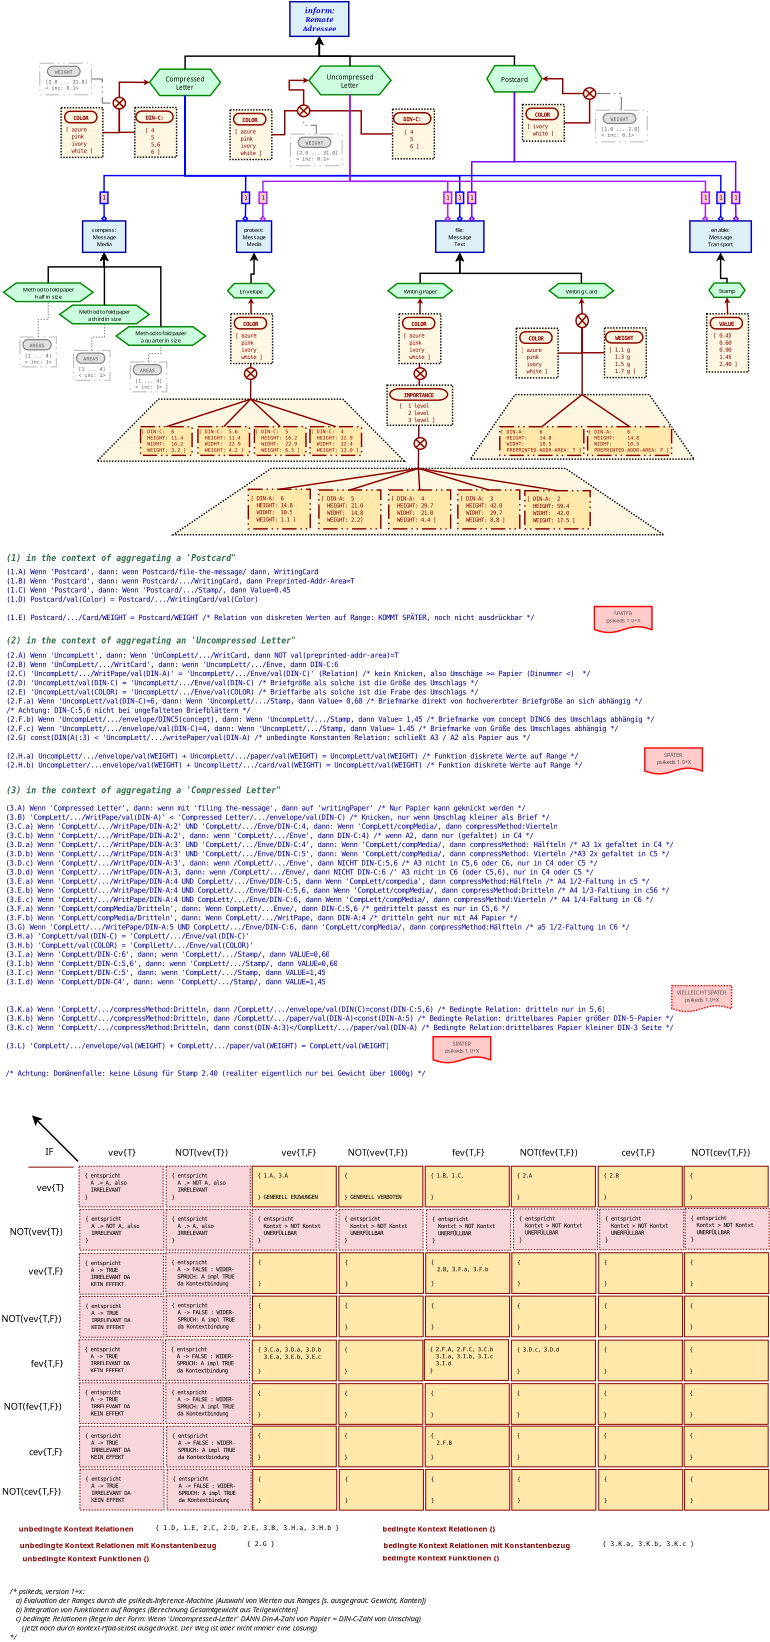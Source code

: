 <?xml version="1.0" encoding="UTF-8"?>
<dia:diagram xmlns:dia="http://www.lysator.liu.se/~alla/dia/">
  <dia:layer name="Background" visible="true" active="true">
    <dia:object type="Standard - Line" version="0" id="O0">
      <dia:attribute name="obj_pos">
        <dia:point val="42.05,22.843"/>
      </dia:attribute>
      <dia:attribute name="obj_bb">
        <dia:rectangle val="41.799,21.619;42.222,22.896"/>
      </dia:attribute>
      <dia:attribute name="conn_endpoints">
        <dia:point val="42.05,22.843"/>
        <dia:point val="41.996,21.73"/>
      </dia:attribute>
      <dia:attribute name="numcp">
        <dia:int val="1"/>
      </dia:attribute>
      <dia:attribute name="line_color">
        <dia:color val="#880000"/>
      </dia:attribute>
      <dia:attribute name="end_arrow">
        <dia:enum val="22"/>
      </dia:attribute>
      <dia:attribute name="end_arrow_length">
        <dia:real val="0.2"/>
      </dia:attribute>
      <dia:attribute name="end_arrow_width">
        <dia:real val="0.2"/>
      </dia:attribute>
      <dia:connections>
        <dia:connection handle="0" to="O84" connection="2"/>
        <dia:connection handle="1" to="O16" connection="14"/>
      </dia:connections>
    </dia:object>
    <dia:object type="Standard - Line" version="0" id="O1">
      <dia:attribute name="obj_pos">
        <dia:point val="19.025,28.767"/>
      </dia:attribute>
      <dia:attribute name="obj_bb">
        <dia:rectangle val="18.842,21.619;19.266,28.817"/>
      </dia:attribute>
      <dia:attribute name="conn_endpoints">
        <dia:point val="19.025,28.767"/>
        <dia:point val="19.056,21.73"/>
      </dia:attribute>
      <dia:attribute name="numcp">
        <dia:int val="1"/>
      </dia:attribute>
      <dia:attribute name="line_color">
        <dia:color val="#880000"/>
      </dia:attribute>
      <dia:attribute name="end_arrow">
        <dia:enum val="22"/>
      </dia:attribute>
      <dia:attribute name="end_arrow_length">
        <dia:real val="0.2"/>
      </dia:attribute>
      <dia:attribute name="end_arrow_width">
        <dia:real val="0.2"/>
      </dia:attribute>
      <dia:connections>
        <dia:connection handle="0" to="O88" connection="14"/>
        <dia:connection handle="1" to="O11" connection="14"/>
      </dia:connections>
    </dia:object>
    <dia:object type="Standard - Line" version="0" id="O2">
      <dia:attribute name="obj_pos">
        <dia:point val="30.675,33.575"/>
      </dia:attribute>
      <dia:attribute name="obj_bb">
        <dia:rectangle val="30.582,21.619;31.006,33.626"/>
      </dia:attribute>
      <dia:attribute name="conn_endpoints">
        <dia:point val="30.675,33.575"/>
        <dia:point val="30.797,21.73"/>
      </dia:attribute>
      <dia:attribute name="numcp">
        <dia:int val="1"/>
      </dia:attribute>
      <dia:attribute name="line_color">
        <dia:color val="#880000"/>
      </dia:attribute>
      <dia:attribute name="end_arrow">
        <dia:enum val="22"/>
      </dia:attribute>
      <dia:attribute name="end_arrow_length">
        <dia:real val="0.2"/>
      </dia:attribute>
      <dia:attribute name="end_arrow_width">
        <dia:real val="0.2"/>
      </dia:attribute>
      <dia:connections>
        <dia:connection handle="0" to="O232" connection="14"/>
        <dia:connection handle="1" to="O21" connection="14"/>
      </dia:connections>
    </dia:object>
    <dia:object type="Flowchart - Box" version="0" id="O3">
      <dia:attribute name="obj_pos">
        <dia:point val="21.754,1.168"/>
      </dia:attribute>
      <dia:attribute name="obj_bb">
        <dia:rectangle val="21.704,1.118;25.891,3.623"/>
      </dia:attribute>
      <dia:attribute name="elem_corner">
        <dia:point val="21.754,1.168"/>
      </dia:attribute>
      <dia:attribute name="elem_width">
        <dia:real val="4.088"/>
      </dia:attribute>
      <dia:attribute name="elem_height">
        <dia:real val="2.405"/>
      </dia:attribute>
      <dia:attribute name="border_width">
        <dia:real val="0.1"/>
      </dia:attribute>
      <dia:attribute name="border_color">
        <dia:color val="#0000aa"/>
      </dia:attribute>
      <dia:attribute name="inner_color">
        <dia:color val="#ddf0f7"/>
      </dia:attribute>
      <dia:attribute name="show_background">
        <dia:boolean val="true"/>
      </dia:attribute>
      <dia:attribute name="padding">
        <dia:real val="0.2"/>
      </dia:attribute>
      <dia:attribute name="text">
        <dia:composite type="text">
          <dia:attribute name="string">
            <dia:string>#inform:
Remote
Adressee#</dia:string>
          </dia:attribute>
          <dia:attribute name="font">
            <dia:font family="serif" style="88" name="Times-BoldItalic"/>
          </dia:attribute>
          <dia:attribute name="height">
            <dia:real val="0.635"/>
          </dia:attribute>
          <dia:attribute name="pos">
            <dia:point val="23.798,1.896"/>
          </dia:attribute>
          <dia:attribute name="color">
            <dia:color val="#0000ff"/>
          </dia:attribute>
          <dia:attribute name="alignment">
            <dia:enum val="1"/>
          </dia:attribute>
        </dia:composite>
      </dia:attribute>
    </dia:object>
    <dia:object type="Flowchart - Preparation" version="1" id="O4">
      <dia:attribute name="obj_pos">
        <dia:point val="23.078,5.634"/>
      </dia:attribute>
      <dia:attribute name="obj_bb">
        <dia:rectangle val="23.013,5.584;28.84,7.677"/>
      </dia:attribute>
      <dia:attribute name="meta">
        <dia:composite type="dict"/>
      </dia:attribute>
      <dia:attribute name="elem_corner">
        <dia:point val="23.078,5.634"/>
      </dia:attribute>
      <dia:attribute name="elem_width">
        <dia:real val="5.698"/>
      </dia:attribute>
      <dia:attribute name="elem_height">
        <dia:real val="1.993"/>
      </dia:attribute>
      <dia:attribute name="line_width">
        <dia:real val="0.1"/>
      </dia:attribute>
      <dia:attribute name="line_colour">
        <dia:color val="#008800"/>
      </dia:attribute>
      <dia:attribute name="fill_colour">
        <dia:color val="#ccffdd"/>
      </dia:attribute>
      <dia:attribute name="show_background">
        <dia:boolean val="true"/>
      </dia:attribute>
      <dia:attribute name="line_style">
        <dia:enum val="0"/>
        <dia:real val="1"/>
      </dia:attribute>
      <dia:attribute name="padding">
        <dia:real val="0.3"/>
      </dia:attribute>
      <dia:attribute name="text">
        <dia:composite type="text">
          <dia:attribute name="string">
            <dia:string>#Uncompressed
Letter#</dia:string>
          </dia:attribute>
          <dia:attribute name="font">
            <dia:font family="sans" style="0" name="Helvetica"/>
          </dia:attribute>
          <dia:attribute name="height">
            <dia:real val="0.564"/>
          </dia:attribute>
          <dia:attribute name="pos">
            <dia:point val="25.927,6.49"/>
          </dia:attribute>
          <dia:attribute name="color">
            <dia:color val="#000000"/>
          </dia:attribute>
          <dia:attribute name="alignment">
            <dia:enum val="1"/>
          </dia:attribute>
        </dia:composite>
      </dia:attribute>
      <dia:attribute name="flip_horizontal">
        <dia:boolean val="false"/>
      </dia:attribute>
      <dia:attribute name="flip_vertical">
        <dia:boolean val="false"/>
      </dia:attribute>
      <dia:attribute name="subscale">
        <dia:real val="1"/>
      </dia:attribute>
    </dia:object>
    <dia:object type="Flowchart - Preparation" version="1" id="O5">
      <dia:attribute name="obj_pos">
        <dia:point val="12.012,5.853"/>
      </dia:attribute>
      <dia:attribute name="obj_bb">
        <dia:rectangle val="11.949,5.803;17.0,7.732"/>
      </dia:attribute>
      <dia:attribute name="meta">
        <dia:composite type="dict"/>
      </dia:attribute>
      <dia:attribute name="elem_corner">
        <dia:point val="12.012,5.853"/>
      </dia:attribute>
      <dia:attribute name="elem_width">
        <dia:real val="4.925"/>
      </dia:attribute>
      <dia:attribute name="elem_height">
        <dia:real val="1.829"/>
      </dia:attribute>
      <dia:attribute name="line_width">
        <dia:real val="0.1"/>
      </dia:attribute>
      <dia:attribute name="line_colour">
        <dia:color val="#008800"/>
      </dia:attribute>
      <dia:attribute name="fill_colour">
        <dia:color val="#ccffdd"/>
      </dia:attribute>
      <dia:attribute name="show_background">
        <dia:boolean val="true"/>
      </dia:attribute>
      <dia:attribute name="line_style">
        <dia:enum val="0"/>
        <dia:real val="1"/>
      </dia:attribute>
      <dia:attribute name="padding">
        <dia:real val="0.3"/>
      </dia:attribute>
      <dia:attribute name="text">
        <dia:composite type="text">
          <dia:attribute name="string">
            <dia:string>#Compressed
Letter#</dia:string>
          </dia:attribute>
          <dia:attribute name="font">
            <dia:font family="sans" style="0" name="Helvetica"/>
          </dia:attribute>
          <dia:attribute name="height">
            <dia:real val="0.564"/>
          </dia:attribute>
          <dia:attribute name="pos">
            <dia:point val="14.474,6.627"/>
          </dia:attribute>
          <dia:attribute name="color">
            <dia:color val="#000000"/>
          </dia:attribute>
          <dia:attribute name="alignment">
            <dia:enum val="1"/>
          </dia:attribute>
        </dia:composite>
      </dia:attribute>
      <dia:attribute name="flip_horizontal">
        <dia:boolean val="false"/>
      </dia:attribute>
      <dia:attribute name="flip_vertical">
        <dia:boolean val="false"/>
      </dia:attribute>
      <dia:attribute name="subscale">
        <dia:real val="1"/>
      </dia:attribute>
    </dia:object>
    <dia:object type="Flowchart - Preparation" version="1" id="O6">
      <dia:attribute name="obj_pos">
        <dia:point val="35.438,5.603"/>
      </dia:attribute>
      <dia:attribute name="obj_bb">
        <dia:rectangle val="35.38,5.553;39.315,7.482"/>
      </dia:attribute>
      <dia:attribute name="meta">
        <dia:composite type="dict"/>
      </dia:attribute>
      <dia:attribute name="elem_corner">
        <dia:point val="35.438,5.603"/>
      </dia:attribute>
      <dia:attribute name="elem_width">
        <dia:real val="3.819"/>
      </dia:attribute>
      <dia:attribute name="elem_height">
        <dia:real val="1.829"/>
      </dia:attribute>
      <dia:attribute name="line_width">
        <dia:real val="0.1"/>
      </dia:attribute>
      <dia:attribute name="line_colour">
        <dia:color val="#008800"/>
      </dia:attribute>
      <dia:attribute name="fill_colour">
        <dia:color val="#ccffdd"/>
      </dia:attribute>
      <dia:attribute name="show_background">
        <dia:boolean val="true"/>
      </dia:attribute>
      <dia:attribute name="line_style">
        <dia:enum val="0"/>
        <dia:real val="1"/>
      </dia:attribute>
      <dia:attribute name="padding">
        <dia:real val="0.3"/>
      </dia:attribute>
      <dia:attribute name="text">
        <dia:composite type="text">
          <dia:attribute name="string">
            <dia:string>#Postcard#</dia:string>
          </dia:attribute>
          <dia:attribute name="font">
            <dia:font family="sans" style="0" name="Helvetica"/>
          </dia:attribute>
          <dia:attribute name="height">
            <dia:real val="0.564"/>
          </dia:attribute>
          <dia:attribute name="pos">
            <dia:point val="37.347,6.659"/>
          </dia:attribute>
          <dia:attribute name="color">
            <dia:color val="#000000"/>
          </dia:attribute>
          <dia:attribute name="alignment">
            <dia:enum val="1"/>
          </dia:attribute>
        </dia:composite>
      </dia:attribute>
      <dia:attribute name="flip_horizontal">
        <dia:boolean val="false"/>
      </dia:attribute>
      <dia:attribute name="flip_vertical">
        <dia:boolean val="false"/>
      </dia:attribute>
      <dia:attribute name="subscale">
        <dia:real val="1"/>
      </dia:attribute>
    </dia:object>
    <dia:object type="Flowchart - Box" version="0" id="O7">
      <dia:attribute name="obj_pos">
        <dia:point val="31.879,16.39"/>
      </dia:attribute>
      <dia:attribute name="obj_bb">
        <dia:rectangle val="31.829,16.34;35.276,18.621"/>
      </dia:attribute>
      <dia:attribute name="elem_corner">
        <dia:point val="31.879,16.39"/>
      </dia:attribute>
      <dia:attribute name="elem_width">
        <dia:real val="3.347"/>
      </dia:attribute>
      <dia:attribute name="elem_height">
        <dia:real val="2.182"/>
      </dia:attribute>
      <dia:attribute name="border_width">
        <dia:real val="0.1"/>
      </dia:attribute>
      <dia:attribute name="border_color">
        <dia:color val="#0000aa"/>
      </dia:attribute>
      <dia:attribute name="inner_color">
        <dia:color val="#ddf0f7"/>
      </dia:attribute>
      <dia:attribute name="show_background">
        <dia:boolean val="true"/>
      </dia:attribute>
      <dia:attribute name="padding">
        <dia:real val="0.3"/>
      </dia:attribute>
      <dia:attribute name="text">
        <dia:composite type="text">
          <dia:attribute name="string">
            <dia:string>#file:
Message
Text#</dia:string>
          </dia:attribute>
          <dia:attribute name="font">
            <dia:font family="sans" style="0" name="Helvetica"/>
          </dia:attribute>
          <dia:attribute name="height">
            <dia:real val="0.494"/>
          </dia:attribute>
          <dia:attribute name="pos">
            <dia:point val="33.552,17.107"/>
          </dia:attribute>
          <dia:attribute name="color">
            <dia:color val="#000000"/>
          </dia:attribute>
          <dia:attribute name="alignment">
            <dia:enum val="1"/>
          </dia:attribute>
        </dia:composite>
      </dia:attribute>
    </dia:object>
    <dia:object type="Flowchart - Box" version="0" id="O8">
      <dia:attribute name="obj_pos">
        <dia:point val="7.357,16.39"/>
      </dia:attribute>
      <dia:attribute name="obj_bb">
        <dia:rectangle val="7.308,16.34;10.4,18.621"/>
      </dia:attribute>
      <dia:attribute name="elem_corner">
        <dia:point val="7.357,16.39"/>
      </dia:attribute>
      <dia:attribute name="elem_width">
        <dia:real val="2.992"/>
      </dia:attribute>
      <dia:attribute name="elem_height">
        <dia:real val="2.182"/>
      </dia:attribute>
      <dia:attribute name="border_width">
        <dia:real val="0.1"/>
      </dia:attribute>
      <dia:attribute name="border_color">
        <dia:color val="#0000aa"/>
      </dia:attribute>
      <dia:attribute name="inner_color">
        <dia:color val="#ddf0f7"/>
      </dia:attribute>
      <dia:attribute name="show_background">
        <dia:boolean val="true"/>
      </dia:attribute>
      <dia:attribute name="padding">
        <dia:real val="0.3"/>
      </dia:attribute>
      <dia:attribute name="text">
        <dia:composite type="text">
          <dia:attribute name="string">
            <dia:string>#compess:
Message
Media#</dia:string>
          </dia:attribute>
          <dia:attribute name="font">
            <dia:font family="sans" style="0" name="Helvetica"/>
          </dia:attribute>
          <dia:attribute name="height">
            <dia:real val="0.494"/>
          </dia:attribute>
          <dia:attribute name="pos">
            <dia:point val="8.854,17.107"/>
          </dia:attribute>
          <dia:attribute name="color">
            <dia:color val="#000000"/>
          </dia:attribute>
          <dia:attribute name="alignment">
            <dia:enum val="1"/>
          </dia:attribute>
        </dia:composite>
      </dia:attribute>
    </dia:object>
    <dia:object type="Flowchart - Box" version="0" id="O9">
      <dia:attribute name="obj_pos">
        <dia:point val="18.05,16.39"/>
      </dia:attribute>
      <dia:attribute name="obj_bb">
        <dia:rectangle val="18,16.34;20.527,18.621"/>
      </dia:attribute>
      <dia:attribute name="elem_corner">
        <dia:point val="18.05,16.39"/>
      </dia:attribute>
      <dia:attribute name="elem_width">
        <dia:real val="2.428"/>
      </dia:attribute>
      <dia:attribute name="elem_height">
        <dia:real val="2.182"/>
      </dia:attribute>
      <dia:attribute name="border_width">
        <dia:real val="0.1"/>
      </dia:attribute>
      <dia:attribute name="border_color">
        <dia:color val="#0000aa"/>
      </dia:attribute>
      <dia:attribute name="inner_color">
        <dia:color val="#ddf0f7"/>
      </dia:attribute>
      <dia:attribute name="show_background">
        <dia:boolean val="true"/>
      </dia:attribute>
      <dia:attribute name="padding">
        <dia:real val="0.3"/>
      </dia:attribute>
      <dia:attribute name="text">
        <dia:composite type="text">
          <dia:attribute name="string">
            <dia:string>#protect:
Message
Media#</dia:string>
          </dia:attribute>
          <dia:attribute name="font">
            <dia:font family="sans" style="0" name="Helvetica"/>
          </dia:attribute>
          <dia:attribute name="height">
            <dia:real val="0.494"/>
          </dia:attribute>
          <dia:attribute name="pos">
            <dia:point val="19.264,17.107"/>
          </dia:attribute>
          <dia:attribute name="color">
            <dia:color val="#000000"/>
          </dia:attribute>
          <dia:attribute name="alignment">
            <dia:enum val="1"/>
          </dia:attribute>
        </dia:composite>
      </dia:attribute>
    </dia:object>
    <dia:object type="Flowchart - Box" version="0" id="O10">
      <dia:attribute name="obj_pos">
        <dia:point val="49.531,16.39"/>
      </dia:attribute>
      <dia:attribute name="obj_bb">
        <dia:rectangle val="49.481,16.34;53.846,18.621"/>
      </dia:attribute>
      <dia:attribute name="elem_corner">
        <dia:point val="49.531,16.39"/>
      </dia:attribute>
      <dia:attribute name="elem_width">
        <dia:real val="4.265"/>
      </dia:attribute>
      <dia:attribute name="elem_height">
        <dia:real val="2.182"/>
      </dia:attribute>
      <dia:attribute name="border_width">
        <dia:real val="0.1"/>
      </dia:attribute>
      <dia:attribute name="border_color">
        <dia:color val="#0000aa"/>
      </dia:attribute>
      <dia:attribute name="inner_color">
        <dia:color val="#ddf0f7"/>
      </dia:attribute>
      <dia:attribute name="show_background">
        <dia:boolean val="true"/>
      </dia:attribute>
      <dia:attribute name="padding">
        <dia:real val="0.3"/>
      </dia:attribute>
      <dia:attribute name="text">
        <dia:composite type="text">
          <dia:attribute name="string">
            <dia:string>#enable:
Message
Transport#</dia:string>
          </dia:attribute>
          <dia:attribute name="font">
            <dia:font family="sans" style="0" name="Helvetica"/>
          </dia:attribute>
          <dia:attribute name="height">
            <dia:real val="0.494"/>
          </dia:attribute>
          <dia:attribute name="pos">
            <dia:point val="51.664,17.107"/>
          </dia:attribute>
          <dia:attribute name="color">
            <dia:color val="#000000"/>
          </dia:attribute>
          <dia:attribute name="alignment">
            <dia:enum val="1"/>
          </dia:attribute>
        </dia:composite>
      </dia:attribute>
    </dia:object>
    <dia:object type="Flowchart - Preparation" version="1" id="O11">
      <dia:attribute name="obj_pos">
        <dia:point val="17.43,20.737"/>
      </dia:attribute>
      <dia:attribute name="obj_bb">
        <dia:rectangle val="17.361,20.687;20.75,21.78"/>
      </dia:attribute>
      <dia:attribute name="meta">
        <dia:composite type="dict"/>
      </dia:attribute>
      <dia:attribute name="elem_corner">
        <dia:point val="17.43,20.737"/>
      </dia:attribute>
      <dia:attribute name="elem_width">
        <dia:real val="3.252"/>
      </dia:attribute>
      <dia:attribute name="elem_height">
        <dia:real val="0.994"/>
      </dia:attribute>
      <dia:attribute name="line_width">
        <dia:real val="0.1"/>
      </dia:attribute>
      <dia:attribute name="line_colour">
        <dia:color val="#008800"/>
      </dia:attribute>
      <dia:attribute name="fill_colour">
        <dia:color val="#ccffdd"/>
      </dia:attribute>
      <dia:attribute name="show_background">
        <dia:boolean val="true"/>
      </dia:attribute>
      <dia:attribute name="line_style">
        <dia:enum val="0"/>
        <dia:real val="1"/>
      </dia:attribute>
      <dia:attribute name="padding">
        <dia:real val="0.2"/>
      </dia:attribute>
      <dia:attribute name="text">
        <dia:composite type="text">
          <dia:attribute name="string">
            <dia:string>#Envelope#</dia:string>
          </dia:attribute>
          <dia:attribute name="font">
            <dia:font family="sans" style="0" name="Helvetica"/>
          </dia:attribute>
          <dia:attribute name="height">
            <dia:real val="0.494"/>
          </dia:attribute>
          <dia:attribute name="pos">
            <dia:point val="19.056,21.357"/>
          </dia:attribute>
          <dia:attribute name="color">
            <dia:color val="#000000"/>
          </dia:attribute>
          <dia:attribute name="alignment">
            <dia:enum val="1"/>
          </dia:attribute>
        </dia:composite>
      </dia:attribute>
      <dia:attribute name="flip_horizontal">
        <dia:boolean val="false"/>
      </dia:attribute>
      <dia:attribute name="flip_vertical">
        <dia:boolean val="false"/>
      </dia:attribute>
      <dia:attribute name="subscale">
        <dia:real val="1"/>
      </dia:attribute>
    </dia:object>
    <dia:object type="Flowchart - Preparation" version="1" id="O12">
      <dia:attribute name="obj_pos">
        <dia:point val="50.859,20.703"/>
      </dia:attribute>
      <dia:attribute name="obj_bb">
        <dia:rectangle val="50.797,20.653;53.416,21.747"/>
      </dia:attribute>
      <dia:attribute name="meta">
        <dia:composite type="dict"/>
      </dia:attribute>
      <dia:attribute name="elem_corner">
        <dia:point val="50.859,20.703"/>
      </dia:attribute>
      <dia:attribute name="elem_width">
        <dia:real val="2.496"/>
      </dia:attribute>
      <dia:attribute name="elem_height">
        <dia:real val="0.994"/>
      </dia:attribute>
      <dia:attribute name="line_width">
        <dia:real val="0.1"/>
      </dia:attribute>
      <dia:attribute name="line_colour">
        <dia:color val="#008800"/>
      </dia:attribute>
      <dia:attribute name="fill_colour">
        <dia:color val="#ccffdd"/>
      </dia:attribute>
      <dia:attribute name="show_background">
        <dia:boolean val="true"/>
      </dia:attribute>
      <dia:attribute name="line_style">
        <dia:enum val="0"/>
        <dia:real val="1"/>
      </dia:attribute>
      <dia:attribute name="padding">
        <dia:real val="0.2"/>
      </dia:attribute>
      <dia:attribute name="text">
        <dia:composite type="text">
          <dia:attribute name="string">
            <dia:string>#Stamp#</dia:string>
          </dia:attribute>
          <dia:attribute name="font">
            <dia:font family="sans" style="0" name="Helvetica"/>
          </dia:attribute>
          <dia:attribute name="height">
            <dia:real val="0.494"/>
          </dia:attribute>
          <dia:attribute name="pos">
            <dia:point val="52.107,21.324"/>
          </dia:attribute>
          <dia:attribute name="color">
            <dia:color val="#000000"/>
          </dia:attribute>
          <dia:attribute name="alignment">
            <dia:enum val="1"/>
          </dia:attribute>
        </dia:composite>
      </dia:attribute>
      <dia:attribute name="flip_horizontal">
        <dia:boolean val="false"/>
      </dia:attribute>
      <dia:attribute name="flip_vertical">
        <dia:boolean val="false"/>
      </dia:attribute>
      <dia:attribute name="subscale">
        <dia:real val="1"/>
      </dia:attribute>
    </dia:object>
    <dia:object type="Flowchart - Preparation" version="1" id="O13">
      <dia:attribute name="obj_pos">
        <dia:point val="1.861,20.703"/>
      </dia:attribute>
      <dia:attribute name="obj_bb">
        <dia:rectangle val="1.776,20.653;8.166,22.041"/>
      </dia:attribute>
      <dia:attribute name="meta">
        <dia:composite type="dict"/>
      </dia:attribute>
      <dia:attribute name="elem_corner">
        <dia:point val="1.861,20.703"/>
      </dia:attribute>
      <dia:attribute name="elem_width">
        <dia:real val="6.22"/>
      </dia:attribute>
      <dia:attribute name="elem_height">
        <dia:real val="1.288"/>
      </dia:attribute>
      <dia:attribute name="line_width">
        <dia:real val="0.1"/>
      </dia:attribute>
      <dia:attribute name="line_colour">
        <dia:color val="#008800"/>
      </dia:attribute>
      <dia:attribute name="fill_colour">
        <dia:color val="#ccffdd"/>
      </dia:attribute>
      <dia:attribute name="show_background">
        <dia:boolean val="true"/>
      </dia:attribute>
      <dia:attribute name="line_style">
        <dia:enum val="0"/>
        <dia:real val="1"/>
      </dia:attribute>
      <dia:attribute name="padding">
        <dia:real val="0.1"/>
      </dia:attribute>
      <dia:attribute name="text">
        <dia:composite type="text">
          <dia:attribute name="string">
            <dia:string>#Method to fold paper
half in size#</dia:string>
          </dia:attribute>
          <dia:attribute name="font">
            <dia:font family="sans" style="0" name="Helvetica"/>
          </dia:attribute>
          <dia:attribute name="height">
            <dia:real val="0.494"/>
          </dia:attribute>
          <dia:attribute name="pos">
            <dia:point val="4.971,21.224"/>
          </dia:attribute>
          <dia:attribute name="color">
            <dia:color val="#000000"/>
          </dia:attribute>
          <dia:attribute name="alignment">
            <dia:enum val="1"/>
          </dia:attribute>
        </dia:composite>
      </dia:attribute>
      <dia:attribute name="flip_horizontal">
        <dia:boolean val="false"/>
      </dia:attribute>
      <dia:attribute name="flip_vertical">
        <dia:boolean val="false"/>
      </dia:attribute>
      <dia:attribute name="subscale">
        <dia:real val="1"/>
      </dia:attribute>
    </dia:object>
    <dia:object type="Flowchart - Preparation" version="1" id="O14">
      <dia:attribute name="obj_pos">
        <dia:point val="5.763,22.243"/>
      </dia:attribute>
      <dia:attribute name="obj_bb">
        <dia:rectangle val="5.678,22.193;12.068,23.581"/>
      </dia:attribute>
      <dia:attribute name="meta">
        <dia:composite type="dict"/>
      </dia:attribute>
      <dia:attribute name="elem_corner">
        <dia:point val="5.763,22.243"/>
      </dia:attribute>
      <dia:attribute name="elem_width">
        <dia:real val="6.22"/>
      </dia:attribute>
      <dia:attribute name="elem_height">
        <dia:real val="1.288"/>
      </dia:attribute>
      <dia:attribute name="line_width">
        <dia:real val="0.1"/>
      </dia:attribute>
      <dia:attribute name="line_colour">
        <dia:color val="#008800"/>
      </dia:attribute>
      <dia:attribute name="fill_colour">
        <dia:color val="#ccffdd"/>
      </dia:attribute>
      <dia:attribute name="show_background">
        <dia:boolean val="true"/>
      </dia:attribute>
      <dia:attribute name="line_style">
        <dia:enum val="0"/>
        <dia:real val="1"/>
      </dia:attribute>
      <dia:attribute name="padding">
        <dia:real val="0.1"/>
      </dia:attribute>
      <dia:attribute name="text">
        <dia:composite type="text">
          <dia:attribute name="string">
            <dia:string>#Method to fold paper
a third in size#</dia:string>
          </dia:attribute>
          <dia:attribute name="font">
            <dia:font family="sans" style="0" name="Helvetica"/>
          </dia:attribute>
          <dia:attribute name="height">
            <dia:real val="0.494"/>
          </dia:attribute>
          <dia:attribute name="pos">
            <dia:point val="8.873,22.764"/>
          </dia:attribute>
          <dia:attribute name="color">
            <dia:color val="#000000"/>
          </dia:attribute>
          <dia:attribute name="alignment">
            <dia:enum val="1"/>
          </dia:attribute>
        </dia:composite>
      </dia:attribute>
      <dia:attribute name="flip_horizontal">
        <dia:boolean val="false"/>
      </dia:attribute>
      <dia:attribute name="flip_vertical">
        <dia:boolean val="false"/>
      </dia:attribute>
      <dia:attribute name="subscale">
        <dia:real val="1"/>
      </dia:attribute>
    </dia:object>
    <dia:object type="Flowchart - Preparation" version="1" id="O15">
      <dia:attribute name="obj_pos">
        <dia:point val="9.68,23.737"/>
      </dia:attribute>
      <dia:attribute name="obj_bb">
        <dia:rectangle val="9.595,23.687;15.985,25.074"/>
      </dia:attribute>
      <dia:attribute name="meta">
        <dia:composite type="dict"/>
      </dia:attribute>
      <dia:attribute name="elem_corner">
        <dia:point val="9.68,23.737"/>
      </dia:attribute>
      <dia:attribute name="elem_width">
        <dia:real val="6.22"/>
      </dia:attribute>
      <dia:attribute name="elem_height">
        <dia:real val="1.288"/>
      </dia:attribute>
      <dia:attribute name="line_width">
        <dia:real val="0.1"/>
      </dia:attribute>
      <dia:attribute name="line_colour">
        <dia:color val="#008800"/>
      </dia:attribute>
      <dia:attribute name="fill_colour">
        <dia:color val="#ccffdd"/>
      </dia:attribute>
      <dia:attribute name="show_background">
        <dia:boolean val="true"/>
      </dia:attribute>
      <dia:attribute name="line_style">
        <dia:enum val="0"/>
        <dia:real val="1"/>
      </dia:attribute>
      <dia:attribute name="padding">
        <dia:real val="0.1"/>
      </dia:attribute>
      <dia:attribute name="text">
        <dia:composite type="text">
          <dia:attribute name="string">
            <dia:string>#Method to fold paper
a quarter in size#</dia:string>
          </dia:attribute>
          <dia:attribute name="font">
            <dia:font family="sans" style="0" name="Helvetica"/>
          </dia:attribute>
          <dia:attribute name="height">
            <dia:real val="0.494"/>
          </dia:attribute>
          <dia:attribute name="pos">
            <dia:point val="12.79,24.257"/>
          </dia:attribute>
          <dia:attribute name="color">
            <dia:color val="#000000"/>
          </dia:attribute>
          <dia:attribute name="alignment">
            <dia:enum val="1"/>
          </dia:attribute>
        </dia:composite>
      </dia:attribute>
      <dia:attribute name="flip_horizontal">
        <dia:boolean val="false"/>
      </dia:attribute>
      <dia:attribute name="flip_vertical">
        <dia:boolean val="false"/>
      </dia:attribute>
      <dia:attribute name="subscale">
        <dia:real val="1"/>
      </dia:attribute>
    </dia:object>
    <dia:object type="Flowchart - Preparation" version="1" id="O16">
      <dia:attribute name="obj_pos">
        <dia:point val="39.765,20.737"/>
      </dia:attribute>
      <dia:attribute name="obj_bb">
        <dia:rectangle val="39.683,20.687;44.308,21.78"/>
      </dia:attribute>
      <dia:attribute name="meta">
        <dia:composite type="dict"/>
      </dia:attribute>
      <dia:attribute name="elem_corner">
        <dia:point val="39.765,20.737"/>
      </dia:attribute>
      <dia:attribute name="elem_width">
        <dia:real val="4.463"/>
      </dia:attribute>
      <dia:attribute name="elem_height">
        <dia:real val="0.994"/>
      </dia:attribute>
      <dia:attribute name="line_width">
        <dia:real val="0.1"/>
      </dia:attribute>
      <dia:attribute name="line_colour">
        <dia:color val="#008800"/>
      </dia:attribute>
      <dia:attribute name="fill_colour">
        <dia:color val="#ccffdd"/>
      </dia:attribute>
      <dia:attribute name="show_background">
        <dia:boolean val="true"/>
      </dia:attribute>
      <dia:attribute name="line_style">
        <dia:enum val="0"/>
        <dia:real val="1"/>
      </dia:attribute>
      <dia:attribute name="padding">
        <dia:real val="0.2"/>
      </dia:attribute>
      <dia:attribute name="text">
        <dia:composite type="text">
          <dia:attribute name="string">
            <dia:string>#Writing Card#</dia:string>
          </dia:attribute>
          <dia:attribute name="font">
            <dia:font family="sans" style="0" name="Helvetica"/>
          </dia:attribute>
          <dia:attribute name="height">
            <dia:real val="0.494"/>
          </dia:attribute>
          <dia:attribute name="pos">
            <dia:point val="41.996,21.357"/>
          </dia:attribute>
          <dia:attribute name="color">
            <dia:color val="#000000"/>
          </dia:attribute>
          <dia:attribute name="alignment">
            <dia:enum val="1"/>
          </dia:attribute>
        </dia:composite>
      </dia:attribute>
      <dia:attribute name="flip_horizontal">
        <dia:boolean val="false"/>
      </dia:attribute>
      <dia:attribute name="flip_vertical">
        <dia:boolean val="false"/>
      </dia:attribute>
      <dia:attribute name="subscale">
        <dia:real val="1"/>
      </dia:attribute>
    </dia:object>
    <dia:object type="Flowchart - Summing Junction" version="1" id="O17">
      <dia:attribute name="obj_pos">
        <dia:point val="18.6,26.593"/>
      </dia:attribute>
      <dia:attribute name="obj_bb">
        <dia:rectangle val="18.55,26.543;19.5,27.443"/>
      </dia:attribute>
      <dia:attribute name="meta">
        <dia:composite type="dict"/>
      </dia:attribute>
      <dia:attribute name="elem_corner">
        <dia:point val="18.6,26.593"/>
      </dia:attribute>
      <dia:attribute name="elem_width">
        <dia:real val="0.85"/>
      </dia:attribute>
      <dia:attribute name="elem_height">
        <dia:real val="0.8"/>
      </dia:attribute>
      <dia:attribute name="line_width">
        <dia:real val="0.1"/>
      </dia:attribute>
      <dia:attribute name="line_colour">
        <dia:color val="#880000"/>
      </dia:attribute>
      <dia:attribute name="fill_colour">
        <dia:color val="#fff7e2"/>
      </dia:attribute>
      <dia:attribute name="show_background">
        <dia:boolean val="true"/>
      </dia:attribute>
      <dia:attribute name="line_style">
        <dia:enum val="0"/>
        <dia:real val="1"/>
      </dia:attribute>
      <dia:attribute name="flip_horizontal">
        <dia:boolean val="false"/>
      </dia:attribute>
      <dia:attribute name="flip_vertical">
        <dia:boolean val="false"/>
      </dia:attribute>
      <dia:attribute name="subscale">
        <dia:real val="1"/>
      </dia:attribute>
    </dia:object>
    <dia:group>
      <dia:group>
        <dia:object type="Standard - Box" version="0" id="O18">
          <dia:attribute name="obj_pos">
            <dia:point val="17.65,22.843"/>
          </dia:attribute>
          <dia:attribute name="obj_bb">
            <dia:rectangle val="17.6,22.793;20.6,26.343"/>
          </dia:attribute>
          <dia:attribute name="elem_corner">
            <dia:point val="17.65,22.843"/>
          </dia:attribute>
          <dia:attribute name="elem_width">
            <dia:real val="2.9"/>
          </dia:attribute>
          <dia:attribute name="elem_height">
            <dia:real val="3.45"/>
          </dia:attribute>
          <dia:attribute name="border_width">
            <dia:real val="0.1"/>
          </dia:attribute>
          <dia:attribute name="inner_color">
            <dia:color val="#fff7e2"/>
          </dia:attribute>
          <dia:attribute name="show_background">
            <dia:boolean val="true"/>
          </dia:attribute>
          <dia:attribute name="line_style">
            <dia:enum val="4"/>
          </dia:attribute>
        </dia:object>
        <dia:object type="Flowchart - Terminal" version="1" id="O19">
          <dia:attribute name="obj_pos">
            <dia:point val="17.9,23.093"/>
          </dia:attribute>
          <dia:attribute name="obj_bb">
            <dia:rectangle val="17.85,23.043;20.181,23.937"/>
          </dia:attribute>
          <dia:attribute name="meta">
            <dia:composite type="dict"/>
          </dia:attribute>
          <dia:attribute name="elem_corner">
            <dia:point val="17.9,23.093"/>
          </dia:attribute>
          <dia:attribute name="elem_width">
            <dia:real val="2.231"/>
          </dia:attribute>
          <dia:attribute name="elem_height">
            <dia:real val="0.794"/>
          </dia:attribute>
          <dia:attribute name="line_width">
            <dia:real val="0.1"/>
          </dia:attribute>
          <dia:attribute name="line_colour">
            <dia:color val="#880000"/>
          </dia:attribute>
          <dia:attribute name="fill_colour">
            <dia:color val="#fff7e2"/>
          </dia:attribute>
          <dia:attribute name="show_background">
            <dia:boolean val="true"/>
          </dia:attribute>
          <dia:attribute name="line_style">
            <dia:enum val="0"/>
            <dia:real val="1"/>
          </dia:attribute>
          <dia:attribute name="padding">
            <dia:real val="0.1"/>
          </dia:attribute>
          <dia:attribute name="text">
            <dia:composite type="text">
              <dia:attribute name="string">
                <dia:string>#COLOR#</dia:string>
              </dia:attribute>
              <dia:attribute name="font">
                <dia:font family="monospace" style="80" name="Courier-Bold"/>
              </dia:attribute>
              <dia:attribute name="height">
                <dia:real val="0.494"/>
              </dia:attribute>
              <dia:attribute name="pos">
                <dia:point val="19.016,23.614"/>
              </dia:attribute>
              <dia:attribute name="color">
                <dia:color val="#880000"/>
              </dia:attribute>
              <dia:attribute name="alignment">
                <dia:enum val="1"/>
              </dia:attribute>
            </dia:composite>
          </dia:attribute>
          <dia:attribute name="flip_horizontal">
            <dia:boolean val="false"/>
          </dia:attribute>
          <dia:attribute name="flip_vertical">
            <dia:boolean val="false"/>
          </dia:attribute>
          <dia:attribute name="subscale">
            <dia:real val="1"/>
          </dia:attribute>
        </dia:object>
      </dia:group>
      <dia:object type="Standard - Text" version="1" id="O20">
        <dia:attribute name="obj_pos">
          <dia:point val="17.95,24.493"/>
        </dia:attribute>
        <dia:attribute name="obj_bb">
          <dia:rectangle val="17.95,24.126;20.087,26.564"/>
        </dia:attribute>
        <dia:attribute name="text">
          <dia:composite type="text">
            <dia:attribute name="string">
              <dia:string>#[ azure
  pink
  ivory
  white ]
#</dia:string>
            </dia:attribute>
            <dia:attribute name="font">
              <dia:font family="monospace" style="0" name="Courier"/>
            </dia:attribute>
            <dia:attribute name="height">
              <dia:real val="0.494"/>
            </dia:attribute>
            <dia:attribute name="pos">
              <dia:point val="17.95,24.493"/>
            </dia:attribute>
            <dia:attribute name="color">
              <dia:color val="#880000"/>
            </dia:attribute>
            <dia:attribute name="alignment">
              <dia:enum val="0"/>
            </dia:attribute>
          </dia:composite>
        </dia:attribute>
        <dia:attribute name="valign">
          <dia:enum val="3"/>
        </dia:attribute>
      </dia:object>
    </dia:group>
    <dia:object type="Flowchart - Preparation" version="1" id="O21">
      <dia:attribute name="obj_pos">
        <dia:point val="28.566,20.737"/>
      </dia:attribute>
      <dia:attribute name="obj_bb">
        <dia:rectangle val="28.485,20.687;33.11,21.78"/>
      </dia:attribute>
      <dia:attribute name="meta">
        <dia:composite type="dict"/>
      </dia:attribute>
      <dia:attribute name="elem_corner">
        <dia:point val="28.566,20.737"/>
      </dia:attribute>
      <dia:attribute name="elem_width">
        <dia:real val="4.463"/>
      </dia:attribute>
      <dia:attribute name="elem_height">
        <dia:real val="0.994"/>
      </dia:attribute>
      <dia:attribute name="line_width">
        <dia:real val="0.1"/>
      </dia:attribute>
      <dia:attribute name="line_colour">
        <dia:color val="#008800"/>
      </dia:attribute>
      <dia:attribute name="fill_colour">
        <dia:color val="#ccffdd"/>
      </dia:attribute>
      <dia:attribute name="show_background">
        <dia:boolean val="true"/>
      </dia:attribute>
      <dia:attribute name="line_style">
        <dia:enum val="0"/>
        <dia:real val="1"/>
      </dia:attribute>
      <dia:attribute name="padding">
        <dia:real val="0.2"/>
      </dia:attribute>
      <dia:attribute name="text">
        <dia:composite type="text">
          <dia:attribute name="string">
            <dia:string>#Writing Paper#</dia:string>
          </dia:attribute>
          <dia:attribute name="font">
            <dia:font family="sans" style="0" name="Helvetica"/>
          </dia:attribute>
          <dia:attribute name="height">
            <dia:real val="0.494"/>
          </dia:attribute>
          <dia:attribute name="pos">
            <dia:point val="30.797,21.357"/>
          </dia:attribute>
          <dia:attribute name="color">
            <dia:color val="#000000"/>
          </dia:attribute>
          <dia:attribute name="alignment">
            <dia:enum val="1"/>
          </dia:attribute>
        </dia:composite>
      </dia:attribute>
      <dia:attribute name="flip_horizontal">
        <dia:boolean val="false"/>
      </dia:attribute>
      <dia:attribute name="flip_vertical">
        <dia:boolean val="false"/>
      </dia:attribute>
      <dia:attribute name="subscale">
        <dia:real val="1"/>
      </dia:attribute>
    </dia:object>
    <dia:object type="Standard - Text" version="1" id="O22">
      <dia:attribute name="obj_pos">
        <dia:point val="31.133,31.433"/>
      </dia:attribute>
      <dia:attribute name="obj_bb">
        <dia:rectangle val="31.133,30.838;31.133,31.586"/>
      </dia:attribute>
      <dia:attribute name="text">
        <dia:composite type="text">
          <dia:attribute name="string">
            <dia:string>##</dia:string>
          </dia:attribute>
          <dia:attribute name="font">
            <dia:font family="sans" style="0" name="Helvetica"/>
          </dia:attribute>
          <dia:attribute name="height">
            <dia:real val="0.8"/>
          </dia:attribute>
          <dia:attribute name="pos">
            <dia:point val="31.133,31.433"/>
          </dia:attribute>
          <dia:attribute name="color">
            <dia:color val="#000000"/>
          </dia:attribute>
          <dia:attribute name="alignment">
            <dia:enum val="0"/>
          </dia:attribute>
        </dia:composite>
      </dia:attribute>
      <dia:attribute name="valign">
        <dia:enum val="3"/>
      </dia:attribute>
    </dia:object>
    <dia:object type="Flowchart - Summing Junction" version="1" id="O23">
      <dia:attribute name="obj_pos">
        <dia:point val="30.383,26.593"/>
      </dia:attribute>
      <dia:attribute name="obj_bb">
        <dia:rectangle val="30.333,26.543;31.283,27.443"/>
      </dia:attribute>
      <dia:attribute name="meta">
        <dia:composite type="dict"/>
      </dia:attribute>
      <dia:attribute name="elem_corner">
        <dia:point val="30.383,26.593"/>
      </dia:attribute>
      <dia:attribute name="elem_width">
        <dia:real val="0.85"/>
      </dia:attribute>
      <dia:attribute name="elem_height">
        <dia:real val="0.8"/>
      </dia:attribute>
      <dia:attribute name="line_width">
        <dia:real val="0.1"/>
      </dia:attribute>
      <dia:attribute name="line_colour">
        <dia:color val="#880000"/>
      </dia:attribute>
      <dia:attribute name="fill_colour">
        <dia:color val="#fff7e2"/>
      </dia:attribute>
      <dia:attribute name="show_background">
        <dia:boolean val="true"/>
      </dia:attribute>
      <dia:attribute name="line_style">
        <dia:enum val="0"/>
        <dia:real val="1"/>
      </dia:attribute>
      <dia:attribute name="flip_horizontal">
        <dia:boolean val="false"/>
      </dia:attribute>
      <dia:attribute name="flip_vertical">
        <dia:boolean val="false"/>
      </dia:attribute>
      <dia:attribute name="subscale">
        <dia:real val="1"/>
      </dia:attribute>
    </dia:object>
    <dia:group>
      <dia:group>
        <dia:object type="Standard - Box" version="0" id="O24">
          <dia:attribute name="obj_pos">
            <dia:point val="29.333,22.843"/>
          </dia:attribute>
          <dia:attribute name="obj_bb">
            <dia:rectangle val="29.283,22.793;32.283,26.343"/>
          </dia:attribute>
          <dia:attribute name="elem_corner">
            <dia:point val="29.333,22.843"/>
          </dia:attribute>
          <dia:attribute name="elem_width">
            <dia:real val="2.9"/>
          </dia:attribute>
          <dia:attribute name="elem_height">
            <dia:real val="3.45"/>
          </dia:attribute>
          <dia:attribute name="border_width">
            <dia:real val="0.1"/>
          </dia:attribute>
          <dia:attribute name="inner_color">
            <dia:color val="#fff7e2"/>
          </dia:attribute>
          <dia:attribute name="show_background">
            <dia:boolean val="true"/>
          </dia:attribute>
          <dia:attribute name="line_style">
            <dia:enum val="4"/>
          </dia:attribute>
        </dia:object>
        <dia:object type="Flowchart - Terminal" version="1" id="O25">
          <dia:attribute name="obj_pos">
            <dia:point val="29.583,23.093"/>
          </dia:attribute>
          <dia:attribute name="obj_bb">
            <dia:rectangle val="29.533,23.043;31.865,23.937"/>
          </dia:attribute>
          <dia:attribute name="meta">
            <dia:composite type="dict"/>
          </dia:attribute>
          <dia:attribute name="elem_corner">
            <dia:point val="29.583,23.093"/>
          </dia:attribute>
          <dia:attribute name="elem_width">
            <dia:real val="2.231"/>
          </dia:attribute>
          <dia:attribute name="elem_height">
            <dia:real val="0.794"/>
          </dia:attribute>
          <dia:attribute name="line_width">
            <dia:real val="0.1"/>
          </dia:attribute>
          <dia:attribute name="line_colour">
            <dia:color val="#880000"/>
          </dia:attribute>
          <dia:attribute name="fill_colour">
            <dia:color val="#fff7e2"/>
          </dia:attribute>
          <dia:attribute name="show_background">
            <dia:boolean val="true"/>
          </dia:attribute>
          <dia:attribute name="line_style">
            <dia:enum val="0"/>
            <dia:real val="1"/>
          </dia:attribute>
          <dia:attribute name="padding">
            <dia:real val="0.1"/>
          </dia:attribute>
          <dia:attribute name="text">
            <dia:composite type="text">
              <dia:attribute name="string">
                <dia:string>#COLOR#</dia:string>
              </dia:attribute>
              <dia:attribute name="font">
                <dia:font family="monospace" style="80" name="Courier-Bold"/>
              </dia:attribute>
              <dia:attribute name="height">
                <dia:real val="0.494"/>
              </dia:attribute>
              <dia:attribute name="pos">
                <dia:point val="30.699,23.614"/>
              </dia:attribute>
              <dia:attribute name="color">
                <dia:color val="#880000"/>
              </dia:attribute>
              <dia:attribute name="alignment">
                <dia:enum val="1"/>
              </dia:attribute>
            </dia:composite>
          </dia:attribute>
          <dia:attribute name="flip_horizontal">
            <dia:boolean val="false"/>
          </dia:attribute>
          <dia:attribute name="flip_vertical">
            <dia:boolean val="false"/>
          </dia:attribute>
          <dia:attribute name="subscale">
            <dia:real val="1"/>
          </dia:attribute>
        </dia:object>
      </dia:group>
      <dia:object type="Standard - Text" version="1" id="O26">
        <dia:attribute name="obj_pos">
          <dia:point val="29.633,24.493"/>
        </dia:attribute>
        <dia:attribute name="obj_bb">
          <dia:rectangle val="29.633,24.126;31.771,26.564"/>
        </dia:attribute>
        <dia:attribute name="text">
          <dia:composite type="text">
            <dia:attribute name="string">
              <dia:string>#[ azure
  pink
  ivory
  white ]
#</dia:string>
            </dia:attribute>
            <dia:attribute name="font">
              <dia:font family="monospace" style="0" name="Courier"/>
            </dia:attribute>
            <dia:attribute name="height">
              <dia:real val="0.494"/>
            </dia:attribute>
            <dia:attribute name="pos">
              <dia:point val="29.633,24.493"/>
            </dia:attribute>
            <dia:attribute name="color">
              <dia:color val="#880000"/>
            </dia:attribute>
            <dia:attribute name="alignment">
              <dia:enum val="0"/>
            </dia:attribute>
          </dia:composite>
        </dia:attribute>
        <dia:attribute name="valign">
          <dia:enum val="3"/>
        </dia:attribute>
      </dia:object>
    </dia:group>
    <dia:object type="Flowchart - Summing Junction" version="1" id="O27">
      <dia:attribute name="obj_pos">
        <dia:point val="30.383,31.443"/>
      </dia:attribute>
      <dia:attribute name="obj_bb">
        <dia:rectangle val="30.333,31.393;31.283,32.293"/>
      </dia:attribute>
      <dia:attribute name="meta">
        <dia:composite type="dict"/>
      </dia:attribute>
      <dia:attribute name="elem_corner">
        <dia:point val="30.383,31.443"/>
      </dia:attribute>
      <dia:attribute name="elem_width">
        <dia:real val="0.85"/>
      </dia:attribute>
      <dia:attribute name="elem_height">
        <dia:real val="0.8"/>
      </dia:attribute>
      <dia:attribute name="line_width">
        <dia:real val="0.1"/>
      </dia:attribute>
      <dia:attribute name="line_colour">
        <dia:color val="#880000"/>
      </dia:attribute>
      <dia:attribute name="fill_colour">
        <dia:color val="#fff7e2"/>
      </dia:attribute>
      <dia:attribute name="show_background">
        <dia:boolean val="true"/>
      </dia:attribute>
      <dia:attribute name="line_style">
        <dia:enum val="0"/>
        <dia:real val="1"/>
      </dia:attribute>
      <dia:attribute name="flip_horizontal">
        <dia:boolean val="false"/>
      </dia:attribute>
      <dia:attribute name="flip_vertical">
        <dia:boolean val="false"/>
      </dia:attribute>
      <dia:attribute name="subscale">
        <dia:real val="1"/>
      </dia:attribute>
    </dia:object>
    <dia:object type="Standard - Box" version="0" id="O28">
      <dia:attribute name="obj_pos">
        <dia:point val="28.5,27.793"/>
      </dia:attribute>
      <dia:attribute name="obj_bb">
        <dia:rectangle val="28.45,27.743;33.1,30.633"/>
      </dia:attribute>
      <dia:attribute name="elem_corner">
        <dia:point val="28.5,27.793"/>
      </dia:attribute>
      <dia:attribute name="elem_width">
        <dia:real val="4.55"/>
      </dia:attribute>
      <dia:attribute name="elem_height">
        <dia:real val="2.79"/>
      </dia:attribute>
      <dia:attribute name="border_width">
        <dia:real val="0.1"/>
      </dia:attribute>
      <dia:attribute name="inner_color">
        <dia:color val="#fff7e2"/>
      </dia:attribute>
      <dia:attribute name="show_background">
        <dia:boolean val="true"/>
      </dia:attribute>
      <dia:attribute name="line_style">
        <dia:enum val="4"/>
      </dia:attribute>
    </dia:object>
    <dia:object type="Flowchart - Terminal" version="1" id="O29">
      <dia:attribute name="obj_pos">
        <dia:point val="28.693,28.043"/>
      </dia:attribute>
      <dia:attribute name="obj_bb">
        <dia:rectangle val="28.643,27.993;32.755,28.887"/>
      </dia:attribute>
      <dia:attribute name="meta">
        <dia:composite type="dict"/>
      </dia:attribute>
      <dia:attribute name="elem_corner">
        <dia:point val="28.693,28.043"/>
      </dia:attribute>
      <dia:attribute name="elem_width">
        <dia:real val="4.013"/>
      </dia:attribute>
      <dia:attribute name="elem_height">
        <dia:real val="0.794"/>
      </dia:attribute>
      <dia:attribute name="line_width">
        <dia:real val="0.1"/>
      </dia:attribute>
      <dia:attribute name="line_colour">
        <dia:color val="#880000"/>
      </dia:attribute>
      <dia:attribute name="fill_colour">
        <dia:color val="#fff7e2"/>
      </dia:attribute>
      <dia:attribute name="show_background">
        <dia:boolean val="true"/>
      </dia:attribute>
      <dia:attribute name="line_style">
        <dia:enum val="0"/>
        <dia:real val="1"/>
      </dia:attribute>
      <dia:attribute name="padding">
        <dia:real val="0.1"/>
      </dia:attribute>
      <dia:attribute name="text">
        <dia:composite type="text">
          <dia:attribute name="string">
            <dia:string>#IMPORTANCE#</dia:string>
          </dia:attribute>
          <dia:attribute name="font">
            <dia:font family="monospace" style="80" name="Courier-Bold"/>
          </dia:attribute>
          <dia:attribute name="height">
            <dia:real val="0.494"/>
          </dia:attribute>
          <dia:attribute name="pos">
            <dia:point val="30.699,28.564"/>
          </dia:attribute>
          <dia:attribute name="color">
            <dia:color val="#880000"/>
          </dia:attribute>
          <dia:attribute name="alignment">
            <dia:enum val="1"/>
          </dia:attribute>
        </dia:composite>
      </dia:attribute>
      <dia:attribute name="flip_horizontal">
        <dia:boolean val="false"/>
      </dia:attribute>
      <dia:attribute name="flip_vertical">
        <dia:boolean val="false"/>
      </dia:attribute>
      <dia:attribute name="subscale">
        <dia:real val="1"/>
      </dia:attribute>
    </dia:object>
    <dia:object type="Standard - Text" version="1" id="O30">
      <dia:attribute name="obj_pos">
        <dia:point val="29.333,29.368"/>
      </dia:attribute>
      <dia:attribute name="obj_bb">
        <dia:rectangle val="29.333,29.001;32.183,30.945"/>
      </dia:attribute>
      <dia:attribute name="text">
        <dia:composite type="text">
          <dia:attribute name="string">
            <dia:string>#[  1 level
   2 level
   3 level ]
#</dia:string>
          </dia:attribute>
          <dia:attribute name="font">
            <dia:font family="monospace" style="0" name="Courier"/>
          </dia:attribute>
          <dia:attribute name="height">
            <dia:real val="0.494"/>
          </dia:attribute>
          <dia:attribute name="pos">
            <dia:point val="29.333,29.368"/>
          </dia:attribute>
          <dia:attribute name="color">
            <dia:color val="#880000"/>
          </dia:attribute>
          <dia:attribute name="alignment">
            <dia:enum val="0"/>
          </dia:attribute>
        </dia:composite>
      </dia:attribute>
      <dia:attribute name="valign">
        <dia:enum val="3"/>
      </dia:attribute>
    </dia:object>
    <dia:group>
      <dia:object type="Standard - Box" version="0" id="O31">
        <dia:attribute name="obj_pos">
          <dia:point val="50.7,22.843"/>
        </dia:attribute>
        <dia:attribute name="obj_bb">
          <dia:rectangle val="50.65,22.793;53.65,26.933"/>
        </dia:attribute>
        <dia:attribute name="elem_corner">
          <dia:point val="50.7,22.843"/>
        </dia:attribute>
        <dia:attribute name="elem_width">
          <dia:real val="2.9"/>
        </dia:attribute>
        <dia:attribute name="elem_height">
          <dia:real val="4.04"/>
        </dia:attribute>
        <dia:attribute name="border_width">
          <dia:real val="0.1"/>
        </dia:attribute>
        <dia:attribute name="inner_color">
          <dia:color val="#fff7e2"/>
        </dia:attribute>
        <dia:attribute name="show_background">
          <dia:boolean val="true"/>
        </dia:attribute>
        <dia:attribute name="line_style">
          <dia:enum val="4"/>
        </dia:attribute>
      </dia:object>
      <dia:object type="Flowchart - Terminal" version="1" id="O32">
        <dia:attribute name="obj_pos">
          <dia:point val="50.95,23.093"/>
        </dia:attribute>
        <dia:attribute name="obj_bb">
          <dia:rectangle val="50.9,23.043;53.231,23.937"/>
        </dia:attribute>
        <dia:attribute name="meta">
          <dia:composite type="dict"/>
        </dia:attribute>
        <dia:attribute name="elem_corner">
          <dia:point val="50.95,23.093"/>
        </dia:attribute>
        <dia:attribute name="elem_width">
          <dia:real val="2.231"/>
        </dia:attribute>
        <dia:attribute name="elem_height">
          <dia:real val="0.794"/>
        </dia:attribute>
        <dia:attribute name="line_width">
          <dia:real val="0.1"/>
        </dia:attribute>
        <dia:attribute name="line_colour">
          <dia:color val="#880000"/>
        </dia:attribute>
        <dia:attribute name="fill_colour">
          <dia:color val="#fff7e2"/>
        </dia:attribute>
        <dia:attribute name="show_background">
          <dia:boolean val="true"/>
        </dia:attribute>
        <dia:attribute name="line_style">
          <dia:enum val="0"/>
          <dia:real val="1"/>
        </dia:attribute>
        <dia:attribute name="padding">
          <dia:real val="0.1"/>
        </dia:attribute>
        <dia:attribute name="text">
          <dia:composite type="text">
            <dia:attribute name="string">
              <dia:string>#VALUE#</dia:string>
            </dia:attribute>
            <dia:attribute name="font">
              <dia:font family="monospace" style="80" name="Courier-Bold"/>
            </dia:attribute>
            <dia:attribute name="height">
              <dia:real val="0.494"/>
            </dia:attribute>
            <dia:attribute name="pos">
              <dia:point val="52.066,23.614"/>
            </dia:attribute>
            <dia:attribute name="color">
              <dia:color val="#880000"/>
            </dia:attribute>
            <dia:attribute name="alignment">
              <dia:enum val="1"/>
            </dia:attribute>
          </dia:composite>
        </dia:attribute>
        <dia:attribute name="flip_horizontal">
          <dia:boolean val="false"/>
        </dia:attribute>
        <dia:attribute name="flip_vertical">
          <dia:boolean val="false"/>
        </dia:attribute>
        <dia:attribute name="subscale">
          <dia:real val="1"/>
        </dia:attribute>
      </dia:object>
      <dia:object type="Standard - Text" version="1" id="O33">
        <dia:attribute name="obj_pos">
          <dia:point val="51.15,24.493"/>
        </dia:attribute>
        <dia:attribute name="obj_bb">
          <dia:rectangle val="51.15,24.126;53.05,27.058"/>
        </dia:attribute>
        <dia:attribute name="text">
          <dia:composite type="text">
            <dia:attribute name="string">
              <dia:string>#[ 0.45
  0.60
  0.90
  1.45
  2.40 ]
#</dia:string>
            </dia:attribute>
            <dia:attribute name="font">
              <dia:font family="monospace" style="0" name="Courier"/>
            </dia:attribute>
            <dia:attribute name="height">
              <dia:real val="0.494"/>
            </dia:attribute>
            <dia:attribute name="pos">
              <dia:point val="51.15,24.493"/>
            </dia:attribute>
            <dia:attribute name="color">
              <dia:color val="#880000"/>
            </dia:attribute>
            <dia:attribute name="alignment">
              <dia:enum val="0"/>
            </dia:attribute>
          </dia:composite>
        </dia:attribute>
        <dia:attribute name="valign">
          <dia:enum val="3"/>
        </dia:attribute>
      </dia:object>
    </dia:group>
    <dia:object type="Standard - Line" version="0" id="O34">
      <dia:attribute name="obj_pos">
        <dia:point val="52.15,22.843"/>
      </dia:attribute>
      <dia:attribute name="obj_bb">
        <dia:rectangle val="51.907,21.585;52.33,22.895"/>
      </dia:attribute>
      <dia:attribute name="conn_endpoints">
        <dia:point val="52.15,22.843"/>
        <dia:point val="52.107,21.697"/>
      </dia:attribute>
      <dia:attribute name="numcp">
        <dia:int val="1"/>
      </dia:attribute>
      <dia:attribute name="line_color">
        <dia:color val="#880000"/>
      </dia:attribute>
      <dia:attribute name="end_arrow">
        <dia:enum val="22"/>
      </dia:attribute>
      <dia:attribute name="end_arrow_length">
        <dia:real val="0.2"/>
      </dia:attribute>
      <dia:attribute name="end_arrow_width">
        <dia:real val="0.2"/>
      </dia:attribute>
      <dia:connections>
        <dia:connection handle="0" to="O31" connection="1"/>
        <dia:connection handle="1" to="O12" connection="14"/>
      </dia:connections>
    </dia:object>
    <dia:object type="Standard - ZigZagLine" version="1" id="O35">
      <dia:attribute name="obj_pos">
        <dia:point val="8.849,14.388"/>
      </dia:attribute>
      <dia:attribute name="obj_bb">
        <dia:rectangle val="8.799,7.632;14.524,14.438"/>
      </dia:attribute>
      <dia:attribute name="orth_points">
        <dia:point val="8.849,14.388"/>
        <dia:point val="8.849,13.242"/>
        <dia:point val="14.474,13.242"/>
        <dia:point val="14.474,7.682"/>
      </dia:attribute>
      <dia:attribute name="orth_orient">
        <dia:enum val="1"/>
        <dia:enum val="0"/>
        <dia:enum val="1"/>
      </dia:attribute>
      <dia:attribute name="autorouting">
        <dia:boolean val="false"/>
      </dia:attribute>
      <dia:attribute name="line_color">
        <dia:color val="#0000ff"/>
      </dia:attribute>
      <dia:connections>
        <dia:connection handle="0" to="O219" connection="2"/>
        <dia:connection handle="1" to="O5" connection="14"/>
      </dia:connections>
    </dia:object>
    <dia:object type="Standard - ZigZagLine" version="1" id="O36">
      <dia:attribute name="obj_pos">
        <dia:point val="19.882,14.388"/>
      </dia:attribute>
      <dia:attribute name="obj_bb">
        <dia:rectangle val="19.832,7.577;25.977,14.438"/>
      </dia:attribute>
      <dia:attribute name="orth_points">
        <dia:point val="19.882,14.388"/>
        <dia:point val="19.882,13.642"/>
        <dia:point val="25.927,13.642"/>
        <dia:point val="25.927,7.628"/>
      </dia:attribute>
      <dia:attribute name="orth_orient">
        <dia:enum val="1"/>
        <dia:enum val="0"/>
        <dia:enum val="1"/>
      </dia:attribute>
      <dia:attribute name="autorouting">
        <dia:boolean val="false"/>
      </dia:attribute>
      <dia:attribute name="line_color">
        <dia:color val="#a020f0"/>
      </dia:attribute>
      <dia:connections>
        <dia:connection handle="0" to="O221" connection="2"/>
        <dia:connection handle="1" to="O4" connection="14"/>
      </dia:connections>
    </dia:object>
    <dia:object type="Standard - ZigZagLine" version="1" id="O37">
      <dia:attribute name="obj_pos">
        <dia:point val="32.715,14.388"/>
      </dia:attribute>
      <dia:attribute name="obj_bb">
        <dia:rectangle val="25.877,7.577;32.765,14.438"/>
      </dia:attribute>
      <dia:attribute name="orth_points">
        <dia:point val="32.715,14.388"/>
        <dia:point val="32.715,13.642"/>
        <dia:point val="25.927,13.642"/>
        <dia:point val="25.927,7.627"/>
      </dia:attribute>
      <dia:attribute name="orth_orient">
        <dia:enum val="1"/>
        <dia:enum val="0"/>
        <dia:enum val="1"/>
      </dia:attribute>
      <dia:attribute name="autorouting">
        <dia:boolean val="false"/>
      </dia:attribute>
      <dia:attribute name="line_color">
        <dia:color val="#a020f0"/>
      </dia:attribute>
      <dia:connections>
        <dia:connection handle="0" to="O214" connection="2"/>
        <dia:connection handle="1" to="O4" connection="14"/>
      </dia:connections>
    </dia:object>
    <dia:object type="Standard - ZigZagLine" version="1" id="O38">
      <dia:attribute name="obj_pos">
        <dia:point val="34.382,14.388"/>
      </dia:attribute>
      <dia:attribute name="obj_bb">
        <dia:rectangle val="34.332,7.382;37.397,14.438"/>
      </dia:attribute>
      <dia:attribute name="orth_points">
        <dia:point val="34.382,14.388"/>
        <dia:point val="34.382,12.283"/>
        <dia:point val="37.347,12.283"/>
        <dia:point val="37.347,7.432"/>
      </dia:attribute>
      <dia:attribute name="orth_orient">
        <dia:enum val="1"/>
        <dia:enum val="0"/>
        <dia:enum val="1"/>
      </dia:attribute>
      <dia:attribute name="autorouting">
        <dia:boolean val="false"/>
      </dia:attribute>
      <dia:attribute name="line_color">
        <dia:color val="#6c00ff"/>
      </dia:attribute>
      <dia:connections>
        <dia:connection handle="0" to="O215" connection="2"/>
        <dia:connection handle="1" to="O6" connection="14"/>
      </dia:connections>
    </dia:object>
    <dia:object type="Standard - ZigZagLine" version="1" id="O39">
      <dia:attribute name="obj_pos">
        <dia:point val="14.474,5.853"/>
      </dia:attribute>
      <dia:attribute name="obj_bb">
        <dia:rectangle val="14.424,3.462;24.109,5.903"/>
      </dia:attribute>
      <dia:attribute name="orth_points">
        <dia:point val="14.474,5.853"/>
        <dia:point val="14.474,4.947"/>
        <dia:point val="23.798,4.947"/>
        <dia:point val="23.798,3.573"/>
      </dia:attribute>
      <dia:attribute name="orth_orient">
        <dia:enum val="1"/>
        <dia:enum val="0"/>
        <dia:enum val="1"/>
      </dia:attribute>
      <dia:attribute name="autorouting">
        <dia:boolean val="false"/>
      </dia:attribute>
      <dia:attribute name="end_arrow">
        <dia:enum val="22"/>
      </dia:attribute>
      <dia:attribute name="end_arrow_length">
        <dia:real val="0.4"/>
      </dia:attribute>
      <dia:attribute name="end_arrow_width">
        <dia:real val="0.4"/>
      </dia:attribute>
      <dia:connections>
        <dia:connection handle="0" to="O5" connection="2"/>
        <dia:connection handle="1" to="O3" connection="13"/>
      </dia:connections>
    </dia:object>
    <dia:object type="Standard - ZigZagLine" version="1" id="O40">
      <dia:attribute name="obj_pos">
        <dia:point val="25.927,5.634"/>
      </dia:attribute>
      <dia:attribute name="obj_bb">
        <dia:rectangle val="23.486,3.462;25.977,5.684"/>
      </dia:attribute>
      <dia:attribute name="orth_points">
        <dia:point val="25.927,5.634"/>
        <dia:point val="25.927,4.95"/>
        <dia:point val="23.798,4.95"/>
        <dia:point val="23.798,3.573"/>
      </dia:attribute>
      <dia:attribute name="orth_orient">
        <dia:enum val="1"/>
        <dia:enum val="0"/>
        <dia:enum val="1"/>
      </dia:attribute>
      <dia:attribute name="autorouting">
        <dia:boolean val="false"/>
      </dia:attribute>
      <dia:attribute name="end_arrow">
        <dia:enum val="22"/>
      </dia:attribute>
      <dia:attribute name="end_arrow_length">
        <dia:real val="0.4"/>
      </dia:attribute>
      <dia:attribute name="end_arrow_width">
        <dia:real val="0.4"/>
      </dia:attribute>
      <dia:connections>
        <dia:connection handle="0" to="O4" connection="2"/>
        <dia:connection handle="1" to="O3" connection="13"/>
      </dia:connections>
    </dia:object>
    <dia:object type="Standard - ZigZagLine" version="1" id="O41">
      <dia:attribute name="obj_pos">
        <dia:point val="37.347,5.603"/>
      </dia:attribute>
      <dia:attribute name="obj_bb">
        <dia:rectangle val="23.486,3.462;37.397,5.653"/>
      </dia:attribute>
      <dia:attribute name="orth_points">
        <dia:point val="37.347,5.603"/>
        <dia:point val="37.347,4.95"/>
        <dia:point val="23.798,4.95"/>
        <dia:point val="23.798,3.573"/>
      </dia:attribute>
      <dia:attribute name="orth_orient">
        <dia:enum val="1"/>
        <dia:enum val="0"/>
        <dia:enum val="1"/>
      </dia:attribute>
      <dia:attribute name="autorouting">
        <dia:boolean val="false"/>
      </dia:attribute>
      <dia:attribute name="end_arrow">
        <dia:enum val="22"/>
      </dia:attribute>
      <dia:attribute name="end_arrow_length">
        <dia:real val="0.4"/>
      </dia:attribute>
      <dia:attribute name="end_arrow_width">
        <dia:real val="0.4"/>
      </dia:attribute>
      <dia:connections>
        <dia:connection handle="0" to="O6" connection="2"/>
        <dia:connection handle="1" to="O3" connection="13"/>
      </dia:connections>
    </dia:object>
    <dia:object type="Standard - ZigZagLine" version="1" id="O42">
      <dia:attribute name="obj_pos">
        <dia:point val="4.971,20.703"/>
      </dia:attribute>
      <dia:attribute name="obj_bb">
        <dia:rectangle val="4.921,18.46;9.166,20.753"/>
      </dia:attribute>
      <dia:attribute name="orth_points">
        <dia:point val="4.971,20.703"/>
        <dia:point val="4.971,19.583"/>
        <dia:point val="8.854,19.583"/>
        <dia:point val="8.854,18.571"/>
      </dia:attribute>
      <dia:attribute name="orth_orient">
        <dia:enum val="1"/>
        <dia:enum val="0"/>
        <dia:enum val="1"/>
      </dia:attribute>
      <dia:attribute name="autorouting">
        <dia:boolean val="false"/>
      </dia:attribute>
      <dia:attribute name="end_arrow">
        <dia:enum val="22"/>
      </dia:attribute>
      <dia:attribute name="end_arrow_length">
        <dia:real val="0.4"/>
      </dia:attribute>
      <dia:attribute name="end_arrow_width">
        <dia:real val="0.4"/>
      </dia:attribute>
      <dia:connections>
        <dia:connection handle="0" to="O13" connection="2"/>
        <dia:connection handle="1" to="O8" connection="13"/>
      </dia:connections>
    </dia:object>
    <dia:object type="Standard - ZigZagLine" version="1" id="O43">
      <dia:attribute name="obj_pos">
        <dia:point val="8.873,22.243"/>
      </dia:attribute>
      <dia:attribute name="obj_bb">
        <dia:rectangle val="8.542,18.46;9.166,22.293"/>
      </dia:attribute>
      <dia:attribute name="orth_points">
        <dia:point val="8.873,22.243"/>
        <dia:point val="8.873,19.583"/>
        <dia:point val="8.854,19.583"/>
        <dia:point val="8.854,18.571"/>
      </dia:attribute>
      <dia:attribute name="orth_orient">
        <dia:enum val="1"/>
        <dia:enum val="0"/>
        <dia:enum val="1"/>
      </dia:attribute>
      <dia:attribute name="autorouting">
        <dia:boolean val="false"/>
      </dia:attribute>
      <dia:attribute name="end_arrow">
        <dia:enum val="22"/>
      </dia:attribute>
      <dia:attribute name="end_arrow_length">
        <dia:real val="0.4"/>
      </dia:attribute>
      <dia:attribute name="end_arrow_width">
        <dia:real val="0.4"/>
      </dia:attribute>
      <dia:connections>
        <dia:connection handle="0" to="O14" connection="2"/>
        <dia:connection handle="1" to="O8" connection="13"/>
      </dia:connections>
    </dia:object>
    <dia:object type="Standard - ZigZagLine" version="1" id="O44">
      <dia:attribute name="obj_pos">
        <dia:point val="12.79,23.737"/>
      </dia:attribute>
      <dia:attribute name="obj_bb">
        <dia:rectangle val="8.542,18.46;12.84,23.787"/>
      </dia:attribute>
      <dia:attribute name="orth_points">
        <dia:point val="12.79,23.737"/>
        <dia:point val="12.79,19.583"/>
        <dia:point val="8.854,19.583"/>
        <dia:point val="8.854,18.571"/>
      </dia:attribute>
      <dia:attribute name="orth_orient">
        <dia:enum val="1"/>
        <dia:enum val="0"/>
        <dia:enum val="1"/>
      </dia:attribute>
      <dia:attribute name="autorouting">
        <dia:boolean val="false"/>
      </dia:attribute>
      <dia:attribute name="end_arrow">
        <dia:enum val="22"/>
      </dia:attribute>
      <dia:attribute name="end_arrow_length">
        <dia:real val="0.4"/>
      </dia:attribute>
      <dia:attribute name="end_arrow_width">
        <dia:real val="0.4"/>
      </dia:attribute>
      <dia:connections>
        <dia:connection handle="0" to="O15" connection="2"/>
        <dia:connection handle="1" to="O8" connection="13"/>
      </dia:connections>
    </dia:object>
    <dia:object type="Standard - ZigZagLine" version="1" id="O45">
      <dia:attribute name="obj_pos">
        <dia:point val="19.056,20.737"/>
      </dia:attribute>
      <dia:attribute name="obj_bb">
        <dia:rectangle val="18.952,18.46;19.576,20.787"/>
      </dia:attribute>
      <dia:attribute name="orth_points">
        <dia:point val="19.056,20.737"/>
        <dia:point val="19.056,20.083"/>
        <dia:point val="19.264,20.083"/>
        <dia:point val="19.264,18.571"/>
      </dia:attribute>
      <dia:attribute name="orth_orient">
        <dia:enum val="1"/>
        <dia:enum val="0"/>
        <dia:enum val="1"/>
      </dia:attribute>
      <dia:attribute name="autorouting">
        <dia:boolean val="false"/>
      </dia:attribute>
      <dia:attribute name="end_arrow">
        <dia:enum val="22"/>
      </dia:attribute>
      <dia:attribute name="end_arrow_length">
        <dia:real val="0.4"/>
      </dia:attribute>
      <dia:attribute name="end_arrow_width">
        <dia:real val="0.4"/>
      </dia:attribute>
      <dia:connections>
        <dia:connection handle="0" to="O11" connection="2"/>
        <dia:connection handle="1" to="O9" connection="13"/>
      </dia:connections>
    </dia:object>
    <dia:object type="Standard - ZigZagLine" version="1" id="O46">
      <dia:attribute name="obj_pos">
        <dia:point val="30.797,20.737"/>
      </dia:attribute>
      <dia:attribute name="obj_bb">
        <dia:rectangle val="30.747,18.46;33.864,20.787"/>
      </dia:attribute>
      <dia:attribute name="orth_points">
        <dia:point val="30.797,20.737"/>
        <dia:point val="30.797,20.03"/>
        <dia:point val="33.552,20.03"/>
        <dia:point val="33.552,18.571"/>
      </dia:attribute>
      <dia:attribute name="orth_orient">
        <dia:enum val="1"/>
        <dia:enum val="0"/>
        <dia:enum val="1"/>
      </dia:attribute>
      <dia:attribute name="autorouting">
        <dia:boolean val="false"/>
      </dia:attribute>
      <dia:attribute name="end_arrow">
        <dia:enum val="22"/>
      </dia:attribute>
      <dia:attribute name="end_arrow_length">
        <dia:real val="0.4"/>
      </dia:attribute>
      <dia:attribute name="end_arrow_width">
        <dia:real val="0.4"/>
      </dia:attribute>
      <dia:connections>
        <dia:connection handle="0" to="O21" connection="2"/>
        <dia:connection handle="1" to="O7" connection="13"/>
      </dia:connections>
    </dia:object>
    <dia:object type="Standard - ZigZagLine" version="1" id="O47">
      <dia:attribute name="obj_pos">
        <dia:point val="41.996,20.737"/>
      </dia:attribute>
      <dia:attribute name="obj_bb">
        <dia:rectangle val="33.241,18.508;42.046,20.787"/>
      </dia:attribute>
      <dia:attribute name="orth_points">
        <dia:point val="41.996,20.737"/>
        <dia:point val="41.996,20.033"/>
        <dia:point val="33.552,20.033"/>
        <dia:point val="33.552,18.62"/>
      </dia:attribute>
      <dia:attribute name="orth_orient">
        <dia:enum val="1"/>
        <dia:enum val="0"/>
        <dia:enum val="1"/>
      </dia:attribute>
      <dia:attribute name="autorouting">
        <dia:boolean val="false"/>
      </dia:attribute>
      <dia:attribute name="end_arrow">
        <dia:enum val="22"/>
      </dia:attribute>
      <dia:attribute name="end_arrow_length">
        <dia:real val="0.4"/>
      </dia:attribute>
      <dia:attribute name="end_arrow_width">
        <dia:real val="0.4"/>
      </dia:attribute>
      <dia:connections>
        <dia:connection handle="0" to="O16" connection="2"/>
        <dia:connection handle="1" to="O7" connection="16"/>
      </dia:connections>
    </dia:object>
    <dia:object type="Standard - ZigZagLine" version="1" id="O48">
      <dia:attribute name="obj_pos">
        <dia:point val="52.107,20.703"/>
      </dia:attribute>
      <dia:attribute name="obj_bb">
        <dia:rectangle val="51.352,18.46;52.157,20.753"/>
      </dia:attribute>
      <dia:attribute name="orth_points">
        <dia:point val="52.107,20.703"/>
        <dia:point val="52.107,20.383"/>
        <dia:point val="51.664,20.383"/>
        <dia:point val="51.664,18.571"/>
      </dia:attribute>
      <dia:attribute name="orth_orient">
        <dia:enum val="1"/>
        <dia:enum val="0"/>
        <dia:enum val="1"/>
      </dia:attribute>
      <dia:attribute name="autorouting">
        <dia:boolean val="false"/>
      </dia:attribute>
      <dia:attribute name="end_arrow">
        <dia:enum val="22"/>
      </dia:attribute>
      <dia:attribute name="end_arrow_length">
        <dia:real val="0.4"/>
      </dia:attribute>
      <dia:attribute name="end_arrow_width">
        <dia:real val="0.4"/>
      </dia:attribute>
      <dia:connections>
        <dia:connection handle="0" to="O12" connection="2"/>
        <dia:connection handle="1" to="O10" connection="13"/>
      </dia:connections>
    </dia:object>
    <dia:object type="Standard - Text" version="1" id="O49">
      <dia:attribute name="obj_pos">
        <dia:point val="2,56.7"/>
      </dia:attribute>
      <dia:attribute name="obj_bb">
        <dia:rectangle val="2,56.227;52.935,76.505"/>
      </dia:attribute>
      <dia:attribute name="text">
        <dia:composite type="text">
          <dia:attribute name="string">
            <dia:string>#
(3.A) Wenn 'Compressed Letter', dann: wenn mit 'filing the-message', dann auf 'writingPaper' /* Nur Papier kann geknickt werden */ 
(3.B) 'CompLett/.../WritPape/val(DIN-A)' &lt; 'Compressed Letter/.../envelope/val(DIN-C) /* Knicken, nur wenn Umschlag kleiner als Brief */
(3.C.a) Wenn 'CompLett/.../WritPape/DIN-A:2' UND 'CompLett/.../Enve/DIN-C:4, dann: Wenn 'CompLett/compMedia/, dann compressMethod:Vierteln
(3.C.b) Wenn 'CompLett/.../WritPape/DIN-A:2', dann: wenn 'CompLett/.../Enve', dann DIN-C:4) /* wenn A2, dann nur (gefaltet) in C4 */
(3.D.a) Wenn 'CompLett/.../WritPape/DIN-A:3' UND 'CompLett/.../Enve/DIN-C:4', dann: Wenn 'CompLett/compMedia/, dann compressMethod: Hälfteln /* A3 1x gefaltet in C4 */
(3.D.b) Wenn 'CompLett/.../WritPape/DIN-A:3' UND 'CompLett/.../Enve/DIN-C:5', dann: Wenn 'CompLett/compMedia/, dann compressMethod: Vierteln /*A3 2x gefaltet in C5 */
(3.D.c) Wenn 'CompLett/.../WritPape/DIN-A:3', dann: wenn /CompLett/.../Enve', dann NICHT DIN-C:5,6 /* A3 nicht in C5,6 oder C6, nur in C4 oder C5 */
(3.D.d) Wenn 'CompLett/.../WritPape/DIN-A:3, dann: wenn /CompLett/.../Enve/, dann NICHT DIN-C:6 /' A3 nicht in C6 (oder C5,6), nur in C4 oder C5 */
(3.E.a) Wenn 'CompLett/.../WritPape/DIN-A:4 UND CompLett/.../Enve/DIN-C:5, dann Wenn 'CompLett/compedia', dann compressMethod:Hälfteln /* A4 1/2-Faltung in c5 */
(3.E.b) Wenn 'CompLett/.../WritPape/DIN-A:4 UND CompLett/.../Enve/DIN-C:5,6, dann Wenn 'CompLett/compMedia/, dann compressMethod:Dritteln /* A4 1/3-Faltiung in c56 */
(3.E.c) Wenn 'CompLett/.../WritPape/DIN-A:4 UND CompLett/.../Enve/DIN-C:6, dann Wenn 'CompLett/compMedia/, dann compressMethod:Vierteln /* A4 1/4-Faltung in C6 */
(3.F.a) Wenn 'CompLett/compMedia/Dritteln', dann: Wenn CompLett/...Enve/, dann DIN-C:5,6 /* gedrittelt passt es nur in C5,6 */
(3.F.b) Wenn 'CompLett/compMedia/Dritteln', dann: Wenn CompLett/.../WritPape, dann DIN-A:4 /* dritteln geht nur mit A4 Papier */
(3.G) Wenn 'CompLett/.../WritePape/DIN-A:5 UND CompLett/.../Enve/DIN-C:6, dann 'CompLett/compMedia/, dann compressMethod:Hälfteln /* a5 1/2-Faltung in C6 */
(3.H.a) 'CompLett/val(DIN-C) = 'CompLett/.../Enve/val(DIN-C)'
(3.H.b) 'CompLett/val(COLOR) = 'ComplLett/.../Enve/val(COLOR)'
(3.I.a) Wenn 'CompLett/DIN-C:6', dann; wenn 'CompLett/.../Stamp/, dann VALUE=0,60
(3.I.b) Wenn 'CompLett/DIN-C:5,6', dann: wenn 'CompLett/.../Stamp/, dann VALUE=0,60
(3.I.c) Wenn 'CompLett/DIN-C:5', dann: wenn 'CompLett/.../Stamp, dann VALUE=1,45
(3.I.d) Wenn 'CompLett/DIN-C4', dann: wenn 'CompLett/.../Stamp/, dann VALUE=1,45


(3.K.a) Wenn 'CompLett/.../compressMethod:Dritteln, dann /CompLett/.../envelope/val(DIN(C)=const(DIN-C:5,6) /* Bedingte Relation: dritteln nur in 5,6)
(3.K.b) Wenn 'CompLett/.../compressMethod:Dritteln, dann /CompLett/.../paper/val(DIN-A)&lt;const(DIN-A:5) /* Bedingte Relation: drittelbares Papier größer DIN-5-Papier */
(3.K.c) Wenn 'CompLett/.../compressMethod:Dritteln, dann const(DIN-A:3)&lt;/ComplLett/.../paper/val(DIN-A) /* Bedingte Relation:drittelbares Papier kleiner DIN-3 Seite */

(3.L) 'CompLett/.../envelope/val(WEIGHT) + CompLett/.../paper/val(WEIGHT) = CompLett/val(WEIGHT)


/* Achtung: Domänenfalle: keine Lösung für Stamp 2.40 (realiter eigentlich nur bei Gewicht über 1000g) */
#</dia:string>
          </dia:attribute>
          <dia:attribute name="font">
            <dia:font family="monospace" style="0" name="Courier"/>
          </dia:attribute>
          <dia:attribute name="height">
            <dia:real val="0.635"/>
          </dia:attribute>
          <dia:attribute name="pos">
            <dia:point val="2,56.7"/>
          </dia:attribute>
          <dia:attribute name="color">
            <dia:color val="#000099"/>
          </dia:attribute>
          <dia:attribute name="alignment">
            <dia:enum val="0"/>
          </dia:attribute>
        </dia:composite>
      </dia:attribute>
      <dia:attribute name="valign">
        <dia:enum val="3"/>
      </dia:attribute>
    </dia:object>
    <dia:group>
      <dia:group>
        <dia:object type="Standard - Box" version="0" id="O50">
          <dia:attribute name="obj_pos">
            <dia:point val="5.867,8.53"/>
          </dia:attribute>
          <dia:attribute name="obj_bb">
            <dia:rectangle val="5.817,8.48;8.817,12.03"/>
          </dia:attribute>
          <dia:attribute name="elem_corner">
            <dia:point val="5.867,8.53"/>
          </dia:attribute>
          <dia:attribute name="elem_width">
            <dia:real val="2.9"/>
          </dia:attribute>
          <dia:attribute name="elem_height">
            <dia:real val="3.45"/>
          </dia:attribute>
          <dia:attribute name="border_width">
            <dia:real val="0.1"/>
          </dia:attribute>
          <dia:attribute name="inner_color">
            <dia:color val="#fff7e2"/>
          </dia:attribute>
          <dia:attribute name="show_background">
            <dia:boolean val="true"/>
          </dia:attribute>
          <dia:attribute name="line_style">
            <dia:enum val="4"/>
          </dia:attribute>
        </dia:object>
        <dia:object type="Flowchart - Terminal" version="1" id="O51">
          <dia:attribute name="obj_pos">
            <dia:point val="6.117,8.78"/>
          </dia:attribute>
          <dia:attribute name="obj_bb">
            <dia:rectangle val="6.067,8.73;8.398,9.624"/>
          </dia:attribute>
          <dia:attribute name="meta">
            <dia:composite type="dict"/>
          </dia:attribute>
          <dia:attribute name="elem_corner">
            <dia:point val="6.117,8.78"/>
          </dia:attribute>
          <dia:attribute name="elem_width">
            <dia:real val="2.231"/>
          </dia:attribute>
          <dia:attribute name="elem_height">
            <dia:real val="0.794"/>
          </dia:attribute>
          <dia:attribute name="line_width">
            <dia:real val="0.1"/>
          </dia:attribute>
          <dia:attribute name="line_colour">
            <dia:color val="#880000"/>
          </dia:attribute>
          <dia:attribute name="fill_colour">
            <dia:color val="#fff7e2"/>
          </dia:attribute>
          <dia:attribute name="show_background">
            <dia:boolean val="true"/>
          </dia:attribute>
          <dia:attribute name="line_style">
            <dia:enum val="0"/>
            <dia:real val="1"/>
          </dia:attribute>
          <dia:attribute name="padding">
            <dia:real val="0.1"/>
          </dia:attribute>
          <dia:attribute name="text">
            <dia:composite type="text">
              <dia:attribute name="string">
                <dia:string>#COLOR#</dia:string>
              </dia:attribute>
              <dia:attribute name="font">
                <dia:font family="monospace" style="80" name="Courier-Bold"/>
              </dia:attribute>
              <dia:attribute name="height">
                <dia:real val="0.494"/>
              </dia:attribute>
              <dia:attribute name="pos">
                <dia:point val="7.232,9.3"/>
              </dia:attribute>
              <dia:attribute name="color">
                <dia:color val="#880000"/>
              </dia:attribute>
              <dia:attribute name="alignment">
                <dia:enum val="1"/>
              </dia:attribute>
            </dia:composite>
          </dia:attribute>
          <dia:attribute name="flip_horizontal">
            <dia:boolean val="false"/>
          </dia:attribute>
          <dia:attribute name="flip_vertical">
            <dia:boolean val="false"/>
          </dia:attribute>
          <dia:attribute name="subscale">
            <dia:real val="1"/>
          </dia:attribute>
        </dia:object>
      </dia:group>
      <dia:object type="Standard - Text" version="1" id="O52">
        <dia:attribute name="obj_pos">
          <dia:point val="6.167,10.18"/>
        </dia:attribute>
        <dia:attribute name="obj_bb">
          <dia:rectangle val="6.167,9.812;8.304,12.251"/>
        </dia:attribute>
        <dia:attribute name="text">
          <dia:composite type="text">
            <dia:attribute name="string">
              <dia:string>#[ azure
  pink
  ivory
  white ]
#</dia:string>
            </dia:attribute>
            <dia:attribute name="font">
              <dia:font family="monospace" style="0" name="Courier"/>
            </dia:attribute>
            <dia:attribute name="height">
              <dia:real val="0.494"/>
            </dia:attribute>
            <dia:attribute name="pos">
              <dia:point val="6.167,10.18"/>
            </dia:attribute>
            <dia:attribute name="color">
              <dia:color val="#880000"/>
            </dia:attribute>
            <dia:attribute name="alignment">
              <dia:enum val="0"/>
            </dia:attribute>
          </dia:composite>
        </dia:attribute>
        <dia:attribute name="valign">
          <dia:enum val="3"/>
        </dia:attribute>
      </dia:object>
    </dia:group>
    <dia:object type="Flowchart - Summing Junction" version="1" id="O53">
      <dia:attribute name="obj_pos">
        <dia:point val="9.483,7.81"/>
      </dia:attribute>
      <dia:attribute name="obj_bb">
        <dia:rectangle val="9.433,7.76;10.383,8.66"/>
      </dia:attribute>
      <dia:attribute name="meta">
        <dia:composite type="dict"/>
      </dia:attribute>
      <dia:attribute name="elem_corner">
        <dia:point val="9.483,7.81"/>
      </dia:attribute>
      <dia:attribute name="elem_width">
        <dia:real val="0.85"/>
      </dia:attribute>
      <dia:attribute name="elem_height">
        <dia:real val="0.8"/>
      </dia:attribute>
      <dia:attribute name="line_width">
        <dia:real val="0.1"/>
      </dia:attribute>
      <dia:attribute name="line_colour">
        <dia:color val="#880000"/>
      </dia:attribute>
      <dia:attribute name="fill_colour">
        <dia:color val="#fff7e2"/>
      </dia:attribute>
      <dia:attribute name="show_background">
        <dia:boolean val="true"/>
      </dia:attribute>
      <dia:attribute name="line_style">
        <dia:enum val="0"/>
        <dia:real val="1"/>
      </dia:attribute>
      <dia:attribute name="flip_horizontal">
        <dia:boolean val="false"/>
      </dia:attribute>
      <dia:attribute name="flip_vertical">
        <dia:boolean val="false"/>
      </dia:attribute>
      <dia:attribute name="subscale">
        <dia:real val="1"/>
      </dia:attribute>
    </dia:object>
    <dia:object type="Standard - ZigZagLine" version="1" id="O54">
      <dia:attribute name="obj_pos">
        <dia:point val="9.908,7.81"/>
      </dia:attribute>
      <dia:attribute name="obj_bb">
        <dia:rectangle val="9.858,6.556;12.124,7.86"/>
      </dia:attribute>
      <dia:attribute name="orth_points">
        <dia:point val="9.908,7.81"/>
        <dia:point val="9.908,6.76"/>
        <dia:point val="10.935,6.76"/>
        <dia:point val="10.935,6.768"/>
        <dia:point val="12.012,6.768"/>
      </dia:attribute>
      <dia:attribute name="orth_orient">
        <dia:enum val="1"/>
        <dia:enum val="0"/>
        <dia:enum val="1"/>
        <dia:enum val="0"/>
      </dia:attribute>
      <dia:attribute name="autorouting">
        <dia:boolean val="true"/>
      </dia:attribute>
      <dia:attribute name="line_color">
        <dia:color val="#880000"/>
      </dia:attribute>
      <dia:attribute name="end_arrow">
        <dia:enum val="22"/>
      </dia:attribute>
      <dia:attribute name="end_arrow_length">
        <dia:real val="0.2"/>
      </dia:attribute>
      <dia:attribute name="end_arrow_width">
        <dia:real val="0.2"/>
      </dia:attribute>
      <dia:connections>
        <dia:connection handle="0" to="O53" connection="2"/>
        <dia:connection handle="1" to="O5" connection="6"/>
      </dia:connections>
    </dia:object>
    <dia:object type="Standard - ZigZagLine" version="1" id="O55">
      <dia:attribute name="obj_pos">
        <dia:point val="8.767,10.255"/>
      </dia:attribute>
      <dia:attribute name="obj_bb">
        <dia:rectangle val="8.717,8.56;9.958,10.305"/>
      </dia:attribute>
      <dia:attribute name="orth_points">
        <dia:point val="8.767,10.255"/>
        <dia:point val="9.908,10.255"/>
        <dia:point val="9.908,8.61"/>
      </dia:attribute>
      <dia:attribute name="orth_orient">
        <dia:enum val="0"/>
        <dia:enum val="1"/>
      </dia:attribute>
      <dia:attribute name="autorouting">
        <dia:boolean val="true"/>
      </dia:attribute>
      <dia:attribute name="line_color">
        <dia:color val="#880000"/>
      </dia:attribute>
      <dia:connections>
        <dia:connection handle="0" to="O50" connection="4"/>
        <dia:connection handle="1" to="O53" connection="6"/>
      </dia:connections>
    </dia:object>
    <dia:object type="Standard - ZigZagLine" version="1" id="O56">
      <dia:attribute name="obj_pos">
        <dia:point val="10.983,10.238"/>
      </dia:attribute>
      <dia:attribute name="obj_bb">
        <dia:rectangle val="9.858,8.56;11.033,10.288"/>
      </dia:attribute>
      <dia:attribute name="orth_points">
        <dia:point val="10.983,10.238"/>
        <dia:point val="9.908,10.238"/>
        <dia:point val="9.908,8.61"/>
      </dia:attribute>
      <dia:attribute name="orth_orient">
        <dia:enum val="0"/>
        <dia:enum val="1"/>
      </dia:attribute>
      <dia:attribute name="autorouting">
        <dia:boolean val="true"/>
      </dia:attribute>
      <dia:attribute name="line_color">
        <dia:color val="#880000"/>
      </dia:attribute>
      <dia:connections>
        <dia:connection handle="0" to="O57" connection="3"/>
        <dia:connection handle="1" to="O53" connection="6"/>
      </dia:connections>
    </dia:object>
    <dia:group>
      <dia:object type="Standard - Box" version="0" id="O57">
        <dia:attribute name="obj_pos">
          <dia:point val="10.983,8.513"/>
        </dia:attribute>
        <dia:attribute name="obj_bb">
          <dia:rectangle val="10.933,8.463;13.933,12.013"/>
        </dia:attribute>
        <dia:attribute name="elem_corner">
          <dia:point val="10.983,8.513"/>
        </dia:attribute>
        <dia:attribute name="elem_width">
          <dia:real val="2.9"/>
        </dia:attribute>
        <dia:attribute name="elem_height">
          <dia:real val="3.45"/>
        </dia:attribute>
        <dia:attribute name="border_width">
          <dia:real val="0.1"/>
        </dia:attribute>
        <dia:attribute name="inner_color">
          <dia:color val="#fff7e2"/>
        </dia:attribute>
        <dia:attribute name="show_background">
          <dia:boolean val="true"/>
        </dia:attribute>
        <dia:attribute name="line_style">
          <dia:enum val="4"/>
        </dia:attribute>
      </dia:object>
      <dia:object type="Flowchart - Terminal" version="1" id="O58">
        <dia:attribute name="obj_pos">
          <dia:point val="11.055,8.763"/>
        </dia:attribute>
        <dia:attribute name="obj_bb">
          <dia:rectangle val="11.005,8.713;13.693,9.607"/>
        </dia:attribute>
        <dia:attribute name="meta">
          <dia:composite type="dict"/>
        </dia:attribute>
        <dia:attribute name="elem_corner">
          <dia:point val="11.055,8.763"/>
        </dia:attribute>
        <dia:attribute name="elem_width">
          <dia:real val="2.588"/>
        </dia:attribute>
        <dia:attribute name="elem_height">
          <dia:real val="0.794"/>
        </dia:attribute>
        <dia:attribute name="line_width">
          <dia:real val="0.1"/>
        </dia:attribute>
        <dia:attribute name="line_colour">
          <dia:color val="#880000"/>
        </dia:attribute>
        <dia:attribute name="fill_colour">
          <dia:color val="#fff7e2"/>
        </dia:attribute>
        <dia:attribute name="show_background">
          <dia:boolean val="true"/>
        </dia:attribute>
        <dia:attribute name="line_style">
          <dia:enum val="0"/>
          <dia:real val="1"/>
        </dia:attribute>
        <dia:attribute name="padding">
          <dia:real val="0.1"/>
        </dia:attribute>
        <dia:attribute name="text">
          <dia:composite type="text">
            <dia:attribute name="string">
              <dia:string>#DIN-C:#</dia:string>
            </dia:attribute>
            <dia:attribute name="font">
              <dia:font family="monospace" style="80" name="Courier-Bold"/>
            </dia:attribute>
            <dia:attribute name="height">
              <dia:real val="0.494"/>
            </dia:attribute>
            <dia:attribute name="pos">
              <dia:point val="12.349,9.284"/>
            </dia:attribute>
            <dia:attribute name="color">
              <dia:color val="#880000"/>
            </dia:attribute>
            <dia:attribute name="alignment">
              <dia:enum val="1"/>
            </dia:attribute>
          </dia:composite>
        </dia:attribute>
        <dia:attribute name="flip_horizontal">
          <dia:boolean val="false"/>
        </dia:attribute>
        <dia:attribute name="flip_vertical">
          <dia:boolean val="false"/>
        </dia:attribute>
        <dia:attribute name="subscale">
          <dia:real val="1"/>
        </dia:attribute>
      </dia:object>
      <dia:object type="Standard - Text" version="1" id="O59">
        <dia:attribute name="obj_pos">
          <dia:point val="11.683,10.238"/>
        </dia:attribute>
        <dia:attribute name="obj_bb">
          <dia:rectangle val="11.683,9.871;12.871,12.309"/>
        </dia:attribute>
        <dia:attribute name="text">
          <dia:composite type="text">
            <dia:attribute name="string">
              <dia:string>#[ 4
  5
  5,6
  6 ]
#</dia:string>
            </dia:attribute>
            <dia:attribute name="font">
              <dia:font family="monospace" style="0" name="Courier"/>
            </dia:attribute>
            <dia:attribute name="height">
              <dia:real val="0.494"/>
            </dia:attribute>
            <dia:attribute name="pos">
              <dia:point val="11.683,10.238"/>
            </dia:attribute>
            <dia:attribute name="color">
              <dia:color val="#880000"/>
            </dia:attribute>
            <dia:attribute name="alignment">
              <dia:enum val="0"/>
            </dia:attribute>
          </dia:composite>
        </dia:attribute>
        <dia:attribute name="valign">
          <dia:enum val="3"/>
        </dia:attribute>
        <dia:connections>
          <dia:connection handle="0" to="O57" connection="3"/>
        </dia:connections>
      </dia:object>
    </dia:group>
    <dia:group>
      <dia:group>
        <dia:object type="Standard - Box" version="0" id="O60">
          <dia:attribute name="obj_pos">
            <dia:point val="17.6,8.677"/>
          </dia:attribute>
          <dia:attribute name="obj_bb">
            <dia:rectangle val="17.55,8.627;20.55,12.177"/>
          </dia:attribute>
          <dia:attribute name="elem_corner">
            <dia:point val="17.6,8.677"/>
          </dia:attribute>
          <dia:attribute name="elem_width">
            <dia:real val="2.9"/>
          </dia:attribute>
          <dia:attribute name="elem_height">
            <dia:real val="3.45"/>
          </dia:attribute>
          <dia:attribute name="border_width">
            <dia:real val="0.1"/>
          </dia:attribute>
          <dia:attribute name="inner_color">
            <dia:color val="#fff7e2"/>
          </dia:attribute>
          <dia:attribute name="show_background">
            <dia:boolean val="true"/>
          </dia:attribute>
          <dia:attribute name="line_style">
            <dia:enum val="4"/>
          </dia:attribute>
        </dia:object>
        <dia:object type="Flowchart - Terminal" version="1" id="O61">
          <dia:attribute name="obj_pos">
            <dia:point val="17.85,8.927"/>
          </dia:attribute>
          <dia:attribute name="obj_bb">
            <dia:rectangle val="17.8,8.877;20.131,9.771"/>
          </dia:attribute>
          <dia:attribute name="meta">
            <dia:composite type="dict"/>
          </dia:attribute>
          <dia:attribute name="elem_corner">
            <dia:point val="17.85,8.927"/>
          </dia:attribute>
          <dia:attribute name="elem_width">
            <dia:real val="2.231"/>
          </dia:attribute>
          <dia:attribute name="elem_height">
            <dia:real val="0.794"/>
          </dia:attribute>
          <dia:attribute name="line_width">
            <dia:real val="0.1"/>
          </dia:attribute>
          <dia:attribute name="line_colour">
            <dia:color val="#880000"/>
          </dia:attribute>
          <dia:attribute name="fill_colour">
            <dia:color val="#fff7e2"/>
          </dia:attribute>
          <dia:attribute name="show_background">
            <dia:boolean val="true"/>
          </dia:attribute>
          <dia:attribute name="line_style">
            <dia:enum val="0"/>
            <dia:real val="1"/>
          </dia:attribute>
          <dia:attribute name="padding">
            <dia:real val="0.1"/>
          </dia:attribute>
          <dia:attribute name="text">
            <dia:composite type="text">
              <dia:attribute name="string">
                <dia:string>#COLOR#</dia:string>
              </dia:attribute>
              <dia:attribute name="font">
                <dia:font family="monospace" style="80" name="Courier-Bold"/>
              </dia:attribute>
              <dia:attribute name="height">
                <dia:real val="0.494"/>
              </dia:attribute>
              <dia:attribute name="pos">
                <dia:point val="18.966,9.447"/>
              </dia:attribute>
              <dia:attribute name="color">
                <dia:color val="#880000"/>
              </dia:attribute>
              <dia:attribute name="alignment">
                <dia:enum val="1"/>
              </dia:attribute>
            </dia:composite>
          </dia:attribute>
          <dia:attribute name="flip_horizontal">
            <dia:boolean val="false"/>
          </dia:attribute>
          <dia:attribute name="flip_vertical">
            <dia:boolean val="false"/>
          </dia:attribute>
          <dia:attribute name="subscale">
            <dia:real val="1"/>
          </dia:attribute>
        </dia:object>
      </dia:group>
      <dia:object type="Standard - Text" version="1" id="O62">
        <dia:attribute name="obj_pos">
          <dia:point val="17.9,10.327"/>
        </dia:attribute>
        <dia:attribute name="obj_bb">
          <dia:rectangle val="17.9,9.959;20.038,12.397"/>
        </dia:attribute>
        <dia:attribute name="text">
          <dia:composite type="text">
            <dia:attribute name="string">
              <dia:string>#[ azure
  pink
  ivory
  white ]
#</dia:string>
            </dia:attribute>
            <dia:attribute name="font">
              <dia:font family="monospace" style="0" name="Courier"/>
            </dia:attribute>
            <dia:attribute name="height">
              <dia:real val="0.494"/>
            </dia:attribute>
            <dia:attribute name="pos">
              <dia:point val="17.9,10.327"/>
            </dia:attribute>
            <dia:attribute name="color">
              <dia:color val="#880000"/>
            </dia:attribute>
            <dia:attribute name="alignment">
              <dia:enum val="0"/>
            </dia:attribute>
          </dia:composite>
        </dia:attribute>
        <dia:attribute name="valign">
          <dia:enum val="3"/>
        </dia:attribute>
      </dia:object>
    </dia:group>
    <dia:object type="Flowchart - Summing Junction" version="1" id="O63">
      <dia:attribute name="obj_pos">
        <dia:point val="22.283,8.343"/>
      </dia:attribute>
      <dia:attribute name="obj_bb">
        <dia:rectangle val="22.233,8.293;23.183,9.193"/>
      </dia:attribute>
      <dia:attribute name="meta">
        <dia:composite type="dict"/>
      </dia:attribute>
      <dia:attribute name="elem_corner">
        <dia:point val="22.283,8.343"/>
      </dia:attribute>
      <dia:attribute name="elem_width">
        <dia:real val="0.85"/>
      </dia:attribute>
      <dia:attribute name="elem_height">
        <dia:real val="0.8"/>
      </dia:attribute>
      <dia:attribute name="line_width">
        <dia:real val="0.1"/>
      </dia:attribute>
      <dia:attribute name="line_colour">
        <dia:color val="#880000"/>
      </dia:attribute>
      <dia:attribute name="fill_colour">
        <dia:color val="#fff7e2"/>
      </dia:attribute>
      <dia:attribute name="show_background">
        <dia:boolean val="true"/>
      </dia:attribute>
      <dia:attribute name="line_style">
        <dia:enum val="0"/>
        <dia:real val="1"/>
      </dia:attribute>
      <dia:attribute name="flip_horizontal">
        <dia:boolean val="false"/>
      </dia:attribute>
      <dia:attribute name="flip_vertical">
        <dia:boolean val="false"/>
      </dia:attribute>
      <dia:attribute name="subscale">
        <dia:real val="1"/>
      </dia:attribute>
    </dia:object>
    <dia:object type="Standard - ZigZagLine" version="1" id="O64">
      <dia:attribute name="obj_pos">
        <dia:point val="20.5,10.402"/>
      </dia:attribute>
      <dia:attribute name="obj_bb">
        <dia:rectangle val="20.45,8.693;22.333,10.452"/>
      </dia:attribute>
      <dia:attribute name="orth_points">
        <dia:point val="20.5,10.402"/>
        <dia:point val="21.392,10.402"/>
        <dia:point val="21.392,8.743"/>
        <dia:point val="22.283,8.743"/>
      </dia:attribute>
      <dia:attribute name="orth_orient">
        <dia:enum val="0"/>
        <dia:enum val="1"/>
        <dia:enum val="0"/>
      </dia:attribute>
      <dia:attribute name="autorouting">
        <dia:boolean val="true"/>
      </dia:attribute>
      <dia:attribute name="line_color">
        <dia:color val="#880000"/>
      </dia:attribute>
      <dia:connections>
        <dia:connection handle="0" to="O60" connection="4"/>
        <dia:connection handle="1" to="O63" connection="0"/>
      </dia:connections>
    </dia:object>
    <dia:object type="Standard - ZigZagLine" version="1" id="O65">
      <dia:attribute name="obj_pos">
        <dia:point val="28.883,10.352"/>
      </dia:attribute>
      <dia:attribute name="obj_bb">
        <dia:rectangle val="23.083,8.693;28.933,10.402"/>
      </dia:attribute>
      <dia:attribute name="orth_points">
        <dia:point val="28.883,10.352"/>
        <dia:point val="26.706,10.352"/>
        <dia:point val="26.706,8.743"/>
        <dia:point val="23.133,8.743"/>
      </dia:attribute>
      <dia:attribute name="orth_orient">
        <dia:enum val="0"/>
        <dia:enum val="1"/>
        <dia:enum val="0"/>
      </dia:attribute>
      <dia:attribute name="autorouting">
        <dia:boolean val="false"/>
      </dia:attribute>
      <dia:attribute name="line_color">
        <dia:color val="#880000"/>
      </dia:attribute>
      <dia:connections>
        <dia:connection handle="0" to="O193" connection="3"/>
        <dia:connection handle="1" to="O63" connection="4"/>
      </dia:connections>
    </dia:object>
    <dia:object type="Standard - ZigZagLine" version="1" id="O66">
      <dia:attribute name="obj_pos">
        <dia:point val="22.708,8.343"/>
      </dia:attribute>
      <dia:attribute name="obj_bb">
        <dia:rectangle val="21.658,6.419;23.19,8.393"/>
      </dia:attribute>
      <dia:attribute name="orth_points">
        <dia:point val="22.708,8.343"/>
        <dia:point val="22.708,7.293"/>
        <dia:point val="21.708,7.293"/>
        <dia:point val="21.708,6.631"/>
        <dia:point val="23.078,6.631"/>
      </dia:attribute>
      <dia:attribute name="orth_orient">
        <dia:enum val="1"/>
        <dia:enum val="0"/>
        <dia:enum val="1"/>
        <dia:enum val="0"/>
      </dia:attribute>
      <dia:attribute name="autorouting">
        <dia:boolean val="true"/>
      </dia:attribute>
      <dia:attribute name="line_color">
        <dia:color val="#880000"/>
      </dia:attribute>
      <dia:attribute name="end_arrow">
        <dia:enum val="22"/>
      </dia:attribute>
      <dia:attribute name="end_arrow_length">
        <dia:real val="0.2"/>
      </dia:attribute>
      <dia:attribute name="end_arrow_width">
        <dia:real val="0.2"/>
      </dia:attribute>
      <dia:connections>
        <dia:connection handle="0" to="O63" connection="2"/>
        <dia:connection handle="1" to="O4" connection="6"/>
      </dia:connections>
    </dia:object>
    <dia:object type="Standard - Text" version="1" id="O67">
      <dia:attribute name="obj_pos">
        <dia:point val="2.05,40"/>
      </dia:attribute>
      <dia:attribute name="obj_bb">
        <dia:rectangle val="2.05,39.475;17.69,40.135"/>
      </dia:attribute>
      <dia:attribute name="text">
        <dia:composite type="text">
          <dia:attribute name="string">
            <dia:string>#(1) in the context of aggregating a 'Postcard"#</dia:string>
          </dia:attribute>
          <dia:attribute name="font">
            <dia:font family="monospace" style="84" name="Courier"/>
          </dia:attribute>
          <dia:attribute name="height">
            <dia:real val="0.706"/>
          </dia:attribute>
          <dia:attribute name="pos">
            <dia:point val="2.05,40"/>
          </dia:attribute>
          <dia:attribute name="color">
            <dia:color val="#2d6d44"/>
          </dia:attribute>
          <dia:attribute name="alignment">
            <dia:enum val="0"/>
          </dia:attribute>
        </dia:composite>
      </dia:attribute>
      <dia:attribute name="valign">
        <dia:enum val="3"/>
      </dia:attribute>
    </dia:object>
    <dia:object type="Standard - Text" version="1" id="O68">
      <dia:attribute name="obj_pos">
        <dia:point val="2.05,40.93"/>
      </dia:attribute>
      <dia:attribute name="obj_bb">
        <dia:rectangle val="2.05,40.458;42.31,44.225"/>
      </dia:attribute>
      <dia:attribute name="text">
        <dia:composite type="text">
          <dia:attribute name="string">
            <dia:string>#(1.A) Wenn 'Postcard', dann: wenn Postcard/file-the-message/ dann, WritingCard
(1.B) Wenn 'Postcard', dann: wenn Postcard/.../WritingCard, dann Preprinted-Addr-Area=T 
(1.C) Wenn 'Postcard', dann: Wenn 'Postcard/.../Stamp/, dann Value=0.45
(1.D) Postcard/val(Color) = Postcard/.../WritingCard/val(Color)

(1.E) Postcard/.../Card/WEIGHT = Postcard/WEIGHT /* Relation von diskreten Werten auf Range: KOMMT SPÄTER, noch nicht ausdrückbar */#</dia:string>
          </dia:attribute>
          <dia:attribute name="font">
            <dia:font family="monospace" style="0" name="Courier"/>
          </dia:attribute>
          <dia:attribute name="height">
            <dia:real val="0.635"/>
          </dia:attribute>
          <dia:attribute name="pos">
            <dia:point val="2.05,40.93"/>
          </dia:attribute>
          <dia:attribute name="color">
            <dia:color val="#000099"/>
          </dia:attribute>
          <dia:attribute name="alignment">
            <dia:enum val="0"/>
          </dia:attribute>
        </dia:composite>
      </dia:attribute>
      <dia:attribute name="valign">
        <dia:enum val="3"/>
      </dia:attribute>
    </dia:object>
    <dia:object type="Standard - Text" version="1" id="O69">
      <dia:attribute name="obj_pos">
        <dia:point val="2.05,45.73"/>
      </dia:attribute>
      <dia:attribute name="obj_bb">
        <dia:rectangle val="2.05,45.205;21.77,45.865"/>
      </dia:attribute>
      <dia:attribute name="text">
        <dia:composite type="text">
          <dia:attribute name="string">
            <dia:string>#(2) in the context of aggregating an 'Uncompressed Letter"#</dia:string>
          </dia:attribute>
          <dia:attribute name="font">
            <dia:font family="monospace" style="84" name="Courier"/>
          </dia:attribute>
          <dia:attribute name="height">
            <dia:real val="0.706"/>
          </dia:attribute>
          <dia:attribute name="pos">
            <dia:point val="2.05,45.73"/>
          </dia:attribute>
          <dia:attribute name="color">
            <dia:color val="#2d6d44"/>
          </dia:attribute>
          <dia:attribute name="alignment">
            <dia:enum val="0"/>
          </dia:attribute>
        </dia:composite>
      </dia:attribute>
      <dia:attribute name="valign">
        <dia:enum val="3"/>
      </dia:attribute>
    </dia:object>
    <dia:object type="Standard - Text" version="1" id="O70">
      <dia:attribute name="obj_pos">
        <dia:point val="2.05,46.73"/>
      </dia:attribute>
      <dia:attribute name="obj_bb">
        <dia:rectangle val="2.05,46.243;51.475,55.77"/>
      </dia:attribute>
      <dia:attribute name="text">
        <dia:composite type="text">
          <dia:attribute name="string">
            <dia:string>#(2.A) Wenn 'UncompLett', dann: Wenn 'UnCompLett/.../WritCard, dann NOT val(preprinted-addr-area)=T
(2.B) Wenn 'UnCompLett/.../WritCard', dann: wenn 'UncompLett/.../Enve, dann DIN-C:6
(2.C) 'UncompLett/.../WritPape/val(DIN-A)' = 'UncompLett/.../Enve/val(DIN-C)' (Relation) /* kein Knicken, also Umschäge &gt;= Papier (Dinummer &lt;)  */
(2.D) 'UncompLett/val(DIN-C) = 'UncompLett/.../Enve/val(DIN-C) /* Briefgröße als solche ist die Größe des Umschlags */
(2.E) 'UncompLett/val(COLOR) = 'UncompLett/.../Enve/val(COLOR) /* Brieffarbe als solche ist die Frabe des Umschlags */
(2.F.a) Wenn 'UncompLett/val(DIN-C)=6, dann: Wenn 'UncompLett/.../Stamp, dann Value= 0,60 /* Briefmarke direkt von hochvererbter Briefgröße an sich abhängig */
/* Achtung: DIN-C:5,6 nicht bei ungefalteten Briefblättern */
(2.F.b) Wenn 'UncompLett/.../envelope/DINC5(concept), dann: Wenn 'UncompLett/.../Stamp, dann Value= 1,45 /* Briefmarke vom concept DINC6 des Umschlags abhängig */
(2.F.c) Wenn 'UncompLett/.../envelope/val(DIN-C)=4, dann: Wenn 'UncompLett/.../Stamp, dann Value= 1.45 /* Briefmarke von Größe des Umschlages abhängig */
(2.G) const(DIN(A(:3) &lt; 'UncompLett/.../writePaper/val(DIN-A) /* unbedingte Konstanten Relation: schließt A3 / A2 als Papier aus */

(2.H.a) UncompLett/.../envelope/val(WEIGHT) + UncompLett/.../paper/val(WEIGHT) = UncompLett/val(WEIGHT) /* Funktion diskrete Werte auf Range */
(2.H.b) UncompLetter/...envelope/val(WEIGHT) + UncomplLett/.../card/val(WEIGHT) = UncompLett/val(WEIGHT) /* Funktion diskrete Werte auf Range */
 
#</dia:string>
          </dia:attribute>
          <dia:attribute name="font">
            <dia:font family="monospace" style="0" name="Courier"/>
          </dia:attribute>
          <dia:attribute name="height">
            <dia:real val="0.635"/>
          </dia:attribute>
          <dia:attribute name="pos">
            <dia:point val="2.05,46.73"/>
          </dia:attribute>
          <dia:attribute name="color">
            <dia:color val="#000099"/>
          </dia:attribute>
          <dia:attribute name="alignment">
            <dia:enum val="0"/>
          </dia:attribute>
        </dia:composite>
      </dia:attribute>
      <dia:attribute name="valign">
        <dia:enum val="3"/>
      </dia:attribute>
    </dia:object>
    <dia:object type="Standard - Text" version="1" id="O71">
      <dia:attribute name="obj_pos">
        <dia:point val="2.05,56.13"/>
      </dia:attribute>
      <dia:attribute name="obj_bb">
        <dia:rectangle val="2.05,55.605;20.75,56.265"/>
      </dia:attribute>
      <dia:attribute name="text">
        <dia:composite type="text">
          <dia:attribute name="string">
            <dia:string>#(3) in the context of aggregating a 'Compressed Letter"#</dia:string>
          </dia:attribute>
          <dia:attribute name="font">
            <dia:font family="monospace" style="84" name="Courier"/>
          </dia:attribute>
          <dia:attribute name="height">
            <dia:real val="0.706"/>
          </dia:attribute>
          <dia:attribute name="pos">
            <dia:point val="2.05,56.13"/>
          </dia:attribute>
          <dia:attribute name="color">
            <dia:color val="#2d6d44"/>
          </dia:attribute>
          <dia:attribute name="alignment">
            <dia:enum val="0"/>
          </dia:attribute>
        </dia:composite>
      </dia:attribute>
      <dia:attribute name="valign">
        <dia:enum val="3"/>
      </dia:attribute>
    </dia:object>
    <dia:object type="Standard - Text" version="1" id="O72">
      <dia:attribute name="obj_pos">
        <dia:point val="2.05,41.744"/>
      </dia:attribute>
      <dia:attribute name="obj_bb">
        <dia:rectangle val="2.05,41.149;2.05,41.896"/>
      </dia:attribute>
      <dia:attribute name="text">
        <dia:composite type="text">
          <dia:attribute name="string">
            <dia:string>##</dia:string>
          </dia:attribute>
          <dia:attribute name="font">
            <dia:font family="sans" style="0" name="Helvetica"/>
          </dia:attribute>
          <dia:attribute name="height">
            <dia:real val="0.8"/>
          </dia:attribute>
          <dia:attribute name="pos">
            <dia:point val="2.05,41.744"/>
          </dia:attribute>
          <dia:attribute name="color">
            <dia:color val="#000000"/>
          </dia:attribute>
          <dia:attribute name="alignment">
            <dia:enum val="0"/>
          </dia:attribute>
        </dia:composite>
      </dia:attribute>
      <dia:attribute name="valign">
        <dia:enum val="3"/>
      </dia:attribute>
    </dia:object>
    <dia:object type="Standard - Text" version="1" id="O73">
      <dia:attribute name="obj_pos">
        <dia:point val="2.932,106.854"/>
      </dia:attribute>
      <dia:attribute name="obj_bb">
        <dia:rectangle val="2.932,106.854;11.912,107.447"/>
      </dia:attribute>
      <dia:attribute name="text">
        <dia:composite type="text">
          <dia:attribute name="string">
            <dia:string>#unbedingte Kontext Relationen#</dia:string>
          </dia:attribute>
          <dia:attribute name="font">
            <dia:font family="sans" style="80" name="Helvetica-Bold"/>
          </dia:attribute>
          <dia:attribute name="height">
            <dia:real val="0.635"/>
          </dia:attribute>
          <dia:attribute name="pos">
            <dia:point val="2.932,107.327"/>
          </dia:attribute>
          <dia:attribute name="color">
            <dia:color val="#880000"/>
          </dia:attribute>
          <dia:attribute name="alignment">
            <dia:enum val="0"/>
          </dia:attribute>
        </dia:composite>
      </dia:attribute>
      <dia:attribute name="valign">
        <dia:enum val="0"/>
      </dia:attribute>
    </dia:object>
    <dia:object type="Standard - Text" version="1" id="O74">
      <dia:attribute name="obj_pos">
        <dia:point val="12.398,106.874"/>
      </dia:attribute>
      <dia:attribute name="obj_bb">
        <dia:rectangle val="12.398,106.874;24.933,107.402"/>
      </dia:attribute>
      <dia:attribute name="text">
        <dia:composite type="text">
          <dia:attribute name="string">
            <dia:string>#{ 1.D, 1.E, 2.C, 2.D, 2.E, 3.B, 3.H.a, 3.H.b }#</dia:string>
          </dia:attribute>
          <dia:attribute name="font">
            <dia:font family="monospace" style="0" name="Courier"/>
          </dia:attribute>
          <dia:attribute name="height">
            <dia:real val="0.564"/>
          </dia:attribute>
          <dia:attribute name="pos">
            <dia:point val="12.398,107.294"/>
          </dia:attribute>
          <dia:attribute name="color">
            <dia:color val="#000000"/>
          </dia:attribute>
          <dia:attribute name="alignment">
            <dia:enum val="0"/>
          </dia:attribute>
        </dia:composite>
      </dia:attribute>
      <dia:attribute name="valign">
        <dia:enum val="0"/>
      </dia:attribute>
    </dia:object>
    <dia:object type="Standard - Text" version="1" id="O75">
      <dia:attribute name="obj_pos">
        <dia:point val="28.181,106.854"/>
      </dia:attribute>
      <dia:attribute name="obj_bb">
        <dia:rectangle val="28.181,106.854;37.354,107.491"/>
      </dia:attribute>
      <dia:attribute name="text">
        <dia:composite type="text">
          <dia:attribute name="string">
            <dia:string>#bedingte Kontext Relationen {}#</dia:string>
          </dia:attribute>
          <dia:attribute name="font">
            <dia:font family="sans" style="80" name="Helvetica-Bold"/>
          </dia:attribute>
          <dia:attribute name="height">
            <dia:real val="0.635"/>
          </dia:attribute>
          <dia:attribute name="pos">
            <dia:point val="28.181,107.341"/>
          </dia:attribute>
          <dia:attribute name="color">
            <dia:color val="#880000"/>
          </dia:attribute>
          <dia:attribute name="alignment">
            <dia:enum val="0"/>
          </dia:attribute>
        </dia:composite>
      </dia:attribute>
      <dia:attribute name="valign">
        <dia:enum val="0"/>
      </dia:attribute>
    </dia:object>
    <dia:object type="Standard - Text" version="1" id="O76">
      <dia:attribute name="obj_pos">
        <dia:point val="3.182,109.474"/>
      </dia:attribute>
      <dia:attribute name="obj_bb">
        <dia:rectangle val="3.182,109.002;13.197,109.594"/>
      </dia:attribute>
      <dia:attribute name="text">
        <dia:composite type="text">
          <dia:attribute name="string">
            <dia:string>#unbedingte Kontext Funktionen {}#</dia:string>
          </dia:attribute>
          <dia:attribute name="font">
            <dia:font family="sans" style="80" name="Helvetica-Bold"/>
          </dia:attribute>
          <dia:attribute name="height">
            <dia:real val="0.635"/>
          </dia:attribute>
          <dia:attribute name="pos">
            <dia:point val="3.182,109.474"/>
          </dia:attribute>
          <dia:attribute name="color">
            <dia:color val="#880000"/>
          </dia:attribute>
          <dia:attribute name="alignment">
            <dia:enum val="0"/>
          </dia:attribute>
        </dia:composite>
      </dia:attribute>
      <dia:attribute name="valign">
        <dia:enum val="3"/>
      </dia:attribute>
    </dia:object>
    <dia:object type="Standard - Text" version="1" id="O77">
      <dia:attribute name="obj_pos">
        <dia:point val="28.181,109.424"/>
      </dia:attribute>
      <dia:attribute name="obj_bb">
        <dia:rectangle val="28.181,108.952;37.471,109.544"/>
      </dia:attribute>
      <dia:attribute name="text">
        <dia:composite type="text">
          <dia:attribute name="string">
            <dia:string>#bedingte Kontext Funktionen {}#</dia:string>
          </dia:attribute>
          <dia:attribute name="font">
            <dia:font family="sans" style="80" name="Helvetica-Bold"/>
          </dia:attribute>
          <dia:attribute name="height">
            <dia:real val="0.635"/>
          </dia:attribute>
          <dia:attribute name="pos">
            <dia:point val="28.181,109.424"/>
          </dia:attribute>
          <dia:attribute name="color">
            <dia:color val="#880000"/>
          </dia:attribute>
          <dia:attribute name="alignment">
            <dia:enum val="0"/>
          </dia:attribute>
        </dia:composite>
      </dia:attribute>
      <dia:attribute name="valign">
        <dia:enum val="3"/>
      </dia:attribute>
    </dia:object>
    <dia:group>
      <dia:object type="Standard - Box" version="0" id="O78">
        <dia:attribute name="obj_pos">
          <dia:point val="37.908,8.31"/>
        </dia:attribute>
        <dia:attribute name="obj_bb">
          <dia:rectangle val="37.858,8.26;40.858,10.9"/>
        </dia:attribute>
        <dia:attribute name="elem_corner">
          <dia:point val="37.908,8.31"/>
        </dia:attribute>
        <dia:attribute name="elem_width">
          <dia:real val="2.9"/>
        </dia:attribute>
        <dia:attribute name="elem_height">
          <dia:real val="2.54"/>
        </dia:attribute>
        <dia:attribute name="border_width">
          <dia:real val="0.1"/>
        </dia:attribute>
        <dia:attribute name="inner_color">
          <dia:color val="#fff7e2"/>
        </dia:attribute>
        <dia:attribute name="show_background">
          <dia:boolean val="true"/>
        </dia:attribute>
        <dia:attribute name="line_style">
          <dia:enum val="4"/>
        </dia:attribute>
      </dia:object>
      <dia:object type="Flowchart - Terminal" version="1" id="O79">
        <dia:attribute name="obj_pos">
          <dia:point val="38.158,8.56"/>
        </dia:attribute>
        <dia:attribute name="obj_bb">
          <dia:rectangle val="38.108,8.51;40.439,9.404"/>
        </dia:attribute>
        <dia:attribute name="meta">
          <dia:composite type="dict"/>
        </dia:attribute>
        <dia:attribute name="elem_corner">
          <dia:point val="38.158,8.56"/>
        </dia:attribute>
        <dia:attribute name="elem_width">
          <dia:real val="2.231"/>
        </dia:attribute>
        <dia:attribute name="elem_height">
          <dia:real val="0.794"/>
        </dia:attribute>
        <dia:attribute name="line_width">
          <dia:real val="0.1"/>
        </dia:attribute>
        <dia:attribute name="line_colour">
          <dia:color val="#880000"/>
        </dia:attribute>
        <dia:attribute name="fill_colour">
          <dia:color val="#fff7e2"/>
        </dia:attribute>
        <dia:attribute name="show_background">
          <dia:boolean val="true"/>
        </dia:attribute>
        <dia:attribute name="line_style">
          <dia:enum val="0"/>
          <dia:real val="1"/>
        </dia:attribute>
        <dia:attribute name="padding">
          <dia:real val="0.1"/>
        </dia:attribute>
        <dia:attribute name="text">
          <dia:composite type="text">
            <dia:attribute name="string">
              <dia:string>#COLOR#</dia:string>
            </dia:attribute>
            <dia:attribute name="font">
              <dia:font family="monospace" style="80" name="Courier-Bold"/>
            </dia:attribute>
            <dia:attribute name="height">
              <dia:real val="0.494"/>
            </dia:attribute>
            <dia:attribute name="pos">
              <dia:point val="39.274,9.08"/>
            </dia:attribute>
            <dia:attribute name="color">
              <dia:color val="#880000"/>
            </dia:attribute>
            <dia:attribute name="alignment">
              <dia:enum val="1"/>
            </dia:attribute>
          </dia:composite>
        </dia:attribute>
        <dia:attribute name="flip_horizontal">
          <dia:boolean val="false"/>
        </dia:attribute>
        <dia:attribute name="flip_vertical">
          <dia:boolean val="false"/>
        </dia:attribute>
        <dia:attribute name="subscale">
          <dia:real val="1"/>
        </dia:attribute>
      </dia:object>
      <dia:object type="Standard - Text" version="1" id="O80">
        <dia:attribute name="obj_pos">
          <dia:point val="38.208,9.96"/>
        </dia:attribute>
        <dia:attribute name="obj_bb">
          <dia:rectangle val="38.208,9.592;40.346,11.043"/>
        </dia:attribute>
        <dia:attribute name="text">
          <dia:composite type="text">
            <dia:attribute name="string">
              <dia:string>#[ ivory
  white ]
#</dia:string>
            </dia:attribute>
            <dia:attribute name="font">
              <dia:font family="monospace" style="0" name="Courier"/>
            </dia:attribute>
            <dia:attribute name="height">
              <dia:real val="0.494"/>
            </dia:attribute>
            <dia:attribute name="pos">
              <dia:point val="38.208,9.96"/>
            </dia:attribute>
            <dia:attribute name="color">
              <dia:color val="#880000"/>
            </dia:attribute>
            <dia:attribute name="alignment">
              <dia:enum val="0"/>
            </dia:attribute>
          </dia:composite>
        </dia:attribute>
        <dia:attribute name="valign">
          <dia:enum val="3"/>
        </dia:attribute>
      </dia:object>
    </dia:group>
    <dia:object type="Standard - ZigZagLine" version="1" id="O81">
      <dia:attribute name="obj_pos">
        <dia:point val="42.142,7.543"/>
      </dia:attribute>
      <dia:attribute name="obj_bb">
        <dia:rectangle val="39.145,6.306;42.191,7.593"/>
      </dia:attribute>
      <dia:attribute name="orth_points">
        <dia:point val="42.142,7.543"/>
        <dia:point val="40.699,7.543"/>
        <dia:point val="40.699,6.518"/>
        <dia:point val="39.257,6.518"/>
      </dia:attribute>
      <dia:attribute name="orth_orient">
        <dia:enum val="0"/>
        <dia:enum val="1"/>
        <dia:enum val="0"/>
      </dia:attribute>
      <dia:attribute name="autorouting">
        <dia:boolean val="true"/>
      </dia:attribute>
      <dia:attribute name="line_color">
        <dia:color val="#880000"/>
      </dia:attribute>
      <dia:attribute name="end_arrow">
        <dia:enum val="22"/>
      </dia:attribute>
      <dia:attribute name="end_arrow_length">
        <dia:real val="0.2"/>
      </dia:attribute>
      <dia:attribute name="end_arrow_width">
        <dia:real val="0.2"/>
      </dia:attribute>
      <dia:connections>
        <dia:connection handle="0" to="O82" connection="0"/>
        <dia:connection handle="1" to="O6" connection="10"/>
      </dia:connections>
    </dia:object>
    <dia:object type="Flowchart - Summing Junction" version="1" id="O82">
      <dia:attribute name="obj_pos">
        <dia:point val="42.142,7.143"/>
      </dia:attribute>
      <dia:attribute name="obj_bb">
        <dia:rectangle val="42.092,7.093;43.041,7.993"/>
      </dia:attribute>
      <dia:attribute name="meta">
        <dia:composite type="dict"/>
      </dia:attribute>
      <dia:attribute name="elem_corner">
        <dia:point val="42.142,7.143"/>
      </dia:attribute>
      <dia:attribute name="elem_width">
        <dia:real val="0.85"/>
      </dia:attribute>
      <dia:attribute name="elem_height">
        <dia:real val="0.8"/>
      </dia:attribute>
      <dia:attribute name="line_width">
        <dia:real val="0.1"/>
      </dia:attribute>
      <dia:attribute name="line_colour">
        <dia:color val="#880000"/>
      </dia:attribute>
      <dia:attribute name="fill_colour">
        <dia:color val="#fff7e2"/>
      </dia:attribute>
      <dia:attribute name="show_background">
        <dia:boolean val="true"/>
      </dia:attribute>
      <dia:attribute name="line_style">
        <dia:enum val="0"/>
        <dia:real val="1"/>
      </dia:attribute>
      <dia:attribute name="flip_horizontal">
        <dia:boolean val="false"/>
      </dia:attribute>
      <dia:attribute name="flip_vertical">
        <dia:boolean val="false"/>
      </dia:attribute>
      <dia:attribute name="subscale">
        <dia:real val="1"/>
      </dia:attribute>
    </dia:object>
    <dia:object type="Standard - ZigZagLine" version="1" id="O83">
      <dia:attribute name="obj_pos">
        <dia:point val="40.808,9.58"/>
      </dia:attribute>
      <dia:attribute name="obj_bb">
        <dia:rectangle val="40.758,7.893;42.617,9.63"/>
      </dia:attribute>
      <dia:attribute name="orth_points">
        <dia:point val="40.808,9.58"/>
        <dia:point val="42.566,9.58"/>
        <dia:point val="42.566,7.943"/>
      </dia:attribute>
      <dia:attribute name="orth_orient">
        <dia:enum val="0"/>
        <dia:enum val="1"/>
      </dia:attribute>
      <dia:attribute name="autorouting">
        <dia:boolean val="true"/>
      </dia:attribute>
      <dia:attribute name="line_color">
        <dia:color val="#880000"/>
      </dia:attribute>
      <dia:connections>
        <dia:connection handle="0" to="O78" connection="4"/>
        <dia:connection handle="1" to="O82" connection="6"/>
      </dia:connections>
    </dia:object>
    <dia:object type="Flowchart - Summing Junction" version="1" id="O84">
      <dia:attribute name="obj_pos">
        <dia:point val="41.625,22.843"/>
      </dia:attribute>
      <dia:attribute name="obj_bb">
        <dia:rectangle val="41.575,22.793;42.525,23.85"/>
      </dia:attribute>
      <dia:attribute name="meta">
        <dia:composite type="dict"/>
      </dia:attribute>
      <dia:attribute name="elem_corner">
        <dia:point val="41.625,22.843"/>
      </dia:attribute>
      <dia:attribute name="elem_width">
        <dia:real val="0.85"/>
      </dia:attribute>
      <dia:attribute name="elem_height">
        <dia:real val="0.957"/>
      </dia:attribute>
      <dia:attribute name="line_width">
        <dia:real val="0.1"/>
      </dia:attribute>
      <dia:attribute name="line_colour">
        <dia:color val="#880000"/>
      </dia:attribute>
      <dia:attribute name="fill_colour">
        <dia:color val="#fff7e2"/>
      </dia:attribute>
      <dia:attribute name="show_background">
        <dia:boolean val="true"/>
      </dia:attribute>
      <dia:attribute name="line_style">
        <dia:enum val="0"/>
        <dia:real val="1"/>
      </dia:attribute>
      <dia:attribute name="flip_horizontal">
        <dia:boolean val="false"/>
      </dia:attribute>
      <dia:attribute name="flip_vertical">
        <dia:boolean val="false"/>
      </dia:attribute>
      <dia:attribute name="subscale">
        <dia:real val="1"/>
      </dia:attribute>
    </dia:object>
    <dia:group>
      <dia:group>
        <dia:object type="Standard - Box" version="0" id="O85">
          <dia:attribute name="obj_pos">
            <dia:point val="37.475,23.843"/>
          </dia:attribute>
          <dia:attribute name="obj_bb">
            <dia:rectangle val="37.425,23.793;40.425,27.343"/>
          </dia:attribute>
          <dia:attribute name="elem_corner">
            <dia:point val="37.475,23.843"/>
          </dia:attribute>
          <dia:attribute name="elem_width">
            <dia:real val="2.9"/>
          </dia:attribute>
          <dia:attribute name="elem_height">
            <dia:real val="3.45"/>
          </dia:attribute>
          <dia:attribute name="border_width">
            <dia:real val="0.1"/>
          </dia:attribute>
          <dia:attribute name="inner_color">
            <dia:color val="#fff7e2"/>
          </dia:attribute>
          <dia:attribute name="show_background">
            <dia:boolean val="true"/>
          </dia:attribute>
          <dia:attribute name="line_style">
            <dia:enum val="4"/>
          </dia:attribute>
        </dia:object>
        <dia:object type="Flowchart - Terminal" version="1" id="O86">
          <dia:attribute name="obj_pos">
            <dia:point val="37.725,24.093"/>
          </dia:attribute>
          <dia:attribute name="obj_bb">
            <dia:rectangle val="37.675,24.043;40.006,24.937"/>
          </dia:attribute>
          <dia:attribute name="meta">
            <dia:composite type="dict"/>
          </dia:attribute>
          <dia:attribute name="elem_corner">
            <dia:point val="37.725,24.093"/>
          </dia:attribute>
          <dia:attribute name="elem_width">
            <dia:real val="2.231"/>
          </dia:attribute>
          <dia:attribute name="elem_height">
            <dia:real val="0.794"/>
          </dia:attribute>
          <dia:attribute name="line_width">
            <dia:real val="0.1"/>
          </dia:attribute>
          <dia:attribute name="line_colour">
            <dia:color val="#880000"/>
          </dia:attribute>
          <dia:attribute name="fill_colour">
            <dia:color val="#fff7e2"/>
          </dia:attribute>
          <dia:attribute name="show_background">
            <dia:boolean val="true"/>
          </dia:attribute>
          <dia:attribute name="line_style">
            <dia:enum val="0"/>
            <dia:real val="1"/>
          </dia:attribute>
          <dia:attribute name="padding">
            <dia:real val="0.1"/>
          </dia:attribute>
          <dia:attribute name="text">
            <dia:composite type="text">
              <dia:attribute name="string">
                <dia:string>#COLOR#</dia:string>
              </dia:attribute>
              <dia:attribute name="font">
                <dia:font family="monospace" style="80" name="Courier-Bold"/>
              </dia:attribute>
              <dia:attribute name="height">
                <dia:real val="0.494"/>
              </dia:attribute>
              <dia:attribute name="pos">
                <dia:point val="38.84,24.614"/>
              </dia:attribute>
              <dia:attribute name="color">
                <dia:color val="#880000"/>
              </dia:attribute>
              <dia:attribute name="alignment">
                <dia:enum val="1"/>
              </dia:attribute>
            </dia:composite>
          </dia:attribute>
          <dia:attribute name="flip_horizontal">
            <dia:boolean val="false"/>
          </dia:attribute>
          <dia:attribute name="flip_vertical">
            <dia:boolean val="false"/>
          </dia:attribute>
          <dia:attribute name="subscale">
            <dia:real val="1"/>
          </dia:attribute>
        </dia:object>
      </dia:group>
      <dia:object type="Standard - Text" version="1" id="O87">
        <dia:attribute name="obj_pos">
          <dia:point val="37.775,25.493"/>
        </dia:attribute>
        <dia:attribute name="obj_bb">
          <dia:rectangle val="37.775,25.126;39.912,27.564"/>
        </dia:attribute>
        <dia:attribute name="text">
          <dia:composite type="text">
            <dia:attribute name="string">
              <dia:string>#[ azure
  pink
  ivory
  white ]
#</dia:string>
            </dia:attribute>
            <dia:attribute name="font">
              <dia:font family="monospace" style="0" name="Courier"/>
            </dia:attribute>
            <dia:attribute name="height">
              <dia:real val="0.494"/>
            </dia:attribute>
            <dia:attribute name="pos">
              <dia:point val="37.775,25.493"/>
            </dia:attribute>
            <dia:attribute name="color">
              <dia:color val="#880000"/>
            </dia:attribute>
            <dia:attribute name="alignment">
              <dia:enum val="0"/>
            </dia:attribute>
          </dia:composite>
        </dia:attribute>
        <dia:attribute name="valign">
          <dia:enum val="3"/>
        </dia:attribute>
      </dia:object>
    </dia:group>
    <dia:object type="Flowchart - Manual Operation" version="1" id="O88">
      <dia:attribute name="obj_pos">
        <dia:point val="8.35,28.767"/>
      </dia:attribute>
      <dia:attribute name="obj_bb">
        <dia:rectangle val="8.23,28.717;29.82,33.125"/>
      </dia:attribute>
      <dia:attribute name="meta">
        <dia:composite type="dict"/>
      </dia:attribute>
      <dia:attribute name="elem_corner">
        <dia:point val="8.35,28.767"/>
      </dia:attribute>
      <dia:attribute name="elem_width">
        <dia:real val="21.35"/>
      </dia:attribute>
      <dia:attribute name="elem_height">
        <dia:real val="4.308"/>
      </dia:attribute>
      <dia:attribute name="line_width">
        <dia:real val="0.1"/>
      </dia:attribute>
      <dia:attribute name="line_colour">
        <dia:color val="#000000"/>
      </dia:attribute>
      <dia:attribute name="fill_colour">
        <dia:color val="#fff7e2"/>
      </dia:attribute>
      <dia:attribute name="show_background">
        <dia:boolean val="true"/>
      </dia:attribute>
      <dia:attribute name="line_style">
        <dia:enum val="4"/>
        <dia:real val="1"/>
      </dia:attribute>
      <dia:attribute name="padding">
        <dia:real val="0.1"/>
      </dia:attribute>
      <dia:attribute name="text">
        <dia:composite type="text">
          <dia:attribute name="string">
            <dia:string>##</dia:string>
          </dia:attribute>
          <dia:attribute name="font">
            <dia:font family="sans" style="0" name="Helvetica"/>
          </dia:attribute>
          <dia:attribute name="height">
            <dia:real val="0.8"/>
          </dia:attribute>
          <dia:attribute name="pos">
            <dia:point val="19.025,31.121"/>
          </dia:attribute>
          <dia:attribute name="color">
            <dia:color val="#000000"/>
          </dia:attribute>
          <dia:attribute name="alignment">
            <dia:enum val="1"/>
          </dia:attribute>
        </dia:composite>
      </dia:attribute>
      <dia:attribute name="flip_horizontal">
        <dia:boolean val="true"/>
      </dia:attribute>
      <dia:attribute name="flip_vertical">
        <dia:boolean val="true"/>
      </dia:attribute>
      <dia:attribute name="subscale">
        <dia:real val="1"/>
      </dia:attribute>
    </dia:object>
    <dia:object type="Flowchart - Box" version="0" id="O89">
      <dia:attribute name="obj_pos">
        <dia:point val="11.382,30.678"/>
      </dia:attribute>
      <dia:attribute name="obj_bb">
        <dia:rectangle val="11.332,30.628;15.012,32.722"/>
      </dia:attribute>
      <dia:attribute name="elem_corner">
        <dia:point val="11.382,30.678"/>
      </dia:attribute>
      <dia:attribute name="elem_width">
        <dia:real val="3.58"/>
      </dia:attribute>
      <dia:attribute name="elem_height">
        <dia:real val="1.993"/>
      </dia:attribute>
      <dia:attribute name="border_width">
        <dia:real val="0.1"/>
      </dia:attribute>
      <dia:attribute name="border_color">
        <dia:color val="#880000"/>
      </dia:attribute>
      <dia:attribute name="inner_color">
        <dia:color val="#ffe8aa"/>
      </dia:attribute>
      <dia:attribute name="show_background">
        <dia:boolean val="true"/>
      </dia:attribute>
      <dia:attribute name="line_style">
        <dia:enum val="3"/>
      </dia:attribute>
      <dia:attribute name="padding">
        <dia:real val="0.1"/>
      </dia:attribute>
      <dia:attribute name="text">
        <dia:composite type="text">
          <dia:attribute name="string">
            <dia:string>#[ DIN-C:  6
  HEIGHT: 11.4
  WIDHT:  16.2
  WEIGHT: 3.2 ]#</dia:string>
          </dia:attribute>
          <dia:attribute name="font">
            <dia:font family="monospace" style="0" name="Courier"/>
          </dia:attribute>
          <dia:attribute name="height">
            <dia:real val="0.423"/>
          </dia:attribute>
          <dia:attribute name="pos">
            <dia:point val="11.432,31.143"/>
          </dia:attribute>
          <dia:attribute name="color">
            <dia:color val="#880000"/>
          </dia:attribute>
          <dia:attribute name="alignment">
            <dia:enum val="0"/>
          </dia:attribute>
        </dia:composite>
      </dia:attribute>
    </dia:object>
    <dia:object type="Flowchart - Box" version="0" id="O90">
      <dia:attribute name="obj_pos">
        <dia:point val="15.368,30.678"/>
      </dia:attribute>
      <dia:attribute name="obj_bb">
        <dia:rectangle val="15.318,30.628;18.998,32.722"/>
      </dia:attribute>
      <dia:attribute name="elem_corner">
        <dia:point val="15.368,30.678"/>
      </dia:attribute>
      <dia:attribute name="elem_width">
        <dia:real val="3.58"/>
      </dia:attribute>
      <dia:attribute name="elem_height">
        <dia:real val="1.993"/>
      </dia:attribute>
      <dia:attribute name="border_width">
        <dia:real val="0.1"/>
      </dia:attribute>
      <dia:attribute name="border_color">
        <dia:color val="#880000"/>
      </dia:attribute>
      <dia:attribute name="inner_color">
        <dia:color val="#ffe8aa"/>
      </dia:attribute>
      <dia:attribute name="show_background">
        <dia:boolean val="true"/>
      </dia:attribute>
      <dia:attribute name="line_style">
        <dia:enum val="3"/>
      </dia:attribute>
      <dia:attribute name="padding">
        <dia:real val="0.1"/>
      </dia:attribute>
      <dia:attribute name="text">
        <dia:composite type="text">
          <dia:attribute name="string">
            <dia:string>#[ DIN-C:  5.6
  HEIGHT: 11.4
  WIDHT:  22.9
  WEIGHT: 4.2 ]#</dia:string>
          </dia:attribute>
          <dia:attribute name="font">
            <dia:font family="monospace" style="0" name="Courier"/>
          </dia:attribute>
          <dia:attribute name="height">
            <dia:real val="0.423"/>
          </dia:attribute>
          <dia:attribute name="pos">
            <dia:point val="15.418,31.143"/>
          </dia:attribute>
          <dia:attribute name="color">
            <dia:color val="#880000"/>
          </dia:attribute>
          <dia:attribute name="alignment">
            <dia:enum val="0"/>
          </dia:attribute>
        </dia:composite>
      </dia:attribute>
    </dia:object>
    <dia:object type="Flowchart - Box" version="0" id="O91">
      <dia:attribute name="obj_pos">
        <dia:point val="19.291,30.678"/>
      </dia:attribute>
      <dia:attribute name="obj_bb">
        <dia:rectangle val="19.241,30.628;22.922,32.722"/>
      </dia:attribute>
      <dia:attribute name="elem_corner">
        <dia:point val="19.291,30.678"/>
      </dia:attribute>
      <dia:attribute name="elem_width">
        <dia:real val="3.58"/>
      </dia:attribute>
      <dia:attribute name="elem_height">
        <dia:real val="1.993"/>
      </dia:attribute>
      <dia:attribute name="border_width">
        <dia:real val="0.1"/>
      </dia:attribute>
      <dia:attribute name="border_color">
        <dia:color val="#880000"/>
      </dia:attribute>
      <dia:attribute name="inner_color">
        <dia:color val="#ffe8aa"/>
      </dia:attribute>
      <dia:attribute name="show_background">
        <dia:boolean val="true"/>
      </dia:attribute>
      <dia:attribute name="line_style">
        <dia:enum val="3"/>
      </dia:attribute>
      <dia:attribute name="padding">
        <dia:real val="0.1"/>
      </dia:attribute>
      <dia:attribute name="text">
        <dia:composite type="text">
          <dia:attribute name="string">
            <dia:string>#[ DIN-C:  5
  HEIGHT: 16.2
  WIDHT:  22.9
  WEIGHT: 6.5 ]#</dia:string>
          </dia:attribute>
          <dia:attribute name="font">
            <dia:font family="monospace" style="0" name="Courier"/>
          </dia:attribute>
          <dia:attribute name="height">
            <dia:real val="0.423"/>
          </dia:attribute>
          <dia:attribute name="pos">
            <dia:point val="19.341,31.143"/>
          </dia:attribute>
          <dia:attribute name="color">
            <dia:color val="#880000"/>
          </dia:attribute>
          <dia:attribute name="alignment">
            <dia:enum val="0"/>
          </dia:attribute>
        </dia:composite>
      </dia:attribute>
    </dia:object>
    <dia:object type="Flowchart - Box" version="0" id="O92">
      <dia:attribute name="obj_pos">
        <dia:point val="23.148,30.678"/>
      </dia:attribute>
      <dia:attribute name="obj_bb">
        <dia:rectangle val="23.098,30.628;26.778,32.722"/>
      </dia:attribute>
      <dia:attribute name="elem_corner">
        <dia:point val="23.148,30.678"/>
      </dia:attribute>
      <dia:attribute name="elem_width">
        <dia:real val="3.58"/>
      </dia:attribute>
      <dia:attribute name="elem_height">
        <dia:real val="1.993"/>
      </dia:attribute>
      <dia:attribute name="border_width">
        <dia:real val="0.1"/>
      </dia:attribute>
      <dia:attribute name="border_color">
        <dia:color val="#880000"/>
      </dia:attribute>
      <dia:attribute name="inner_color">
        <dia:color val="#ffe8aa"/>
      </dia:attribute>
      <dia:attribute name="show_background">
        <dia:boolean val="true"/>
      </dia:attribute>
      <dia:attribute name="line_style">
        <dia:enum val="3"/>
      </dia:attribute>
      <dia:attribute name="padding">
        <dia:real val="0.1"/>
      </dia:attribute>
      <dia:attribute name="text">
        <dia:composite type="text">
          <dia:attribute name="string">
            <dia:string>#[ DIN-C:  4
  HEIGHT: 22.9
  WIDHT:  32.4
  WEIGHT: 13.0 ]#</dia:string>
          </dia:attribute>
          <dia:attribute name="font">
            <dia:font family="monospace" style="0" name="Courier"/>
          </dia:attribute>
          <dia:attribute name="height">
            <dia:real val="0.423"/>
          </dia:attribute>
          <dia:attribute name="pos">
            <dia:point val="23.198,31.143"/>
          </dia:attribute>
          <dia:attribute name="color">
            <dia:color val="#880000"/>
          </dia:attribute>
          <dia:attribute name="alignment">
            <dia:enum val="0"/>
          </dia:attribute>
        </dia:composite>
      </dia:attribute>
    </dia:object>
    <dia:object type="Standard - Line" version="0" id="O93">
      <dia:attribute name="obj_pos">
        <dia:point val="24.938,30.678"/>
      </dia:attribute>
      <dia:attribute name="obj_bb">
        <dia:rectangle val="18.962,28.704;25.001,30.741"/>
      </dia:attribute>
      <dia:attribute name="conn_endpoints">
        <dia:point val="24.938,30.678"/>
        <dia:point val="19.025,28.767"/>
      </dia:attribute>
      <dia:attribute name="numcp">
        <dia:int val="1"/>
      </dia:attribute>
      <dia:attribute name="line_color">
        <dia:color val="#880000"/>
      </dia:attribute>
      <dia:connections>
        <dia:connection handle="0" to="O92" connection="2"/>
        <dia:connection handle="1" to="O88" connection="14"/>
      </dia:connections>
    </dia:object>
    <dia:object type="Standard - Line" version="0" id="O94">
      <dia:attribute name="obj_pos">
        <dia:point val="21.081,30.678"/>
      </dia:attribute>
      <dia:attribute name="obj_bb">
        <dia:rectangle val="18.954,28.696;21.152,30.749"/>
      </dia:attribute>
      <dia:attribute name="conn_endpoints">
        <dia:point val="21.081,30.678"/>
        <dia:point val="19.025,28.767"/>
      </dia:attribute>
      <dia:attribute name="numcp">
        <dia:int val="1"/>
      </dia:attribute>
      <dia:attribute name="line_color">
        <dia:color val="#880000"/>
      </dia:attribute>
      <dia:connections>
        <dia:connection handle="0" to="O91" connection="2"/>
        <dia:connection handle="1" to="O88" connection="14"/>
      </dia:connections>
    </dia:object>
    <dia:object type="Standard - Line" version="0" id="O95">
      <dia:attribute name="obj_pos">
        <dia:point val="17.158,30.678"/>
      </dia:attribute>
      <dia:attribute name="obj_bb">
        <dia:rectangle val="17.087,28.696;19.096,30.749"/>
      </dia:attribute>
      <dia:attribute name="conn_endpoints">
        <dia:point val="17.158,30.678"/>
        <dia:point val="19.025,28.767"/>
      </dia:attribute>
      <dia:attribute name="numcp">
        <dia:int val="1"/>
      </dia:attribute>
      <dia:attribute name="line_color">
        <dia:color val="#880000"/>
      </dia:attribute>
      <dia:connections>
        <dia:connection handle="0" to="O90" connection="2"/>
        <dia:connection handle="1" to="O88" connection="14"/>
      </dia:connections>
    </dia:object>
    <dia:object type="Standard - Line" version="0" id="O96">
      <dia:attribute name="obj_pos">
        <dia:point val="13.172,30.678"/>
      </dia:attribute>
      <dia:attribute name="obj_bb">
        <dia:rectangle val="13.109,28.704;19.088,30.741"/>
      </dia:attribute>
      <dia:attribute name="conn_endpoints">
        <dia:point val="13.172,30.678"/>
        <dia:point val="19.025,28.767"/>
      </dia:attribute>
      <dia:attribute name="numcp">
        <dia:int val="1"/>
      </dia:attribute>
      <dia:attribute name="line_color">
        <dia:color val="#880000"/>
      </dia:attribute>
      <dia:connections>
        <dia:connection handle="0" to="O89" connection="2"/>
        <dia:connection handle="1" to="O88" connection="14"/>
      </dia:connections>
    </dia:object>
    <dia:object type="Standard - Text" version="1" id="O97">
      <dia:attribute name="obj_pos">
        <dia:point val="9.14,81.305"/>
      </dia:attribute>
      <dia:attribute name="obj_bb">
        <dia:rectangle val="9.14,80.71;11.5,81.457"/>
      </dia:attribute>
      <dia:attribute name="text">
        <dia:composite type="text">
          <dia:attribute name="string">
            <dia:string>#vev{T}#</dia:string>
          </dia:attribute>
          <dia:attribute name="font">
            <dia:font family="sans" style="0" name="Helvetica"/>
          </dia:attribute>
          <dia:attribute name="height">
            <dia:real val="0.8"/>
          </dia:attribute>
          <dia:attribute name="pos">
            <dia:point val="9.14,81.305"/>
          </dia:attribute>
          <dia:attribute name="color">
            <dia:color val="#000000"/>
          </dia:attribute>
          <dia:attribute name="alignment">
            <dia:enum val="0"/>
          </dia:attribute>
        </dia:composite>
      </dia:attribute>
      <dia:attribute name="valign">
        <dia:enum val="3"/>
      </dia:attribute>
    </dia:object>
    <dia:object type="Standard - Text" version="1" id="O98">
      <dia:attribute name="obj_pos">
        <dia:point val="21.175,81.305"/>
      </dia:attribute>
      <dia:attribute name="obj_bb">
        <dia:rectangle val="21.175,80.71;24.105,81.457"/>
      </dia:attribute>
      <dia:attribute name="text">
        <dia:composite type="text">
          <dia:attribute name="string">
            <dia:string>#vev{T,F}#</dia:string>
          </dia:attribute>
          <dia:attribute name="font">
            <dia:font family="sans" style="0" name="Helvetica"/>
          </dia:attribute>
          <dia:attribute name="height">
            <dia:real val="0.8"/>
          </dia:attribute>
          <dia:attribute name="pos">
            <dia:point val="21.175,81.305"/>
          </dia:attribute>
          <dia:attribute name="color">
            <dia:color val="#000000"/>
          </dia:attribute>
          <dia:attribute name="alignment">
            <dia:enum val="0"/>
          </dia:attribute>
        </dia:composite>
      </dia:attribute>
      <dia:attribute name="valign">
        <dia:enum val="3"/>
      </dia:attribute>
    </dia:object>
    <dia:object type="Standard - Text" version="1" id="O99">
      <dia:attribute name="obj_pos">
        <dia:point val="13.775,81.305"/>
      </dia:attribute>
      <dia:attribute name="obj_bb">
        <dia:rectangle val="13.775,80.71;18.01,81.457"/>
      </dia:attribute>
      <dia:attribute name="text">
        <dia:composite type="text">
          <dia:attribute name="string">
            <dia:string>#NOT(vev{T})#</dia:string>
          </dia:attribute>
          <dia:attribute name="font">
            <dia:font family="sans" style="0" name="Helvetica"/>
          </dia:attribute>
          <dia:attribute name="height">
            <dia:real val="0.8"/>
          </dia:attribute>
          <dia:attribute name="pos">
            <dia:point val="13.775,81.305"/>
          </dia:attribute>
          <dia:attribute name="color">
            <dia:color val="#000000"/>
          </dia:attribute>
          <dia:attribute name="alignment">
            <dia:enum val="0"/>
          </dia:attribute>
        </dia:composite>
      </dia:attribute>
      <dia:attribute name="valign">
        <dia:enum val="3"/>
      </dia:attribute>
    </dia:object>
    <dia:object type="Standard - Text" version="1" id="O100">
      <dia:attribute name="obj_pos">
        <dia:point val="25.775,81.305"/>
      </dia:attribute>
      <dia:attribute name="obj_bb">
        <dia:rectangle val="25.775,80.71;30.58,81.457"/>
      </dia:attribute>
      <dia:attribute name="text">
        <dia:composite type="text">
          <dia:attribute name="string">
            <dia:string>#NOT(vev{T,F})#</dia:string>
          </dia:attribute>
          <dia:attribute name="font">
            <dia:font family="sans" style="0" name="Helvetica"/>
          </dia:attribute>
          <dia:attribute name="height">
            <dia:real val="0.8"/>
          </dia:attribute>
          <dia:attribute name="pos">
            <dia:point val="25.775,81.305"/>
          </dia:attribute>
          <dia:attribute name="color">
            <dia:color val="#000000"/>
          </dia:attribute>
          <dia:attribute name="alignment">
            <dia:enum val="0"/>
          </dia:attribute>
        </dia:composite>
      </dia:attribute>
      <dia:attribute name="valign">
        <dia:enum val="3"/>
      </dia:attribute>
    </dia:object>
    <dia:object type="Standard - Text" version="1" id="O101">
      <dia:attribute name="obj_pos">
        <dia:point val="33.01,81.305"/>
      </dia:attribute>
      <dia:attribute name="obj_bb">
        <dia:rectangle val="33.01,80.71;35.785,81.457"/>
      </dia:attribute>
      <dia:attribute name="text">
        <dia:composite type="text">
          <dia:attribute name="string">
            <dia:string>#fev{T,F}#</dia:string>
          </dia:attribute>
          <dia:attribute name="font">
            <dia:font family="sans" style="0" name="Helvetica"/>
          </dia:attribute>
          <dia:attribute name="height">
            <dia:real val="0.8"/>
          </dia:attribute>
          <dia:attribute name="pos">
            <dia:point val="33.01,81.305"/>
          </dia:attribute>
          <dia:attribute name="color">
            <dia:color val="#000000"/>
          </dia:attribute>
          <dia:attribute name="alignment">
            <dia:enum val="0"/>
          </dia:attribute>
        </dia:composite>
      </dia:attribute>
      <dia:attribute name="valign">
        <dia:enum val="3"/>
      </dia:attribute>
    </dia:object>
    <dia:object type="Standard - Text" version="1" id="O102">
      <dia:attribute name="obj_pos">
        <dia:point val="37.71,81.305"/>
      </dia:attribute>
      <dia:attribute name="obj_bb">
        <dia:rectangle val="37.71,80.71;42.36,81.457"/>
      </dia:attribute>
      <dia:attribute name="text">
        <dia:composite type="text">
          <dia:attribute name="string">
            <dia:string>#NOT(fev{T,F})#</dia:string>
          </dia:attribute>
          <dia:attribute name="font">
            <dia:font family="sans" style="0" name="Helvetica"/>
          </dia:attribute>
          <dia:attribute name="height">
            <dia:real val="0.8"/>
          </dia:attribute>
          <dia:attribute name="pos">
            <dia:point val="37.71,81.305"/>
          </dia:attribute>
          <dia:attribute name="color">
            <dia:color val="#000000"/>
          </dia:attribute>
          <dia:attribute name="alignment">
            <dia:enum val="0"/>
          </dia:attribute>
        </dia:composite>
      </dia:attribute>
      <dia:attribute name="valign">
        <dia:enum val="3"/>
      </dia:attribute>
    </dia:object>
    <dia:object type="Standard - Text" version="1" id="O103">
      <dia:attribute name="obj_pos">
        <dia:point val="44.775,81.305"/>
      </dia:attribute>
      <dia:attribute name="obj_bb">
        <dia:rectangle val="44.775,80.71;47.677,81.457"/>
      </dia:attribute>
      <dia:attribute name="text">
        <dia:composite type="text">
          <dia:attribute name="string">
            <dia:string>#cev{T,F}#</dia:string>
          </dia:attribute>
          <dia:attribute name="font">
            <dia:font family="sans" style="0" name="Helvetica"/>
          </dia:attribute>
          <dia:attribute name="height">
            <dia:real val="0.8"/>
          </dia:attribute>
          <dia:attribute name="pos">
            <dia:point val="44.775,81.305"/>
          </dia:attribute>
          <dia:attribute name="color">
            <dia:color val="#000000"/>
          </dia:attribute>
          <dia:attribute name="alignment">
            <dia:enum val="0"/>
          </dia:attribute>
        </dia:composite>
      </dia:attribute>
      <dia:attribute name="valign">
        <dia:enum val="3"/>
      </dia:attribute>
    </dia:object>
    <dia:object type="Standard - Text" version="1" id="O104">
      <dia:attribute name="obj_pos">
        <dia:point val="49.625,81.305"/>
      </dia:attribute>
      <dia:attribute name="obj_bb">
        <dia:rectangle val="49.625,80.71;54.402,81.457"/>
      </dia:attribute>
      <dia:attribute name="text">
        <dia:composite type="text">
          <dia:attribute name="string">
            <dia:string>#NOT(cev{T,F})#</dia:string>
          </dia:attribute>
          <dia:attribute name="font">
            <dia:font family="sans" style="0" name="Helvetica"/>
          </dia:attribute>
          <dia:attribute name="height">
            <dia:real val="0.8"/>
          </dia:attribute>
          <dia:attribute name="pos">
            <dia:point val="49.625,81.305"/>
          </dia:attribute>
          <dia:attribute name="color">
            <dia:color val="#000000"/>
          </dia:attribute>
          <dia:attribute name="alignment">
            <dia:enum val="0"/>
          </dia:attribute>
        </dia:composite>
      </dia:attribute>
      <dia:attribute name="valign">
        <dia:enum val="3"/>
      </dia:attribute>
    </dia:object>
    <dia:object type="Flowchart - Box" version="0" id="O105">
      <dia:attribute name="obj_pos">
        <dia:point val="19.135,82.035"/>
      </dia:attribute>
      <dia:attribute name="obj_bb">
        <dia:rectangle val="19.11,82.01;24.997,84.886"/>
      </dia:attribute>
      <dia:attribute name="elem_corner">
        <dia:point val="19.135,82.035"/>
      </dia:attribute>
      <dia:attribute name="elem_width">
        <dia:real val="5.838"/>
      </dia:attribute>
      <dia:attribute name="elem_height">
        <dia:real val="2.826"/>
      </dia:attribute>
      <dia:attribute name="border_width">
        <dia:real val="0.05"/>
      </dia:attribute>
      <dia:attribute name="border_color">
        <dia:color val="#880000"/>
      </dia:attribute>
      <dia:attribute name="inner_color">
        <dia:color val="#ffe8aa"/>
      </dia:attribute>
      <dia:attribute name="show_background">
        <dia:boolean val="true"/>
      </dia:attribute>
      <dia:attribute name="padding">
        <dia:real val="0.4"/>
      </dia:attribute>
      <dia:attribute name="text">
        <dia:composite type="text">
          <dia:attribute name="string">
            <dia:string>#{ 1.A, 3.A
  
  
} GENERELL ERZWUNGEN#</dia:string>
          </dia:attribute>
          <dia:attribute name="font">
            <dia:font family="monospace" style="0" name="Courier"/>
          </dia:attribute>
          <dia:attribute name="height">
            <dia:real val="0.494"/>
          </dia:attribute>
          <dia:attribute name="pos">
            <dia:point val="19.51,82.828"/>
          </dia:attribute>
          <dia:attribute name="color">
            <dia:color val="#000000"/>
          </dia:attribute>
          <dia:attribute name="alignment">
            <dia:enum val="0"/>
          </dia:attribute>
        </dia:composite>
      </dia:attribute>
    </dia:object>
    <dia:object type="Flowchart - Box" version="0" id="O106">
      <dia:attribute name="obj_pos">
        <dia:point val="25.15,82.035"/>
      </dia:attribute>
      <dia:attribute name="obj_bb">
        <dia:rectangle val="25.125,82.01;31.012,84.886"/>
      </dia:attribute>
      <dia:attribute name="elem_corner">
        <dia:point val="25.15,82.035"/>
      </dia:attribute>
      <dia:attribute name="elem_width">
        <dia:real val="5.838"/>
      </dia:attribute>
      <dia:attribute name="elem_height">
        <dia:real val="2.826"/>
      </dia:attribute>
      <dia:attribute name="border_width">
        <dia:real val="0.05"/>
      </dia:attribute>
      <dia:attribute name="border_color">
        <dia:color val="#880000"/>
      </dia:attribute>
      <dia:attribute name="inner_color">
        <dia:color val="#ffe8aa"/>
      </dia:attribute>
      <dia:attribute name="show_background">
        <dia:boolean val="true"/>
      </dia:attribute>
      <dia:attribute name="padding">
        <dia:real val="0.4"/>
      </dia:attribute>
      <dia:attribute name="text">
        <dia:composite type="text">
          <dia:attribute name="string">
            <dia:string>#{ 
  
  
} GENERELL VERBOTEN#</dia:string>
          </dia:attribute>
          <dia:attribute name="font">
            <dia:font family="monospace" style="0" name="Courier"/>
          </dia:attribute>
          <dia:attribute name="height">
            <dia:real val="0.494"/>
          </dia:attribute>
          <dia:attribute name="pos">
            <dia:point val="25.525,82.828"/>
          </dia:attribute>
          <dia:attribute name="color">
            <dia:color val="#000000"/>
          </dia:attribute>
          <dia:attribute name="alignment">
            <dia:enum val="0"/>
          </dia:attribute>
        </dia:composite>
      </dia:attribute>
    </dia:object>
    <dia:object type="Flowchart - Box" version="0" id="O107">
      <dia:attribute name="obj_pos">
        <dia:point val="31.15,82.035"/>
      </dia:attribute>
      <dia:attribute name="obj_bb">
        <dia:rectangle val="31.125,82.01;37.012,84.886"/>
      </dia:attribute>
      <dia:attribute name="elem_corner">
        <dia:point val="31.15,82.035"/>
      </dia:attribute>
      <dia:attribute name="elem_width">
        <dia:real val="5.838"/>
      </dia:attribute>
      <dia:attribute name="elem_height">
        <dia:real val="2.826"/>
      </dia:attribute>
      <dia:attribute name="border_width">
        <dia:real val="0.05"/>
      </dia:attribute>
      <dia:attribute name="border_color">
        <dia:color val="#880000"/>
      </dia:attribute>
      <dia:attribute name="inner_color">
        <dia:color val="#ffe8aa"/>
      </dia:attribute>
      <dia:attribute name="show_background">
        <dia:boolean val="true"/>
      </dia:attribute>
      <dia:attribute name="padding">
        <dia:real val="0.4"/>
      </dia:attribute>
      <dia:attribute name="text">
        <dia:composite type="text">
          <dia:attribute name="string">
            <dia:string>#{ 1.B, 1.C,
  
  
}#</dia:string>
          </dia:attribute>
          <dia:attribute name="font">
            <dia:font family="monospace" style="0" name="Courier"/>
          </dia:attribute>
          <dia:attribute name="height">
            <dia:real val="0.494"/>
          </dia:attribute>
          <dia:attribute name="pos">
            <dia:point val="31.525,82.828"/>
          </dia:attribute>
          <dia:attribute name="color">
            <dia:color val="#000000"/>
          </dia:attribute>
          <dia:attribute name="alignment">
            <dia:enum val="0"/>
          </dia:attribute>
        </dia:composite>
      </dia:attribute>
    </dia:object>
    <dia:object type="Flowchart - Box" version="0" id="O108">
      <dia:attribute name="obj_pos">
        <dia:point val="37.129,82.035"/>
      </dia:attribute>
      <dia:attribute name="obj_bb">
        <dia:rectangle val="37.104,82.01;42.991,84.886"/>
      </dia:attribute>
      <dia:attribute name="elem_corner">
        <dia:point val="37.129,82.035"/>
      </dia:attribute>
      <dia:attribute name="elem_width">
        <dia:real val="5.838"/>
      </dia:attribute>
      <dia:attribute name="elem_height">
        <dia:real val="2.826"/>
      </dia:attribute>
      <dia:attribute name="border_width">
        <dia:real val="0.05"/>
      </dia:attribute>
      <dia:attribute name="border_color">
        <dia:color val="#880000"/>
      </dia:attribute>
      <dia:attribute name="inner_color">
        <dia:color val="#ffe8aa"/>
      </dia:attribute>
      <dia:attribute name="show_background">
        <dia:boolean val="true"/>
      </dia:attribute>
      <dia:attribute name="padding">
        <dia:real val="0.4"/>
      </dia:attribute>
      <dia:attribute name="text">
        <dia:composite type="text">
          <dia:attribute name="string">
            <dia:string>#{ 2.A
  
  
}#</dia:string>
          </dia:attribute>
          <dia:attribute name="font">
            <dia:font family="monospace" style="0" name="Courier"/>
          </dia:attribute>
          <dia:attribute name="height">
            <dia:real val="0.494"/>
          </dia:attribute>
          <dia:attribute name="pos">
            <dia:point val="37.504,82.828"/>
          </dia:attribute>
          <dia:attribute name="color">
            <dia:color val="#000000"/>
          </dia:attribute>
          <dia:attribute name="alignment">
            <dia:enum val="0"/>
          </dia:attribute>
        </dia:composite>
      </dia:attribute>
    </dia:object>
    <dia:object type="Flowchart - Box" version="0" id="O109">
      <dia:attribute name="obj_pos">
        <dia:point val="43.164,82.035"/>
      </dia:attribute>
      <dia:attribute name="obj_bb">
        <dia:rectangle val="43.139,82.01;49.026,84.886"/>
      </dia:attribute>
      <dia:attribute name="elem_corner">
        <dia:point val="43.164,82.035"/>
      </dia:attribute>
      <dia:attribute name="elem_width">
        <dia:real val="5.838"/>
      </dia:attribute>
      <dia:attribute name="elem_height">
        <dia:real val="2.826"/>
      </dia:attribute>
      <dia:attribute name="border_width">
        <dia:real val="0.05"/>
      </dia:attribute>
      <dia:attribute name="border_color">
        <dia:color val="#880000"/>
      </dia:attribute>
      <dia:attribute name="inner_color">
        <dia:color val="#ffe8aa"/>
      </dia:attribute>
      <dia:attribute name="show_background">
        <dia:boolean val="true"/>
      </dia:attribute>
      <dia:attribute name="padding">
        <dia:real val="0.4"/>
      </dia:attribute>
      <dia:attribute name="text">
        <dia:composite type="text">
          <dia:attribute name="string">
            <dia:string>#{ 2.B
  
  
}#</dia:string>
          </dia:attribute>
          <dia:attribute name="font">
            <dia:font family="monospace" style="0" name="Courier"/>
          </dia:attribute>
          <dia:attribute name="height">
            <dia:real val="0.494"/>
          </dia:attribute>
          <dia:attribute name="pos">
            <dia:point val="43.539,82.828"/>
          </dia:attribute>
          <dia:attribute name="color">
            <dia:color val="#000000"/>
          </dia:attribute>
          <dia:attribute name="alignment">
            <dia:enum val="0"/>
          </dia:attribute>
        </dia:composite>
      </dia:attribute>
    </dia:object>
    <dia:object type="Flowchart - Box" version="0" id="O110">
      <dia:attribute name="obj_pos">
        <dia:point val="49.129,82.035"/>
      </dia:attribute>
      <dia:attribute name="obj_bb">
        <dia:rectangle val="49.104,82.01;54.991,84.886"/>
      </dia:attribute>
      <dia:attribute name="elem_corner">
        <dia:point val="49.129,82.035"/>
      </dia:attribute>
      <dia:attribute name="elem_width">
        <dia:real val="5.838"/>
      </dia:attribute>
      <dia:attribute name="elem_height">
        <dia:real val="2.826"/>
      </dia:attribute>
      <dia:attribute name="border_width">
        <dia:real val="0.05"/>
      </dia:attribute>
      <dia:attribute name="border_color">
        <dia:color val="#880000"/>
      </dia:attribute>
      <dia:attribute name="inner_color">
        <dia:color val="#ffe8aa"/>
      </dia:attribute>
      <dia:attribute name="show_background">
        <dia:boolean val="true"/>
      </dia:attribute>
      <dia:attribute name="padding">
        <dia:real val="0.4"/>
      </dia:attribute>
      <dia:attribute name="text">
        <dia:composite type="text">
          <dia:attribute name="string">
            <dia:string>#{ 
  
  
}#</dia:string>
          </dia:attribute>
          <dia:attribute name="font">
            <dia:font family="monospace" style="0" name="Courier"/>
          </dia:attribute>
          <dia:attribute name="height">
            <dia:real val="0.494"/>
          </dia:attribute>
          <dia:attribute name="pos">
            <dia:point val="49.504,82.828"/>
          </dia:attribute>
          <dia:attribute name="color">
            <dia:color val="#000000"/>
          </dia:attribute>
          <dia:attribute name="alignment">
            <dia:enum val="0"/>
          </dia:attribute>
        </dia:composite>
      </dia:attribute>
    </dia:object>
    <dia:object type="Standard - Line" version="0" id="O111">
      <dia:attribute name="obj_pos">
        <dia:point val="7.04,81.7"/>
      </dia:attribute>
      <dia:attribute name="obj_bb">
        <dia:rectangle val="3.761,78.421;7.111,81.771"/>
      </dia:attribute>
      <dia:attribute name="conn_endpoints">
        <dia:point val="7.04,81.7"/>
        <dia:point val="3.84,78.5"/>
      </dia:attribute>
      <dia:attribute name="numcp">
        <dia:int val="1"/>
      </dia:attribute>
      <dia:attribute name="end_arrow">
        <dia:enum val="22"/>
      </dia:attribute>
      <dia:attribute name="end_arrow_length">
        <dia:real val="0.5"/>
      </dia:attribute>
      <dia:attribute name="end_arrow_width">
        <dia:real val="0.5"/>
      </dia:attribute>
    </dia:object>
    <dia:object type="Standard - Text" version="1" id="O112">
      <dia:attribute name="obj_pos">
        <dia:point val="22.04,102.3"/>
      </dia:attribute>
      <dia:attribute name="obj_bb">
        <dia:rectangle val="22.04,101.705;23.797,102.453"/>
      </dia:attribute>
      <dia:attribute name="text">
        <dia:composite type="text">
          <dia:attribute name="string">
            <dia:string>#THEN#</dia:string>
          </dia:attribute>
          <dia:attribute name="font">
            <dia:font family="sans" style="0" name="Helvetica"/>
          </dia:attribute>
          <dia:attribute name="height">
            <dia:real val="0.8"/>
          </dia:attribute>
          <dia:attribute name="pos">
            <dia:point val="22.04,102.3"/>
          </dia:attribute>
          <dia:attribute name="color">
            <dia:color val="#000000"/>
          </dia:attribute>
          <dia:attribute name="alignment">
            <dia:enum val="0"/>
          </dia:attribute>
        </dia:composite>
      </dia:attribute>
      <dia:attribute name="valign">
        <dia:enum val="3"/>
      </dia:attribute>
    </dia:object>
    <dia:object type="Standard - Text" version="1" id="O113">
      <dia:attribute name="obj_pos">
        <dia:point val="4.775,81.255"/>
      </dia:attribute>
      <dia:attribute name="obj_bb">
        <dia:rectangle val="4.775,80.66;5.332,81.407"/>
      </dia:attribute>
      <dia:attribute name="text">
        <dia:composite type="text">
          <dia:attribute name="string">
            <dia:string>#IF#</dia:string>
          </dia:attribute>
          <dia:attribute name="font">
            <dia:font family="sans" style="0" name="Helvetica"/>
          </dia:attribute>
          <dia:attribute name="height">
            <dia:real val="0.8"/>
          </dia:attribute>
          <dia:attribute name="pos">
            <dia:point val="4.775,81.255"/>
          </dia:attribute>
          <dia:attribute name="color">
            <dia:color val="#000000"/>
          </dia:attribute>
          <dia:attribute name="alignment">
            <dia:enum val="0"/>
          </dia:attribute>
        </dia:composite>
      </dia:attribute>
      <dia:attribute name="valign">
        <dia:enum val="3"/>
      </dia:attribute>
    </dia:object>
    <dia:object type="Standard - Line" version="0" id="O114">
      <dia:attribute name="obj_pos">
        <dia:point val="3.59,82.1"/>
      </dia:attribute>
      <dia:attribute name="obj_bb">
        <dia:rectangle val="3.565,82.075;6.765,82.125"/>
      </dia:attribute>
      <dia:attribute name="conn_endpoints">
        <dia:point val="3.59,82.1"/>
        <dia:point val="6.74,82.1"/>
      </dia:attribute>
      <dia:attribute name="numcp">
        <dia:int val="1"/>
      </dia:attribute>
      <dia:attribute name="line_color">
        <dia:color val="#880000"/>
      </dia:attribute>
      <dia:attribute name="line_width">
        <dia:real val="0.05"/>
      </dia:attribute>
    </dia:object>
    <dia:object type="Standard - Text" version="1" id="O115">
      <dia:attribute name="obj_pos">
        <dia:point val="4.175,83.755"/>
      </dia:attribute>
      <dia:attribute name="obj_bb">
        <dia:rectangle val="4.175,83.16;6.535,83.907"/>
      </dia:attribute>
      <dia:attribute name="text">
        <dia:composite type="text">
          <dia:attribute name="string">
            <dia:string>#vev{T}#</dia:string>
          </dia:attribute>
          <dia:attribute name="font">
            <dia:font family="sans" style="0" name="Helvetica"/>
          </dia:attribute>
          <dia:attribute name="height">
            <dia:real val="0.8"/>
          </dia:attribute>
          <dia:attribute name="pos">
            <dia:point val="4.175,83.755"/>
          </dia:attribute>
          <dia:attribute name="color">
            <dia:color val="#000000"/>
          </dia:attribute>
          <dia:attribute name="alignment">
            <dia:enum val="0"/>
          </dia:attribute>
        </dia:composite>
      </dia:attribute>
      <dia:attribute name="valign">
        <dia:enum val="3"/>
      </dia:attribute>
    </dia:object>
    <dia:object type="Standard - Text" version="1" id="O116">
      <dia:attribute name="obj_pos">
        <dia:point val="2.3,86.805"/>
      </dia:attribute>
      <dia:attribute name="obj_bb">
        <dia:rectangle val="2.3,86.21;6.535,86.957"/>
      </dia:attribute>
      <dia:attribute name="text">
        <dia:composite type="text">
          <dia:attribute name="string">
            <dia:string>#NOT(vev{T})#</dia:string>
          </dia:attribute>
          <dia:attribute name="font">
            <dia:font family="sans" style="0" name="Helvetica"/>
          </dia:attribute>
          <dia:attribute name="height">
            <dia:real val="0.8"/>
          </dia:attribute>
          <dia:attribute name="pos">
            <dia:point val="2.3,86.805"/>
          </dia:attribute>
          <dia:attribute name="color">
            <dia:color val="#000000"/>
          </dia:attribute>
          <dia:attribute name="alignment">
            <dia:enum val="0"/>
          </dia:attribute>
        </dia:composite>
      </dia:attribute>
      <dia:attribute name="valign">
        <dia:enum val="3"/>
      </dia:attribute>
    </dia:object>
    <dia:object type="Standard - Text" version="1" id="O117">
      <dia:attribute name="obj_pos">
        <dia:point val="3.605,89.555"/>
      </dia:attribute>
      <dia:attribute name="obj_bb">
        <dia:rectangle val="3.605,88.96;6.535,89.707"/>
      </dia:attribute>
      <dia:attribute name="text">
        <dia:composite type="text">
          <dia:attribute name="string">
            <dia:string>#vev{T,F}#</dia:string>
          </dia:attribute>
          <dia:attribute name="font">
            <dia:font family="sans" style="0" name="Helvetica"/>
          </dia:attribute>
          <dia:attribute name="height">
            <dia:real val="0.8"/>
          </dia:attribute>
          <dia:attribute name="pos">
            <dia:point val="3.605,89.555"/>
          </dia:attribute>
          <dia:attribute name="color">
            <dia:color val="#000000"/>
          </dia:attribute>
          <dia:attribute name="alignment">
            <dia:enum val="0"/>
          </dia:attribute>
        </dia:composite>
      </dia:attribute>
      <dia:attribute name="valign">
        <dia:enum val="3"/>
      </dia:attribute>
    </dia:object>
    <dia:object type="Standard - Text" version="1" id="O118">
      <dia:attribute name="obj_pos">
        <dia:point val="1.73,92.855"/>
      </dia:attribute>
      <dia:attribute name="obj_bb">
        <dia:rectangle val="1.73,92.26;6.535,93.007"/>
      </dia:attribute>
      <dia:attribute name="text">
        <dia:composite type="text">
          <dia:attribute name="string">
            <dia:string>#NOT(vev{T,F})#</dia:string>
          </dia:attribute>
          <dia:attribute name="font">
            <dia:font family="sans" style="0" name="Helvetica"/>
          </dia:attribute>
          <dia:attribute name="height">
            <dia:real val="0.8"/>
          </dia:attribute>
          <dia:attribute name="pos">
            <dia:point val="1.73,92.855"/>
          </dia:attribute>
          <dia:attribute name="color">
            <dia:color val="#000000"/>
          </dia:attribute>
          <dia:attribute name="alignment">
            <dia:enum val="0"/>
          </dia:attribute>
        </dia:composite>
      </dia:attribute>
      <dia:attribute name="valign">
        <dia:enum val="3"/>
      </dia:attribute>
    </dia:object>
    <dia:object type="Standard - Text" version="1" id="O119">
      <dia:attribute name="obj_pos">
        <dia:point val="3.76,95.955"/>
      </dia:attribute>
      <dia:attribute name="obj_bb">
        <dia:rectangle val="3.76,95.36;6.535,96.108"/>
      </dia:attribute>
      <dia:attribute name="text">
        <dia:composite type="text">
          <dia:attribute name="string">
            <dia:string>#fev{T,F}#</dia:string>
          </dia:attribute>
          <dia:attribute name="font">
            <dia:font family="sans" style="0" name="Helvetica"/>
          </dia:attribute>
          <dia:attribute name="height">
            <dia:real val="0.8"/>
          </dia:attribute>
          <dia:attribute name="pos">
            <dia:point val="3.76,95.955"/>
          </dia:attribute>
          <dia:attribute name="color">
            <dia:color val="#000000"/>
          </dia:attribute>
          <dia:attribute name="alignment">
            <dia:enum val="0"/>
          </dia:attribute>
        </dia:composite>
      </dia:attribute>
      <dia:attribute name="valign">
        <dia:enum val="3"/>
      </dia:attribute>
    </dia:object>
    <dia:object type="Standard - Text" version="1" id="O120">
      <dia:attribute name="obj_pos">
        <dia:point val="1.885,98.955"/>
      </dia:attribute>
      <dia:attribute name="obj_bb">
        <dia:rectangle val="1.885,98.36;6.535,99.108"/>
      </dia:attribute>
      <dia:attribute name="text">
        <dia:composite type="text">
          <dia:attribute name="string">
            <dia:string>#NOT(fev{T,F})#</dia:string>
          </dia:attribute>
          <dia:attribute name="font">
            <dia:font family="sans" style="0" name="Helvetica"/>
          </dia:attribute>
          <dia:attribute name="height">
            <dia:real val="0.8"/>
          </dia:attribute>
          <dia:attribute name="pos">
            <dia:point val="1.885,98.955"/>
          </dia:attribute>
          <dia:attribute name="color">
            <dia:color val="#000000"/>
          </dia:attribute>
          <dia:attribute name="alignment">
            <dia:enum val="0"/>
          </dia:attribute>
        </dia:composite>
      </dia:attribute>
      <dia:attribute name="valign">
        <dia:enum val="3"/>
      </dia:attribute>
    </dia:object>
    <dia:object type="Standard - Text" version="1" id="O121">
      <dia:attribute name="obj_pos">
        <dia:point val="3.632,102.105"/>
      </dia:attribute>
      <dia:attribute name="obj_bb">
        <dia:rectangle val="3.632,101.51;6.535,102.258"/>
      </dia:attribute>
      <dia:attribute name="text">
        <dia:composite type="text">
          <dia:attribute name="string">
            <dia:string>#cev{T,F}#</dia:string>
          </dia:attribute>
          <dia:attribute name="font">
            <dia:font family="sans" style="0" name="Helvetica"/>
          </dia:attribute>
          <dia:attribute name="height">
            <dia:real val="0.8"/>
          </dia:attribute>
          <dia:attribute name="pos">
            <dia:point val="3.632,102.105"/>
          </dia:attribute>
          <dia:attribute name="color">
            <dia:color val="#000000"/>
          </dia:attribute>
          <dia:attribute name="alignment">
            <dia:enum val="0"/>
          </dia:attribute>
        </dia:composite>
      </dia:attribute>
      <dia:attribute name="valign">
        <dia:enum val="3"/>
      </dia:attribute>
    </dia:object>
    <dia:object type="Standard - Text" version="1" id="O122">
      <dia:attribute name="obj_pos">
        <dia:point val="1.757,104.855"/>
      </dia:attribute>
      <dia:attribute name="obj_bb">
        <dia:rectangle val="1.757,104.26;6.535,105.008"/>
      </dia:attribute>
      <dia:attribute name="text">
        <dia:composite type="text">
          <dia:attribute name="string">
            <dia:string>#NOT(cev{T,F})#</dia:string>
          </dia:attribute>
          <dia:attribute name="font">
            <dia:font family="sans" style="0" name="Helvetica"/>
          </dia:attribute>
          <dia:attribute name="height">
            <dia:real val="0.8"/>
          </dia:attribute>
          <dia:attribute name="pos">
            <dia:point val="1.757,104.855"/>
          </dia:attribute>
          <dia:attribute name="color">
            <dia:color val="#000000"/>
          </dia:attribute>
          <dia:attribute name="alignment">
            <dia:enum val="0"/>
          </dia:attribute>
        </dia:composite>
      </dia:attribute>
      <dia:attribute name="valign">
        <dia:enum val="3"/>
      </dia:attribute>
    </dia:object>
    <dia:object type="Flowchart - Box" version="0" id="O123">
      <dia:attribute name="obj_pos">
        <dia:point val="19.135,100.085"/>
      </dia:attribute>
      <dia:attribute name="obj_bb">
        <dia:rectangle val="19.11,100.06;24.997,102.936"/>
      </dia:attribute>
      <dia:attribute name="elem_corner">
        <dia:point val="19.135,100.085"/>
      </dia:attribute>
      <dia:attribute name="elem_width">
        <dia:real val="5.838"/>
      </dia:attribute>
      <dia:attribute name="elem_height">
        <dia:real val="2.826"/>
      </dia:attribute>
      <dia:attribute name="border_width">
        <dia:real val="0.05"/>
      </dia:attribute>
      <dia:attribute name="border_color">
        <dia:color val="#880000"/>
      </dia:attribute>
      <dia:attribute name="inner_color">
        <dia:color val="#ffe8aa"/>
      </dia:attribute>
      <dia:attribute name="show_background">
        <dia:boolean val="true"/>
      </dia:attribute>
      <dia:attribute name="padding">
        <dia:real val="0.4"/>
      </dia:attribute>
      <dia:attribute name="text">
        <dia:composite type="text">
          <dia:attribute name="string">
            <dia:string>#{ 
  
  
}#</dia:string>
          </dia:attribute>
          <dia:attribute name="font">
            <dia:font family="monospace" style="0" name="Courier"/>
          </dia:attribute>
          <dia:attribute name="height">
            <dia:real val="0.494"/>
          </dia:attribute>
          <dia:attribute name="pos">
            <dia:point val="19.51,100.878"/>
          </dia:attribute>
          <dia:attribute name="color">
            <dia:color val="#000000"/>
          </dia:attribute>
          <dia:attribute name="alignment">
            <dia:enum val="0"/>
          </dia:attribute>
        </dia:composite>
      </dia:attribute>
    </dia:object>
    <dia:object type="Flowchart - Box" version="0" id="O124">
      <dia:attribute name="obj_pos">
        <dia:point val="25.15,100.085"/>
      </dia:attribute>
      <dia:attribute name="obj_bb">
        <dia:rectangle val="25.125,100.06;31.012,102.936"/>
      </dia:attribute>
      <dia:attribute name="elem_corner">
        <dia:point val="25.15,100.085"/>
      </dia:attribute>
      <dia:attribute name="elem_width">
        <dia:real val="5.838"/>
      </dia:attribute>
      <dia:attribute name="elem_height">
        <dia:real val="2.826"/>
      </dia:attribute>
      <dia:attribute name="border_width">
        <dia:real val="0.05"/>
      </dia:attribute>
      <dia:attribute name="border_color">
        <dia:color val="#880000"/>
      </dia:attribute>
      <dia:attribute name="inner_color">
        <dia:color val="#ffe8aa"/>
      </dia:attribute>
      <dia:attribute name="show_background">
        <dia:boolean val="true"/>
      </dia:attribute>
      <dia:attribute name="padding">
        <dia:real val="0.4"/>
      </dia:attribute>
      <dia:attribute name="text">
        <dia:composite type="text">
          <dia:attribute name="string">
            <dia:string>#{ 
  
  
}#</dia:string>
          </dia:attribute>
          <dia:attribute name="font">
            <dia:font family="monospace" style="0" name="Courier"/>
          </dia:attribute>
          <dia:attribute name="height">
            <dia:real val="0.494"/>
          </dia:attribute>
          <dia:attribute name="pos">
            <dia:point val="25.525,100.878"/>
          </dia:attribute>
          <dia:attribute name="color">
            <dia:color val="#000000"/>
          </dia:attribute>
          <dia:attribute name="alignment">
            <dia:enum val="0"/>
          </dia:attribute>
        </dia:composite>
      </dia:attribute>
    </dia:object>
    <dia:object type="Flowchart - Box" version="0" id="O125">
      <dia:attribute name="obj_pos">
        <dia:point val="31.15,100.085"/>
      </dia:attribute>
      <dia:attribute name="obj_bb">
        <dia:rectangle val="31.125,100.06;37.012,102.936"/>
      </dia:attribute>
      <dia:attribute name="elem_corner">
        <dia:point val="31.15,100.085"/>
      </dia:attribute>
      <dia:attribute name="elem_width">
        <dia:real val="5.838"/>
      </dia:attribute>
      <dia:attribute name="elem_height">
        <dia:real val="2.826"/>
      </dia:attribute>
      <dia:attribute name="border_width">
        <dia:real val="0.05"/>
      </dia:attribute>
      <dia:attribute name="border_color">
        <dia:color val="#880000"/>
      </dia:attribute>
      <dia:attribute name="inner_color">
        <dia:color val="#ffe8aa"/>
      </dia:attribute>
      <dia:attribute name="show_background">
        <dia:boolean val="true"/>
      </dia:attribute>
      <dia:attribute name="padding">
        <dia:real val="0.4"/>
      </dia:attribute>
      <dia:attribute name="text">
        <dia:composite type="text">
          <dia:attribute name="string">
            <dia:string>#{ 
  2.F.B
  
}#</dia:string>
          </dia:attribute>
          <dia:attribute name="font">
            <dia:font family="monospace" style="0" name="Courier"/>
          </dia:attribute>
          <dia:attribute name="height">
            <dia:real val="0.494"/>
          </dia:attribute>
          <dia:attribute name="pos">
            <dia:point val="31.525,100.878"/>
          </dia:attribute>
          <dia:attribute name="color">
            <dia:color val="#000000"/>
          </dia:attribute>
          <dia:attribute name="alignment">
            <dia:enum val="0"/>
          </dia:attribute>
        </dia:composite>
      </dia:attribute>
    </dia:object>
    <dia:object type="Flowchart - Box" version="0" id="O126">
      <dia:attribute name="obj_pos">
        <dia:point val="37.129,100.085"/>
      </dia:attribute>
      <dia:attribute name="obj_bb">
        <dia:rectangle val="37.104,100.06;42.991,102.936"/>
      </dia:attribute>
      <dia:attribute name="elem_corner">
        <dia:point val="37.129,100.085"/>
      </dia:attribute>
      <dia:attribute name="elem_width">
        <dia:real val="5.838"/>
      </dia:attribute>
      <dia:attribute name="elem_height">
        <dia:real val="2.826"/>
      </dia:attribute>
      <dia:attribute name="border_width">
        <dia:real val="0.05"/>
      </dia:attribute>
      <dia:attribute name="border_color">
        <dia:color val="#880000"/>
      </dia:attribute>
      <dia:attribute name="inner_color">
        <dia:color val="#ffe8aa"/>
      </dia:attribute>
      <dia:attribute name="show_background">
        <dia:boolean val="true"/>
      </dia:attribute>
      <dia:attribute name="padding">
        <dia:real val="0.4"/>
      </dia:attribute>
      <dia:attribute name="text">
        <dia:composite type="text">
          <dia:attribute name="string">
            <dia:string>#{ 
  
  
}#</dia:string>
          </dia:attribute>
          <dia:attribute name="font">
            <dia:font family="monospace" style="0" name="Courier"/>
          </dia:attribute>
          <dia:attribute name="height">
            <dia:real val="0.494"/>
          </dia:attribute>
          <dia:attribute name="pos">
            <dia:point val="37.504,100.878"/>
          </dia:attribute>
          <dia:attribute name="color">
            <dia:color val="#000000"/>
          </dia:attribute>
          <dia:attribute name="alignment">
            <dia:enum val="0"/>
          </dia:attribute>
        </dia:composite>
      </dia:attribute>
    </dia:object>
    <dia:object type="Flowchart - Box" version="0" id="O127">
      <dia:attribute name="obj_pos">
        <dia:point val="43.164,100.085"/>
      </dia:attribute>
      <dia:attribute name="obj_bb">
        <dia:rectangle val="43.139,100.06;49.026,102.936"/>
      </dia:attribute>
      <dia:attribute name="elem_corner">
        <dia:point val="43.164,100.085"/>
      </dia:attribute>
      <dia:attribute name="elem_width">
        <dia:real val="5.838"/>
      </dia:attribute>
      <dia:attribute name="elem_height">
        <dia:real val="2.826"/>
      </dia:attribute>
      <dia:attribute name="border_width">
        <dia:real val="0.05"/>
      </dia:attribute>
      <dia:attribute name="border_color">
        <dia:color val="#880000"/>
      </dia:attribute>
      <dia:attribute name="inner_color">
        <dia:color val="#ffe8aa"/>
      </dia:attribute>
      <dia:attribute name="show_background">
        <dia:boolean val="true"/>
      </dia:attribute>
      <dia:attribute name="padding">
        <dia:real val="0.4"/>
      </dia:attribute>
      <dia:attribute name="text">
        <dia:composite type="text">
          <dia:attribute name="string">
            <dia:string>#{ 
  
  
}#</dia:string>
          </dia:attribute>
          <dia:attribute name="font">
            <dia:font family="monospace" style="0" name="Courier"/>
          </dia:attribute>
          <dia:attribute name="height">
            <dia:real val="0.494"/>
          </dia:attribute>
          <dia:attribute name="pos">
            <dia:point val="43.539,100.878"/>
          </dia:attribute>
          <dia:attribute name="color">
            <dia:color val="#000000"/>
          </dia:attribute>
          <dia:attribute name="alignment">
            <dia:enum val="0"/>
          </dia:attribute>
        </dia:composite>
      </dia:attribute>
    </dia:object>
    <dia:object type="Flowchart - Box" version="0" id="O128">
      <dia:attribute name="obj_pos">
        <dia:point val="49.129,100.085"/>
      </dia:attribute>
      <dia:attribute name="obj_bb">
        <dia:rectangle val="49.104,100.06;54.991,102.936"/>
      </dia:attribute>
      <dia:attribute name="elem_corner">
        <dia:point val="49.129,100.085"/>
      </dia:attribute>
      <dia:attribute name="elem_width">
        <dia:real val="5.838"/>
      </dia:attribute>
      <dia:attribute name="elem_height">
        <dia:real val="2.826"/>
      </dia:attribute>
      <dia:attribute name="border_width">
        <dia:real val="0.05"/>
      </dia:attribute>
      <dia:attribute name="border_color">
        <dia:color val="#880000"/>
      </dia:attribute>
      <dia:attribute name="inner_color">
        <dia:color val="#ffe8aa"/>
      </dia:attribute>
      <dia:attribute name="show_background">
        <dia:boolean val="true"/>
      </dia:attribute>
      <dia:attribute name="padding">
        <dia:real val="0.4"/>
      </dia:attribute>
      <dia:attribute name="text">
        <dia:composite type="text">
          <dia:attribute name="string">
            <dia:string>#{ 
  
  
}#</dia:string>
          </dia:attribute>
          <dia:attribute name="font">
            <dia:font family="monospace" style="0" name="Courier"/>
          </dia:attribute>
          <dia:attribute name="height">
            <dia:real val="0.494"/>
          </dia:attribute>
          <dia:attribute name="pos">
            <dia:point val="49.504,100.878"/>
          </dia:attribute>
          <dia:attribute name="color">
            <dia:color val="#000000"/>
          </dia:attribute>
          <dia:attribute name="alignment">
            <dia:enum val="0"/>
          </dia:attribute>
        </dia:composite>
      </dia:attribute>
    </dia:object>
    <dia:object type="Standard - Text" version="1" id="O129">
      <dia:attribute name="obj_pos">
        <dia:point val="22.04,87.25"/>
      </dia:attribute>
      <dia:attribute name="obj_bb">
        <dia:rectangle val="22.04,86.655;23.797,87.403"/>
      </dia:attribute>
      <dia:attribute name="text">
        <dia:composite type="text">
          <dia:attribute name="string">
            <dia:string>#THEN#</dia:string>
          </dia:attribute>
          <dia:attribute name="font">
            <dia:font family="sans" style="0" name="Helvetica"/>
          </dia:attribute>
          <dia:attribute name="height">
            <dia:real val="0.8"/>
          </dia:attribute>
          <dia:attribute name="pos">
            <dia:point val="22.04,87.25"/>
          </dia:attribute>
          <dia:attribute name="color">
            <dia:color val="#000000"/>
          </dia:attribute>
          <dia:attribute name="alignment">
            <dia:enum val="0"/>
          </dia:attribute>
        </dia:composite>
      </dia:attribute>
      <dia:attribute name="valign">
        <dia:enum val="3"/>
      </dia:attribute>
    </dia:object>
    <dia:object type="Flowchart - Box" version="0" id="O130">
      <dia:attribute name="obj_pos">
        <dia:point val="19.135,85.035"/>
      </dia:attribute>
      <dia:attribute name="obj_bb">
        <dia:rectangle val="19.11,85.01;24.997,87.886"/>
      </dia:attribute>
      <dia:attribute name="elem_corner">
        <dia:point val="19.135,85.035"/>
      </dia:attribute>
      <dia:attribute name="elem_width">
        <dia:real val="5.838"/>
      </dia:attribute>
      <dia:attribute name="elem_height">
        <dia:real val="2.826"/>
      </dia:attribute>
      <dia:attribute name="border_width">
        <dia:real val="0.05"/>
      </dia:attribute>
      <dia:attribute name="border_color">
        <dia:color val="#880000"/>
      </dia:attribute>
      <dia:attribute name="inner_color">
        <dia:color val="#f6d5db"/>
      </dia:attribute>
      <dia:attribute name="show_background">
        <dia:boolean val="true"/>
      </dia:attribute>
      <dia:attribute name="line_style">
        <dia:enum val="4"/>
      </dia:attribute>
      <dia:attribute name="padding">
        <dia:real val="0.4"/>
      </dia:attribute>
      <dia:attribute name="text">
        <dia:composite type="text">
          <dia:attribute name="string">
            <dia:string>#{ entspricht
  Kontxt &gt; NOT Kontxt
  UNERFÜLLBAR
}#</dia:string>
          </dia:attribute>
          <dia:attribute name="font">
            <dia:font family="monospace" style="0" name="Courier"/>
          </dia:attribute>
          <dia:attribute name="height">
            <dia:real val="0.494"/>
          </dia:attribute>
          <dia:attribute name="pos">
            <dia:point val="19.51,85.828"/>
          </dia:attribute>
          <dia:attribute name="color">
            <dia:color val="#000000"/>
          </dia:attribute>
          <dia:attribute name="alignment">
            <dia:enum val="0"/>
          </dia:attribute>
        </dia:composite>
      </dia:attribute>
    </dia:object>
    <dia:object type="Standard - Text" version="1" id="O131">
      <dia:attribute name="obj_pos">
        <dia:point val="22.075,90.26"/>
      </dia:attribute>
      <dia:attribute name="obj_bb">
        <dia:rectangle val="22.075,89.665;23.832,90.412"/>
      </dia:attribute>
      <dia:attribute name="text">
        <dia:composite type="text">
          <dia:attribute name="string">
            <dia:string>#THEN#</dia:string>
          </dia:attribute>
          <dia:attribute name="font">
            <dia:font family="sans" style="0" name="Helvetica"/>
          </dia:attribute>
          <dia:attribute name="height">
            <dia:real val="0.8"/>
          </dia:attribute>
          <dia:attribute name="pos">
            <dia:point val="22.075,90.26"/>
          </dia:attribute>
          <dia:attribute name="color">
            <dia:color val="#000000"/>
          </dia:attribute>
          <dia:attribute name="alignment">
            <dia:enum val="0"/>
          </dia:attribute>
        </dia:composite>
      </dia:attribute>
      <dia:attribute name="valign">
        <dia:enum val="3"/>
      </dia:attribute>
    </dia:object>
    <dia:object type="Flowchart - Box" version="0" id="O132">
      <dia:attribute name="obj_pos">
        <dia:point val="13.133,88.045"/>
      </dia:attribute>
      <dia:attribute name="obj_bb">
        <dia:rectangle val="13.108,88.02;18.995,90.896"/>
      </dia:attribute>
      <dia:attribute name="elem_corner">
        <dia:point val="13.133,88.045"/>
      </dia:attribute>
      <dia:attribute name="elem_width">
        <dia:real val="5.838"/>
      </dia:attribute>
      <dia:attribute name="elem_height">
        <dia:real val="2.826"/>
      </dia:attribute>
      <dia:attribute name="border_width">
        <dia:real val="0.05"/>
      </dia:attribute>
      <dia:attribute name="border_color">
        <dia:color val="#880000"/>
      </dia:attribute>
      <dia:attribute name="inner_color">
        <dia:color val="#f6d5db"/>
      </dia:attribute>
      <dia:attribute name="show_background">
        <dia:boolean val="true"/>
      </dia:attribute>
      <dia:attribute name="line_style">
        <dia:enum val="4"/>
      </dia:attribute>
      <dia:attribute name="padding">
        <dia:real val="0.4"/>
      </dia:attribute>
      <dia:attribute name="text">
        <dia:composite type="text">
          <dia:attribute name="string">
            <dia:string>#{ entspricht
  A -&gt; FALSE : WIDER-
  SPRUCH: A impl TRUE
  da Kontextbindung#</dia:string>
          </dia:attribute>
          <dia:attribute name="font">
            <dia:font family="monospace" style="0" name="Courier"/>
          </dia:attribute>
          <dia:attribute name="height">
            <dia:real val="0.494"/>
          </dia:attribute>
          <dia:attribute name="pos">
            <dia:point val="13.508,88.838"/>
          </dia:attribute>
          <dia:attribute name="color">
            <dia:color val="#000000"/>
          </dia:attribute>
          <dia:attribute name="alignment">
            <dia:enum val="0"/>
          </dia:attribute>
        </dia:composite>
      </dia:attribute>
    </dia:object>
    <dia:object type="Flowchart - Box" version="0" id="O133">
      <dia:attribute name="obj_pos">
        <dia:point val="19.17,88.045"/>
      </dia:attribute>
      <dia:attribute name="obj_bb">
        <dia:rectangle val="19.145,88.02;25.032,90.896"/>
      </dia:attribute>
      <dia:attribute name="elem_corner">
        <dia:point val="19.17,88.045"/>
      </dia:attribute>
      <dia:attribute name="elem_width">
        <dia:real val="5.838"/>
      </dia:attribute>
      <dia:attribute name="elem_height">
        <dia:real val="2.826"/>
      </dia:attribute>
      <dia:attribute name="border_width">
        <dia:real val="0.05"/>
      </dia:attribute>
      <dia:attribute name="border_color">
        <dia:color val="#880000"/>
      </dia:attribute>
      <dia:attribute name="inner_color">
        <dia:color val="#ffe8aa"/>
      </dia:attribute>
      <dia:attribute name="show_background">
        <dia:boolean val="true"/>
      </dia:attribute>
      <dia:attribute name="padding">
        <dia:real val="0.4"/>
      </dia:attribute>
      <dia:attribute name="text">
        <dia:composite type="text">
          <dia:attribute name="string">
            <dia:string>#{ 
  
  
}#</dia:string>
          </dia:attribute>
          <dia:attribute name="font">
            <dia:font family="monospace" style="0" name="Courier"/>
          </dia:attribute>
          <dia:attribute name="height">
            <dia:real val="0.494"/>
          </dia:attribute>
          <dia:attribute name="pos">
            <dia:point val="19.545,88.838"/>
          </dia:attribute>
          <dia:attribute name="color">
            <dia:color val="#000000"/>
          </dia:attribute>
          <dia:attribute name="alignment">
            <dia:enum val="0"/>
          </dia:attribute>
        </dia:composite>
      </dia:attribute>
    </dia:object>
    <dia:object type="Flowchart - Box" version="0" id="O134">
      <dia:attribute name="obj_pos">
        <dia:point val="25.185,88.045"/>
      </dia:attribute>
      <dia:attribute name="obj_bb">
        <dia:rectangle val="25.16,88.02;31.047,90.896"/>
      </dia:attribute>
      <dia:attribute name="elem_corner">
        <dia:point val="25.185,88.045"/>
      </dia:attribute>
      <dia:attribute name="elem_width">
        <dia:real val="5.838"/>
      </dia:attribute>
      <dia:attribute name="elem_height">
        <dia:real val="2.826"/>
      </dia:attribute>
      <dia:attribute name="border_width">
        <dia:real val="0.05"/>
      </dia:attribute>
      <dia:attribute name="border_color">
        <dia:color val="#880000"/>
      </dia:attribute>
      <dia:attribute name="inner_color">
        <dia:color val="#ffe8aa"/>
      </dia:attribute>
      <dia:attribute name="show_background">
        <dia:boolean val="true"/>
      </dia:attribute>
      <dia:attribute name="padding">
        <dia:real val="0.4"/>
      </dia:attribute>
      <dia:attribute name="text">
        <dia:composite type="text">
          <dia:attribute name="string">
            <dia:string>#{ 
  
  
}#</dia:string>
          </dia:attribute>
          <dia:attribute name="font">
            <dia:font family="monospace" style="0" name="Courier"/>
          </dia:attribute>
          <dia:attribute name="height">
            <dia:real val="0.494"/>
          </dia:attribute>
          <dia:attribute name="pos">
            <dia:point val="25.56,88.838"/>
          </dia:attribute>
          <dia:attribute name="color">
            <dia:color val="#000000"/>
          </dia:attribute>
          <dia:attribute name="alignment">
            <dia:enum val="0"/>
          </dia:attribute>
        </dia:composite>
      </dia:attribute>
    </dia:object>
    <dia:object type="Flowchart - Box" version="0" id="O135">
      <dia:attribute name="obj_pos">
        <dia:point val="31.185,88.045"/>
      </dia:attribute>
      <dia:attribute name="obj_bb">
        <dia:rectangle val="31.16,88.02;37.047,90.896"/>
      </dia:attribute>
      <dia:attribute name="elem_corner">
        <dia:point val="31.185,88.045"/>
      </dia:attribute>
      <dia:attribute name="elem_width">
        <dia:real val="5.838"/>
      </dia:attribute>
      <dia:attribute name="elem_height">
        <dia:real val="2.826"/>
      </dia:attribute>
      <dia:attribute name="border_width">
        <dia:real val="0.05"/>
      </dia:attribute>
      <dia:attribute name="border_color">
        <dia:color val="#880000"/>
      </dia:attribute>
      <dia:attribute name="inner_color">
        <dia:color val="#ffe8aa"/>
      </dia:attribute>
      <dia:attribute name="show_background">
        <dia:boolean val="true"/>
      </dia:attribute>
      <dia:attribute name="padding">
        <dia:real val="0.4"/>
      </dia:attribute>
      <dia:attribute name="text">
        <dia:composite type="text">
          <dia:attribute name="string">
            <dia:string>#{ 
  2.B, 3.F.a, 3.F.b
  
}#</dia:string>
          </dia:attribute>
          <dia:attribute name="font">
            <dia:font family="monospace" style="0" name="Courier"/>
          </dia:attribute>
          <dia:attribute name="height">
            <dia:real val="0.494"/>
          </dia:attribute>
          <dia:attribute name="pos">
            <dia:point val="31.56,88.838"/>
          </dia:attribute>
          <dia:attribute name="color">
            <dia:color val="#000000"/>
          </dia:attribute>
          <dia:attribute name="alignment">
            <dia:enum val="0"/>
          </dia:attribute>
        </dia:composite>
      </dia:attribute>
    </dia:object>
    <dia:object type="Flowchart - Box" version="0" id="O136">
      <dia:attribute name="obj_pos">
        <dia:point val="37.164,88.045"/>
      </dia:attribute>
      <dia:attribute name="obj_bb">
        <dia:rectangle val="37.139,88.02;43.026,90.896"/>
      </dia:attribute>
      <dia:attribute name="elem_corner">
        <dia:point val="37.164,88.045"/>
      </dia:attribute>
      <dia:attribute name="elem_width">
        <dia:real val="5.838"/>
      </dia:attribute>
      <dia:attribute name="elem_height">
        <dia:real val="2.826"/>
      </dia:attribute>
      <dia:attribute name="border_width">
        <dia:real val="0.05"/>
      </dia:attribute>
      <dia:attribute name="border_color">
        <dia:color val="#880000"/>
      </dia:attribute>
      <dia:attribute name="inner_color">
        <dia:color val="#ffe8aa"/>
      </dia:attribute>
      <dia:attribute name="show_background">
        <dia:boolean val="true"/>
      </dia:attribute>
      <dia:attribute name="padding">
        <dia:real val="0.4"/>
      </dia:attribute>
      <dia:attribute name="text">
        <dia:composite type="text">
          <dia:attribute name="string">
            <dia:string>#{ 
  
  
}#</dia:string>
          </dia:attribute>
          <dia:attribute name="font">
            <dia:font family="monospace" style="0" name="Courier"/>
          </dia:attribute>
          <dia:attribute name="height">
            <dia:real val="0.494"/>
          </dia:attribute>
          <dia:attribute name="pos">
            <dia:point val="37.539,88.838"/>
          </dia:attribute>
          <dia:attribute name="color">
            <dia:color val="#000000"/>
          </dia:attribute>
          <dia:attribute name="alignment">
            <dia:enum val="0"/>
          </dia:attribute>
        </dia:composite>
      </dia:attribute>
    </dia:object>
    <dia:object type="Flowchart - Box" version="0" id="O137">
      <dia:attribute name="obj_pos">
        <dia:point val="43.199,88.045"/>
      </dia:attribute>
      <dia:attribute name="obj_bb">
        <dia:rectangle val="43.174,88.02;49.061,90.896"/>
      </dia:attribute>
      <dia:attribute name="elem_corner">
        <dia:point val="43.199,88.045"/>
      </dia:attribute>
      <dia:attribute name="elem_width">
        <dia:real val="5.838"/>
      </dia:attribute>
      <dia:attribute name="elem_height">
        <dia:real val="2.826"/>
      </dia:attribute>
      <dia:attribute name="border_width">
        <dia:real val="0.05"/>
      </dia:attribute>
      <dia:attribute name="border_color">
        <dia:color val="#880000"/>
      </dia:attribute>
      <dia:attribute name="inner_color">
        <dia:color val="#ffe8aa"/>
      </dia:attribute>
      <dia:attribute name="show_background">
        <dia:boolean val="true"/>
      </dia:attribute>
      <dia:attribute name="padding">
        <dia:real val="0.4"/>
      </dia:attribute>
      <dia:attribute name="text">
        <dia:composite type="text">
          <dia:attribute name="string">
            <dia:string>#{ 
  
  
}#</dia:string>
          </dia:attribute>
          <dia:attribute name="font">
            <dia:font family="monospace" style="0" name="Courier"/>
          </dia:attribute>
          <dia:attribute name="height">
            <dia:real val="0.494"/>
          </dia:attribute>
          <dia:attribute name="pos">
            <dia:point val="43.574,88.838"/>
          </dia:attribute>
          <dia:attribute name="color">
            <dia:color val="#000000"/>
          </dia:attribute>
          <dia:attribute name="alignment">
            <dia:enum val="0"/>
          </dia:attribute>
        </dia:composite>
      </dia:attribute>
    </dia:object>
    <dia:object type="Flowchart - Box" version="0" id="O138">
      <dia:attribute name="obj_pos">
        <dia:point val="49.164,88.045"/>
      </dia:attribute>
      <dia:attribute name="obj_bb">
        <dia:rectangle val="49.139,88.02;55.026,90.896"/>
      </dia:attribute>
      <dia:attribute name="elem_corner">
        <dia:point val="49.164,88.045"/>
      </dia:attribute>
      <dia:attribute name="elem_width">
        <dia:real val="5.838"/>
      </dia:attribute>
      <dia:attribute name="elem_height">
        <dia:real val="2.826"/>
      </dia:attribute>
      <dia:attribute name="border_width">
        <dia:real val="0.05"/>
      </dia:attribute>
      <dia:attribute name="border_color">
        <dia:color val="#880000"/>
      </dia:attribute>
      <dia:attribute name="inner_color">
        <dia:color val="#ffe8aa"/>
      </dia:attribute>
      <dia:attribute name="show_background">
        <dia:boolean val="true"/>
      </dia:attribute>
      <dia:attribute name="padding">
        <dia:real val="0.4"/>
      </dia:attribute>
      <dia:attribute name="text">
        <dia:composite type="text">
          <dia:attribute name="string">
            <dia:string>#{ 
  
  
}#</dia:string>
          </dia:attribute>
          <dia:attribute name="font">
            <dia:font family="monospace" style="0" name="Courier"/>
          </dia:attribute>
          <dia:attribute name="height">
            <dia:real val="0.494"/>
          </dia:attribute>
          <dia:attribute name="pos">
            <dia:point val="49.539,88.838"/>
          </dia:attribute>
          <dia:attribute name="color">
            <dia:color val="#000000"/>
          </dia:attribute>
          <dia:attribute name="alignment">
            <dia:enum val="0"/>
          </dia:attribute>
        </dia:composite>
      </dia:attribute>
    </dia:object>
    <dia:object type="Standard - Text" version="1" id="O139">
      <dia:attribute name="obj_pos">
        <dia:point val="22.06,93.27"/>
      </dia:attribute>
      <dia:attribute name="obj_bb">
        <dia:rectangle val="22.06,92.675;23.817,93.422"/>
      </dia:attribute>
      <dia:attribute name="text">
        <dia:composite type="text">
          <dia:attribute name="string">
            <dia:string>#THEN#</dia:string>
          </dia:attribute>
          <dia:attribute name="font">
            <dia:font family="sans" style="0" name="Helvetica"/>
          </dia:attribute>
          <dia:attribute name="height">
            <dia:real val="0.8"/>
          </dia:attribute>
          <dia:attribute name="pos">
            <dia:point val="22.06,93.27"/>
          </dia:attribute>
          <dia:attribute name="color">
            <dia:color val="#000000"/>
          </dia:attribute>
          <dia:attribute name="alignment">
            <dia:enum val="0"/>
          </dia:attribute>
        </dia:composite>
      </dia:attribute>
      <dia:attribute name="valign">
        <dia:enum val="3"/>
      </dia:attribute>
    </dia:object>
    <dia:object type="Flowchart - Box" version="0" id="O140">
      <dia:attribute name="obj_pos">
        <dia:point val="19.155,91.055"/>
      </dia:attribute>
      <dia:attribute name="obj_bb">
        <dia:rectangle val="19.13,91.03;25.017,93.906"/>
      </dia:attribute>
      <dia:attribute name="elem_corner">
        <dia:point val="19.155,91.055"/>
      </dia:attribute>
      <dia:attribute name="elem_width">
        <dia:real val="5.838"/>
      </dia:attribute>
      <dia:attribute name="elem_height">
        <dia:real val="2.826"/>
      </dia:attribute>
      <dia:attribute name="border_width">
        <dia:real val="0.05"/>
      </dia:attribute>
      <dia:attribute name="border_color">
        <dia:color val="#880000"/>
      </dia:attribute>
      <dia:attribute name="inner_color">
        <dia:color val="#ffe8aa"/>
      </dia:attribute>
      <dia:attribute name="show_background">
        <dia:boolean val="true"/>
      </dia:attribute>
      <dia:attribute name="padding">
        <dia:real val="0.4"/>
      </dia:attribute>
      <dia:attribute name="text">
        <dia:composite type="text">
          <dia:attribute name="string">
            <dia:string>#{ 
  
  
}#</dia:string>
          </dia:attribute>
          <dia:attribute name="font">
            <dia:font family="monospace" style="0" name="Courier"/>
          </dia:attribute>
          <dia:attribute name="height">
            <dia:real val="0.494"/>
          </dia:attribute>
          <dia:attribute name="pos">
            <dia:point val="19.53,91.847"/>
          </dia:attribute>
          <dia:attribute name="color">
            <dia:color val="#000000"/>
          </dia:attribute>
          <dia:attribute name="alignment">
            <dia:enum val="0"/>
          </dia:attribute>
        </dia:composite>
      </dia:attribute>
    </dia:object>
    <dia:object type="Flowchart - Box" version="0" id="O141">
      <dia:attribute name="obj_pos">
        <dia:point val="25.17,91.055"/>
      </dia:attribute>
      <dia:attribute name="obj_bb">
        <dia:rectangle val="25.145,91.03;31.032,93.906"/>
      </dia:attribute>
      <dia:attribute name="elem_corner">
        <dia:point val="25.17,91.055"/>
      </dia:attribute>
      <dia:attribute name="elem_width">
        <dia:real val="5.838"/>
      </dia:attribute>
      <dia:attribute name="elem_height">
        <dia:real val="2.826"/>
      </dia:attribute>
      <dia:attribute name="border_width">
        <dia:real val="0.05"/>
      </dia:attribute>
      <dia:attribute name="border_color">
        <dia:color val="#880000"/>
      </dia:attribute>
      <dia:attribute name="inner_color">
        <dia:color val="#ffe8aa"/>
      </dia:attribute>
      <dia:attribute name="show_background">
        <dia:boolean val="true"/>
      </dia:attribute>
      <dia:attribute name="padding">
        <dia:real val="0.4"/>
      </dia:attribute>
      <dia:attribute name="text">
        <dia:composite type="text">
          <dia:attribute name="string">
            <dia:string>#{ 
  
  
}#</dia:string>
          </dia:attribute>
          <dia:attribute name="font">
            <dia:font family="monospace" style="0" name="Courier"/>
          </dia:attribute>
          <dia:attribute name="height">
            <dia:real val="0.494"/>
          </dia:attribute>
          <dia:attribute name="pos">
            <dia:point val="25.545,91.847"/>
          </dia:attribute>
          <dia:attribute name="color">
            <dia:color val="#000000"/>
          </dia:attribute>
          <dia:attribute name="alignment">
            <dia:enum val="0"/>
          </dia:attribute>
        </dia:composite>
      </dia:attribute>
    </dia:object>
    <dia:object type="Flowchart - Box" version="0" id="O142">
      <dia:attribute name="obj_pos">
        <dia:point val="31.17,91.055"/>
      </dia:attribute>
      <dia:attribute name="obj_bb">
        <dia:rectangle val="31.145,91.03;37.032,93.906"/>
      </dia:attribute>
      <dia:attribute name="elem_corner">
        <dia:point val="31.17,91.055"/>
      </dia:attribute>
      <dia:attribute name="elem_width">
        <dia:real val="5.838"/>
      </dia:attribute>
      <dia:attribute name="elem_height">
        <dia:real val="2.826"/>
      </dia:attribute>
      <dia:attribute name="border_width">
        <dia:real val="0.05"/>
      </dia:attribute>
      <dia:attribute name="border_color">
        <dia:color val="#880000"/>
      </dia:attribute>
      <dia:attribute name="inner_color">
        <dia:color val="#ffe8aa"/>
      </dia:attribute>
      <dia:attribute name="show_background">
        <dia:boolean val="true"/>
      </dia:attribute>
      <dia:attribute name="padding">
        <dia:real val="0.4"/>
      </dia:attribute>
      <dia:attribute name="text">
        <dia:composite type="text">
          <dia:attribute name="string">
            <dia:string>#{ 
  
  
}#</dia:string>
          </dia:attribute>
          <dia:attribute name="font">
            <dia:font family="monospace" style="0" name="Courier"/>
          </dia:attribute>
          <dia:attribute name="height">
            <dia:real val="0.494"/>
          </dia:attribute>
          <dia:attribute name="pos">
            <dia:point val="31.545,91.847"/>
          </dia:attribute>
          <dia:attribute name="color">
            <dia:color val="#000000"/>
          </dia:attribute>
          <dia:attribute name="alignment">
            <dia:enum val="0"/>
          </dia:attribute>
        </dia:composite>
      </dia:attribute>
    </dia:object>
    <dia:object type="Flowchart - Box" version="0" id="O143">
      <dia:attribute name="obj_pos">
        <dia:point val="37.149,91.055"/>
      </dia:attribute>
      <dia:attribute name="obj_bb">
        <dia:rectangle val="37.124,91.03;43.011,93.906"/>
      </dia:attribute>
      <dia:attribute name="elem_corner">
        <dia:point val="37.149,91.055"/>
      </dia:attribute>
      <dia:attribute name="elem_width">
        <dia:real val="5.838"/>
      </dia:attribute>
      <dia:attribute name="elem_height">
        <dia:real val="2.826"/>
      </dia:attribute>
      <dia:attribute name="border_width">
        <dia:real val="0.05"/>
      </dia:attribute>
      <dia:attribute name="border_color">
        <dia:color val="#880000"/>
      </dia:attribute>
      <dia:attribute name="inner_color">
        <dia:color val="#ffe8aa"/>
      </dia:attribute>
      <dia:attribute name="show_background">
        <dia:boolean val="true"/>
      </dia:attribute>
      <dia:attribute name="padding">
        <dia:real val="0.4"/>
      </dia:attribute>
      <dia:attribute name="text">
        <dia:composite type="text">
          <dia:attribute name="string">
            <dia:string>#{ 
  
  
}#</dia:string>
          </dia:attribute>
          <dia:attribute name="font">
            <dia:font family="monospace" style="0" name="Courier"/>
          </dia:attribute>
          <dia:attribute name="height">
            <dia:real val="0.494"/>
          </dia:attribute>
          <dia:attribute name="pos">
            <dia:point val="37.524,91.847"/>
          </dia:attribute>
          <dia:attribute name="color">
            <dia:color val="#000000"/>
          </dia:attribute>
          <dia:attribute name="alignment">
            <dia:enum val="0"/>
          </dia:attribute>
        </dia:composite>
      </dia:attribute>
    </dia:object>
    <dia:object type="Flowchart - Box" version="0" id="O144">
      <dia:attribute name="obj_pos">
        <dia:point val="43.184,91.055"/>
      </dia:attribute>
      <dia:attribute name="obj_bb">
        <dia:rectangle val="43.159,91.03;49.046,93.906"/>
      </dia:attribute>
      <dia:attribute name="elem_corner">
        <dia:point val="43.184,91.055"/>
      </dia:attribute>
      <dia:attribute name="elem_width">
        <dia:real val="5.838"/>
      </dia:attribute>
      <dia:attribute name="elem_height">
        <dia:real val="2.826"/>
      </dia:attribute>
      <dia:attribute name="border_width">
        <dia:real val="0.05"/>
      </dia:attribute>
      <dia:attribute name="border_color">
        <dia:color val="#880000"/>
      </dia:attribute>
      <dia:attribute name="inner_color">
        <dia:color val="#ffe8aa"/>
      </dia:attribute>
      <dia:attribute name="show_background">
        <dia:boolean val="true"/>
      </dia:attribute>
      <dia:attribute name="padding">
        <dia:real val="0.4"/>
      </dia:attribute>
      <dia:attribute name="text">
        <dia:composite type="text">
          <dia:attribute name="string">
            <dia:string>#{ 
  
  
}#</dia:string>
          </dia:attribute>
          <dia:attribute name="font">
            <dia:font family="monospace" style="0" name="Courier"/>
          </dia:attribute>
          <dia:attribute name="height">
            <dia:real val="0.494"/>
          </dia:attribute>
          <dia:attribute name="pos">
            <dia:point val="43.559,91.847"/>
          </dia:attribute>
          <dia:attribute name="color">
            <dia:color val="#000000"/>
          </dia:attribute>
          <dia:attribute name="alignment">
            <dia:enum val="0"/>
          </dia:attribute>
        </dia:composite>
      </dia:attribute>
    </dia:object>
    <dia:object type="Flowchart - Box" version="0" id="O145">
      <dia:attribute name="obj_pos">
        <dia:point val="49.149,91.055"/>
      </dia:attribute>
      <dia:attribute name="obj_bb">
        <dia:rectangle val="49.124,91.03;55.011,93.906"/>
      </dia:attribute>
      <dia:attribute name="elem_corner">
        <dia:point val="49.149,91.055"/>
      </dia:attribute>
      <dia:attribute name="elem_width">
        <dia:real val="5.838"/>
      </dia:attribute>
      <dia:attribute name="elem_height">
        <dia:real val="2.826"/>
      </dia:attribute>
      <dia:attribute name="border_width">
        <dia:real val="0.05"/>
      </dia:attribute>
      <dia:attribute name="border_color">
        <dia:color val="#880000"/>
      </dia:attribute>
      <dia:attribute name="inner_color">
        <dia:color val="#ffe8aa"/>
      </dia:attribute>
      <dia:attribute name="show_background">
        <dia:boolean val="true"/>
      </dia:attribute>
      <dia:attribute name="padding">
        <dia:real val="0.4"/>
      </dia:attribute>
      <dia:attribute name="text">
        <dia:composite type="text">
          <dia:attribute name="string">
            <dia:string>#{ 
  
  
}#</dia:string>
          </dia:attribute>
          <dia:attribute name="font">
            <dia:font family="monospace" style="0" name="Courier"/>
          </dia:attribute>
          <dia:attribute name="height">
            <dia:real val="0.494"/>
          </dia:attribute>
          <dia:attribute name="pos">
            <dia:point val="49.524,91.847"/>
          </dia:attribute>
          <dia:attribute name="color">
            <dia:color val="#000000"/>
          </dia:attribute>
          <dia:attribute name="alignment">
            <dia:enum val="0"/>
          </dia:attribute>
        </dia:composite>
      </dia:attribute>
    </dia:object>
    <dia:object type="Standard - Text" version="1" id="O146">
      <dia:attribute name="obj_pos">
        <dia:point val="22.045,96.33"/>
      </dia:attribute>
      <dia:attribute name="obj_bb">
        <dia:rectangle val="22.045,95.735;23.802,96.483"/>
      </dia:attribute>
      <dia:attribute name="text">
        <dia:composite type="text">
          <dia:attribute name="string">
            <dia:string>#THEN#</dia:string>
          </dia:attribute>
          <dia:attribute name="font">
            <dia:font family="sans" style="0" name="Helvetica"/>
          </dia:attribute>
          <dia:attribute name="height">
            <dia:real val="0.8"/>
          </dia:attribute>
          <dia:attribute name="pos">
            <dia:point val="22.045,96.33"/>
          </dia:attribute>
          <dia:attribute name="color">
            <dia:color val="#000000"/>
          </dia:attribute>
          <dia:attribute name="alignment">
            <dia:enum val="0"/>
          </dia:attribute>
        </dia:composite>
      </dia:attribute>
      <dia:attribute name="valign">
        <dia:enum val="3"/>
      </dia:attribute>
    </dia:object>
    <dia:object type="Flowchart - Box" version="0" id="O147">
      <dia:attribute name="obj_pos">
        <dia:point val="19.14,94.115"/>
      </dia:attribute>
      <dia:attribute name="obj_bb">
        <dia:rectangle val="19.115,94.09;25.002,96.966"/>
      </dia:attribute>
      <dia:attribute name="elem_corner">
        <dia:point val="19.14,94.115"/>
      </dia:attribute>
      <dia:attribute name="elem_width">
        <dia:real val="5.838"/>
      </dia:attribute>
      <dia:attribute name="elem_height">
        <dia:real val="2.826"/>
      </dia:attribute>
      <dia:attribute name="border_width">
        <dia:real val="0.05"/>
      </dia:attribute>
      <dia:attribute name="border_color">
        <dia:color val="#880000"/>
      </dia:attribute>
      <dia:attribute name="inner_color">
        <dia:color val="#ffe8aa"/>
      </dia:attribute>
      <dia:attribute name="show_background">
        <dia:boolean val="true"/>
      </dia:attribute>
      <dia:attribute name="padding">
        <dia:real val="0.4"/>
      </dia:attribute>
      <dia:attribute name="text">
        <dia:composite type="text">
          <dia:attribute name="string">
            <dia:string>#{ 3.C.a, 3.D.a, 3.D.b
  3.E.a, 3.E.b, 3.E.c
  
}#</dia:string>
          </dia:attribute>
          <dia:attribute name="font">
            <dia:font family="monospace" style="0" name="Courier"/>
          </dia:attribute>
          <dia:attribute name="height">
            <dia:real val="0.494"/>
          </dia:attribute>
          <dia:attribute name="pos">
            <dia:point val="19.515,94.907"/>
          </dia:attribute>
          <dia:attribute name="color">
            <dia:color val="#000000"/>
          </dia:attribute>
          <dia:attribute name="alignment">
            <dia:enum val="0"/>
          </dia:attribute>
        </dia:composite>
      </dia:attribute>
    </dia:object>
    <dia:object type="Flowchart - Box" version="0" id="O148">
      <dia:attribute name="obj_pos">
        <dia:point val="25.155,94.115"/>
      </dia:attribute>
      <dia:attribute name="obj_bb">
        <dia:rectangle val="25.13,94.09;31.017,96.966"/>
      </dia:attribute>
      <dia:attribute name="elem_corner">
        <dia:point val="25.155,94.115"/>
      </dia:attribute>
      <dia:attribute name="elem_width">
        <dia:real val="5.838"/>
      </dia:attribute>
      <dia:attribute name="elem_height">
        <dia:real val="2.826"/>
      </dia:attribute>
      <dia:attribute name="border_width">
        <dia:real val="0.05"/>
      </dia:attribute>
      <dia:attribute name="border_color">
        <dia:color val="#880000"/>
      </dia:attribute>
      <dia:attribute name="inner_color">
        <dia:color val="#ffe8aa"/>
      </dia:attribute>
      <dia:attribute name="show_background">
        <dia:boolean val="true"/>
      </dia:attribute>
      <dia:attribute name="padding">
        <dia:real val="0.4"/>
      </dia:attribute>
      <dia:attribute name="text">
        <dia:composite type="text">
          <dia:attribute name="string">
            <dia:string>#{ 
  
  
}#</dia:string>
          </dia:attribute>
          <dia:attribute name="font">
            <dia:font family="monospace" style="0" name="Courier"/>
          </dia:attribute>
          <dia:attribute name="height">
            <dia:real val="0.494"/>
          </dia:attribute>
          <dia:attribute name="pos">
            <dia:point val="25.53,94.907"/>
          </dia:attribute>
          <dia:attribute name="color">
            <dia:color val="#000000"/>
          </dia:attribute>
          <dia:attribute name="alignment">
            <dia:enum val="0"/>
          </dia:attribute>
        </dia:composite>
      </dia:attribute>
    </dia:object>
    <dia:object type="Flowchart - Box" version="0" id="O149">
      <dia:attribute name="obj_pos">
        <dia:point val="37.134,94.115"/>
      </dia:attribute>
      <dia:attribute name="obj_bb">
        <dia:rectangle val="37.109,94.09;42.996,96.966"/>
      </dia:attribute>
      <dia:attribute name="elem_corner">
        <dia:point val="37.134,94.115"/>
      </dia:attribute>
      <dia:attribute name="elem_width">
        <dia:real val="5.838"/>
      </dia:attribute>
      <dia:attribute name="elem_height">
        <dia:real val="2.826"/>
      </dia:attribute>
      <dia:attribute name="border_width">
        <dia:real val="0.05"/>
      </dia:attribute>
      <dia:attribute name="border_color">
        <dia:color val="#880000"/>
      </dia:attribute>
      <dia:attribute name="inner_color">
        <dia:color val="#ffe8aa"/>
      </dia:attribute>
      <dia:attribute name="show_background">
        <dia:boolean val="true"/>
      </dia:attribute>
      <dia:attribute name="padding">
        <dia:real val="0.4"/>
      </dia:attribute>
      <dia:attribute name="text">
        <dia:composite type="text">
          <dia:attribute name="string">
            <dia:string>#{ 3.D.c, 3.D.d
  
  
}#</dia:string>
          </dia:attribute>
          <dia:attribute name="font">
            <dia:font family="monospace" style="0" name="Courier"/>
          </dia:attribute>
          <dia:attribute name="height">
            <dia:real val="0.494"/>
          </dia:attribute>
          <dia:attribute name="pos">
            <dia:point val="37.509,94.907"/>
          </dia:attribute>
          <dia:attribute name="color">
            <dia:color val="#000000"/>
          </dia:attribute>
          <dia:attribute name="alignment">
            <dia:enum val="0"/>
          </dia:attribute>
        </dia:composite>
      </dia:attribute>
    </dia:object>
    <dia:object type="Flowchart - Box" version="0" id="O150">
      <dia:attribute name="obj_pos">
        <dia:point val="43.169,94.115"/>
      </dia:attribute>
      <dia:attribute name="obj_bb">
        <dia:rectangle val="43.144,94.09;49.031,96.966"/>
      </dia:attribute>
      <dia:attribute name="elem_corner">
        <dia:point val="43.169,94.115"/>
      </dia:attribute>
      <dia:attribute name="elem_width">
        <dia:real val="5.838"/>
      </dia:attribute>
      <dia:attribute name="elem_height">
        <dia:real val="2.826"/>
      </dia:attribute>
      <dia:attribute name="border_width">
        <dia:real val="0.05"/>
      </dia:attribute>
      <dia:attribute name="border_color">
        <dia:color val="#880000"/>
      </dia:attribute>
      <dia:attribute name="inner_color">
        <dia:color val="#ffe8aa"/>
      </dia:attribute>
      <dia:attribute name="show_background">
        <dia:boolean val="true"/>
      </dia:attribute>
      <dia:attribute name="padding">
        <dia:real val="0.4"/>
      </dia:attribute>
      <dia:attribute name="text">
        <dia:composite type="text">
          <dia:attribute name="string">
            <dia:string>#{ 
  
  
}#</dia:string>
          </dia:attribute>
          <dia:attribute name="font">
            <dia:font family="monospace" style="0" name="Courier"/>
          </dia:attribute>
          <dia:attribute name="height">
            <dia:real val="0.494"/>
          </dia:attribute>
          <dia:attribute name="pos">
            <dia:point val="43.544,94.907"/>
          </dia:attribute>
          <dia:attribute name="color">
            <dia:color val="#000000"/>
          </dia:attribute>
          <dia:attribute name="alignment">
            <dia:enum val="0"/>
          </dia:attribute>
        </dia:composite>
      </dia:attribute>
    </dia:object>
    <dia:object type="Flowchart - Box" version="0" id="O151">
      <dia:attribute name="obj_pos">
        <dia:point val="49.134,94.115"/>
      </dia:attribute>
      <dia:attribute name="obj_bb">
        <dia:rectangle val="49.109,94.09;54.996,96.966"/>
      </dia:attribute>
      <dia:attribute name="elem_corner">
        <dia:point val="49.134,94.115"/>
      </dia:attribute>
      <dia:attribute name="elem_width">
        <dia:real val="5.838"/>
      </dia:attribute>
      <dia:attribute name="elem_height">
        <dia:real val="2.826"/>
      </dia:attribute>
      <dia:attribute name="border_width">
        <dia:real val="0.05"/>
      </dia:attribute>
      <dia:attribute name="border_color">
        <dia:color val="#880000"/>
      </dia:attribute>
      <dia:attribute name="inner_color">
        <dia:color val="#ffe8aa"/>
      </dia:attribute>
      <dia:attribute name="show_background">
        <dia:boolean val="true"/>
      </dia:attribute>
      <dia:attribute name="padding">
        <dia:real val="0.4"/>
      </dia:attribute>
      <dia:attribute name="text">
        <dia:composite type="text">
          <dia:attribute name="string">
            <dia:string>#{ 
  
  
}#</dia:string>
          </dia:attribute>
          <dia:attribute name="font">
            <dia:font family="monospace" style="0" name="Courier"/>
          </dia:attribute>
          <dia:attribute name="height">
            <dia:real val="0.494"/>
          </dia:attribute>
          <dia:attribute name="pos">
            <dia:point val="49.509,94.907"/>
          </dia:attribute>
          <dia:attribute name="color">
            <dia:color val="#000000"/>
          </dia:attribute>
          <dia:attribute name="alignment">
            <dia:enum val="0"/>
          </dia:attribute>
        </dia:composite>
      </dia:attribute>
    </dia:object>
    <dia:object type="Standard - Text" version="1" id="O152">
      <dia:attribute name="obj_pos">
        <dia:point val="22.04,99.35"/>
      </dia:attribute>
      <dia:attribute name="obj_bb">
        <dia:rectangle val="22.04,98.755;23.797,99.502"/>
      </dia:attribute>
      <dia:attribute name="text">
        <dia:composite type="text">
          <dia:attribute name="string">
            <dia:string>#THEN#</dia:string>
          </dia:attribute>
          <dia:attribute name="font">
            <dia:font family="sans" style="0" name="Helvetica"/>
          </dia:attribute>
          <dia:attribute name="height">
            <dia:real val="0.8"/>
          </dia:attribute>
          <dia:attribute name="pos">
            <dia:point val="22.04,99.35"/>
          </dia:attribute>
          <dia:attribute name="color">
            <dia:color val="#000000"/>
          </dia:attribute>
          <dia:attribute name="alignment">
            <dia:enum val="0"/>
          </dia:attribute>
        </dia:composite>
      </dia:attribute>
      <dia:attribute name="valign">
        <dia:enum val="3"/>
      </dia:attribute>
    </dia:object>
    <dia:object type="Flowchart - Box" version="0" id="O153">
      <dia:attribute name="obj_pos">
        <dia:point val="19.135,97.135"/>
      </dia:attribute>
      <dia:attribute name="obj_bb">
        <dia:rectangle val="19.11,97.11;24.997,99.986"/>
      </dia:attribute>
      <dia:attribute name="elem_corner">
        <dia:point val="19.135,97.135"/>
      </dia:attribute>
      <dia:attribute name="elem_width">
        <dia:real val="5.838"/>
      </dia:attribute>
      <dia:attribute name="elem_height">
        <dia:real val="2.826"/>
      </dia:attribute>
      <dia:attribute name="border_width">
        <dia:real val="0.05"/>
      </dia:attribute>
      <dia:attribute name="border_color">
        <dia:color val="#880000"/>
      </dia:attribute>
      <dia:attribute name="inner_color">
        <dia:color val="#ffe8aa"/>
      </dia:attribute>
      <dia:attribute name="show_background">
        <dia:boolean val="true"/>
      </dia:attribute>
      <dia:attribute name="padding">
        <dia:real val="0.4"/>
      </dia:attribute>
      <dia:attribute name="text">
        <dia:composite type="text">
          <dia:attribute name="string">
            <dia:string>#{ 
  
  
}#</dia:string>
          </dia:attribute>
          <dia:attribute name="font">
            <dia:font family="monospace" style="0" name="Courier"/>
          </dia:attribute>
          <dia:attribute name="height">
            <dia:real val="0.494"/>
          </dia:attribute>
          <dia:attribute name="pos">
            <dia:point val="19.51,97.927"/>
          </dia:attribute>
          <dia:attribute name="color">
            <dia:color val="#000000"/>
          </dia:attribute>
          <dia:attribute name="alignment">
            <dia:enum val="0"/>
          </dia:attribute>
        </dia:composite>
      </dia:attribute>
    </dia:object>
    <dia:object type="Flowchart - Box" version="0" id="O154">
      <dia:attribute name="obj_pos">
        <dia:point val="25.15,97.135"/>
      </dia:attribute>
      <dia:attribute name="obj_bb">
        <dia:rectangle val="25.125,97.11;31.012,99.986"/>
      </dia:attribute>
      <dia:attribute name="elem_corner">
        <dia:point val="25.15,97.135"/>
      </dia:attribute>
      <dia:attribute name="elem_width">
        <dia:real val="5.838"/>
      </dia:attribute>
      <dia:attribute name="elem_height">
        <dia:real val="2.826"/>
      </dia:attribute>
      <dia:attribute name="border_width">
        <dia:real val="0.05"/>
      </dia:attribute>
      <dia:attribute name="border_color">
        <dia:color val="#880000"/>
      </dia:attribute>
      <dia:attribute name="inner_color">
        <dia:color val="#ffe8aa"/>
      </dia:attribute>
      <dia:attribute name="show_background">
        <dia:boolean val="true"/>
      </dia:attribute>
      <dia:attribute name="padding">
        <dia:real val="0.4"/>
      </dia:attribute>
      <dia:attribute name="text">
        <dia:composite type="text">
          <dia:attribute name="string">
            <dia:string>#{ 
  
  
}#</dia:string>
          </dia:attribute>
          <dia:attribute name="font">
            <dia:font family="monospace" style="0" name="Courier"/>
          </dia:attribute>
          <dia:attribute name="height">
            <dia:real val="0.494"/>
          </dia:attribute>
          <dia:attribute name="pos">
            <dia:point val="25.525,97.927"/>
          </dia:attribute>
          <dia:attribute name="color">
            <dia:color val="#000000"/>
          </dia:attribute>
          <dia:attribute name="alignment">
            <dia:enum val="0"/>
          </dia:attribute>
        </dia:composite>
      </dia:attribute>
    </dia:object>
    <dia:object type="Flowchart - Box" version="0" id="O155">
      <dia:attribute name="obj_pos">
        <dia:point val="31.15,97.135"/>
      </dia:attribute>
      <dia:attribute name="obj_bb">
        <dia:rectangle val="31.125,97.11;37.012,99.986"/>
      </dia:attribute>
      <dia:attribute name="elem_corner">
        <dia:point val="31.15,97.135"/>
      </dia:attribute>
      <dia:attribute name="elem_width">
        <dia:real val="5.838"/>
      </dia:attribute>
      <dia:attribute name="elem_height">
        <dia:real val="2.826"/>
      </dia:attribute>
      <dia:attribute name="border_width">
        <dia:real val="0.05"/>
      </dia:attribute>
      <dia:attribute name="border_color">
        <dia:color val="#880000"/>
      </dia:attribute>
      <dia:attribute name="inner_color">
        <dia:color val="#ffe8aa"/>
      </dia:attribute>
      <dia:attribute name="show_background">
        <dia:boolean val="true"/>
      </dia:attribute>
      <dia:attribute name="padding">
        <dia:real val="0.4"/>
      </dia:attribute>
      <dia:attribute name="text">
        <dia:composite type="text">
          <dia:attribute name="string">
            <dia:string>#{ 
  
  
}#</dia:string>
          </dia:attribute>
          <dia:attribute name="font">
            <dia:font family="monospace" style="0" name="Courier"/>
          </dia:attribute>
          <dia:attribute name="height">
            <dia:real val="0.494"/>
          </dia:attribute>
          <dia:attribute name="pos">
            <dia:point val="31.525,97.927"/>
          </dia:attribute>
          <dia:attribute name="color">
            <dia:color val="#000000"/>
          </dia:attribute>
          <dia:attribute name="alignment">
            <dia:enum val="0"/>
          </dia:attribute>
        </dia:composite>
      </dia:attribute>
    </dia:object>
    <dia:object type="Flowchart - Box" version="0" id="O156">
      <dia:attribute name="obj_pos">
        <dia:point val="37.129,97.135"/>
      </dia:attribute>
      <dia:attribute name="obj_bb">
        <dia:rectangle val="37.104,97.11;42.991,99.986"/>
      </dia:attribute>
      <dia:attribute name="elem_corner">
        <dia:point val="37.129,97.135"/>
      </dia:attribute>
      <dia:attribute name="elem_width">
        <dia:real val="5.838"/>
      </dia:attribute>
      <dia:attribute name="elem_height">
        <dia:real val="2.826"/>
      </dia:attribute>
      <dia:attribute name="border_width">
        <dia:real val="0.05"/>
      </dia:attribute>
      <dia:attribute name="border_color">
        <dia:color val="#880000"/>
      </dia:attribute>
      <dia:attribute name="inner_color">
        <dia:color val="#ffe8aa"/>
      </dia:attribute>
      <dia:attribute name="show_background">
        <dia:boolean val="true"/>
      </dia:attribute>
      <dia:attribute name="padding">
        <dia:real val="0.4"/>
      </dia:attribute>
      <dia:attribute name="text">
        <dia:composite type="text">
          <dia:attribute name="string">
            <dia:string>#{ 
  
  
}#</dia:string>
          </dia:attribute>
          <dia:attribute name="font">
            <dia:font family="monospace" style="0" name="Courier"/>
          </dia:attribute>
          <dia:attribute name="height">
            <dia:real val="0.494"/>
          </dia:attribute>
          <dia:attribute name="pos">
            <dia:point val="37.504,97.927"/>
          </dia:attribute>
          <dia:attribute name="color">
            <dia:color val="#000000"/>
          </dia:attribute>
          <dia:attribute name="alignment">
            <dia:enum val="0"/>
          </dia:attribute>
        </dia:composite>
      </dia:attribute>
    </dia:object>
    <dia:object type="Flowchart - Box" version="0" id="O157">
      <dia:attribute name="obj_pos">
        <dia:point val="43.164,97.135"/>
      </dia:attribute>
      <dia:attribute name="obj_bb">
        <dia:rectangle val="43.139,97.11;49.026,99.986"/>
      </dia:attribute>
      <dia:attribute name="elem_corner">
        <dia:point val="43.164,97.135"/>
      </dia:attribute>
      <dia:attribute name="elem_width">
        <dia:real val="5.838"/>
      </dia:attribute>
      <dia:attribute name="elem_height">
        <dia:real val="2.826"/>
      </dia:attribute>
      <dia:attribute name="border_width">
        <dia:real val="0.05"/>
      </dia:attribute>
      <dia:attribute name="border_color">
        <dia:color val="#880000"/>
      </dia:attribute>
      <dia:attribute name="inner_color">
        <dia:color val="#ffe8aa"/>
      </dia:attribute>
      <dia:attribute name="show_background">
        <dia:boolean val="true"/>
      </dia:attribute>
      <dia:attribute name="padding">
        <dia:real val="0.4"/>
      </dia:attribute>
      <dia:attribute name="text">
        <dia:composite type="text">
          <dia:attribute name="string">
            <dia:string>#{ 
  
  
}#</dia:string>
          </dia:attribute>
          <dia:attribute name="font">
            <dia:font family="monospace" style="0" name="Courier"/>
          </dia:attribute>
          <dia:attribute name="height">
            <dia:real val="0.494"/>
          </dia:attribute>
          <dia:attribute name="pos">
            <dia:point val="43.539,97.927"/>
          </dia:attribute>
          <dia:attribute name="color">
            <dia:color val="#000000"/>
          </dia:attribute>
          <dia:attribute name="alignment">
            <dia:enum val="0"/>
          </dia:attribute>
        </dia:composite>
      </dia:attribute>
    </dia:object>
    <dia:object type="Flowchart - Box" version="0" id="O158">
      <dia:attribute name="obj_pos">
        <dia:point val="49.129,97.135"/>
      </dia:attribute>
      <dia:attribute name="obj_bb">
        <dia:rectangle val="49.104,97.11;54.991,99.986"/>
      </dia:attribute>
      <dia:attribute name="elem_corner">
        <dia:point val="49.129,97.135"/>
      </dia:attribute>
      <dia:attribute name="elem_width">
        <dia:real val="5.838"/>
      </dia:attribute>
      <dia:attribute name="elem_height">
        <dia:real val="2.826"/>
      </dia:attribute>
      <dia:attribute name="border_width">
        <dia:real val="0.05"/>
      </dia:attribute>
      <dia:attribute name="border_color">
        <dia:color val="#880000"/>
      </dia:attribute>
      <dia:attribute name="inner_color">
        <dia:color val="#ffe8aa"/>
      </dia:attribute>
      <dia:attribute name="show_background">
        <dia:boolean val="true"/>
      </dia:attribute>
      <dia:attribute name="padding">
        <dia:real val="0.4"/>
      </dia:attribute>
      <dia:attribute name="text">
        <dia:composite type="text">
          <dia:attribute name="string">
            <dia:string>#{ 
  
  
}#</dia:string>
          </dia:attribute>
          <dia:attribute name="font">
            <dia:font family="monospace" style="0" name="Courier"/>
          </dia:attribute>
          <dia:attribute name="height">
            <dia:real val="0.494"/>
          </dia:attribute>
          <dia:attribute name="pos">
            <dia:point val="49.504,97.927"/>
          </dia:attribute>
          <dia:attribute name="color">
            <dia:color val="#000000"/>
          </dia:attribute>
          <dia:attribute name="alignment">
            <dia:enum val="0"/>
          </dia:attribute>
        </dia:composite>
      </dia:attribute>
    </dia:object>
    <dia:object type="Standard - Text" version="1" id="O159">
      <dia:attribute name="obj_pos">
        <dia:point val="22.075,105.31"/>
      </dia:attribute>
      <dia:attribute name="obj_bb">
        <dia:rectangle val="22.075,104.715;23.832,105.463"/>
      </dia:attribute>
      <dia:attribute name="text">
        <dia:composite type="text">
          <dia:attribute name="string">
            <dia:string>#THEN#</dia:string>
          </dia:attribute>
          <dia:attribute name="font">
            <dia:font family="sans" style="0" name="Helvetica"/>
          </dia:attribute>
          <dia:attribute name="height">
            <dia:real val="0.8"/>
          </dia:attribute>
          <dia:attribute name="pos">
            <dia:point val="22.075,105.31"/>
          </dia:attribute>
          <dia:attribute name="color">
            <dia:color val="#000000"/>
          </dia:attribute>
          <dia:attribute name="alignment">
            <dia:enum val="0"/>
          </dia:attribute>
        </dia:composite>
      </dia:attribute>
      <dia:attribute name="valign">
        <dia:enum val="3"/>
      </dia:attribute>
    </dia:object>
    <dia:object type="Flowchart - Box" version="0" id="O160">
      <dia:attribute name="obj_pos">
        <dia:point val="19.17,103.095"/>
      </dia:attribute>
      <dia:attribute name="obj_bb">
        <dia:rectangle val="19.145,103.07;25.032,105.946"/>
      </dia:attribute>
      <dia:attribute name="elem_corner">
        <dia:point val="19.17,103.095"/>
      </dia:attribute>
      <dia:attribute name="elem_width">
        <dia:real val="5.838"/>
      </dia:attribute>
      <dia:attribute name="elem_height">
        <dia:real val="2.826"/>
      </dia:attribute>
      <dia:attribute name="border_width">
        <dia:real val="0.05"/>
      </dia:attribute>
      <dia:attribute name="border_color">
        <dia:color val="#880000"/>
      </dia:attribute>
      <dia:attribute name="inner_color">
        <dia:color val="#ffe8aa"/>
      </dia:attribute>
      <dia:attribute name="show_background">
        <dia:boolean val="true"/>
      </dia:attribute>
      <dia:attribute name="padding">
        <dia:real val="0.4"/>
      </dia:attribute>
      <dia:attribute name="text">
        <dia:composite type="text">
          <dia:attribute name="string">
            <dia:string>#{ 
  
  
}#</dia:string>
          </dia:attribute>
          <dia:attribute name="font">
            <dia:font family="monospace" style="0" name="Courier"/>
          </dia:attribute>
          <dia:attribute name="height">
            <dia:real val="0.494"/>
          </dia:attribute>
          <dia:attribute name="pos">
            <dia:point val="19.545,103.888"/>
          </dia:attribute>
          <dia:attribute name="color">
            <dia:color val="#000000"/>
          </dia:attribute>
          <dia:attribute name="alignment">
            <dia:enum val="0"/>
          </dia:attribute>
        </dia:composite>
      </dia:attribute>
    </dia:object>
    <dia:object type="Flowchart - Box" version="0" id="O161">
      <dia:attribute name="obj_pos">
        <dia:point val="25.185,103.095"/>
      </dia:attribute>
      <dia:attribute name="obj_bb">
        <dia:rectangle val="25.16,103.07;31.047,105.946"/>
      </dia:attribute>
      <dia:attribute name="elem_corner">
        <dia:point val="25.185,103.095"/>
      </dia:attribute>
      <dia:attribute name="elem_width">
        <dia:real val="5.838"/>
      </dia:attribute>
      <dia:attribute name="elem_height">
        <dia:real val="2.826"/>
      </dia:attribute>
      <dia:attribute name="border_width">
        <dia:real val="0.05"/>
      </dia:attribute>
      <dia:attribute name="border_color">
        <dia:color val="#880000"/>
      </dia:attribute>
      <dia:attribute name="inner_color">
        <dia:color val="#ffe8aa"/>
      </dia:attribute>
      <dia:attribute name="show_background">
        <dia:boolean val="true"/>
      </dia:attribute>
      <dia:attribute name="padding">
        <dia:real val="0.4"/>
      </dia:attribute>
      <dia:attribute name="text">
        <dia:composite type="text">
          <dia:attribute name="string">
            <dia:string>#{ 
  
  
}#</dia:string>
          </dia:attribute>
          <dia:attribute name="font">
            <dia:font family="monospace" style="0" name="Courier"/>
          </dia:attribute>
          <dia:attribute name="height">
            <dia:real val="0.494"/>
          </dia:attribute>
          <dia:attribute name="pos">
            <dia:point val="25.56,103.888"/>
          </dia:attribute>
          <dia:attribute name="color">
            <dia:color val="#000000"/>
          </dia:attribute>
          <dia:attribute name="alignment">
            <dia:enum val="0"/>
          </dia:attribute>
        </dia:composite>
      </dia:attribute>
    </dia:object>
    <dia:object type="Flowchart - Box" version="0" id="O162">
      <dia:attribute name="obj_pos">
        <dia:point val="31.185,103.095"/>
      </dia:attribute>
      <dia:attribute name="obj_bb">
        <dia:rectangle val="31.16,103.07;37.047,105.946"/>
      </dia:attribute>
      <dia:attribute name="elem_corner">
        <dia:point val="31.185,103.095"/>
      </dia:attribute>
      <dia:attribute name="elem_width">
        <dia:real val="5.838"/>
      </dia:attribute>
      <dia:attribute name="elem_height">
        <dia:real val="2.826"/>
      </dia:attribute>
      <dia:attribute name="border_width">
        <dia:real val="0.05"/>
      </dia:attribute>
      <dia:attribute name="border_color">
        <dia:color val="#880000"/>
      </dia:attribute>
      <dia:attribute name="inner_color">
        <dia:color val="#ffe8aa"/>
      </dia:attribute>
      <dia:attribute name="show_background">
        <dia:boolean val="true"/>
      </dia:attribute>
      <dia:attribute name="padding">
        <dia:real val="0.4"/>
      </dia:attribute>
      <dia:attribute name="text">
        <dia:composite type="text">
          <dia:attribute name="string">
            <dia:string>#{ 
  
  
}#</dia:string>
          </dia:attribute>
          <dia:attribute name="font">
            <dia:font family="monospace" style="0" name="Courier"/>
          </dia:attribute>
          <dia:attribute name="height">
            <dia:real val="0.494"/>
          </dia:attribute>
          <dia:attribute name="pos">
            <dia:point val="31.56,103.888"/>
          </dia:attribute>
          <dia:attribute name="color">
            <dia:color val="#000000"/>
          </dia:attribute>
          <dia:attribute name="alignment">
            <dia:enum val="0"/>
          </dia:attribute>
        </dia:composite>
      </dia:attribute>
    </dia:object>
    <dia:object type="Flowchart - Box" version="0" id="O163">
      <dia:attribute name="obj_pos">
        <dia:point val="37.164,103.095"/>
      </dia:attribute>
      <dia:attribute name="obj_bb">
        <dia:rectangle val="37.139,103.07;43.026,105.946"/>
      </dia:attribute>
      <dia:attribute name="elem_corner">
        <dia:point val="37.164,103.095"/>
      </dia:attribute>
      <dia:attribute name="elem_width">
        <dia:real val="5.838"/>
      </dia:attribute>
      <dia:attribute name="elem_height">
        <dia:real val="2.826"/>
      </dia:attribute>
      <dia:attribute name="border_width">
        <dia:real val="0.05"/>
      </dia:attribute>
      <dia:attribute name="border_color">
        <dia:color val="#880000"/>
      </dia:attribute>
      <dia:attribute name="inner_color">
        <dia:color val="#ffe8aa"/>
      </dia:attribute>
      <dia:attribute name="show_background">
        <dia:boolean val="true"/>
      </dia:attribute>
      <dia:attribute name="padding">
        <dia:real val="0.4"/>
      </dia:attribute>
      <dia:attribute name="text">
        <dia:composite type="text">
          <dia:attribute name="string">
            <dia:string>#{ 
  
  
}#</dia:string>
          </dia:attribute>
          <dia:attribute name="font">
            <dia:font family="monospace" style="0" name="Courier"/>
          </dia:attribute>
          <dia:attribute name="height">
            <dia:real val="0.494"/>
          </dia:attribute>
          <dia:attribute name="pos">
            <dia:point val="37.539,103.888"/>
          </dia:attribute>
          <dia:attribute name="color">
            <dia:color val="#000000"/>
          </dia:attribute>
          <dia:attribute name="alignment">
            <dia:enum val="0"/>
          </dia:attribute>
        </dia:composite>
      </dia:attribute>
    </dia:object>
    <dia:object type="Flowchart - Box" version="0" id="O164">
      <dia:attribute name="obj_pos">
        <dia:point val="43.199,103.095"/>
      </dia:attribute>
      <dia:attribute name="obj_bb">
        <dia:rectangle val="43.174,103.07;49.061,105.946"/>
      </dia:attribute>
      <dia:attribute name="elem_corner">
        <dia:point val="43.199,103.095"/>
      </dia:attribute>
      <dia:attribute name="elem_width">
        <dia:real val="5.838"/>
      </dia:attribute>
      <dia:attribute name="elem_height">
        <dia:real val="2.826"/>
      </dia:attribute>
      <dia:attribute name="border_width">
        <dia:real val="0.05"/>
      </dia:attribute>
      <dia:attribute name="border_color">
        <dia:color val="#880000"/>
      </dia:attribute>
      <dia:attribute name="inner_color">
        <dia:color val="#ffe8aa"/>
      </dia:attribute>
      <dia:attribute name="show_background">
        <dia:boolean val="true"/>
      </dia:attribute>
      <dia:attribute name="padding">
        <dia:real val="0.4"/>
      </dia:attribute>
      <dia:attribute name="text">
        <dia:composite type="text">
          <dia:attribute name="string">
            <dia:string>#{ 
  
  
}#</dia:string>
          </dia:attribute>
          <dia:attribute name="font">
            <dia:font family="monospace" style="0" name="Courier"/>
          </dia:attribute>
          <dia:attribute name="height">
            <dia:real val="0.494"/>
          </dia:attribute>
          <dia:attribute name="pos">
            <dia:point val="43.574,103.888"/>
          </dia:attribute>
          <dia:attribute name="color">
            <dia:color val="#000000"/>
          </dia:attribute>
          <dia:attribute name="alignment">
            <dia:enum val="0"/>
          </dia:attribute>
        </dia:composite>
      </dia:attribute>
    </dia:object>
    <dia:object type="Flowchart - Box" version="0" id="O165">
      <dia:attribute name="obj_pos">
        <dia:point val="49.164,103.095"/>
      </dia:attribute>
      <dia:attribute name="obj_bb">
        <dia:rectangle val="49.139,103.07;55.026,105.946"/>
      </dia:attribute>
      <dia:attribute name="elem_corner">
        <dia:point val="49.164,103.095"/>
      </dia:attribute>
      <dia:attribute name="elem_width">
        <dia:real val="5.838"/>
      </dia:attribute>
      <dia:attribute name="elem_height">
        <dia:real val="2.826"/>
      </dia:attribute>
      <dia:attribute name="border_width">
        <dia:real val="0.05"/>
      </dia:attribute>
      <dia:attribute name="border_color">
        <dia:color val="#880000"/>
      </dia:attribute>
      <dia:attribute name="inner_color">
        <dia:color val="#ffe8aa"/>
      </dia:attribute>
      <dia:attribute name="show_background">
        <dia:boolean val="true"/>
      </dia:attribute>
      <dia:attribute name="padding">
        <dia:real val="0.4"/>
      </dia:attribute>
      <dia:attribute name="text">
        <dia:composite type="text">
          <dia:attribute name="string">
            <dia:string>#{ 
  
  
}#</dia:string>
          </dia:attribute>
          <dia:attribute name="font">
            <dia:font family="monospace" style="0" name="Courier"/>
          </dia:attribute>
          <dia:attribute name="height">
            <dia:real val="0.494"/>
          </dia:attribute>
          <dia:attribute name="pos">
            <dia:point val="49.539,103.888"/>
          </dia:attribute>
          <dia:attribute name="color">
            <dia:color val="#000000"/>
          </dia:attribute>
          <dia:attribute name="alignment">
            <dia:enum val="0"/>
          </dia:attribute>
        </dia:composite>
      </dia:attribute>
    </dia:object>
    <dia:object type="Flowchart - Box" version="0" id="O166">
      <dia:attribute name="obj_pos">
        <dia:point val="7.135,88.095"/>
      </dia:attribute>
      <dia:attribute name="obj_bb">
        <dia:rectangle val="7.11,88.07;12.997,90.946"/>
      </dia:attribute>
      <dia:attribute name="elem_corner">
        <dia:point val="7.135,88.095"/>
      </dia:attribute>
      <dia:attribute name="elem_width">
        <dia:real val="5.838"/>
      </dia:attribute>
      <dia:attribute name="elem_height">
        <dia:real val="2.826"/>
      </dia:attribute>
      <dia:attribute name="border_width">
        <dia:real val="0.05"/>
      </dia:attribute>
      <dia:attribute name="border_color">
        <dia:color val="#880000"/>
      </dia:attribute>
      <dia:attribute name="inner_color">
        <dia:color val="#f6d5db"/>
      </dia:attribute>
      <dia:attribute name="show_background">
        <dia:boolean val="true"/>
      </dia:attribute>
      <dia:attribute name="line_style">
        <dia:enum val="4"/>
      </dia:attribute>
      <dia:attribute name="padding">
        <dia:real val="0.4"/>
      </dia:attribute>
      <dia:attribute name="text">
        <dia:composite type="text">
          <dia:attribute name="string">
            <dia:string>#{ entspricht
  A -&gt; TRUE
  IRRELEVANT DA
  KEIN EFFEKT#</dia:string>
          </dia:attribute>
          <dia:attribute name="font">
            <dia:font family="monospace" style="0" name="Courier"/>
          </dia:attribute>
          <dia:attribute name="height">
            <dia:real val="0.494"/>
          </dia:attribute>
          <dia:attribute name="pos">
            <dia:point val="7.51,88.888"/>
          </dia:attribute>
          <dia:attribute name="color">
            <dia:color val="#000000"/>
          </dia:attribute>
          <dia:attribute name="alignment">
            <dia:enum val="0"/>
          </dia:attribute>
        </dia:composite>
      </dia:attribute>
    </dia:object>
    <dia:object type="Flowchart - Box" version="0" id="O167">
      <dia:attribute name="obj_pos">
        <dia:point val="7.11,82.035"/>
      </dia:attribute>
      <dia:attribute name="obj_bb">
        <dia:rectangle val="7.085,82.01;12.973,84.886"/>
      </dia:attribute>
      <dia:attribute name="elem_corner">
        <dia:point val="7.11,82.035"/>
      </dia:attribute>
      <dia:attribute name="elem_width">
        <dia:real val="5.838"/>
      </dia:attribute>
      <dia:attribute name="elem_height">
        <dia:real val="2.826"/>
      </dia:attribute>
      <dia:attribute name="border_width">
        <dia:real val="0.05"/>
      </dia:attribute>
      <dia:attribute name="border_color">
        <dia:color val="#880000"/>
      </dia:attribute>
      <dia:attribute name="inner_color">
        <dia:color val="#f6d5db"/>
      </dia:attribute>
      <dia:attribute name="show_background">
        <dia:boolean val="true"/>
      </dia:attribute>
      <dia:attribute name="line_style">
        <dia:enum val="4"/>
      </dia:attribute>
      <dia:attribute name="padding">
        <dia:real val="0.4"/>
      </dia:attribute>
      <dia:attribute name="text">
        <dia:composite type="text">
          <dia:attribute name="string">
            <dia:string>#{ entspricht 
  A .&gt; A, also
  IRRELEVANT
}#</dia:string>
          </dia:attribute>
          <dia:attribute name="font">
            <dia:font family="monospace" style="0" name="Courier"/>
          </dia:attribute>
          <dia:attribute name="height">
            <dia:real val="0.494"/>
          </dia:attribute>
          <dia:attribute name="pos">
            <dia:point val="7.485,82.828"/>
          </dia:attribute>
          <dia:attribute name="color">
            <dia:color val="#000000"/>
          </dia:attribute>
          <dia:attribute name="alignment">
            <dia:enum val="0"/>
          </dia:attribute>
        </dia:composite>
      </dia:attribute>
    </dia:object>
    <dia:object type="Flowchart - Box" version="0" id="O168">
      <dia:attribute name="obj_pos">
        <dia:point val="7.16,85.035"/>
      </dia:attribute>
      <dia:attribute name="obj_bb">
        <dia:rectangle val="7.135,85.01;13.023,87.886"/>
      </dia:attribute>
      <dia:attribute name="elem_corner">
        <dia:point val="7.16,85.035"/>
      </dia:attribute>
      <dia:attribute name="elem_width">
        <dia:real val="5.838"/>
      </dia:attribute>
      <dia:attribute name="elem_height">
        <dia:real val="2.826"/>
      </dia:attribute>
      <dia:attribute name="border_width">
        <dia:real val="0.05"/>
      </dia:attribute>
      <dia:attribute name="border_color">
        <dia:color val="#880000"/>
      </dia:attribute>
      <dia:attribute name="inner_color">
        <dia:color val="#f6d5db"/>
      </dia:attribute>
      <dia:attribute name="show_background">
        <dia:boolean val="true"/>
      </dia:attribute>
      <dia:attribute name="line_style">
        <dia:enum val="4"/>
      </dia:attribute>
      <dia:attribute name="padding">
        <dia:real val="0.4"/>
      </dia:attribute>
      <dia:attribute name="text">
        <dia:composite type="text">
          <dia:attribute name="string">
            <dia:string>#{ entspricht 
  A .&gt; NOT A, also
  IRRELEVANT
}#</dia:string>
          </dia:attribute>
          <dia:attribute name="font">
            <dia:font family="monospace" style="0" name="Courier"/>
          </dia:attribute>
          <dia:attribute name="height">
            <dia:real val="0.494"/>
          </dia:attribute>
          <dia:attribute name="pos">
            <dia:point val="7.535,85.828"/>
          </dia:attribute>
          <dia:attribute name="color">
            <dia:color val="#000000"/>
          </dia:attribute>
          <dia:attribute name="alignment">
            <dia:enum val="0"/>
          </dia:attribute>
        </dia:composite>
      </dia:attribute>
    </dia:object>
    <dia:object type="Flowchart - Box" version="0" id="O169">
      <dia:attribute name="obj_pos">
        <dia:point val="13.16,82.035"/>
      </dia:attribute>
      <dia:attribute name="obj_bb">
        <dia:rectangle val="13.135,82.01;19.023,84.886"/>
      </dia:attribute>
      <dia:attribute name="elem_corner">
        <dia:point val="13.16,82.035"/>
      </dia:attribute>
      <dia:attribute name="elem_width">
        <dia:real val="5.838"/>
      </dia:attribute>
      <dia:attribute name="elem_height">
        <dia:real val="2.826"/>
      </dia:attribute>
      <dia:attribute name="border_width">
        <dia:real val="0.05"/>
      </dia:attribute>
      <dia:attribute name="border_color">
        <dia:color val="#880000"/>
      </dia:attribute>
      <dia:attribute name="inner_color">
        <dia:color val="#f6d5db"/>
      </dia:attribute>
      <dia:attribute name="show_background">
        <dia:boolean val="true"/>
      </dia:attribute>
      <dia:attribute name="line_style">
        <dia:enum val="4"/>
      </dia:attribute>
      <dia:attribute name="padding">
        <dia:real val="0.4"/>
      </dia:attribute>
      <dia:attribute name="text">
        <dia:composite type="text">
          <dia:attribute name="string">
            <dia:string>#{ entspricht 
  A .&gt; NOT A, also
  IRRELEVANT
}#</dia:string>
          </dia:attribute>
          <dia:attribute name="font">
            <dia:font family="monospace" style="0" name="Courier"/>
          </dia:attribute>
          <dia:attribute name="height">
            <dia:real val="0.494"/>
          </dia:attribute>
          <dia:attribute name="pos">
            <dia:point val="13.535,82.828"/>
          </dia:attribute>
          <dia:attribute name="color">
            <dia:color val="#000000"/>
          </dia:attribute>
          <dia:attribute name="alignment">
            <dia:enum val="0"/>
          </dia:attribute>
        </dia:composite>
      </dia:attribute>
    </dia:object>
    <dia:object type="Flowchart - Box" version="0" id="O170">
      <dia:attribute name="obj_pos">
        <dia:point val="13.16,85.035"/>
      </dia:attribute>
      <dia:attribute name="obj_bb">
        <dia:rectangle val="13.135,85.01;19.023,87.886"/>
      </dia:attribute>
      <dia:attribute name="elem_corner">
        <dia:point val="13.16,85.035"/>
      </dia:attribute>
      <dia:attribute name="elem_width">
        <dia:real val="5.838"/>
      </dia:attribute>
      <dia:attribute name="elem_height">
        <dia:real val="2.826"/>
      </dia:attribute>
      <dia:attribute name="border_width">
        <dia:real val="0.05"/>
      </dia:attribute>
      <dia:attribute name="border_color">
        <dia:color val="#880000"/>
      </dia:attribute>
      <dia:attribute name="inner_color">
        <dia:color val="#f6d5db"/>
      </dia:attribute>
      <dia:attribute name="show_background">
        <dia:boolean val="true"/>
      </dia:attribute>
      <dia:attribute name="line_style">
        <dia:enum val="4"/>
      </dia:attribute>
      <dia:attribute name="padding">
        <dia:real val="0.4"/>
      </dia:attribute>
      <dia:attribute name="text">
        <dia:composite type="text">
          <dia:attribute name="string">
            <dia:string>#{ entspricht 
  A .&gt; A, also
  IRRELEVANT
}#</dia:string>
          </dia:attribute>
          <dia:attribute name="font">
            <dia:font family="monospace" style="0" name="Courier"/>
          </dia:attribute>
          <dia:attribute name="height">
            <dia:real val="0.494"/>
          </dia:attribute>
          <dia:attribute name="pos">
            <dia:point val="13.535,85.828"/>
          </dia:attribute>
          <dia:attribute name="color">
            <dia:color val="#000000"/>
          </dia:attribute>
          <dia:attribute name="alignment">
            <dia:enum val="0"/>
          </dia:attribute>
        </dia:composite>
      </dia:attribute>
    </dia:object>
    <dia:object type="Flowchart - Box" version="0" id="O171">
      <dia:attribute name="obj_pos">
        <dia:point val="7.16,91.085"/>
      </dia:attribute>
      <dia:attribute name="obj_bb">
        <dia:rectangle val="7.135,91.06;13.023,93.936"/>
      </dia:attribute>
      <dia:attribute name="elem_corner">
        <dia:point val="7.16,91.085"/>
      </dia:attribute>
      <dia:attribute name="elem_width">
        <dia:real val="5.838"/>
      </dia:attribute>
      <dia:attribute name="elem_height">
        <dia:real val="2.826"/>
      </dia:attribute>
      <dia:attribute name="border_width">
        <dia:real val="0.05"/>
      </dia:attribute>
      <dia:attribute name="border_color">
        <dia:color val="#880000"/>
      </dia:attribute>
      <dia:attribute name="inner_color">
        <dia:color val="#f6d5db"/>
      </dia:attribute>
      <dia:attribute name="show_background">
        <dia:boolean val="true"/>
      </dia:attribute>
      <dia:attribute name="line_style">
        <dia:enum val="4"/>
      </dia:attribute>
      <dia:attribute name="padding">
        <dia:real val="0.4"/>
      </dia:attribute>
      <dia:attribute name="text">
        <dia:composite type="text">
          <dia:attribute name="string">
            <dia:string>#{ entspricht
  A -&gt; TRUE
  IRRELEVANT DA
  KEIN EFFEKT#</dia:string>
          </dia:attribute>
          <dia:attribute name="font">
            <dia:font family="monospace" style="0" name="Courier"/>
          </dia:attribute>
          <dia:attribute name="height">
            <dia:real val="0.494"/>
          </dia:attribute>
          <dia:attribute name="pos">
            <dia:point val="7.535,91.877"/>
          </dia:attribute>
          <dia:attribute name="color">
            <dia:color val="#000000"/>
          </dia:attribute>
          <dia:attribute name="alignment">
            <dia:enum val="0"/>
          </dia:attribute>
        </dia:composite>
      </dia:attribute>
    </dia:object>
    <dia:object type="Flowchart - Box" version="0" id="O172">
      <dia:attribute name="obj_pos">
        <dia:point val="7.11,94.085"/>
      </dia:attribute>
      <dia:attribute name="obj_bb">
        <dia:rectangle val="7.085,94.06;12.973,96.936"/>
      </dia:attribute>
      <dia:attribute name="elem_corner">
        <dia:point val="7.11,94.085"/>
      </dia:attribute>
      <dia:attribute name="elem_width">
        <dia:real val="5.838"/>
      </dia:attribute>
      <dia:attribute name="elem_height">
        <dia:real val="2.826"/>
      </dia:attribute>
      <dia:attribute name="border_width">
        <dia:real val="0.05"/>
      </dia:attribute>
      <dia:attribute name="border_color">
        <dia:color val="#880000"/>
      </dia:attribute>
      <dia:attribute name="inner_color">
        <dia:color val="#f6d5db"/>
      </dia:attribute>
      <dia:attribute name="show_background">
        <dia:boolean val="true"/>
      </dia:attribute>
      <dia:attribute name="line_style">
        <dia:enum val="4"/>
      </dia:attribute>
      <dia:attribute name="padding">
        <dia:real val="0.4"/>
      </dia:attribute>
      <dia:attribute name="text">
        <dia:composite type="text">
          <dia:attribute name="string">
            <dia:string>#{ entspricht
  A -&gt; TRUE
  IRRELEVANT DA
  KEIN EFFEKT#</dia:string>
          </dia:attribute>
          <dia:attribute name="font">
            <dia:font family="monospace" style="0" name="Courier"/>
          </dia:attribute>
          <dia:attribute name="height">
            <dia:real val="0.494"/>
          </dia:attribute>
          <dia:attribute name="pos">
            <dia:point val="7.485,94.877"/>
          </dia:attribute>
          <dia:attribute name="color">
            <dia:color val="#000000"/>
          </dia:attribute>
          <dia:attribute name="alignment">
            <dia:enum val="0"/>
          </dia:attribute>
        </dia:composite>
      </dia:attribute>
    </dia:object>
    <dia:object type="Flowchart - Box" version="0" id="O173">
      <dia:attribute name="obj_pos">
        <dia:point val="7.135,97.075"/>
      </dia:attribute>
      <dia:attribute name="obj_bb">
        <dia:rectangle val="7.11,97.05;12.998,99.926"/>
      </dia:attribute>
      <dia:attribute name="elem_corner">
        <dia:point val="7.135,97.075"/>
      </dia:attribute>
      <dia:attribute name="elem_width">
        <dia:real val="5.838"/>
      </dia:attribute>
      <dia:attribute name="elem_height">
        <dia:real val="2.826"/>
      </dia:attribute>
      <dia:attribute name="border_width">
        <dia:real val="0.05"/>
      </dia:attribute>
      <dia:attribute name="border_color">
        <dia:color val="#880000"/>
      </dia:attribute>
      <dia:attribute name="inner_color">
        <dia:color val="#f6d5db"/>
      </dia:attribute>
      <dia:attribute name="show_background">
        <dia:boolean val="true"/>
      </dia:attribute>
      <dia:attribute name="line_style">
        <dia:enum val="4"/>
      </dia:attribute>
      <dia:attribute name="padding">
        <dia:real val="0.4"/>
      </dia:attribute>
      <dia:attribute name="text">
        <dia:composite type="text">
          <dia:attribute name="string">
            <dia:string>#{ entspricht
  A -&gt; TRUE
  IRRELEVANT DA
  KEIN EFFEKT#</dia:string>
          </dia:attribute>
          <dia:attribute name="font">
            <dia:font family="monospace" style="0" name="Courier"/>
          </dia:attribute>
          <dia:attribute name="height">
            <dia:real val="0.494"/>
          </dia:attribute>
          <dia:attribute name="pos">
            <dia:point val="7.51,97.868"/>
          </dia:attribute>
          <dia:attribute name="color">
            <dia:color val="#000000"/>
          </dia:attribute>
          <dia:attribute name="alignment">
            <dia:enum val="0"/>
          </dia:attribute>
        </dia:composite>
      </dia:attribute>
    </dia:object>
    <dia:object type="Flowchart - Box" version="0" id="O174">
      <dia:attribute name="obj_pos">
        <dia:point val="7.145,100.095"/>
      </dia:attribute>
      <dia:attribute name="obj_bb">
        <dia:rectangle val="7.12,100.07;13.008,102.946"/>
      </dia:attribute>
      <dia:attribute name="elem_corner">
        <dia:point val="7.145,100.095"/>
      </dia:attribute>
      <dia:attribute name="elem_width">
        <dia:real val="5.838"/>
      </dia:attribute>
      <dia:attribute name="elem_height">
        <dia:real val="2.826"/>
      </dia:attribute>
      <dia:attribute name="border_width">
        <dia:real val="0.05"/>
      </dia:attribute>
      <dia:attribute name="border_color">
        <dia:color val="#880000"/>
      </dia:attribute>
      <dia:attribute name="inner_color">
        <dia:color val="#f6d5db"/>
      </dia:attribute>
      <dia:attribute name="show_background">
        <dia:boolean val="true"/>
      </dia:attribute>
      <dia:attribute name="line_style">
        <dia:enum val="4"/>
      </dia:attribute>
      <dia:attribute name="padding">
        <dia:real val="0.4"/>
      </dia:attribute>
      <dia:attribute name="text">
        <dia:composite type="text">
          <dia:attribute name="string">
            <dia:string>#{ entspricht
  A -&gt; TRUE
  IRRELEVANT DA
  KEIN EFFEKT#</dia:string>
          </dia:attribute>
          <dia:attribute name="font">
            <dia:font family="monospace" style="0" name="Courier"/>
          </dia:attribute>
          <dia:attribute name="height">
            <dia:real val="0.494"/>
          </dia:attribute>
          <dia:attribute name="pos">
            <dia:point val="7.52,100.888"/>
          </dia:attribute>
          <dia:attribute name="color">
            <dia:color val="#000000"/>
          </dia:attribute>
          <dia:attribute name="alignment">
            <dia:enum val="0"/>
          </dia:attribute>
        </dia:composite>
      </dia:attribute>
    </dia:object>
    <dia:object type="Flowchart - Box" version="0" id="O175">
      <dia:attribute name="obj_pos">
        <dia:point val="7.17,103.085"/>
      </dia:attribute>
      <dia:attribute name="obj_bb">
        <dia:rectangle val="7.145,103.06;13.033,105.936"/>
      </dia:attribute>
      <dia:attribute name="elem_corner">
        <dia:point val="7.17,103.085"/>
      </dia:attribute>
      <dia:attribute name="elem_width">
        <dia:real val="5.838"/>
      </dia:attribute>
      <dia:attribute name="elem_height">
        <dia:real val="2.826"/>
      </dia:attribute>
      <dia:attribute name="border_width">
        <dia:real val="0.05"/>
      </dia:attribute>
      <dia:attribute name="border_color">
        <dia:color val="#880000"/>
      </dia:attribute>
      <dia:attribute name="inner_color">
        <dia:color val="#f6d5db"/>
      </dia:attribute>
      <dia:attribute name="show_background">
        <dia:boolean val="true"/>
      </dia:attribute>
      <dia:attribute name="line_style">
        <dia:enum val="4"/>
      </dia:attribute>
      <dia:attribute name="padding">
        <dia:real val="0.4"/>
      </dia:attribute>
      <dia:attribute name="text">
        <dia:composite type="text">
          <dia:attribute name="string">
            <dia:string>#{ entspricht
  A -&gt; TRUE
  IRRELEVANT DA
  KEIN EFFEKT#</dia:string>
          </dia:attribute>
          <dia:attribute name="font">
            <dia:font family="monospace" style="0" name="Courier"/>
          </dia:attribute>
          <dia:attribute name="height">
            <dia:real val="0.494"/>
          </dia:attribute>
          <dia:attribute name="pos">
            <dia:point val="7.545,103.878"/>
          </dia:attribute>
          <dia:attribute name="color">
            <dia:color val="#000000"/>
          </dia:attribute>
          <dia:attribute name="alignment">
            <dia:enum val="0"/>
          </dia:attribute>
        </dia:composite>
      </dia:attribute>
    </dia:object>
    <dia:object type="Flowchart - Box" version="0" id="O176">
      <dia:attribute name="obj_pos">
        <dia:point val="13.16,91.035"/>
      </dia:attribute>
      <dia:attribute name="obj_bb">
        <dia:rectangle val="13.135,91.01;19.023,93.886"/>
      </dia:attribute>
      <dia:attribute name="elem_corner">
        <dia:point val="13.16,91.035"/>
      </dia:attribute>
      <dia:attribute name="elem_width">
        <dia:real val="5.838"/>
      </dia:attribute>
      <dia:attribute name="elem_height">
        <dia:real val="2.826"/>
      </dia:attribute>
      <dia:attribute name="border_width">
        <dia:real val="0.05"/>
      </dia:attribute>
      <dia:attribute name="border_color">
        <dia:color val="#880000"/>
      </dia:attribute>
      <dia:attribute name="inner_color">
        <dia:color val="#f6d5db"/>
      </dia:attribute>
      <dia:attribute name="show_background">
        <dia:boolean val="true"/>
      </dia:attribute>
      <dia:attribute name="line_style">
        <dia:enum val="4"/>
      </dia:attribute>
      <dia:attribute name="padding">
        <dia:real val="0.4"/>
      </dia:attribute>
      <dia:attribute name="text">
        <dia:composite type="text">
          <dia:attribute name="string">
            <dia:string>#{ entspricht
  A -&gt; FALSE : WIDER-
  SPRUCH: A impl TRUE
  da Kontextbindung#</dia:string>
          </dia:attribute>
          <dia:attribute name="font">
            <dia:font family="monospace" style="0" name="Courier"/>
          </dia:attribute>
          <dia:attribute name="height">
            <dia:real val="0.494"/>
          </dia:attribute>
          <dia:attribute name="pos">
            <dia:point val="13.535,91.828"/>
          </dia:attribute>
          <dia:attribute name="color">
            <dia:color val="#000000"/>
          </dia:attribute>
          <dia:attribute name="alignment">
            <dia:enum val="0"/>
          </dia:attribute>
        </dia:composite>
      </dia:attribute>
    </dia:object>
    <dia:object type="Flowchart - Box" version="0" id="O177">
      <dia:attribute name="obj_pos">
        <dia:point val="13.11,94.085"/>
      </dia:attribute>
      <dia:attribute name="obj_bb">
        <dia:rectangle val="13.085,94.06;18.973,96.936"/>
      </dia:attribute>
      <dia:attribute name="elem_corner">
        <dia:point val="13.11,94.085"/>
      </dia:attribute>
      <dia:attribute name="elem_width">
        <dia:real val="5.838"/>
      </dia:attribute>
      <dia:attribute name="elem_height">
        <dia:real val="2.826"/>
      </dia:attribute>
      <dia:attribute name="border_width">
        <dia:real val="0.05"/>
      </dia:attribute>
      <dia:attribute name="border_color">
        <dia:color val="#880000"/>
      </dia:attribute>
      <dia:attribute name="inner_color">
        <dia:color val="#f6d5db"/>
      </dia:attribute>
      <dia:attribute name="show_background">
        <dia:boolean val="true"/>
      </dia:attribute>
      <dia:attribute name="line_style">
        <dia:enum val="4"/>
      </dia:attribute>
      <dia:attribute name="padding">
        <dia:real val="0.4"/>
      </dia:attribute>
      <dia:attribute name="text">
        <dia:composite type="text">
          <dia:attribute name="string">
            <dia:string>#{ entspricht
  A -&gt; FALSE : WIDER-
  SPRUCH: A impl TRUE
  da Kontextbindung#</dia:string>
          </dia:attribute>
          <dia:attribute name="font">
            <dia:font family="monospace" style="0" name="Courier"/>
          </dia:attribute>
          <dia:attribute name="height">
            <dia:real val="0.494"/>
          </dia:attribute>
          <dia:attribute name="pos">
            <dia:point val="13.485,94.877"/>
          </dia:attribute>
          <dia:attribute name="color">
            <dia:color val="#000000"/>
          </dia:attribute>
          <dia:attribute name="alignment">
            <dia:enum val="0"/>
          </dia:attribute>
        </dia:composite>
      </dia:attribute>
    </dia:object>
    <dia:object type="Flowchart - Box" version="0" id="O178">
      <dia:attribute name="obj_pos">
        <dia:point val="13.137,97.075"/>
      </dia:attribute>
      <dia:attribute name="obj_bb">
        <dia:rectangle val="13.112,97.05;19.0,99.926"/>
      </dia:attribute>
      <dia:attribute name="elem_corner">
        <dia:point val="13.137,97.075"/>
      </dia:attribute>
      <dia:attribute name="elem_width">
        <dia:real val="5.838"/>
      </dia:attribute>
      <dia:attribute name="elem_height">
        <dia:real val="2.826"/>
      </dia:attribute>
      <dia:attribute name="border_width">
        <dia:real val="0.05"/>
      </dia:attribute>
      <dia:attribute name="border_color">
        <dia:color val="#880000"/>
      </dia:attribute>
      <dia:attribute name="inner_color">
        <dia:color val="#f6d5db"/>
      </dia:attribute>
      <dia:attribute name="show_background">
        <dia:boolean val="true"/>
      </dia:attribute>
      <dia:attribute name="line_style">
        <dia:enum val="4"/>
      </dia:attribute>
      <dia:attribute name="padding">
        <dia:real val="0.4"/>
      </dia:attribute>
      <dia:attribute name="text">
        <dia:composite type="text">
          <dia:attribute name="string">
            <dia:string>#{ entspricht
  A -&gt; FALSE : WIDER-
  SPRUCH: A impl TRUE
  da Kontextbindung#</dia:string>
          </dia:attribute>
          <dia:attribute name="font">
            <dia:font family="monospace" style="0" name="Courier"/>
          </dia:attribute>
          <dia:attribute name="height">
            <dia:real val="0.494"/>
          </dia:attribute>
          <dia:attribute name="pos">
            <dia:point val="13.512,97.868"/>
          </dia:attribute>
          <dia:attribute name="color">
            <dia:color val="#000000"/>
          </dia:attribute>
          <dia:attribute name="alignment">
            <dia:enum val="0"/>
          </dia:attribute>
        </dia:composite>
      </dia:attribute>
    </dia:object>
    <dia:object type="Flowchart - Box" version="0" id="O179">
      <dia:attribute name="obj_pos">
        <dia:point val="13.195,100.095"/>
      </dia:attribute>
      <dia:attribute name="obj_bb">
        <dia:rectangle val="13.17,100.07;19.058,102.946"/>
      </dia:attribute>
      <dia:attribute name="elem_corner">
        <dia:point val="13.195,100.095"/>
      </dia:attribute>
      <dia:attribute name="elem_width">
        <dia:real val="5.838"/>
      </dia:attribute>
      <dia:attribute name="elem_height">
        <dia:real val="2.826"/>
      </dia:attribute>
      <dia:attribute name="border_width">
        <dia:real val="0.05"/>
      </dia:attribute>
      <dia:attribute name="border_color">
        <dia:color val="#880000"/>
      </dia:attribute>
      <dia:attribute name="inner_color">
        <dia:color val="#f6d5db"/>
      </dia:attribute>
      <dia:attribute name="show_background">
        <dia:boolean val="true"/>
      </dia:attribute>
      <dia:attribute name="line_style">
        <dia:enum val="4"/>
      </dia:attribute>
      <dia:attribute name="padding">
        <dia:real val="0.4"/>
      </dia:attribute>
      <dia:attribute name="text">
        <dia:composite type="text">
          <dia:attribute name="string">
            <dia:string>#{ entspricht
  A -&gt; FALSE : WIDER-
  SPRUCH: A impl TRUE
  da Kontextbindung#</dia:string>
          </dia:attribute>
          <dia:attribute name="font">
            <dia:font family="monospace" style="0" name="Courier"/>
          </dia:attribute>
          <dia:attribute name="height">
            <dia:real val="0.494"/>
          </dia:attribute>
          <dia:attribute name="pos">
            <dia:point val="13.57,100.888"/>
          </dia:attribute>
          <dia:attribute name="color">
            <dia:color val="#000000"/>
          </dia:attribute>
          <dia:attribute name="alignment">
            <dia:enum val="0"/>
          </dia:attribute>
        </dia:composite>
      </dia:attribute>
    </dia:object>
    <dia:object type="Flowchart - Box" version="0" id="O180">
      <dia:attribute name="obj_pos">
        <dia:point val="13.222,103.085"/>
      </dia:attribute>
      <dia:attribute name="obj_bb">
        <dia:rectangle val="13.197,103.06;19.084,105.936"/>
      </dia:attribute>
      <dia:attribute name="elem_corner">
        <dia:point val="13.222,103.085"/>
      </dia:attribute>
      <dia:attribute name="elem_width">
        <dia:real val="5.838"/>
      </dia:attribute>
      <dia:attribute name="elem_height">
        <dia:real val="2.826"/>
      </dia:attribute>
      <dia:attribute name="border_width">
        <dia:real val="0.05"/>
      </dia:attribute>
      <dia:attribute name="border_color">
        <dia:color val="#880000"/>
      </dia:attribute>
      <dia:attribute name="inner_color">
        <dia:color val="#f6d5db"/>
      </dia:attribute>
      <dia:attribute name="show_background">
        <dia:boolean val="true"/>
      </dia:attribute>
      <dia:attribute name="line_style">
        <dia:enum val="4"/>
      </dia:attribute>
      <dia:attribute name="padding">
        <dia:real val="0.4"/>
      </dia:attribute>
      <dia:attribute name="text">
        <dia:composite type="text">
          <dia:attribute name="string">
            <dia:string>#{ entspricht
  A -&gt; FALSE : WIDER-
  SPRUCH: A impl TRUE
  da Kontextbindung#</dia:string>
          </dia:attribute>
          <dia:attribute name="font">
            <dia:font family="monospace" style="0" name="Courier"/>
          </dia:attribute>
          <dia:attribute name="height">
            <dia:real val="0.494"/>
          </dia:attribute>
          <dia:attribute name="pos">
            <dia:point val="13.597,103.878"/>
          </dia:attribute>
          <dia:attribute name="color">
            <dia:color val="#000000"/>
          </dia:attribute>
          <dia:attribute name="alignment">
            <dia:enum val="0"/>
          </dia:attribute>
        </dia:composite>
      </dia:attribute>
    </dia:object>
    <dia:object type="Flowchart - Box" version="0" id="O181">
      <dia:attribute name="obj_pos">
        <dia:point val="25.16,85.035"/>
      </dia:attribute>
      <dia:attribute name="obj_bb">
        <dia:rectangle val="25.135,85.01;31.023,87.886"/>
      </dia:attribute>
      <dia:attribute name="elem_corner">
        <dia:point val="25.16,85.035"/>
      </dia:attribute>
      <dia:attribute name="elem_width">
        <dia:real val="5.838"/>
      </dia:attribute>
      <dia:attribute name="elem_height">
        <dia:real val="2.826"/>
      </dia:attribute>
      <dia:attribute name="border_width">
        <dia:real val="0.05"/>
      </dia:attribute>
      <dia:attribute name="border_color">
        <dia:color val="#880000"/>
      </dia:attribute>
      <dia:attribute name="inner_color">
        <dia:color val="#f6d5db"/>
      </dia:attribute>
      <dia:attribute name="show_background">
        <dia:boolean val="true"/>
      </dia:attribute>
      <dia:attribute name="line_style">
        <dia:enum val="4"/>
      </dia:attribute>
      <dia:attribute name="padding">
        <dia:real val="0.4"/>
      </dia:attribute>
      <dia:attribute name="text">
        <dia:composite type="text">
          <dia:attribute name="string">
            <dia:string>#{ entspricht
  Kontxt &gt; NOT Kontxt
  UNERFÜLLBAR
}#</dia:string>
          </dia:attribute>
          <dia:attribute name="font">
            <dia:font family="monospace" style="0" name="Courier"/>
          </dia:attribute>
          <dia:attribute name="height">
            <dia:real val="0.494"/>
          </dia:attribute>
          <dia:attribute name="pos">
            <dia:point val="25.535,85.828"/>
          </dia:attribute>
          <dia:attribute name="color">
            <dia:color val="#000000"/>
          </dia:attribute>
          <dia:attribute name="alignment">
            <dia:enum val="0"/>
          </dia:attribute>
        </dia:composite>
      </dia:attribute>
    </dia:object>
    <dia:object type="Flowchart - Box" version="0" id="O182">
      <dia:attribute name="obj_pos">
        <dia:point val="31.245,85.045"/>
      </dia:attribute>
      <dia:attribute name="obj_bb">
        <dia:rectangle val="31.22,85.02;37.108,87.896"/>
      </dia:attribute>
      <dia:attribute name="elem_corner">
        <dia:point val="31.245,85.045"/>
      </dia:attribute>
      <dia:attribute name="elem_width">
        <dia:real val="5.838"/>
      </dia:attribute>
      <dia:attribute name="elem_height">
        <dia:real val="2.826"/>
      </dia:attribute>
      <dia:attribute name="border_width">
        <dia:real val="0.05"/>
      </dia:attribute>
      <dia:attribute name="border_color">
        <dia:color val="#880000"/>
      </dia:attribute>
      <dia:attribute name="inner_color">
        <dia:color val="#f6d5db"/>
      </dia:attribute>
      <dia:attribute name="show_background">
        <dia:boolean val="true"/>
      </dia:attribute>
      <dia:attribute name="line_style">
        <dia:enum val="4"/>
      </dia:attribute>
      <dia:attribute name="padding">
        <dia:real val="0.4"/>
      </dia:attribute>
      <dia:attribute name="text">
        <dia:composite type="text">
          <dia:attribute name="string">
            <dia:string>#{ entspricht
  Kontxt &gt; NOT Kontxt
  UNERFÜLLBAR
}#</dia:string>
          </dia:attribute>
          <dia:attribute name="font">
            <dia:font family="monospace" style="0" name="Courier"/>
          </dia:attribute>
          <dia:attribute name="height">
            <dia:real val="0.494"/>
          </dia:attribute>
          <dia:attribute name="pos">
            <dia:point val="31.62,85.838"/>
          </dia:attribute>
          <dia:attribute name="color">
            <dia:color val="#000000"/>
          </dia:attribute>
          <dia:attribute name="alignment">
            <dia:enum val="0"/>
          </dia:attribute>
        </dia:composite>
      </dia:attribute>
    </dia:object>
    <dia:object type="Flowchart - Box" version="0" id="O183">
      <dia:attribute name="obj_pos">
        <dia:point val="37.28,85.005"/>
      </dia:attribute>
      <dia:attribute name="obj_bb">
        <dia:rectangle val="37.255,84.98;43.142,87.856"/>
      </dia:attribute>
      <dia:attribute name="elem_corner">
        <dia:point val="37.28,85.005"/>
      </dia:attribute>
      <dia:attribute name="elem_width">
        <dia:real val="5.838"/>
      </dia:attribute>
      <dia:attribute name="elem_height">
        <dia:real val="2.826"/>
      </dia:attribute>
      <dia:attribute name="border_width">
        <dia:real val="0.05"/>
      </dia:attribute>
      <dia:attribute name="border_color">
        <dia:color val="#880000"/>
      </dia:attribute>
      <dia:attribute name="inner_color">
        <dia:color val="#f6d5db"/>
      </dia:attribute>
      <dia:attribute name="show_background">
        <dia:boolean val="true"/>
      </dia:attribute>
      <dia:attribute name="line_style">
        <dia:enum val="4"/>
      </dia:attribute>
      <dia:attribute name="padding">
        <dia:real val="0.4"/>
      </dia:attribute>
      <dia:attribute name="text">
        <dia:composite type="text">
          <dia:attribute name="string">
            <dia:string>#{ entspricht
  Kontxt &gt; NOT Kontxt
  UNERFÜLLBAR
}#</dia:string>
          </dia:attribute>
          <dia:attribute name="font">
            <dia:font family="monospace" style="0" name="Courier"/>
          </dia:attribute>
          <dia:attribute name="height">
            <dia:real val="0.494"/>
          </dia:attribute>
          <dia:attribute name="pos">
            <dia:point val="37.655,85.797"/>
          </dia:attribute>
          <dia:attribute name="color">
            <dia:color val="#000000"/>
          </dia:attribute>
          <dia:attribute name="alignment">
            <dia:enum val="0"/>
          </dia:attribute>
        </dia:composite>
      </dia:attribute>
    </dia:object>
    <dia:object type="Flowchart - Box" version="0" id="O184">
      <dia:attribute name="obj_pos">
        <dia:point val="43.265,85.015"/>
      </dia:attribute>
      <dia:attribute name="obj_bb">
        <dia:rectangle val="43.24,84.99;49.127,87.866"/>
      </dia:attribute>
      <dia:attribute name="elem_corner">
        <dia:point val="43.265,85.015"/>
      </dia:attribute>
      <dia:attribute name="elem_width">
        <dia:real val="5.838"/>
      </dia:attribute>
      <dia:attribute name="elem_height">
        <dia:real val="2.826"/>
      </dia:attribute>
      <dia:attribute name="border_width">
        <dia:real val="0.05"/>
      </dia:attribute>
      <dia:attribute name="border_color">
        <dia:color val="#880000"/>
      </dia:attribute>
      <dia:attribute name="inner_color">
        <dia:color val="#f6d5db"/>
      </dia:attribute>
      <dia:attribute name="show_background">
        <dia:boolean val="true"/>
      </dia:attribute>
      <dia:attribute name="line_style">
        <dia:enum val="4"/>
      </dia:attribute>
      <dia:attribute name="padding">
        <dia:real val="0.4"/>
      </dia:attribute>
      <dia:attribute name="text">
        <dia:composite type="text">
          <dia:attribute name="string">
            <dia:string>#{ entspricht
  Kontxt &gt; NOT Kontxt
  UNERFÜLLBAR
}#</dia:string>
          </dia:attribute>
          <dia:attribute name="font">
            <dia:font family="monospace" style="0" name="Courier"/>
          </dia:attribute>
          <dia:attribute name="height">
            <dia:real val="0.494"/>
          </dia:attribute>
          <dia:attribute name="pos">
            <dia:point val="43.64,85.808"/>
          </dia:attribute>
          <dia:attribute name="color">
            <dia:color val="#000000"/>
          </dia:attribute>
          <dia:attribute name="alignment">
            <dia:enum val="0"/>
          </dia:attribute>
        </dia:composite>
      </dia:attribute>
    </dia:object>
    <dia:object type="Flowchart - Box" version="0" id="O185">
      <dia:attribute name="obj_pos">
        <dia:point val="49.2,84.975"/>
      </dia:attribute>
      <dia:attribute name="obj_bb">
        <dia:rectangle val="49.175,84.95;55.062,87.826"/>
      </dia:attribute>
      <dia:attribute name="elem_corner">
        <dia:point val="49.2,84.975"/>
      </dia:attribute>
      <dia:attribute name="elem_width">
        <dia:real val="5.838"/>
      </dia:attribute>
      <dia:attribute name="elem_height">
        <dia:real val="2.826"/>
      </dia:attribute>
      <dia:attribute name="border_width">
        <dia:real val="0.05"/>
      </dia:attribute>
      <dia:attribute name="border_color">
        <dia:color val="#880000"/>
      </dia:attribute>
      <dia:attribute name="inner_color">
        <dia:color val="#f6d5db"/>
      </dia:attribute>
      <dia:attribute name="show_background">
        <dia:boolean val="true"/>
      </dia:attribute>
      <dia:attribute name="line_style">
        <dia:enum val="4"/>
      </dia:attribute>
      <dia:attribute name="padding">
        <dia:real val="0.4"/>
      </dia:attribute>
      <dia:attribute name="text">
        <dia:composite type="text">
          <dia:attribute name="string">
            <dia:string>#{ entspricht
  Kontxt &gt; NOT Kontxt
  UNERFÜLLBAR
}#</dia:string>
          </dia:attribute>
          <dia:attribute name="font">
            <dia:font family="monospace" style="0" name="Courier"/>
          </dia:attribute>
          <dia:attribute name="height">
            <dia:real val="0.494"/>
          </dia:attribute>
          <dia:attribute name="pos">
            <dia:point val="49.575,85.767"/>
          </dia:attribute>
          <dia:attribute name="color">
            <dia:color val="#000000"/>
          </dia:attribute>
          <dia:attribute name="alignment">
            <dia:enum val="0"/>
          </dia:attribute>
        </dia:composite>
      </dia:attribute>
    </dia:object>
    <dia:object type="Flowchart - Box" version="0" id="O186">
      <dia:attribute name="obj_pos">
        <dia:point val="31.091,94.085"/>
      </dia:attribute>
      <dia:attribute name="obj_bb">
        <dia:rectangle val="31.066,94.06;36.954,96.936"/>
      </dia:attribute>
      <dia:attribute name="elem_corner">
        <dia:point val="31.091,94.085"/>
      </dia:attribute>
      <dia:attribute name="elem_width">
        <dia:real val="5.838"/>
      </dia:attribute>
      <dia:attribute name="elem_height">
        <dia:real val="2.826"/>
      </dia:attribute>
      <dia:attribute name="border_width">
        <dia:real val="0.05"/>
      </dia:attribute>
      <dia:attribute name="border_color">
        <dia:color val="#880000"/>
      </dia:attribute>
      <dia:attribute name="inner_color">
        <dia:color val="#ffe8aa"/>
      </dia:attribute>
      <dia:attribute name="show_background">
        <dia:boolean val="true"/>
      </dia:attribute>
      <dia:attribute name="padding">
        <dia:real val="0.4"/>
      </dia:attribute>
      <dia:attribute name="text">
        <dia:composite type="text">
          <dia:attribute name="string">
            <dia:string>#{ 2.F.A, 2.F.C, 3.C.b
  3.I.a, 3.I.b, 3.I.c
  3.I.d
}#</dia:string>
          </dia:attribute>
          <dia:attribute name="font">
            <dia:font family="monospace" style="0" name="Courier"/>
          </dia:attribute>
          <dia:attribute name="height">
            <dia:real val="0.494"/>
          </dia:attribute>
          <dia:attribute name="pos">
            <dia:point val="31.466,94.877"/>
          </dia:attribute>
          <dia:attribute name="color">
            <dia:color val="#000000"/>
          </dia:attribute>
          <dia:attribute name="alignment">
            <dia:enum val="0"/>
          </dia:attribute>
        </dia:composite>
      </dia:attribute>
    </dia:object>
    <dia:object type="Standard - Box" version="0" id="O187">
      <dia:attribute name="obj_pos">
        <dia:point val="42.973,8.705"/>
      </dia:attribute>
      <dia:attribute name="obj_bb">
        <dia:rectangle val="42.933,8.665;46.607,10.94"/>
      </dia:attribute>
      <dia:attribute name="elem_corner">
        <dia:point val="42.973,8.705"/>
      </dia:attribute>
      <dia:attribute name="elem_width">
        <dia:real val="3.593"/>
      </dia:attribute>
      <dia:attribute name="elem_height">
        <dia:real val="2.195"/>
      </dia:attribute>
      <dia:attribute name="border_width">
        <dia:real val="0.08"/>
      </dia:attribute>
      <dia:attribute name="border_color">
        <dia:color val="#bfbfbf"/>
      </dia:attribute>
      <dia:attribute name="show_background">
        <dia:boolean val="true"/>
      </dia:attribute>
      <dia:attribute name="line_style">
        <dia:enum val="3"/>
      </dia:attribute>
    </dia:object>
    <dia:object type="Flowchart - Terminal" version="1" id="O188">
      <dia:attribute name="obj_pos">
        <dia:point val="43.512,8.922"/>
      </dia:attribute>
      <dia:attribute name="obj_bb">
        <dia:rectangle val="43.472,8.882;45.817,9.665"/>
      </dia:attribute>
      <dia:attribute name="meta">
        <dia:composite type="dict"/>
      </dia:attribute>
      <dia:attribute name="elem_corner">
        <dia:point val="43.512,8.922"/>
      </dia:attribute>
      <dia:attribute name="elem_width">
        <dia:real val="2.265"/>
      </dia:attribute>
      <dia:attribute name="elem_height">
        <dia:real val="0.703"/>
      </dia:attribute>
      <dia:attribute name="line_width">
        <dia:real val="0.08"/>
      </dia:attribute>
      <dia:attribute name="line_colour">
        <dia:color val="#7f7f7f"/>
      </dia:attribute>
      <dia:attribute name="fill_colour">
        <dia:color val="#dfdfdf"/>
      </dia:attribute>
      <dia:attribute name="show_background">
        <dia:boolean val="true"/>
      </dia:attribute>
      <dia:attribute name="line_style">
        <dia:enum val="0"/>
        <dia:real val="1"/>
      </dia:attribute>
      <dia:attribute name="padding">
        <dia:real val="0.1"/>
      </dia:attribute>
      <dia:attribute name="text">
        <dia:composite type="text">
          <dia:attribute name="string">
            <dia:string>#WEIGHT#</dia:string>
          </dia:attribute>
          <dia:attribute name="font">
            <dia:font family="monospace" style="80" name="Courier-Bold"/>
          </dia:attribute>
          <dia:attribute name="height">
            <dia:real val="0.423"/>
          </dia:attribute>
          <dia:attribute name="pos">
            <dia:point val="44.644,9.379"/>
          </dia:attribute>
          <dia:attribute name="color">
            <dia:color val="#7f7f7f"/>
          </dia:attribute>
          <dia:attribute name="alignment">
            <dia:enum val="1"/>
          </dia:attribute>
        </dia:composite>
      </dia:attribute>
      <dia:attribute name="flip_horizontal">
        <dia:boolean val="false"/>
      </dia:attribute>
      <dia:attribute name="flip_vertical">
        <dia:boolean val="false"/>
      </dia:attribute>
      <dia:attribute name="subscale">
        <dia:real val="1"/>
      </dia:attribute>
    </dia:object>
    <dia:object type="Standard - Text" version="1" id="O189">
      <dia:attribute name="obj_pos">
        <dia:point val="43.373,10.122"/>
      </dia:attribute>
      <dia:attribute name="obj_bb">
        <dia:rectangle val="43.373,9.807;46.038,11.048"/>
      </dia:attribute>
      <dia:attribute name="text">
        <dia:composite type="text">
          <dia:attribute name="string">
            <dia:string>#[1.0 ... 2.0]
&lt; inc: 0.1&gt;
#</dia:string>
          </dia:attribute>
          <dia:attribute name="font">
            <dia:font family="monospace" style="0" name="Courier"/>
          </dia:attribute>
          <dia:attribute name="height">
            <dia:real val="0.423"/>
          </dia:attribute>
          <dia:attribute name="pos">
            <dia:point val="43.373,10.122"/>
          </dia:attribute>
          <dia:attribute name="color">
            <dia:color val="#4f4f4f"/>
          </dia:attribute>
          <dia:attribute name="alignment">
            <dia:enum val="0"/>
          </dia:attribute>
        </dia:composite>
      </dia:attribute>
      <dia:attribute name="valign">
        <dia:enum val="3"/>
      </dia:attribute>
    </dia:object>
    <dia:object type="Standard - ZigZagLine" version="1" id="O190">
      <dia:attribute name="obj_pos">
        <dia:point val="7.972,6.534"/>
      </dia:attribute>
      <dia:attribute name="obj_bb">
        <dia:rectangle val="7.932,6.494;9.523,8.25"/>
      </dia:attribute>
      <dia:attribute name="orth_points">
        <dia:point val="7.972,6.534"/>
        <dia:point val="8.728,6.534"/>
        <dia:point val="8.728,8.21"/>
        <dia:point val="9.483,8.21"/>
      </dia:attribute>
      <dia:attribute name="orth_orient">
        <dia:enum val="0"/>
        <dia:enum val="1"/>
        <dia:enum val="0"/>
      </dia:attribute>
      <dia:attribute name="autorouting">
        <dia:boolean val="false"/>
      </dia:attribute>
      <dia:attribute name="line_color">
        <dia:color val="#7f7f7f"/>
      </dia:attribute>
      <dia:attribute name="line_width">
        <dia:real val="0.08"/>
      </dia:attribute>
      <dia:attribute name="line_style">
        <dia:enum val="3"/>
      </dia:attribute>
      <dia:connections>
        <dia:connection handle="0" to="O258" connection="4"/>
        <dia:connection handle="1" to="O53" connection="0"/>
      </dia:connections>
    </dia:object>
    <dia:object type="Standard - ZigZagLine" version="1" id="O191">
      <dia:attribute name="obj_pos">
        <dia:point val="23.587,10.36"/>
      </dia:attribute>
      <dia:attribute name="obj_bb">
        <dia:rectangle val="22.668,9.103;23.627,10.4"/>
      </dia:attribute>
      <dia:attribute name="orth_points">
        <dia:point val="23.587,10.36"/>
        <dia:point val="23.587,9.752"/>
        <dia:point val="22.708,9.752"/>
        <dia:point val="22.708,9.143"/>
      </dia:attribute>
      <dia:attribute name="orth_orient">
        <dia:enum val="1"/>
        <dia:enum val="0"/>
        <dia:enum val="1"/>
      </dia:attribute>
      <dia:attribute name="autorouting">
        <dia:boolean val="true"/>
      </dia:attribute>
      <dia:attribute name="line_color">
        <dia:color val="#7f7f7f"/>
      </dia:attribute>
      <dia:attribute name="line_width">
        <dia:real val="0.08"/>
      </dia:attribute>
      <dia:attribute name="line_style">
        <dia:enum val="3"/>
      </dia:attribute>
      <dia:connections>
        <dia:connection handle="0" to="O261" connection="1"/>
        <dia:connection handle="1" to="O63" connection="6"/>
      </dia:connections>
    </dia:object>
    <dia:object type="Standard - ZigZagLine" version="1" id="O192">
      <dia:attribute name="obj_pos">
        <dia:point val="42.992,7.543"/>
      </dia:attribute>
      <dia:attribute name="obj_bb">
        <dia:rectangle val="42.952,7.503;44.81,8.745"/>
      </dia:attribute>
      <dia:attribute name="orth_points">
        <dia:point val="42.992,7.543"/>
        <dia:point val="44.77,7.543"/>
        <dia:point val="44.77,8.705"/>
      </dia:attribute>
      <dia:attribute name="orth_orient">
        <dia:enum val="0"/>
        <dia:enum val="1"/>
      </dia:attribute>
      <dia:attribute name="autorouting">
        <dia:boolean val="true"/>
      </dia:attribute>
      <dia:attribute name="line_color">
        <dia:color val="#7f7f7f"/>
      </dia:attribute>
      <dia:attribute name="line_width">
        <dia:real val="0.08"/>
      </dia:attribute>
      <dia:attribute name="line_style">
        <dia:enum val="3"/>
      </dia:attribute>
      <dia:connections>
        <dia:connection handle="0" to="O82" connection="4"/>
        <dia:connection handle="1" to="O187" connection="1"/>
      </dia:connections>
    </dia:object>
    <dia:group>
      <dia:object type="Standard - Box" version="0" id="O193">
        <dia:attribute name="obj_pos">
          <dia:point val="28.883,8.627"/>
        </dia:attribute>
        <dia:attribute name="obj_bb">
          <dia:rectangle val="28.833,8.577;31.833,12.127"/>
        </dia:attribute>
        <dia:attribute name="elem_corner">
          <dia:point val="28.883,8.627"/>
        </dia:attribute>
        <dia:attribute name="elem_width">
          <dia:real val="2.9"/>
        </dia:attribute>
        <dia:attribute name="elem_height">
          <dia:real val="3.45"/>
        </dia:attribute>
        <dia:attribute name="border_width">
          <dia:real val="0.1"/>
        </dia:attribute>
        <dia:attribute name="inner_color">
          <dia:color val="#fff7e2"/>
        </dia:attribute>
        <dia:attribute name="show_background">
          <dia:boolean val="true"/>
        </dia:attribute>
        <dia:attribute name="line_style">
          <dia:enum val="4"/>
        </dia:attribute>
      </dia:object>
      <dia:object type="Flowchart - Terminal" version="1" id="O194">
        <dia:attribute name="obj_pos">
          <dia:point val="28.955,8.877"/>
        </dia:attribute>
        <dia:attribute name="obj_bb">
          <dia:rectangle val="28.905,8.827;31.593,9.721"/>
        </dia:attribute>
        <dia:attribute name="meta">
          <dia:composite type="dict"/>
        </dia:attribute>
        <dia:attribute name="elem_corner">
          <dia:point val="28.955,8.877"/>
        </dia:attribute>
        <dia:attribute name="elem_width">
          <dia:real val="2.588"/>
        </dia:attribute>
        <dia:attribute name="elem_height">
          <dia:real val="0.794"/>
        </dia:attribute>
        <dia:attribute name="line_width">
          <dia:real val="0.1"/>
        </dia:attribute>
        <dia:attribute name="line_colour">
          <dia:color val="#880000"/>
        </dia:attribute>
        <dia:attribute name="fill_colour">
          <dia:color val="#fff7e2"/>
        </dia:attribute>
        <dia:attribute name="show_background">
          <dia:boolean val="true"/>
        </dia:attribute>
        <dia:attribute name="line_style">
          <dia:enum val="0"/>
          <dia:real val="1"/>
        </dia:attribute>
        <dia:attribute name="padding">
          <dia:real val="0.1"/>
        </dia:attribute>
        <dia:attribute name="text">
          <dia:composite type="text">
            <dia:attribute name="string">
              <dia:string>#DIN-C:#</dia:string>
            </dia:attribute>
            <dia:attribute name="font">
              <dia:font family="monospace" style="80" name="Courier-Bold"/>
            </dia:attribute>
            <dia:attribute name="height">
              <dia:real val="0.494"/>
            </dia:attribute>
            <dia:attribute name="pos">
              <dia:point val="30.249,9.397"/>
            </dia:attribute>
            <dia:attribute name="color">
              <dia:color val="#880000"/>
            </dia:attribute>
            <dia:attribute name="alignment">
              <dia:enum val="1"/>
            </dia:attribute>
          </dia:composite>
        </dia:attribute>
        <dia:attribute name="flip_horizontal">
          <dia:boolean val="false"/>
        </dia:attribute>
        <dia:attribute name="flip_vertical">
          <dia:boolean val="false"/>
        </dia:attribute>
        <dia:attribute name="subscale">
          <dia:real val="1"/>
        </dia:attribute>
      </dia:object>
      <dia:object type="Standard - Text" version="1" id="O195">
        <dia:attribute name="obj_pos">
          <dia:point val="29.683,10.352"/>
        </dia:attribute>
        <dia:attribute name="obj_bb">
          <dia:rectangle val="29.683,9.984;30.871,11.928"/>
        </dia:attribute>
        <dia:attribute name="text">
          <dia:composite type="text">
            <dia:attribute name="string">
              <dia:string>#[ 4
  5
  6 ]
#</dia:string>
            </dia:attribute>
            <dia:attribute name="font">
              <dia:font family="monospace" style="0" name="Courier"/>
            </dia:attribute>
            <dia:attribute name="height">
              <dia:real val="0.494"/>
            </dia:attribute>
            <dia:attribute name="pos">
              <dia:point val="29.683,10.352"/>
            </dia:attribute>
            <dia:attribute name="color">
              <dia:color val="#880000"/>
            </dia:attribute>
            <dia:attribute name="alignment">
              <dia:enum val="0"/>
            </dia:attribute>
          </dia:composite>
        </dia:attribute>
        <dia:attribute name="valign">
          <dia:enum val="3"/>
        </dia:attribute>
      </dia:object>
    </dia:group>
    <dia:group>
      <dia:object type="Standard - Box" version="0" id="O196">
        <dia:attribute name="obj_pos">
          <dia:point val="6.73,25.387"/>
        </dia:attribute>
        <dia:attribute name="obj_bb">
          <dia:rectangle val="6.69,25.347;9.303,27.498"/>
        </dia:attribute>
        <dia:attribute name="elem_corner">
          <dia:point val="6.73,25.387"/>
        </dia:attribute>
        <dia:attribute name="elem_width">
          <dia:real val="2.533"/>
        </dia:attribute>
        <dia:attribute name="elem_height">
          <dia:real val="2.072"/>
        </dia:attribute>
        <dia:attribute name="border_width">
          <dia:real val="0.08"/>
        </dia:attribute>
        <dia:attribute name="border_color">
          <dia:color val="#bfbfbf"/>
        </dia:attribute>
        <dia:attribute name="show_background">
          <dia:boolean val="true"/>
        </dia:attribute>
        <dia:attribute name="line_style">
          <dia:enum val="3"/>
        </dia:attribute>
      </dia:object>
      <dia:object type="Flowchart - Terminal" version="1" id="O197">
        <dia:attribute name="obj_pos">
          <dia:point val="6.942,25.57"/>
        </dia:attribute>
        <dia:attribute name="obj_bb">
          <dia:rectangle val="6.902,25.53;8.939,26.313"/>
        </dia:attribute>
        <dia:attribute name="meta">
          <dia:composite type="dict"/>
        </dia:attribute>
        <dia:attribute name="elem_corner">
          <dia:point val="6.942,25.57"/>
        </dia:attribute>
        <dia:attribute name="elem_width">
          <dia:real val="1.957"/>
        </dia:attribute>
        <dia:attribute name="elem_height">
          <dia:real val="0.703"/>
        </dia:attribute>
        <dia:attribute name="line_width">
          <dia:real val="0.08"/>
        </dia:attribute>
        <dia:attribute name="line_colour">
          <dia:color val="#7f7f7f"/>
        </dia:attribute>
        <dia:attribute name="fill_colour">
          <dia:color val="#dfdfdf"/>
        </dia:attribute>
        <dia:attribute name="show_background">
          <dia:boolean val="true"/>
        </dia:attribute>
        <dia:attribute name="line_style">
          <dia:enum val="0"/>
          <dia:real val="1"/>
        </dia:attribute>
        <dia:attribute name="padding">
          <dia:real val="0.1"/>
        </dia:attribute>
        <dia:attribute name="text">
          <dia:composite type="text">
            <dia:attribute name="string">
              <dia:string>#AREAS#</dia:string>
            </dia:attribute>
            <dia:attribute name="font">
              <dia:font family="monospace" style="80" name="Courier-Bold"/>
            </dia:attribute>
            <dia:attribute name="height">
              <dia:real val="0.423"/>
            </dia:attribute>
            <dia:attribute name="pos">
              <dia:point val="7.92,26.027"/>
            </dia:attribute>
            <dia:attribute name="color">
              <dia:color val="#7f7f7f"/>
            </dia:attribute>
            <dia:attribute name="alignment">
              <dia:enum val="1"/>
            </dia:attribute>
          </dia:composite>
        </dia:attribute>
        <dia:attribute name="flip_horizontal">
          <dia:boolean val="false"/>
        </dia:attribute>
        <dia:attribute name="flip_vertical">
          <dia:boolean val="false"/>
        </dia:attribute>
        <dia:attribute name="subscale">
          <dia:real val="1"/>
        </dia:attribute>
      </dia:object>
      <dia:object type="Standard - Text" version="1" id="O198">
        <dia:attribute name="obj_pos">
          <dia:point val="7.07,26.803"/>
        </dia:attribute>
        <dia:attribute name="obj_bb">
          <dia:rectangle val="7.07,26.488;8.915,27.73"/>
        </dia:attribute>
        <dia:attribute name="text">
          <dia:composite type="text">
            <dia:attribute name="string">
              <dia:string>#[1 ... 4]
&lt; inc: 1&gt;
#</dia:string>
            </dia:attribute>
            <dia:attribute name="font">
              <dia:font family="monospace" style="0" name="Courier"/>
            </dia:attribute>
            <dia:attribute name="height">
              <dia:real val="0.423"/>
            </dia:attribute>
            <dia:attribute name="pos">
              <dia:point val="7.07,26.803"/>
            </dia:attribute>
            <dia:attribute name="color">
              <dia:color val="#4f4f4f"/>
            </dia:attribute>
            <dia:attribute name="alignment">
              <dia:enum val="0"/>
            </dia:attribute>
          </dia:composite>
        </dia:attribute>
        <dia:attribute name="valign">
          <dia:enum val="3"/>
        </dia:attribute>
      </dia:object>
    </dia:group>
    <dia:object type="Standard - ZigZagLine" version="1" id="O199">
      <dia:attribute name="obj_pos">
        <dia:point val="7.997,25.387"/>
      </dia:attribute>
      <dia:attribute name="obj_bb">
        <dia:rectangle val="7.962,23.496;8.908,25.422"/>
      </dia:attribute>
      <dia:attribute name="orth_points">
        <dia:point val="7.997,25.387"/>
        <dia:point val="7.997,24.459"/>
        <dia:point val="8.873,24.459"/>
        <dia:point val="8.873,23.531"/>
      </dia:attribute>
      <dia:attribute name="orth_orient">
        <dia:enum val="1"/>
        <dia:enum val="0"/>
        <dia:enum val="1"/>
      </dia:attribute>
      <dia:attribute name="autorouting">
        <dia:boolean val="true"/>
      </dia:attribute>
      <dia:attribute name="line_color">
        <dia:color val="#7f7f7f"/>
      </dia:attribute>
      <dia:attribute name="line_width">
        <dia:real val="0.07"/>
      </dia:attribute>
      <dia:attribute name="line_style">
        <dia:enum val="4"/>
      </dia:attribute>
      <dia:connections>
        <dia:connection handle="0" to="O196" connection="1"/>
        <dia:connection handle="1" to="O14" connection="14"/>
      </dia:connections>
    </dia:object>
    <dia:group>
      <dia:object type="Standard - Box" version="0" id="O200">
        <dia:attribute name="obj_pos">
          <dia:point val="10.67,26.187"/>
        </dia:attribute>
        <dia:attribute name="obj_bb">
          <dia:rectangle val="10.63,26.147;13.243,28.298"/>
        </dia:attribute>
        <dia:attribute name="elem_corner">
          <dia:point val="10.67,26.187"/>
        </dia:attribute>
        <dia:attribute name="elem_width">
          <dia:real val="2.533"/>
        </dia:attribute>
        <dia:attribute name="elem_height">
          <dia:real val="2.072"/>
        </dia:attribute>
        <dia:attribute name="border_width">
          <dia:real val="0.08"/>
        </dia:attribute>
        <dia:attribute name="border_color">
          <dia:color val="#bfbfbf"/>
        </dia:attribute>
        <dia:attribute name="show_background">
          <dia:boolean val="true"/>
        </dia:attribute>
        <dia:attribute name="line_style">
          <dia:enum val="3"/>
        </dia:attribute>
      </dia:object>
      <dia:object type="Flowchart - Terminal" version="1" id="O201">
        <dia:attribute name="obj_pos">
          <dia:point val="10.882,26.37"/>
        </dia:attribute>
        <dia:attribute name="obj_bb">
          <dia:rectangle val="10.842,26.33;12.879,27.113"/>
        </dia:attribute>
        <dia:attribute name="meta">
          <dia:composite type="dict"/>
        </dia:attribute>
        <dia:attribute name="elem_corner">
          <dia:point val="10.882,26.37"/>
        </dia:attribute>
        <dia:attribute name="elem_width">
          <dia:real val="1.957"/>
        </dia:attribute>
        <dia:attribute name="elem_height">
          <dia:real val="0.703"/>
        </dia:attribute>
        <dia:attribute name="line_width">
          <dia:real val="0.08"/>
        </dia:attribute>
        <dia:attribute name="line_colour">
          <dia:color val="#7f7f7f"/>
        </dia:attribute>
        <dia:attribute name="fill_colour">
          <dia:color val="#dfdfdf"/>
        </dia:attribute>
        <dia:attribute name="show_background">
          <dia:boolean val="true"/>
        </dia:attribute>
        <dia:attribute name="line_style">
          <dia:enum val="0"/>
          <dia:real val="1"/>
        </dia:attribute>
        <dia:attribute name="padding">
          <dia:real val="0.1"/>
        </dia:attribute>
        <dia:attribute name="text">
          <dia:composite type="text">
            <dia:attribute name="string">
              <dia:string>#AREAS#</dia:string>
            </dia:attribute>
            <dia:attribute name="font">
              <dia:font family="monospace" style="80" name="Courier-Bold"/>
            </dia:attribute>
            <dia:attribute name="height">
              <dia:real val="0.423"/>
            </dia:attribute>
            <dia:attribute name="pos">
              <dia:point val="11.86,26.828"/>
            </dia:attribute>
            <dia:attribute name="color">
              <dia:color val="#7f7f7f"/>
            </dia:attribute>
            <dia:attribute name="alignment">
              <dia:enum val="1"/>
            </dia:attribute>
          </dia:composite>
        </dia:attribute>
        <dia:attribute name="flip_horizontal">
          <dia:boolean val="false"/>
        </dia:attribute>
        <dia:attribute name="flip_vertical">
          <dia:boolean val="false"/>
        </dia:attribute>
        <dia:attribute name="subscale">
          <dia:real val="1"/>
        </dia:attribute>
      </dia:object>
      <dia:object type="Standard - Text" version="1" id="O202">
        <dia:attribute name="obj_pos">
          <dia:point val="11.01,27.603"/>
        </dia:attribute>
        <dia:attribute name="obj_bb">
          <dia:rectangle val="11.01,27.288;12.855,28.53"/>
        </dia:attribute>
        <dia:attribute name="text">
          <dia:composite type="text">
            <dia:attribute name="string">
              <dia:string>#[1 ... 4]
&lt; inc: 1&gt;
#</dia:string>
            </dia:attribute>
            <dia:attribute name="font">
              <dia:font family="monospace" style="0" name="Courier"/>
            </dia:attribute>
            <dia:attribute name="height">
              <dia:real val="0.423"/>
            </dia:attribute>
            <dia:attribute name="pos">
              <dia:point val="11.01,27.603"/>
            </dia:attribute>
            <dia:attribute name="color">
              <dia:color val="#4f4f4f"/>
            </dia:attribute>
            <dia:attribute name="alignment">
              <dia:enum val="0"/>
            </dia:attribute>
          </dia:composite>
        </dia:attribute>
        <dia:attribute name="valign">
          <dia:enum val="3"/>
        </dia:attribute>
      </dia:object>
    </dia:group>
    <dia:object type="Standard - ZigZagLine" version="1" id="O203">
      <dia:attribute name="obj_pos">
        <dia:point val="11.937,26.187"/>
      </dia:attribute>
      <dia:attribute name="obj_bb">
        <dia:rectangle val="11.902,24.989;12.825,26.222"/>
      </dia:attribute>
      <dia:attribute name="orth_points">
        <dia:point val="11.937,26.187"/>
        <dia:point val="11.937,25.605"/>
        <dia:point val="12.79,25.605"/>
        <dia:point val="12.79,25.024"/>
      </dia:attribute>
      <dia:attribute name="orth_orient">
        <dia:enum val="1"/>
        <dia:enum val="0"/>
        <dia:enum val="1"/>
      </dia:attribute>
      <dia:attribute name="autorouting">
        <dia:boolean val="true"/>
      </dia:attribute>
      <dia:attribute name="line_color">
        <dia:color val="#7f7f7f"/>
      </dia:attribute>
      <dia:attribute name="line_width">
        <dia:real val="0.07"/>
      </dia:attribute>
      <dia:attribute name="line_style">
        <dia:enum val="4"/>
      </dia:attribute>
      <dia:connections>
        <dia:connection handle="0" to="O200" connection="1"/>
        <dia:connection handle="1" to="O15" connection="14"/>
      </dia:connections>
    </dia:object>
    <dia:group>
      <dia:object type="Standard - Box" version="0" id="O204">
        <dia:attribute name="obj_pos">
          <dia:point val="3.003,24.453"/>
        </dia:attribute>
        <dia:attribute name="obj_bb">
          <dia:rectangle val="2.963,24.413;5.576,26.565"/>
        </dia:attribute>
        <dia:attribute name="elem_corner">
          <dia:point val="3.003,24.453"/>
        </dia:attribute>
        <dia:attribute name="elem_width">
          <dia:real val="2.533"/>
        </dia:attribute>
        <dia:attribute name="elem_height">
          <dia:real val="2.072"/>
        </dia:attribute>
        <dia:attribute name="border_width">
          <dia:real val="0.08"/>
        </dia:attribute>
        <dia:attribute name="border_color">
          <dia:color val="#bfbfbf"/>
        </dia:attribute>
        <dia:attribute name="show_background">
          <dia:boolean val="true"/>
        </dia:attribute>
        <dia:attribute name="line_style">
          <dia:enum val="3"/>
        </dia:attribute>
      </dia:object>
      <dia:object type="Flowchart - Terminal" version="1" id="O205">
        <dia:attribute name="obj_pos">
          <dia:point val="3.215,24.637"/>
        </dia:attribute>
        <dia:attribute name="obj_bb">
          <dia:rectangle val="3.175,24.597;5.213,25.38"/>
        </dia:attribute>
        <dia:attribute name="meta">
          <dia:composite type="dict"/>
        </dia:attribute>
        <dia:attribute name="elem_corner">
          <dia:point val="3.215,24.637"/>
        </dia:attribute>
        <dia:attribute name="elem_width">
          <dia:real val="1.957"/>
        </dia:attribute>
        <dia:attribute name="elem_height">
          <dia:real val="0.703"/>
        </dia:attribute>
        <dia:attribute name="line_width">
          <dia:real val="0.08"/>
        </dia:attribute>
        <dia:attribute name="line_colour">
          <dia:color val="#7f7f7f"/>
        </dia:attribute>
        <dia:attribute name="fill_colour">
          <dia:color val="#dfdfdf"/>
        </dia:attribute>
        <dia:attribute name="show_background">
          <dia:boolean val="true"/>
        </dia:attribute>
        <dia:attribute name="line_style">
          <dia:enum val="0"/>
          <dia:real val="1"/>
        </dia:attribute>
        <dia:attribute name="padding">
          <dia:real val="0.1"/>
        </dia:attribute>
        <dia:attribute name="text">
          <dia:composite type="text">
            <dia:attribute name="string">
              <dia:string>#AREAS#</dia:string>
            </dia:attribute>
            <dia:attribute name="font">
              <dia:font family="monospace" style="80" name="Courier-Bold"/>
            </dia:attribute>
            <dia:attribute name="height">
              <dia:real val="0.423"/>
            </dia:attribute>
            <dia:attribute name="pos">
              <dia:point val="4.194,25.094"/>
            </dia:attribute>
            <dia:attribute name="color">
              <dia:color val="#7f7f7f"/>
            </dia:attribute>
            <dia:attribute name="alignment">
              <dia:enum val="1"/>
            </dia:attribute>
          </dia:composite>
        </dia:attribute>
        <dia:attribute name="flip_horizontal">
          <dia:boolean val="false"/>
        </dia:attribute>
        <dia:attribute name="flip_vertical">
          <dia:boolean val="false"/>
        </dia:attribute>
        <dia:attribute name="subscale">
          <dia:real val="1"/>
        </dia:attribute>
      </dia:object>
      <dia:object type="Standard - Text" version="1" id="O206">
        <dia:attribute name="obj_pos">
          <dia:point val="3.343,25.87"/>
        </dia:attribute>
        <dia:attribute name="obj_bb">
          <dia:rectangle val="3.343,25.555;5.188,26.797"/>
        </dia:attribute>
        <dia:attribute name="text">
          <dia:composite type="text">
            <dia:attribute name="string">
              <dia:string>#[1 ... 4]
&lt; inc: 1&gt;
#</dia:string>
            </dia:attribute>
            <dia:attribute name="font">
              <dia:font family="monospace" style="0" name="Courier"/>
            </dia:attribute>
            <dia:attribute name="height">
              <dia:real val="0.423"/>
            </dia:attribute>
            <dia:attribute name="pos">
              <dia:point val="3.343,25.87"/>
            </dia:attribute>
            <dia:attribute name="color">
              <dia:color val="#4f4f4f"/>
            </dia:attribute>
            <dia:attribute name="alignment">
              <dia:enum val="0"/>
            </dia:attribute>
          </dia:composite>
        </dia:attribute>
        <dia:attribute name="valign">
          <dia:enum val="3"/>
        </dia:attribute>
      </dia:object>
    </dia:group>
    <dia:object type="Standard - ZigZagLine" version="1" id="O207">
      <dia:attribute name="obj_pos">
        <dia:point val="4.27,24.453"/>
      </dia:attribute>
      <dia:attribute name="obj_bb">
        <dia:rectangle val="4.235,21.956;5.006,24.488"/>
      </dia:attribute>
      <dia:attribute name="orth_points">
        <dia:point val="4.27,24.453"/>
        <dia:point val="4.27,23.222"/>
        <dia:point val="4.971,23.222"/>
        <dia:point val="4.971,21.991"/>
      </dia:attribute>
      <dia:attribute name="orth_orient">
        <dia:enum val="1"/>
        <dia:enum val="0"/>
        <dia:enum val="1"/>
      </dia:attribute>
      <dia:attribute name="autorouting">
        <dia:boolean val="true"/>
      </dia:attribute>
      <dia:attribute name="line_color">
        <dia:color val="#7f7f7f"/>
      </dia:attribute>
      <dia:attribute name="line_width">
        <dia:real val="0.07"/>
      </dia:attribute>
      <dia:attribute name="line_style">
        <dia:enum val="4"/>
      </dia:attribute>
      <dia:connections>
        <dia:connection handle="0" to="O204" connection="1"/>
        <dia:connection handle="1" to="O13" connection="14"/>
      </dia:connections>
    </dia:object>
    <dia:object type="Standard - ZigZagLine" version="1" id="O208">
      <dia:attribute name="obj_pos">
        <dia:point val="18.682,14.388"/>
      </dia:attribute>
      <dia:attribute name="obj_bb">
        <dia:rectangle val="14.424,7.632;18.732,14.438"/>
      </dia:attribute>
      <dia:attribute name="orth_points">
        <dia:point val="18.682,14.388"/>
        <dia:point val="18.682,13.256"/>
        <dia:point val="14.474,13.256"/>
        <dia:point val="14.474,7.682"/>
      </dia:attribute>
      <dia:attribute name="orth_orient">
        <dia:enum val="1"/>
        <dia:enum val="0"/>
        <dia:enum val="1"/>
      </dia:attribute>
      <dia:attribute name="autorouting">
        <dia:boolean val="false"/>
      </dia:attribute>
      <dia:attribute name="line_color">
        <dia:color val="#0000ff"/>
      </dia:attribute>
      <dia:connections>
        <dia:connection handle="0" to="O220" connection="2"/>
        <dia:connection handle="1" to="O5" connection="14"/>
      </dia:connections>
    </dia:object>
    <dia:object type="Standard - ZigZagLine" version="1" id="O209">
      <dia:attribute name="obj_pos">
        <dia:point val="33.549,14.388"/>
      </dia:attribute>
      <dia:attribute name="obj_bb">
        <dia:rectangle val="14.424,7.632;33.599,14.438"/>
      </dia:attribute>
      <dia:attribute name="orth_points">
        <dia:point val="33.549,14.388"/>
        <dia:point val="33.549,13.256"/>
        <dia:point val="14.474,13.256"/>
        <dia:point val="14.474,7.682"/>
      </dia:attribute>
      <dia:attribute name="orth_orient">
        <dia:enum val="1"/>
        <dia:enum val="0"/>
        <dia:enum val="1"/>
      </dia:attribute>
      <dia:attribute name="autorouting">
        <dia:boolean val="false"/>
      </dia:attribute>
      <dia:attribute name="line_color">
        <dia:color val="#0000ff"/>
      </dia:attribute>
      <dia:connections>
        <dia:connection handle="0" to="O213" connection="2"/>
        <dia:connection handle="1" to="O5" connection="14"/>
      </dia:connections>
    </dia:object>
    <dia:object type="Standard - ZigZagLine" version="1" id="O210">
      <dia:attribute name="obj_pos">
        <dia:point val="51.678,14.388"/>
      </dia:attribute>
      <dia:attribute name="obj_bb">
        <dia:rectangle val="14.424,7.632;51.728,14.438"/>
      </dia:attribute>
      <dia:attribute name="orth_points">
        <dia:point val="51.678,14.388"/>
        <dia:point val="51.678,13.242"/>
        <dia:point val="14.474,13.242"/>
        <dia:point val="14.474,7.682"/>
      </dia:attribute>
      <dia:attribute name="orth_orient">
        <dia:enum val="1"/>
        <dia:enum val="0"/>
        <dia:enum val="1"/>
      </dia:attribute>
      <dia:attribute name="autorouting">
        <dia:boolean val="false"/>
      </dia:attribute>
      <dia:attribute name="line_color">
        <dia:color val="#0000ff"/>
      </dia:attribute>
      <dia:connections>
        <dia:connection handle="0" to="O223" connection="2"/>
        <dia:connection handle="1" to="O5" connection="14"/>
      </dia:connections>
    </dia:object>
    <dia:object type="Standard - Line" version="0" id="O211">
      <dia:attribute name="obj_pos">
        <dia:point val="18.682,15.182"/>
      </dia:attribute>
      <dia:attribute name="obj_bb">
        <dia:rectangle val="18.439,15.131;18.881,16.46"/>
      </dia:attribute>
      <dia:attribute name="conn_endpoints">
        <dia:point val="18.682,15.182"/>
        <dia:point val="18.657,16.39"/>
      </dia:attribute>
      <dia:attribute name="numcp">
        <dia:int val="1"/>
      </dia:attribute>
      <dia:attribute name="line_color">
        <dia:color val="#0000ff"/>
      </dia:attribute>
      <dia:attribute name="end_arrow">
        <dia:enum val="4"/>
      </dia:attribute>
      <dia:attribute name="end_arrow_length">
        <dia:real val="0.3"/>
      </dia:attribute>
      <dia:attribute name="end_arrow_width">
        <dia:real val="0.3"/>
      </dia:attribute>
      <dia:connections>
        <dia:connection handle="0" to="O220" connection="13"/>
        <dia:connection handle="1" to="O9" connection="1"/>
      </dia:connections>
    </dia:object>
    <dia:object type="Standard - Line" version="0" id="O212">
      <dia:attribute name="obj_pos">
        <dia:point val="8.849,15.182"/>
      </dia:attribute>
      <dia:attribute name="obj_bb">
        <dia:rectangle val="8.632,15.132;9.074,16.46"/>
      </dia:attribute>
      <dia:attribute name="conn_endpoints">
        <dia:point val="8.849,15.182"/>
        <dia:point val="8.854,16.39"/>
      </dia:attribute>
      <dia:attribute name="numcp">
        <dia:int val="1"/>
      </dia:attribute>
      <dia:attribute name="line_color">
        <dia:color val="#0000ff"/>
      </dia:attribute>
      <dia:attribute name="end_arrow">
        <dia:enum val="4"/>
      </dia:attribute>
      <dia:attribute name="end_arrow_length">
        <dia:real val="0.3"/>
      </dia:attribute>
      <dia:attribute name="end_arrow_width">
        <dia:real val="0.3"/>
      </dia:attribute>
      <dia:connections>
        <dia:connection handle="0" to="O219" connection="13"/>
        <dia:connection handle="1" to="O8" connection="2"/>
      </dia:connections>
    </dia:object>
    <dia:object type="Flowchart - Box" version="0" id="O213">
      <dia:attribute name="obj_pos">
        <dia:point val="33.28,14.388"/>
      </dia:attribute>
      <dia:attribute name="obj_bb">
        <dia:rectangle val="33.23,14.338;33.867,15.232"/>
      </dia:attribute>
      <dia:attribute name="elem_corner">
        <dia:point val="33.28,14.388"/>
      </dia:attribute>
      <dia:attribute name="elem_width">
        <dia:real val="0.538"/>
      </dia:attribute>
      <dia:attribute name="elem_height">
        <dia:real val="0.794"/>
      </dia:attribute>
      <dia:attribute name="border_width">
        <dia:real val="0.1"/>
      </dia:attribute>
      <dia:attribute name="border_color">
        <dia:color val="#0000ff"/>
      </dia:attribute>
      <dia:attribute name="inner_color">
        <dia:color val="#ffcbcb"/>
      </dia:attribute>
      <dia:attribute name="show_background">
        <dia:boolean val="true"/>
      </dia:attribute>
      <dia:attribute name="padding">
        <dia:real val="0.1"/>
      </dia:attribute>
      <dia:attribute name="text">
        <dia:composite type="text">
          <dia:attribute name="string">
            <dia:string>#1#</dia:string>
          </dia:attribute>
          <dia:attribute name="font">
            <dia:font family="monospace" style="0" name="Courier"/>
          </dia:attribute>
          <dia:attribute name="height">
            <dia:real val="0.494"/>
          </dia:attribute>
          <dia:attribute name="pos">
            <dia:point val="33.549,14.906"/>
          </dia:attribute>
          <dia:attribute name="color">
            <dia:color val="#000000"/>
          </dia:attribute>
          <dia:attribute name="alignment">
            <dia:enum val="1"/>
          </dia:attribute>
        </dia:composite>
      </dia:attribute>
    </dia:object>
    <dia:object type="Flowchart - Box" version="0" id="O214">
      <dia:attribute name="obj_pos">
        <dia:point val="32.447,14.388"/>
      </dia:attribute>
      <dia:attribute name="obj_bb">
        <dia:rectangle val="32.397,14.338;33.034,15.232"/>
      </dia:attribute>
      <dia:attribute name="elem_corner">
        <dia:point val="32.447,14.388"/>
      </dia:attribute>
      <dia:attribute name="elem_width">
        <dia:real val="0.538"/>
      </dia:attribute>
      <dia:attribute name="elem_height">
        <dia:real val="0.794"/>
      </dia:attribute>
      <dia:attribute name="border_width">
        <dia:real val="0.1"/>
      </dia:attribute>
      <dia:attribute name="border_color">
        <dia:color val="#a020f0"/>
      </dia:attribute>
      <dia:attribute name="inner_color">
        <dia:color val="#ffcbcb"/>
      </dia:attribute>
      <dia:attribute name="show_background">
        <dia:boolean val="true"/>
      </dia:attribute>
      <dia:attribute name="padding">
        <dia:real val="0.1"/>
      </dia:attribute>
      <dia:attribute name="text">
        <dia:composite type="text">
          <dia:attribute name="string">
            <dia:string>#1#</dia:string>
          </dia:attribute>
          <dia:attribute name="font">
            <dia:font family="monospace" style="0" name="Courier"/>
          </dia:attribute>
          <dia:attribute name="height">
            <dia:real val="0.494"/>
          </dia:attribute>
          <dia:attribute name="pos">
            <dia:point val="32.715,14.906"/>
          </dia:attribute>
          <dia:attribute name="color">
            <dia:color val="#000000"/>
          </dia:attribute>
          <dia:attribute name="alignment">
            <dia:enum val="1"/>
          </dia:attribute>
        </dia:composite>
      </dia:attribute>
    </dia:object>
    <dia:object type="Flowchart - Box" version="0" id="O215">
      <dia:attribute name="obj_pos">
        <dia:point val="34.113,14.388"/>
      </dia:attribute>
      <dia:attribute name="obj_bb">
        <dia:rectangle val="34.063,14.338;34.701,15.232"/>
      </dia:attribute>
      <dia:attribute name="elem_corner">
        <dia:point val="34.113,14.388"/>
      </dia:attribute>
      <dia:attribute name="elem_width">
        <dia:real val="0.538"/>
      </dia:attribute>
      <dia:attribute name="elem_height">
        <dia:real val="0.794"/>
      </dia:attribute>
      <dia:attribute name="border_width">
        <dia:real val="0.1"/>
      </dia:attribute>
      <dia:attribute name="border_color">
        <dia:color val="#6c00ff"/>
      </dia:attribute>
      <dia:attribute name="inner_color">
        <dia:color val="#ffcbcb"/>
      </dia:attribute>
      <dia:attribute name="show_background">
        <dia:boolean val="true"/>
      </dia:attribute>
      <dia:attribute name="padding">
        <dia:real val="0.1"/>
      </dia:attribute>
      <dia:attribute name="text">
        <dia:composite type="text">
          <dia:attribute name="string">
            <dia:string>#1#</dia:string>
          </dia:attribute>
          <dia:attribute name="font">
            <dia:font family="monospace" style="0" name="Courier"/>
          </dia:attribute>
          <dia:attribute name="height">
            <dia:real val="0.494"/>
          </dia:attribute>
          <dia:attribute name="pos">
            <dia:point val="34.382,14.906"/>
          </dia:attribute>
          <dia:attribute name="color">
            <dia:color val="#000000"/>
          </dia:attribute>
          <dia:attribute name="alignment">
            <dia:enum val="1"/>
          </dia:attribute>
        </dia:composite>
      </dia:attribute>
    </dia:object>
    <dia:object type="Standard - Line" version="0" id="O216">
      <dia:attribute name="obj_pos">
        <dia:point val="32.715,15.182"/>
      </dia:attribute>
      <dia:attribute name="obj_bb">
        <dia:rectangle val="32.495,15.132;32.936,16.46"/>
      </dia:attribute>
      <dia:attribute name="conn_endpoints">
        <dia:point val="32.715,15.182"/>
        <dia:point val="32.716,16.39"/>
      </dia:attribute>
      <dia:attribute name="numcp">
        <dia:int val="1"/>
      </dia:attribute>
      <dia:attribute name="line_color">
        <dia:color val="#a020f0"/>
      </dia:attribute>
      <dia:attribute name="end_arrow">
        <dia:enum val="4"/>
      </dia:attribute>
      <dia:attribute name="end_arrow_length">
        <dia:real val="0.3"/>
      </dia:attribute>
      <dia:attribute name="end_arrow_width">
        <dia:real val="0.3"/>
      </dia:attribute>
      <dia:connections>
        <dia:connection handle="0" to="O214" connection="13"/>
        <dia:connection handle="1" to="O7" connection="1"/>
      </dia:connections>
    </dia:object>
    <dia:object type="Standard - Line" version="0" id="O217">
      <dia:attribute name="obj_pos">
        <dia:point val="33.549,15.182"/>
      </dia:attribute>
      <dia:attribute name="obj_bb">
        <dia:rectangle val="33.331,15.132;33.773,16.46"/>
      </dia:attribute>
      <dia:attribute name="conn_endpoints">
        <dia:point val="33.549,15.182"/>
        <dia:point val="33.552,16.39"/>
      </dia:attribute>
      <dia:attribute name="numcp">
        <dia:int val="1"/>
      </dia:attribute>
      <dia:attribute name="line_color">
        <dia:color val="#0000ff"/>
      </dia:attribute>
      <dia:attribute name="end_arrow">
        <dia:enum val="4"/>
      </dia:attribute>
      <dia:attribute name="end_arrow_length">
        <dia:real val="0.3"/>
      </dia:attribute>
      <dia:attribute name="end_arrow_width">
        <dia:real val="0.3"/>
      </dia:attribute>
      <dia:connections>
        <dia:connection handle="0" to="O213" connection="13"/>
        <dia:connection handle="1" to="O7" connection="2"/>
      </dia:connections>
    </dia:object>
    <dia:object type="Standard - Line" version="0" id="O218">
      <dia:attribute name="obj_pos">
        <dia:point val="34.382,15.182"/>
      </dia:attribute>
      <dia:attribute name="obj_bb">
        <dia:rectangle val="34.168,15.132;34.609,16.46"/>
      </dia:attribute>
      <dia:attribute name="conn_endpoints">
        <dia:point val="34.382,15.182"/>
        <dia:point val="34.389,16.39"/>
      </dia:attribute>
      <dia:attribute name="numcp">
        <dia:int val="1"/>
      </dia:attribute>
      <dia:attribute name="line_color">
        <dia:color val="#6c00ff"/>
      </dia:attribute>
      <dia:attribute name="end_arrow">
        <dia:enum val="4"/>
      </dia:attribute>
      <dia:attribute name="end_arrow_length">
        <dia:real val="0.3"/>
      </dia:attribute>
      <dia:attribute name="end_arrow_width">
        <dia:real val="0.3"/>
      </dia:attribute>
      <dia:connections>
        <dia:connection handle="0" to="O215" connection="13"/>
        <dia:connection handle="1" to="O7" connection="3"/>
      </dia:connections>
    </dia:object>
    <dia:object type="Flowchart - Box" version="0" id="O219">
      <dia:attribute name="obj_pos">
        <dia:point val="8.58,14.388"/>
      </dia:attribute>
      <dia:attribute name="obj_bb">
        <dia:rectangle val="8.53,14.338;9.167,15.232"/>
      </dia:attribute>
      <dia:attribute name="elem_corner">
        <dia:point val="8.58,14.388"/>
      </dia:attribute>
      <dia:attribute name="elem_width">
        <dia:real val="0.538"/>
      </dia:attribute>
      <dia:attribute name="elem_height">
        <dia:real val="0.794"/>
      </dia:attribute>
      <dia:attribute name="border_width">
        <dia:real val="0.1"/>
      </dia:attribute>
      <dia:attribute name="border_color">
        <dia:color val="#0000ff"/>
      </dia:attribute>
      <dia:attribute name="inner_color">
        <dia:color val="#ffcbcb"/>
      </dia:attribute>
      <dia:attribute name="show_background">
        <dia:boolean val="true"/>
      </dia:attribute>
      <dia:attribute name="padding">
        <dia:real val="0.1"/>
      </dia:attribute>
      <dia:attribute name="text">
        <dia:composite type="text">
          <dia:attribute name="string">
            <dia:string>#1#</dia:string>
          </dia:attribute>
          <dia:attribute name="font">
            <dia:font family="monospace" style="0" name="Courier"/>
          </dia:attribute>
          <dia:attribute name="height">
            <dia:real val="0.494"/>
          </dia:attribute>
          <dia:attribute name="pos">
            <dia:point val="8.849,14.906"/>
          </dia:attribute>
          <dia:attribute name="color">
            <dia:color val="#000000"/>
          </dia:attribute>
          <dia:attribute name="alignment">
            <dia:enum val="1"/>
          </dia:attribute>
        </dia:composite>
      </dia:attribute>
    </dia:object>
    <dia:object type="Flowchart - Box" version="0" id="O220">
      <dia:attribute name="obj_pos">
        <dia:point val="18.413,14.388"/>
      </dia:attribute>
      <dia:attribute name="obj_bb">
        <dia:rectangle val="18.363,14.338;19.001,15.232"/>
      </dia:attribute>
      <dia:attribute name="elem_corner">
        <dia:point val="18.413,14.388"/>
      </dia:attribute>
      <dia:attribute name="elem_width">
        <dia:real val="0.538"/>
      </dia:attribute>
      <dia:attribute name="elem_height">
        <dia:real val="0.794"/>
      </dia:attribute>
      <dia:attribute name="border_width">
        <dia:real val="0.1"/>
      </dia:attribute>
      <dia:attribute name="border_color">
        <dia:color val="#0000ff"/>
      </dia:attribute>
      <dia:attribute name="inner_color">
        <dia:color val="#ffcbcb"/>
      </dia:attribute>
      <dia:attribute name="show_background">
        <dia:boolean val="true"/>
      </dia:attribute>
      <dia:attribute name="padding">
        <dia:real val="0.1"/>
      </dia:attribute>
      <dia:attribute name="text">
        <dia:composite type="text">
          <dia:attribute name="string">
            <dia:string>#1#</dia:string>
          </dia:attribute>
          <dia:attribute name="font">
            <dia:font family="monospace" style="0" name="Courier"/>
          </dia:attribute>
          <dia:attribute name="height">
            <dia:real val="0.494"/>
          </dia:attribute>
          <dia:attribute name="pos">
            <dia:point val="18.682,14.906"/>
          </dia:attribute>
          <dia:attribute name="color">
            <dia:color val="#000000"/>
          </dia:attribute>
          <dia:attribute name="alignment">
            <dia:enum val="1"/>
          </dia:attribute>
        </dia:composite>
      </dia:attribute>
    </dia:object>
    <dia:object type="Flowchart - Box" version="0" id="O221">
      <dia:attribute name="obj_pos">
        <dia:point val="19.613,14.388"/>
      </dia:attribute>
      <dia:attribute name="obj_bb">
        <dia:rectangle val="19.563,14.338;20.201,15.232"/>
      </dia:attribute>
      <dia:attribute name="elem_corner">
        <dia:point val="19.613,14.388"/>
      </dia:attribute>
      <dia:attribute name="elem_width">
        <dia:real val="0.538"/>
      </dia:attribute>
      <dia:attribute name="elem_height">
        <dia:real val="0.794"/>
      </dia:attribute>
      <dia:attribute name="border_width">
        <dia:real val="0.1"/>
      </dia:attribute>
      <dia:attribute name="border_color">
        <dia:color val="#a020f0"/>
      </dia:attribute>
      <dia:attribute name="inner_color">
        <dia:color val="#ffcbcb"/>
      </dia:attribute>
      <dia:attribute name="show_background">
        <dia:boolean val="true"/>
      </dia:attribute>
      <dia:attribute name="padding">
        <dia:real val="0.1"/>
      </dia:attribute>
      <dia:attribute name="text">
        <dia:composite type="text">
          <dia:attribute name="string">
            <dia:string>#1#</dia:string>
          </dia:attribute>
          <dia:attribute name="font">
            <dia:font family="monospace" style="0" name="Courier"/>
          </dia:attribute>
          <dia:attribute name="height">
            <dia:real val="0.494"/>
          </dia:attribute>
          <dia:attribute name="pos">
            <dia:point val="19.882,14.906"/>
          </dia:attribute>
          <dia:attribute name="color">
            <dia:color val="#000000"/>
          </dia:attribute>
          <dia:attribute name="alignment">
            <dia:enum val="1"/>
          </dia:attribute>
        </dia:composite>
      </dia:attribute>
    </dia:object>
    <dia:object type="Standard - Line" version="0" id="O222">
      <dia:attribute name="obj_pos">
        <dia:point val="19.882,15.182"/>
      </dia:attribute>
      <dia:attribute name="obj_bb">
        <dia:rectangle val="19.651,15.132;20.093,16.46"/>
      </dia:attribute>
      <dia:attribute name="conn_endpoints">
        <dia:point val="19.882,15.182"/>
        <dia:point val="19.871,16.39"/>
      </dia:attribute>
      <dia:attribute name="numcp">
        <dia:int val="1"/>
      </dia:attribute>
      <dia:attribute name="line_color">
        <dia:color val="#a020f0"/>
      </dia:attribute>
      <dia:attribute name="end_arrow">
        <dia:enum val="4"/>
      </dia:attribute>
      <dia:attribute name="end_arrow_length">
        <dia:real val="0.3"/>
      </dia:attribute>
      <dia:attribute name="end_arrow_width">
        <dia:real val="0.3"/>
      </dia:attribute>
      <dia:connections>
        <dia:connection handle="0" to="O221" connection="13"/>
        <dia:connection handle="1" to="O9" connection="3"/>
      </dia:connections>
    </dia:object>
    <dia:object type="Flowchart - Box" version="0" id="O223">
      <dia:attribute name="obj_pos">
        <dia:point val="51.409,14.388"/>
      </dia:attribute>
      <dia:attribute name="obj_bb">
        <dia:rectangle val="51.359,14.338;51.997,15.232"/>
      </dia:attribute>
      <dia:attribute name="elem_corner">
        <dia:point val="51.409,14.388"/>
      </dia:attribute>
      <dia:attribute name="elem_width">
        <dia:real val="0.538"/>
      </dia:attribute>
      <dia:attribute name="elem_height">
        <dia:real val="0.794"/>
      </dia:attribute>
      <dia:attribute name="border_width">
        <dia:real val="0.1"/>
      </dia:attribute>
      <dia:attribute name="border_color">
        <dia:color val="#0000ff"/>
      </dia:attribute>
      <dia:attribute name="inner_color">
        <dia:color val="#ffcbcb"/>
      </dia:attribute>
      <dia:attribute name="show_background">
        <dia:boolean val="true"/>
      </dia:attribute>
      <dia:attribute name="padding">
        <dia:real val="0.1"/>
      </dia:attribute>
      <dia:attribute name="text">
        <dia:composite type="text">
          <dia:attribute name="string">
            <dia:string>#1#</dia:string>
          </dia:attribute>
          <dia:attribute name="font">
            <dia:font family="monospace" style="0" name="Courier"/>
          </dia:attribute>
          <dia:attribute name="height">
            <dia:real val="0.494"/>
          </dia:attribute>
          <dia:attribute name="pos">
            <dia:point val="51.678,14.906"/>
          </dia:attribute>
          <dia:attribute name="color">
            <dia:color val="#000000"/>
          </dia:attribute>
          <dia:attribute name="alignment">
            <dia:enum val="1"/>
          </dia:attribute>
        </dia:composite>
      </dia:attribute>
    </dia:object>
    <dia:object type="Flowchart - Box" version="0" id="O224">
      <dia:attribute name="obj_pos">
        <dia:point val="50.343,14.388"/>
      </dia:attribute>
      <dia:attribute name="obj_bb">
        <dia:rectangle val="50.293,14.338;50.93,15.232"/>
      </dia:attribute>
      <dia:attribute name="elem_corner">
        <dia:point val="50.343,14.388"/>
      </dia:attribute>
      <dia:attribute name="elem_width">
        <dia:real val="0.538"/>
      </dia:attribute>
      <dia:attribute name="elem_height">
        <dia:real val="0.794"/>
      </dia:attribute>
      <dia:attribute name="border_width">
        <dia:real val="0.1"/>
      </dia:attribute>
      <dia:attribute name="border_color">
        <dia:color val="#a020f0"/>
      </dia:attribute>
      <dia:attribute name="inner_color">
        <dia:color val="#ffcbcb"/>
      </dia:attribute>
      <dia:attribute name="show_background">
        <dia:boolean val="true"/>
      </dia:attribute>
      <dia:attribute name="padding">
        <dia:real val="0.1"/>
      </dia:attribute>
      <dia:attribute name="text">
        <dia:composite type="text">
          <dia:attribute name="string">
            <dia:string>#1#</dia:string>
          </dia:attribute>
          <dia:attribute name="font">
            <dia:font family="monospace" style="0" name="Courier"/>
          </dia:attribute>
          <dia:attribute name="height">
            <dia:real val="0.494"/>
          </dia:attribute>
          <dia:attribute name="pos">
            <dia:point val="50.611,14.906"/>
          </dia:attribute>
          <dia:attribute name="color">
            <dia:color val="#000000"/>
          </dia:attribute>
          <dia:attribute name="alignment">
            <dia:enum val="1"/>
          </dia:attribute>
        </dia:composite>
      </dia:attribute>
    </dia:object>
    <dia:object type="Flowchart - Box" version="0" id="O225">
      <dia:attribute name="obj_pos">
        <dia:point val="52.443,14.388"/>
      </dia:attribute>
      <dia:attribute name="obj_bb">
        <dia:rectangle val="52.393,14.338;53.03,15.232"/>
      </dia:attribute>
      <dia:attribute name="elem_corner">
        <dia:point val="52.443,14.388"/>
      </dia:attribute>
      <dia:attribute name="elem_width">
        <dia:real val="0.538"/>
      </dia:attribute>
      <dia:attribute name="elem_height">
        <dia:real val="0.794"/>
      </dia:attribute>
      <dia:attribute name="border_width">
        <dia:real val="0.1"/>
      </dia:attribute>
      <dia:attribute name="border_color">
        <dia:color val="#6c00ff"/>
      </dia:attribute>
      <dia:attribute name="inner_color">
        <dia:color val="#ffcbcb"/>
      </dia:attribute>
      <dia:attribute name="show_background">
        <dia:boolean val="true"/>
      </dia:attribute>
      <dia:attribute name="padding">
        <dia:real val="0.1"/>
      </dia:attribute>
      <dia:attribute name="text">
        <dia:composite type="text">
          <dia:attribute name="string">
            <dia:string>#1#</dia:string>
          </dia:attribute>
          <dia:attribute name="font">
            <dia:font family="monospace" style="0" name="Courier"/>
          </dia:attribute>
          <dia:attribute name="height">
            <dia:real val="0.494"/>
          </dia:attribute>
          <dia:attribute name="pos">
            <dia:point val="52.711,14.906"/>
          </dia:attribute>
          <dia:attribute name="color">
            <dia:color val="#000000"/>
          </dia:attribute>
          <dia:attribute name="alignment">
            <dia:enum val="1"/>
          </dia:attribute>
        </dia:composite>
      </dia:attribute>
    </dia:object>
    <dia:object type="Standard - Line" version="0" id="O226">
      <dia:attribute name="obj_pos">
        <dia:point val="50.611,15.182"/>
      </dia:attribute>
      <dia:attribute name="obj_bb">
        <dia:rectangle val="50.379,15.132;50.82,16.46"/>
      </dia:attribute>
      <dia:attribute name="conn_endpoints">
        <dia:point val="50.611,15.182"/>
        <dia:point val="50.598,16.39"/>
      </dia:attribute>
      <dia:attribute name="numcp">
        <dia:int val="1"/>
      </dia:attribute>
      <dia:attribute name="line_color">
        <dia:color val="#a020f0"/>
      </dia:attribute>
      <dia:attribute name="end_arrow">
        <dia:enum val="4"/>
      </dia:attribute>
      <dia:attribute name="end_arrow_length">
        <dia:real val="0.3"/>
      </dia:attribute>
      <dia:attribute name="end_arrow_width">
        <dia:real val="0.3"/>
      </dia:attribute>
      <dia:connections>
        <dia:connection handle="0" to="O224" connection="13"/>
        <dia:connection handle="1" to="O10" connection="1"/>
      </dia:connections>
    </dia:object>
    <dia:object type="Standard - Line" version="0" id="O227">
      <dia:attribute name="obj_pos">
        <dia:point val="51.678,15.182"/>
      </dia:attribute>
      <dia:attribute name="obj_bb">
        <dia:rectangle val="51.445,15.132;51.886,16.46"/>
      </dia:attribute>
      <dia:attribute name="conn_endpoints">
        <dia:point val="51.678,15.182"/>
        <dia:point val="51.664,16.39"/>
      </dia:attribute>
      <dia:attribute name="numcp">
        <dia:int val="1"/>
      </dia:attribute>
      <dia:attribute name="line_color">
        <dia:color val="#0000ff"/>
      </dia:attribute>
      <dia:attribute name="end_arrow">
        <dia:enum val="4"/>
      </dia:attribute>
      <dia:attribute name="end_arrow_length">
        <dia:real val="0.3"/>
      </dia:attribute>
      <dia:attribute name="end_arrow_width">
        <dia:real val="0.3"/>
      </dia:attribute>
      <dia:connections>
        <dia:connection handle="0" to="O223" connection="13"/>
        <dia:connection handle="1" to="O10" connection="2"/>
      </dia:connections>
    </dia:object>
    <dia:object type="Standard - Line" version="0" id="O228">
      <dia:attribute name="obj_pos">
        <dia:point val="52.711,15.182"/>
      </dia:attribute>
      <dia:attribute name="obj_bb">
        <dia:rectangle val="52.507,15.131;52.949,16.46"/>
      </dia:attribute>
      <dia:attribute name="conn_endpoints">
        <dia:point val="52.711,15.182"/>
        <dia:point val="52.73,16.39"/>
      </dia:attribute>
      <dia:attribute name="numcp">
        <dia:int val="1"/>
      </dia:attribute>
      <dia:attribute name="line_color">
        <dia:color val="#6c00ff"/>
      </dia:attribute>
      <dia:attribute name="end_arrow">
        <dia:enum val="4"/>
      </dia:attribute>
      <dia:attribute name="end_arrow_length">
        <dia:real val="0.3"/>
      </dia:attribute>
      <dia:attribute name="end_arrow_width">
        <dia:real val="0.3"/>
      </dia:attribute>
      <dia:connections>
        <dia:connection handle="0" to="O225" connection="13"/>
        <dia:connection handle="1" to="O10" connection="3"/>
      </dia:connections>
    </dia:object>
    <dia:object type="Standard - ZigZagLine" version="1" id="O229">
      <dia:attribute name="obj_pos">
        <dia:point val="50.611,14.388"/>
      </dia:attribute>
      <dia:attribute name="obj_bb">
        <dia:rectangle val="25.877,7.577;50.661,14.438"/>
      </dia:attribute>
      <dia:attribute name="orth_points">
        <dia:point val="50.611,14.388"/>
        <dia:point val="50.611,13.642"/>
        <dia:point val="25.927,13.642"/>
        <dia:point val="25.927,7.627"/>
      </dia:attribute>
      <dia:attribute name="orth_orient">
        <dia:enum val="1"/>
        <dia:enum val="0"/>
        <dia:enum val="1"/>
      </dia:attribute>
      <dia:attribute name="autorouting">
        <dia:boolean val="false"/>
      </dia:attribute>
      <dia:attribute name="line_color">
        <dia:color val="#a020f0"/>
      </dia:attribute>
      <dia:connections>
        <dia:connection handle="0" to="O224" connection="2"/>
        <dia:connection handle="1" to="O4" connection="14"/>
      </dia:connections>
    </dia:object>
    <dia:object type="Standard - ZigZagLine" version="1" id="O230">
      <dia:attribute name="obj_pos">
        <dia:point val="52.711,14.388"/>
      </dia:attribute>
      <dia:attribute name="obj_bb">
        <dia:rectangle val="37.297,7.382;52.761,14.438"/>
      </dia:attribute>
      <dia:attribute name="orth_points">
        <dia:point val="52.711,14.388"/>
        <dia:point val="52.711,12.275"/>
        <dia:point val="37.347,12.275"/>
        <dia:point val="37.347,7.432"/>
      </dia:attribute>
      <dia:attribute name="orth_orient">
        <dia:enum val="1"/>
        <dia:enum val="0"/>
        <dia:enum val="1"/>
      </dia:attribute>
      <dia:attribute name="autorouting">
        <dia:boolean val="false"/>
      </dia:attribute>
      <dia:attribute name="line_color">
        <dia:color val="#6c00ff"/>
      </dia:attribute>
      <dia:connections>
        <dia:connection handle="0" to="O225" connection="2"/>
        <dia:connection handle="1" to="O6" connection="14"/>
      </dia:connections>
    </dia:object>
    <dia:object type="Standard - Text" version="1" id="O231">
      <dia:attribute name="obj_pos">
        <dia:point val="2.3,111.737"/>
      </dia:attribute>
      <dia:attribute name="obj_bb">
        <dia:rectangle val="2.3,111.264;36.222,115.032"/>
      </dia:attribute>
      <dia:attribute name="text">
        <dia:composite type="text">
          <dia:attribute name="string">
            <dia:string>#/* psikeds, version 1+x: 
   a) Evaluation der Ranges durch die psiKeds-Inference-Machine (Auswahl von Werten aus Ranges [s. ausgegraut: Gewicht, Kanten])
   b) Integration von Funktionen auf Ranges (Berechnung Gesamtgewicht aus Teilgewichten]
   c) bedingte Relationen (Regeln der Form: Wenn 'Uncompressed-Letter' DANN Din-A-Zahl von Papier = DIN-C-Zahl von Umschlag)
      (Jetzt noch durch kontext-Pfad-selbst ausgedrückt. Der Weg ist aber nicht immer eine Lösung)
*/#</dia:string>
          </dia:attribute>
          <dia:attribute name="font">
            <dia:font family="sans" style="8" name="Helvetica-Oblique"/>
          </dia:attribute>
          <dia:attribute name="height">
            <dia:real val="0.635"/>
          </dia:attribute>
          <dia:attribute name="pos">
            <dia:point val="2.3,111.737"/>
          </dia:attribute>
          <dia:attribute name="color">
            <dia:color val="#000000"/>
          </dia:attribute>
          <dia:attribute name="alignment">
            <dia:enum val="0"/>
          </dia:attribute>
        </dia:composite>
      </dia:attribute>
      <dia:attribute name="valign">
        <dia:enum val="3"/>
      </dia:attribute>
    </dia:object>
    <dia:group>
      <dia:object type="Flowchart - Manual Operation" version="1" id="O232">
        <dia:attribute name="obj_pos">
          <dia:point val="13.65,33.575"/>
        </dia:attribute>
        <dia:attribute name="obj_bb">
          <dia:rectangle val="13.487,33.525;47.863,38.233"/>
        </dia:attribute>
        <dia:attribute name="meta">
          <dia:composite type="dict"/>
        </dia:attribute>
        <dia:attribute name="elem_corner">
          <dia:point val="13.65,33.575"/>
        </dia:attribute>
        <dia:attribute name="elem_width">
          <dia:real val="34.05"/>
        </dia:attribute>
        <dia:attribute name="elem_height">
          <dia:real val="4.608"/>
        </dia:attribute>
        <dia:attribute name="line_width">
          <dia:real val="0.1"/>
        </dia:attribute>
        <dia:attribute name="line_colour">
          <dia:color val="#000000"/>
        </dia:attribute>
        <dia:attribute name="fill_colour">
          <dia:color val="#fff7e2"/>
        </dia:attribute>
        <dia:attribute name="show_background">
          <dia:boolean val="true"/>
        </dia:attribute>
        <dia:attribute name="line_style">
          <dia:enum val="4"/>
          <dia:real val="1"/>
        </dia:attribute>
        <dia:attribute name="padding">
          <dia:real val="0.1"/>
        </dia:attribute>
        <dia:attribute name="text">
          <dia:composite type="text">
            <dia:attribute name="string">
              <dia:string>##</dia:string>
            </dia:attribute>
            <dia:attribute name="font">
              <dia:font family="sans" style="0" name="Helvetica"/>
            </dia:attribute>
            <dia:attribute name="height">
              <dia:real val="0.8"/>
            </dia:attribute>
            <dia:attribute name="pos">
              <dia:point val="30.675,36.079"/>
            </dia:attribute>
            <dia:attribute name="color">
              <dia:color val="#000000"/>
            </dia:attribute>
            <dia:attribute name="alignment">
              <dia:enum val="1"/>
            </dia:attribute>
          </dia:composite>
        </dia:attribute>
        <dia:attribute name="flip_horizontal">
          <dia:boolean val="true"/>
        </dia:attribute>
        <dia:attribute name="flip_vertical">
          <dia:boolean val="true"/>
        </dia:attribute>
        <dia:attribute name="subscale">
          <dia:real val="1"/>
        </dia:attribute>
      </dia:object>
      <dia:object type="Flowchart - Box" version="0" id="O233">
        <dia:attribute name="obj_pos">
          <dia:point val="38.068,35.125"/>
        </dia:attribute>
        <dia:attribute name="obj_bb">
          <dia:rectangle val="38.018,35.075;42.656,37.825"/>
        </dia:attribute>
        <dia:attribute name="elem_corner">
          <dia:point val="38.068,35.125"/>
        </dia:attribute>
        <dia:attribute name="elem_width">
          <dia:real val="4.538"/>
        </dia:attribute>
        <dia:attribute name="elem_height">
          <dia:real val="2.65"/>
        </dia:attribute>
        <dia:attribute name="border_width">
          <dia:real val="0.1"/>
        </dia:attribute>
        <dia:attribute name="border_color">
          <dia:color val="#880000"/>
        </dia:attribute>
        <dia:attribute name="inner_color">
          <dia:color val="#ffe8aa"/>
        </dia:attribute>
        <dia:attribute name="show_background">
          <dia:boolean val="true"/>
        </dia:attribute>
        <dia:attribute name="line_style">
          <dia:enum val="3"/>
        </dia:attribute>
        <dia:attribute name="padding">
          <dia:real val="0.2"/>
        </dia:attribute>
        <dia:attribute name="text">
          <dia:composite type="text">
            <dia:attribute name="string">
              <dia:string>#[ DIN-A:  2
  HEIGHT: 59.4
  WIDHT:  42.0
  WEIGHT: 17.5 ]#</dia:string>
            </dia:attribute>
            <dia:attribute name="font">
              <dia:font family="monospace" style="0" name="Courier"/>
            </dia:attribute>
            <dia:attribute name="height">
              <dia:real val="0.494"/>
            </dia:attribute>
            <dia:attribute name="pos">
              <dia:point val="38.218,35.83"/>
            </dia:attribute>
            <dia:attribute name="color">
              <dia:color val="#880000"/>
            </dia:attribute>
            <dia:attribute name="alignment">
              <dia:enum val="0"/>
            </dia:attribute>
          </dia:composite>
        </dia:attribute>
      </dia:object>
      <dia:object type="Flowchart - Box" version="0" id="O234">
        <dia:attribute name="obj_pos">
          <dia:point val="33.417,35.075"/>
        </dia:attribute>
        <dia:attribute name="obj_bb">
          <dia:rectangle val="33.367,35.025;37.767,37.825"/>
        </dia:attribute>
        <dia:attribute name="elem_corner">
          <dia:point val="33.417,35.075"/>
        </dia:attribute>
        <dia:attribute name="elem_width">
          <dia:real val="4.3"/>
        </dia:attribute>
        <dia:attribute name="elem_height">
          <dia:real val="2.7"/>
        </dia:attribute>
        <dia:attribute name="border_width">
          <dia:real val="0.1"/>
        </dia:attribute>
        <dia:attribute name="border_color">
          <dia:color val="#880000"/>
        </dia:attribute>
        <dia:attribute name="inner_color">
          <dia:color val="#ffe8aa"/>
        </dia:attribute>
        <dia:attribute name="show_background">
          <dia:boolean val="true"/>
        </dia:attribute>
        <dia:attribute name="line_style">
          <dia:enum val="3"/>
        </dia:attribute>
        <dia:attribute name="padding">
          <dia:real val="0.2"/>
        </dia:attribute>
        <dia:attribute name="text">
          <dia:composite type="text">
            <dia:attribute name="string">
              <dia:string>#[ DIN-A:  3
  HEIGHT: 42.0
  WIDHT:  29.7
  WEIGHT: 8.8 ]#</dia:string>
            </dia:attribute>
            <dia:attribute name="font">
              <dia:font family="monospace" style="0" name="Courier"/>
            </dia:attribute>
            <dia:attribute name="height">
              <dia:real val="0.494"/>
            </dia:attribute>
            <dia:attribute name="pos">
              <dia:point val="33.567,35.805"/>
            </dia:attribute>
            <dia:attribute name="color">
              <dia:color val="#880000"/>
            </dia:attribute>
            <dia:attribute name="alignment">
              <dia:enum val="0"/>
            </dia:attribute>
          </dia:composite>
        </dia:attribute>
      </dia:object>
      <dia:object type="Flowchart - Box" version="0" id="O235">
        <dia:attribute name="obj_pos">
          <dia:point val="28.617,35.075"/>
        </dia:attribute>
        <dia:attribute name="obj_bb">
          <dia:rectangle val="28.567,35.025;32.967,37.825"/>
        </dia:attribute>
        <dia:attribute name="elem_corner">
          <dia:point val="28.617,35.075"/>
        </dia:attribute>
        <dia:attribute name="elem_width">
          <dia:real val="4.3"/>
        </dia:attribute>
        <dia:attribute name="elem_height">
          <dia:real val="2.7"/>
        </dia:attribute>
        <dia:attribute name="border_width">
          <dia:real val="0.1"/>
        </dia:attribute>
        <dia:attribute name="border_color">
          <dia:color val="#880000"/>
        </dia:attribute>
        <dia:attribute name="inner_color">
          <dia:color val="#ffe8aa"/>
        </dia:attribute>
        <dia:attribute name="show_background">
          <dia:boolean val="true"/>
        </dia:attribute>
        <dia:attribute name="line_style">
          <dia:enum val="3"/>
        </dia:attribute>
        <dia:attribute name="padding">
          <dia:real val="0.2"/>
        </dia:attribute>
        <dia:attribute name="text">
          <dia:composite type="text">
            <dia:attribute name="string">
              <dia:string>#[ DIN-A:  4
  HEIGHT: 29.7
  WIDHT:  21.0
  WEIGHT: 4.4 ]#</dia:string>
            </dia:attribute>
            <dia:attribute name="font">
              <dia:font family="monospace" style="0" name="Courier"/>
            </dia:attribute>
            <dia:attribute name="height">
              <dia:real val="0.494"/>
            </dia:attribute>
            <dia:attribute name="pos">
              <dia:point val="28.767,35.805"/>
            </dia:attribute>
            <dia:attribute name="color">
              <dia:color val="#880000"/>
            </dia:attribute>
            <dia:attribute name="alignment">
              <dia:enum val="0"/>
            </dia:attribute>
          </dia:composite>
        </dia:attribute>
      </dia:object>
      <dia:object type="Flowchart - Box" version="0" id="O236">
        <dia:attribute name="obj_pos">
          <dia:point val="23.767,35.075"/>
        </dia:attribute>
        <dia:attribute name="obj_bb">
          <dia:rectangle val="23.717,35.025;28.117,37.825"/>
        </dia:attribute>
        <dia:attribute name="elem_corner">
          <dia:point val="23.767,35.075"/>
        </dia:attribute>
        <dia:attribute name="elem_width">
          <dia:real val="4.3"/>
        </dia:attribute>
        <dia:attribute name="elem_height">
          <dia:real val="2.7"/>
        </dia:attribute>
        <dia:attribute name="border_width">
          <dia:real val="0.1"/>
        </dia:attribute>
        <dia:attribute name="border_color">
          <dia:color val="#880000"/>
        </dia:attribute>
        <dia:attribute name="inner_color">
          <dia:color val="#ffe8aa"/>
        </dia:attribute>
        <dia:attribute name="show_background">
          <dia:boolean val="true"/>
        </dia:attribute>
        <dia:attribute name="line_style">
          <dia:enum val="3"/>
        </dia:attribute>
        <dia:attribute name="padding">
          <dia:real val="0.2"/>
        </dia:attribute>
        <dia:attribute name="text">
          <dia:composite type="text">
            <dia:attribute name="string">
              <dia:string>#[ DIN-A:  5
  HEIGHT: 21.0
  WIDHT:  14.8 
  WEIGHT: 2.2]#</dia:string>
            </dia:attribute>
            <dia:attribute name="font">
              <dia:font family="monospace" style="0" name="Courier"/>
            </dia:attribute>
            <dia:attribute name="height">
              <dia:real val="0.494"/>
            </dia:attribute>
            <dia:attribute name="pos">
              <dia:point val="23.917,35.805"/>
            </dia:attribute>
            <dia:attribute name="color">
              <dia:color val="#880000"/>
            </dia:attribute>
            <dia:attribute name="alignment">
              <dia:enum val="0"/>
            </dia:attribute>
          </dia:composite>
        </dia:attribute>
      </dia:object>
      <dia:object type="Flowchart - Box" version="0" id="O237">
        <dia:attribute name="obj_pos">
          <dia:point val="18.867,35.025"/>
        </dia:attribute>
        <dia:attribute name="obj_bb">
          <dia:rectangle val="18.817,34.975;23.217,37.825"/>
        </dia:attribute>
        <dia:attribute name="elem_corner">
          <dia:point val="18.867,35.025"/>
        </dia:attribute>
        <dia:attribute name="elem_width">
          <dia:real val="4.3"/>
        </dia:attribute>
        <dia:attribute name="elem_height">
          <dia:real val="2.75"/>
        </dia:attribute>
        <dia:attribute name="border_width">
          <dia:real val="0.1"/>
        </dia:attribute>
        <dia:attribute name="border_color">
          <dia:color val="#880000"/>
        </dia:attribute>
        <dia:attribute name="inner_color">
          <dia:color val="#ffe8aa"/>
        </dia:attribute>
        <dia:attribute name="show_background">
          <dia:boolean val="true"/>
        </dia:attribute>
        <dia:attribute name="line_style">
          <dia:enum val="3"/>
        </dia:attribute>
        <dia:attribute name="padding">
          <dia:real val="0.2"/>
        </dia:attribute>
        <dia:attribute name="text">
          <dia:composite type="text">
            <dia:attribute name="string">
              <dia:string>#[ DIN-A:  6
  HEIGHT: 14.8
  WIDHT:  10.5
  WEIGHT: 1.1 ]#</dia:string>
            </dia:attribute>
            <dia:attribute name="font">
              <dia:font family="monospace" style="0" name="Courier"/>
            </dia:attribute>
            <dia:attribute name="height">
              <dia:real val="0.494"/>
            </dia:attribute>
            <dia:attribute name="pos">
              <dia:point val="19.017,35.78"/>
            </dia:attribute>
            <dia:attribute name="color">
              <dia:color val="#880000"/>
            </dia:attribute>
            <dia:attribute name="alignment">
              <dia:enum val="0"/>
            </dia:attribute>
          </dia:composite>
        </dia:attribute>
      </dia:object>
      <dia:object type="Standard - Line" version="0" id="O238">
        <dia:attribute name="obj_pos">
          <dia:point val="21.017,35.025"/>
        </dia:attribute>
        <dia:attribute name="obj_bb">
          <dia:rectangle val="20.96,33.518;30.732,35.082"/>
        </dia:attribute>
        <dia:attribute name="conn_endpoints">
          <dia:point val="21.017,35.025"/>
          <dia:point val="30.675,33.575"/>
        </dia:attribute>
        <dia:attribute name="numcp">
          <dia:int val="1"/>
        </dia:attribute>
        <dia:attribute name="line_color">
          <dia:color val="#880000"/>
        </dia:attribute>
        <dia:connections>
          <dia:connection handle="0" to="O237" connection="2"/>
          <dia:connection handle="1" to="O232" connection="14"/>
        </dia:connections>
      </dia:object>
      <dia:object type="Standard - Line" version="0" id="O239">
        <dia:attribute name="obj_pos">
          <dia:point val="30.767,35.075"/>
        </dia:attribute>
        <dia:attribute name="obj_bb">
          <dia:rectangle val="30.622,33.522;30.82,35.128"/>
        </dia:attribute>
        <dia:attribute name="conn_endpoints">
          <dia:point val="30.767,35.075"/>
          <dia:point val="30.675,33.575"/>
        </dia:attribute>
        <dia:attribute name="numcp">
          <dia:int val="1"/>
        </dia:attribute>
        <dia:attribute name="line_color">
          <dia:color val="#880000"/>
        </dia:attribute>
        <dia:connections>
          <dia:connection handle="0" to="O235" connection="2"/>
          <dia:connection handle="1" to="O232" connection="14"/>
        </dia:connections>
      </dia:object>
      <dia:object type="Standard - Line" version="0" id="O240">
        <dia:attribute name="obj_pos">
          <dia:point val="25.917,35.075"/>
        </dia:attribute>
        <dia:attribute name="obj_bb">
          <dia:rectangle val="25.854,33.512;30.738,35.138"/>
        </dia:attribute>
        <dia:attribute name="conn_endpoints">
          <dia:point val="25.917,35.075"/>
          <dia:point val="30.675,33.575"/>
        </dia:attribute>
        <dia:attribute name="numcp">
          <dia:int val="1"/>
        </dia:attribute>
        <dia:attribute name="line_color">
          <dia:color val="#880000"/>
        </dia:attribute>
        <dia:connections>
          <dia:connection handle="0" to="O236" connection="2"/>
          <dia:connection handle="1" to="O232" connection="14"/>
        </dia:connections>
      </dia:object>
      <dia:object type="Standard - Line" version="0" id="O241">
        <dia:attribute name="obj_pos">
          <dia:point val="35.567,35.075"/>
        </dia:attribute>
        <dia:attribute name="obj_bb">
          <dia:rectangle val="30.613,33.513;35.629,35.138"/>
        </dia:attribute>
        <dia:attribute name="conn_endpoints">
          <dia:point val="35.567,35.075"/>
          <dia:point val="30.675,33.575"/>
        </dia:attribute>
        <dia:attribute name="numcp">
          <dia:int val="1"/>
        </dia:attribute>
        <dia:attribute name="line_color">
          <dia:color val="#880000"/>
        </dia:attribute>
        <dia:connections>
          <dia:connection handle="0" to="O234" connection="2"/>
          <dia:connection handle="1" to="O232" connection="14"/>
        </dia:connections>
      </dia:object>
      <dia:object type="Standard - Line" version="0" id="O242">
        <dia:attribute name="obj_pos">
          <dia:point val="40.337,35.125"/>
        </dia:attribute>
        <dia:attribute name="obj_bb">
          <dia:rectangle val="30.618,33.518;40.394,35.182"/>
        </dia:attribute>
        <dia:attribute name="conn_endpoints">
          <dia:point val="40.337,35.125"/>
          <dia:point val="30.675,33.575"/>
        </dia:attribute>
        <dia:attribute name="numcp">
          <dia:int val="1"/>
        </dia:attribute>
        <dia:attribute name="line_color">
          <dia:color val="#880000"/>
        </dia:attribute>
        <dia:connections>
          <dia:connection handle="0" to="O233" connection="2"/>
          <dia:connection handle="1" to="O232" connection="14"/>
        </dia:connections>
      </dia:object>
    </dia:group>
    <dia:group>
      <dia:object type="Standard - Box" version="0" id="O243">
        <dia:attribute name="obj_pos">
          <dia:point val="43.6,23.82"/>
        </dia:attribute>
        <dia:attribute name="obj_bb">
          <dia:rectangle val="43.55,23.77;46.55,27.32"/>
        </dia:attribute>
        <dia:attribute name="elem_corner">
          <dia:point val="43.6,23.82"/>
        </dia:attribute>
        <dia:attribute name="elem_width">
          <dia:real val="2.9"/>
        </dia:attribute>
        <dia:attribute name="elem_height">
          <dia:real val="3.45"/>
        </dia:attribute>
        <dia:attribute name="border_width">
          <dia:real val="0.1"/>
        </dia:attribute>
        <dia:attribute name="inner_color">
          <dia:color val="#fff7e2"/>
        </dia:attribute>
        <dia:attribute name="show_background">
          <dia:boolean val="true"/>
        </dia:attribute>
        <dia:attribute name="line_style">
          <dia:enum val="4"/>
        </dia:attribute>
      </dia:object>
      <dia:object type="Flowchart - Terminal" version="1" id="O244">
        <dia:attribute name="obj_pos">
          <dia:point val="43.672,24.07"/>
        </dia:attribute>
        <dia:attribute name="obj_bb">
          <dia:rectangle val="43.622,24.02;46.309,24.914"/>
        </dia:attribute>
        <dia:attribute name="meta">
          <dia:composite type="dict"/>
        </dia:attribute>
        <dia:attribute name="elem_corner">
          <dia:point val="43.672,24.07"/>
        </dia:attribute>
        <dia:attribute name="elem_width">
          <dia:real val="2.588"/>
        </dia:attribute>
        <dia:attribute name="elem_height">
          <dia:real val="0.794"/>
        </dia:attribute>
        <dia:attribute name="line_width">
          <dia:real val="0.1"/>
        </dia:attribute>
        <dia:attribute name="line_colour">
          <dia:color val="#880000"/>
        </dia:attribute>
        <dia:attribute name="fill_colour">
          <dia:color val="#fff7e2"/>
        </dia:attribute>
        <dia:attribute name="show_background">
          <dia:boolean val="true"/>
        </dia:attribute>
        <dia:attribute name="line_style">
          <dia:enum val="0"/>
          <dia:real val="1"/>
        </dia:attribute>
        <dia:attribute name="padding">
          <dia:real val="0.1"/>
        </dia:attribute>
        <dia:attribute name="text">
          <dia:composite type="text">
            <dia:attribute name="string">
              <dia:string>#WEIGHT#</dia:string>
            </dia:attribute>
            <dia:attribute name="font">
              <dia:font family="monospace" style="80" name="Courier-Bold"/>
            </dia:attribute>
            <dia:attribute name="height">
              <dia:real val="0.494"/>
            </dia:attribute>
            <dia:attribute name="pos">
              <dia:point val="44.966,24.59"/>
            </dia:attribute>
            <dia:attribute name="color">
              <dia:color val="#880000"/>
            </dia:attribute>
            <dia:attribute name="alignment">
              <dia:enum val="1"/>
            </dia:attribute>
          </dia:composite>
        </dia:attribute>
        <dia:attribute name="flip_horizontal">
          <dia:boolean val="false"/>
        </dia:attribute>
        <dia:attribute name="flip_vertical">
          <dia:boolean val="false"/>
        </dia:attribute>
        <dia:attribute name="subscale">
          <dia:real val="1"/>
        </dia:attribute>
      </dia:object>
      <dia:object type="Standard - Text" version="1" id="O245">
        <dia:attribute name="obj_pos">
          <dia:point val="43.9,25.47"/>
        </dia:attribute>
        <dia:attribute name="obj_bb">
          <dia:rectangle val="43.9,25.102;46.038,27.541"/>
        </dia:attribute>
        <dia:attribute name="text">
          <dia:composite type="text">
            <dia:attribute name="string">
              <dia:string>#[ 1.1 g
  1.3 g
  1.5 g
  1.7 g ]
#</dia:string>
            </dia:attribute>
            <dia:attribute name="font">
              <dia:font family="monospace" style="0" name="Courier"/>
            </dia:attribute>
            <dia:attribute name="height">
              <dia:real val="0.494"/>
            </dia:attribute>
            <dia:attribute name="pos">
              <dia:point val="43.9,25.47"/>
            </dia:attribute>
            <dia:attribute name="color">
              <dia:color val="#880000"/>
            </dia:attribute>
            <dia:attribute name="alignment">
              <dia:enum val="0"/>
            </dia:attribute>
          </dia:composite>
        </dia:attribute>
        <dia:attribute name="valign">
          <dia:enum val="3"/>
        </dia:attribute>
      </dia:object>
    </dia:group>
    <dia:object type="Standard - ZigZagLine" version="1" id="O246">
      <dia:attribute name="obj_pos">
        <dia:point val="40.375,25.568"/>
      </dia:attribute>
      <dia:attribute name="obj_bb">
        <dia:rectangle val="40.325,23.75;42.1,25.618"/>
      </dia:attribute>
      <dia:attribute name="orth_points">
        <dia:point val="40.375,25.568"/>
        <dia:point val="42.05,25.568"/>
        <dia:point val="42.05,23.8"/>
      </dia:attribute>
      <dia:attribute name="orth_orient">
        <dia:enum val="0"/>
        <dia:enum val="1"/>
      </dia:attribute>
      <dia:attribute name="autorouting">
        <dia:boolean val="true"/>
      </dia:attribute>
      <dia:attribute name="line_color">
        <dia:color val="#880000"/>
      </dia:attribute>
      <dia:connections>
        <dia:connection handle="0" to="O85" connection="4"/>
        <dia:connection handle="1" to="O84" connection="6"/>
      </dia:connections>
    </dia:object>
    <dia:object type="Standard - ZigZagLine" version="1" id="O247">
      <dia:attribute name="obj_pos">
        <dia:point val="43.6,25.545"/>
      </dia:attribute>
      <dia:attribute name="obj_bb">
        <dia:rectangle val="42.0,23.75;43.65,25.595"/>
      </dia:attribute>
      <dia:attribute name="orth_points">
        <dia:point val="43.6,25.545"/>
        <dia:point val="42.05,25.545"/>
        <dia:point val="42.05,23.8"/>
      </dia:attribute>
      <dia:attribute name="orth_orient">
        <dia:enum val="0"/>
        <dia:enum val="1"/>
      </dia:attribute>
      <dia:attribute name="autorouting">
        <dia:boolean val="true"/>
      </dia:attribute>
      <dia:attribute name="line_color">
        <dia:color val="#880000"/>
      </dia:attribute>
      <dia:connections>
        <dia:connection handle="0" to="O243" connection="3"/>
        <dia:connection handle="1" to="O84" connection="6"/>
      </dia:connections>
    </dia:object>
    <dia:object type="Standard - Line" version="0" id="O248">
      <dia:attribute name="obj_pos">
        <dia:point val="42.048,28.45"/>
      </dia:attribute>
      <dia:attribute name="obj_bb">
        <dia:rectangle val="41.998,23.75;42.1,28.5"/>
      </dia:attribute>
      <dia:attribute name="conn_endpoints">
        <dia:point val="42.048,28.45"/>
        <dia:point val="42.05,23.8"/>
      </dia:attribute>
      <dia:attribute name="numcp">
        <dia:int val="1"/>
      </dia:attribute>
      <dia:attribute name="line_color">
        <dia:color val="#880000"/>
      </dia:attribute>
      <dia:connections>
        <dia:connection handle="0" to="O249" connection="14"/>
        <dia:connection handle="1" to="O84" connection="6"/>
      </dia:connections>
    </dia:object>
    <dia:group>
      <dia:object type="Flowchart - Manual Operation" version="1" id="O249">
        <dia:attribute name="obj_pos">
          <dia:point val="34.282,28.45"/>
        </dia:attribute>
        <dia:attribute name="obj_bb">
          <dia:rectangle val="34.186,28.4;49.91,32.983"/>
        </dia:attribute>
        <dia:attribute name="meta">
          <dia:composite type="dict"/>
        </dia:attribute>
        <dia:attribute name="elem_corner">
          <dia:point val="34.282,28.45"/>
        </dia:attribute>
        <dia:attribute name="elem_width">
          <dia:real val="15.533"/>
        </dia:attribute>
        <dia:attribute name="elem_height">
          <dia:real val="4.483"/>
        </dia:attribute>
        <dia:attribute name="line_width">
          <dia:real val="0.1"/>
        </dia:attribute>
        <dia:attribute name="line_colour">
          <dia:color val="#000000"/>
        </dia:attribute>
        <dia:attribute name="fill_colour">
          <dia:color val="#fff7e2"/>
        </dia:attribute>
        <dia:attribute name="show_background">
          <dia:boolean val="true"/>
        </dia:attribute>
        <dia:attribute name="line_style">
          <dia:enum val="4"/>
          <dia:real val="1"/>
        </dia:attribute>
        <dia:attribute name="padding">
          <dia:real val="0.1"/>
        </dia:attribute>
        <dia:attribute name="text">
          <dia:composite type="text">
            <dia:attribute name="string">
              <dia:string>##</dia:string>
            </dia:attribute>
            <dia:attribute name="font">
              <dia:font family="sans" style="0" name="Helvetica"/>
            </dia:attribute>
            <dia:attribute name="height">
              <dia:real val="0.8"/>
            </dia:attribute>
            <dia:attribute name="pos">
              <dia:point val="42.048,30.892"/>
            </dia:attribute>
            <dia:attribute name="color">
              <dia:color val="#000000"/>
            </dia:attribute>
            <dia:attribute name="alignment">
              <dia:enum val="1"/>
            </dia:attribute>
          </dia:composite>
        </dia:attribute>
        <dia:attribute name="flip_horizontal">
          <dia:boolean val="true"/>
        </dia:attribute>
        <dia:attribute name="flip_vertical">
          <dia:boolean val="true"/>
        </dia:attribute>
        <dia:attribute name="subscale">
          <dia:real val="1"/>
        </dia:attribute>
      </dia:object>
      <dia:object type="Flowchart - Box" version="0" id="O250">
        <dia:attribute name="obj_pos">
          <dia:point val="36.33,30.68"/>
        </dia:attribute>
        <dia:attribute name="obj_bb">
          <dia:rectangle val="36.28,30.63;42.215,32.723"/>
        </dia:attribute>
        <dia:attribute name="elem_corner">
          <dia:point val="36.33,30.68"/>
        </dia:attribute>
        <dia:attribute name="elem_width">
          <dia:real val="5.835"/>
        </dia:attribute>
        <dia:attribute name="elem_height">
          <dia:real val="1.993"/>
        </dia:attribute>
        <dia:attribute name="border_width">
          <dia:real val="0.1"/>
        </dia:attribute>
        <dia:attribute name="border_color">
          <dia:color val="#880000"/>
        </dia:attribute>
        <dia:attribute name="inner_color">
          <dia:color val="#ffe8aa"/>
        </dia:attribute>
        <dia:attribute name="show_background">
          <dia:boolean val="true"/>
        </dia:attribute>
        <dia:attribute name="line_style">
          <dia:enum val="3"/>
        </dia:attribute>
        <dia:attribute name="padding">
          <dia:real val="0.1"/>
        </dia:attribute>
        <dia:attribute name="text">
          <dia:composite type="text">
            <dia:attribute name="string">
              <dia:string>#[ DIN-A:     6
  HEIGHT:    14.8
  WIDHT:     10.5
  PREPRINTED-ADDR-AREA: T ]#</dia:string>
            </dia:attribute>
            <dia:attribute name="font">
              <dia:font family="monospace" style="0" name="Courier"/>
            </dia:attribute>
            <dia:attribute name="height">
              <dia:real val="0.423"/>
            </dia:attribute>
            <dia:attribute name="pos">
              <dia:point val="36.38,31.145"/>
            </dia:attribute>
            <dia:attribute name="color">
              <dia:color val="#880000"/>
            </dia:attribute>
            <dia:attribute name="alignment">
              <dia:enum val="0"/>
            </dia:attribute>
          </dia:composite>
        </dia:attribute>
      </dia:object>
      <dia:object type="Flowchart - Box" version="0" id="O251">
        <dia:attribute name="obj_pos">
          <dia:point val="42.426,30.68"/>
        </dia:attribute>
        <dia:attribute name="obj_bb">
          <dia:rectangle val="42.376,30.63;48.311,32.723"/>
        </dia:attribute>
        <dia:attribute name="elem_corner">
          <dia:point val="42.426,30.68"/>
        </dia:attribute>
        <dia:attribute name="elem_width">
          <dia:real val="5.835"/>
        </dia:attribute>
        <dia:attribute name="elem_height">
          <dia:real val="1.993"/>
        </dia:attribute>
        <dia:attribute name="border_width">
          <dia:real val="0.1"/>
        </dia:attribute>
        <dia:attribute name="border_color">
          <dia:color val="#880000"/>
        </dia:attribute>
        <dia:attribute name="inner_color">
          <dia:color val="#ffe8aa"/>
        </dia:attribute>
        <dia:attribute name="show_background">
          <dia:boolean val="true"/>
        </dia:attribute>
        <dia:attribute name="line_style">
          <dia:enum val="3"/>
        </dia:attribute>
        <dia:attribute name="padding">
          <dia:real val="0.1"/>
        </dia:attribute>
        <dia:attribute name="text">
          <dia:composite type="text">
            <dia:attribute name="string">
              <dia:string>#[ DIN-A:     6
  HEIGHT:    14.8
  WIDHT:     10.5
  PREPRINTED-ADDR-AREA: F ]#</dia:string>
            </dia:attribute>
            <dia:attribute name="font">
              <dia:font family="monospace" style="0" name="Courier"/>
            </dia:attribute>
            <dia:attribute name="height">
              <dia:real val="0.423"/>
            </dia:attribute>
            <dia:attribute name="pos">
              <dia:point val="42.476,31.145"/>
            </dia:attribute>
            <dia:attribute name="color">
              <dia:color val="#880000"/>
            </dia:attribute>
            <dia:attribute name="alignment">
              <dia:enum val="0"/>
            </dia:attribute>
          </dia:composite>
        </dia:attribute>
      </dia:object>
      <dia:object type="Standard - Line" version="0" id="O252">
        <dia:attribute name="obj_pos">
          <dia:point val="39.248,30.68"/>
        </dia:attribute>
        <dia:attribute name="obj_bb">
          <dia:rectangle val="39.177,28.38;42.118,30.75"/>
        </dia:attribute>
        <dia:attribute name="conn_endpoints">
          <dia:point val="39.248,30.68"/>
          <dia:point val="42.048,28.45"/>
        </dia:attribute>
        <dia:attribute name="numcp">
          <dia:int val="1"/>
        </dia:attribute>
        <dia:attribute name="line_color">
          <dia:color val="#880000"/>
        </dia:attribute>
        <dia:connections>
          <dia:connection handle="0" to="O250" connection="2"/>
          <dia:connection handle="1" to="O249" connection="14"/>
        </dia:connections>
      </dia:object>
      <dia:object type="Standard - Line" version="0" id="O253">
        <dia:attribute name="obj_pos">
          <dia:point val="45.344,30.68"/>
        </dia:attribute>
        <dia:attribute name="obj_bb">
          <dia:rectangle val="41.979,28.381;45.413,30.749"/>
        </dia:attribute>
        <dia:attribute name="conn_endpoints">
          <dia:point val="45.344,30.68"/>
          <dia:point val="42.048,28.45"/>
        </dia:attribute>
        <dia:attribute name="numcp">
          <dia:int val="1"/>
        </dia:attribute>
        <dia:attribute name="line_color">
          <dia:color val="#880000"/>
        </dia:attribute>
        <dia:connections>
          <dia:connection handle="0" to="O251" connection="2"/>
          <dia:connection handle="1" to="O249" connection="14"/>
        </dia:connections>
      </dia:object>
    </dia:group>
    <dia:object type="Flowchart - Document" version="1" id="O254">
      <dia:attribute name="obj_pos">
        <dia:point val="31.7,73.045"/>
      </dia:attribute>
      <dia:attribute name="obj_bb">
        <dia:rectangle val="31.65,72.995;35.75,74.848"/>
      </dia:attribute>
      <dia:attribute name="meta">
        <dia:composite type="dict"/>
      </dia:attribute>
      <dia:attribute name="elem_corner">
        <dia:point val="31.7,73.045"/>
      </dia:attribute>
      <dia:attribute name="elem_width">
        <dia:real val="4.0"/>
      </dia:attribute>
      <dia:attribute name="elem_height">
        <dia:real val="1.803"/>
      </dia:attribute>
      <dia:attribute name="line_width">
        <dia:real val="0.1"/>
      </dia:attribute>
      <dia:attribute name="line_colour">
        <dia:color val="#ff0000"/>
      </dia:attribute>
      <dia:attribute name="fill_colour">
        <dia:color val="#ffcbcb"/>
      </dia:attribute>
      <dia:attribute name="show_background">
        <dia:boolean val="true"/>
      </dia:attribute>
      <dia:attribute name="line_style">
        <dia:enum val="0"/>
        <dia:real val="1"/>
      </dia:attribute>
      <dia:attribute name="padding">
        <dia:real val="0.1"/>
      </dia:attribute>
      <dia:attribute name="text">
        <dia:composite type="text">
          <dia:attribute name="string">
            <dia:string>#SPÄTER
psikeds 1.0+X#</dia:string>
          </dia:attribute>
          <dia:attribute name="font">
            <dia:font family="sans" style="0" name="Helvetica"/>
          </dia:attribute>
          <dia:attribute name="height">
            <dia:real val="0.494"/>
          </dia:attribute>
          <dia:attribute name="pos">
            <dia:point val="33.7,73.565"/>
          </dia:attribute>
          <dia:attribute name="color">
            <dia:color val="#4f4f4f"/>
          </dia:attribute>
          <dia:attribute name="alignment">
            <dia:enum val="1"/>
          </dia:attribute>
        </dia:composite>
      </dia:attribute>
      <dia:attribute name="flip_horizontal">
        <dia:boolean val="false"/>
      </dia:attribute>
      <dia:attribute name="flip_vertical">
        <dia:boolean val="false"/>
      </dia:attribute>
      <dia:attribute name="subscale">
        <dia:real val="1"/>
      </dia:attribute>
    </dia:object>
    <dia:object type="Flowchart - Document" version="1" id="O255">
      <dia:attribute name="obj_pos">
        <dia:point val="48.273,69.495"/>
      </dia:attribute>
      <dia:attribute name="obj_bb">
        <dia:rectangle val="48.222,69.445;52.477,71.298"/>
      </dia:attribute>
      <dia:attribute name="meta">
        <dia:composite type="dict"/>
      </dia:attribute>
      <dia:attribute name="elem_corner">
        <dia:point val="48.273,69.495"/>
      </dia:attribute>
      <dia:attribute name="elem_width">
        <dia:real val="4.155"/>
      </dia:attribute>
      <dia:attribute name="elem_height">
        <dia:real val="1.803"/>
      </dia:attribute>
      <dia:attribute name="line_width">
        <dia:real val="0.1"/>
      </dia:attribute>
      <dia:attribute name="line_colour">
        <dia:color val="#ff0000"/>
      </dia:attribute>
      <dia:attribute name="fill_colour">
        <dia:color val="#ffcbcb"/>
      </dia:attribute>
      <dia:attribute name="show_background">
        <dia:boolean val="true"/>
      </dia:attribute>
      <dia:attribute name="line_style">
        <dia:enum val="4"/>
        <dia:real val="1"/>
      </dia:attribute>
      <dia:attribute name="padding">
        <dia:real val="0.1"/>
      </dia:attribute>
      <dia:attribute name="text">
        <dia:composite type="text">
          <dia:attribute name="string">
            <dia:string>#VIELLEICHT SPÄTER
psikeds 1.0+X#</dia:string>
          </dia:attribute>
          <dia:attribute name="font">
            <dia:font family="sans" style="0" name="Helvetica"/>
          </dia:attribute>
          <dia:attribute name="height">
            <dia:real val="0.494"/>
          </dia:attribute>
          <dia:attribute name="pos">
            <dia:point val="50.35,70.015"/>
          </dia:attribute>
          <dia:attribute name="color">
            <dia:color val="#4f4f4f"/>
          </dia:attribute>
          <dia:attribute name="alignment">
            <dia:enum val="1"/>
          </dia:attribute>
        </dia:composite>
      </dia:attribute>
      <dia:attribute name="flip_horizontal">
        <dia:boolean val="false"/>
      </dia:attribute>
      <dia:attribute name="flip_vertical">
        <dia:boolean val="false"/>
      </dia:attribute>
      <dia:attribute name="subscale">
        <dia:real val="1"/>
      </dia:attribute>
    </dia:object>
    <dia:object type="Flowchart - Document" version="1" id="O256">
      <dia:attribute name="obj_pos">
        <dia:point val="42.9,43.17"/>
      </dia:attribute>
      <dia:attribute name="obj_bb">
        <dia:rectangle val="42.85,43.12;46.95,44.973"/>
      </dia:attribute>
      <dia:attribute name="meta">
        <dia:composite type="dict"/>
      </dia:attribute>
      <dia:attribute name="elem_corner">
        <dia:point val="42.9,43.17"/>
      </dia:attribute>
      <dia:attribute name="elem_width">
        <dia:real val="4.0"/>
      </dia:attribute>
      <dia:attribute name="elem_height">
        <dia:real val="1.803"/>
      </dia:attribute>
      <dia:attribute name="line_width">
        <dia:real val="0.1"/>
      </dia:attribute>
      <dia:attribute name="line_colour">
        <dia:color val="#ff0000"/>
      </dia:attribute>
      <dia:attribute name="fill_colour">
        <dia:color val="#ffcbcb"/>
      </dia:attribute>
      <dia:attribute name="show_background">
        <dia:boolean val="true"/>
      </dia:attribute>
      <dia:attribute name="line_style">
        <dia:enum val="0"/>
        <dia:real val="1"/>
      </dia:attribute>
      <dia:attribute name="padding">
        <dia:real val="0.1"/>
      </dia:attribute>
      <dia:attribute name="text">
        <dia:composite type="text">
          <dia:attribute name="string">
            <dia:string>#SPÄTER
psikeds 1.0+X#</dia:string>
          </dia:attribute>
          <dia:attribute name="font">
            <dia:font family="sans" style="0" name="Helvetica"/>
          </dia:attribute>
          <dia:attribute name="height">
            <dia:real val="0.494"/>
          </dia:attribute>
          <dia:attribute name="pos">
            <dia:point val="44.9,43.69"/>
          </dia:attribute>
          <dia:attribute name="color">
            <dia:color val="#4f4f4f"/>
          </dia:attribute>
          <dia:attribute name="alignment">
            <dia:enum val="1"/>
          </dia:attribute>
        </dia:composite>
      </dia:attribute>
      <dia:attribute name="flip_horizontal">
        <dia:boolean val="false"/>
      </dia:attribute>
      <dia:attribute name="flip_vertical">
        <dia:boolean val="false"/>
      </dia:attribute>
      <dia:attribute name="subscale">
        <dia:real val="1"/>
      </dia:attribute>
    </dia:object>
    <dia:object type="Flowchart - Document" version="1" id="O257">
      <dia:attribute name="obj_pos">
        <dia:point val="46.4,52.99"/>
      </dia:attribute>
      <dia:attribute name="obj_bb">
        <dia:rectangle val="46.35,52.94;50.45,54.793"/>
      </dia:attribute>
      <dia:attribute name="meta">
        <dia:composite type="dict"/>
      </dia:attribute>
      <dia:attribute name="elem_corner">
        <dia:point val="46.4,52.99"/>
      </dia:attribute>
      <dia:attribute name="elem_width">
        <dia:real val="4.0"/>
      </dia:attribute>
      <dia:attribute name="elem_height">
        <dia:real val="1.803"/>
      </dia:attribute>
      <dia:attribute name="line_width">
        <dia:real val="0.1"/>
      </dia:attribute>
      <dia:attribute name="line_colour">
        <dia:color val="#ff0000"/>
      </dia:attribute>
      <dia:attribute name="fill_colour">
        <dia:color val="#ffcbcb"/>
      </dia:attribute>
      <dia:attribute name="show_background">
        <dia:boolean val="true"/>
      </dia:attribute>
      <dia:attribute name="line_style">
        <dia:enum val="0"/>
        <dia:real val="1"/>
      </dia:attribute>
      <dia:attribute name="padding">
        <dia:real val="0.1"/>
      </dia:attribute>
      <dia:attribute name="text">
        <dia:composite type="text">
          <dia:attribute name="string">
            <dia:string>#SPÄTER
psikeds 1.0+X#</dia:string>
          </dia:attribute>
          <dia:attribute name="font">
            <dia:font family="sans" style="0" name="Helvetica"/>
          </dia:attribute>
          <dia:attribute name="height">
            <dia:real val="0.494"/>
          </dia:attribute>
          <dia:attribute name="pos">
            <dia:point val="48.4,53.51"/>
          </dia:attribute>
          <dia:attribute name="color">
            <dia:color val="#4f4f4f"/>
          </dia:attribute>
          <dia:attribute name="alignment">
            <dia:enum val="1"/>
          </dia:attribute>
        </dia:composite>
      </dia:attribute>
      <dia:attribute name="flip_horizontal">
        <dia:boolean val="false"/>
      </dia:attribute>
      <dia:attribute name="flip_vertical">
        <dia:boolean val="false"/>
      </dia:attribute>
      <dia:attribute name="subscale">
        <dia:real val="1"/>
      </dia:attribute>
    </dia:object>
    <dia:group>
      <dia:object type="Standard - Box" version="0" id="O258">
        <dia:attribute name="obj_pos">
          <dia:point val="4.379,5.437"/>
        </dia:attribute>
        <dia:attribute name="obj_bb">
          <dia:rectangle val="4.339,5.397;8.012,7.672"/>
        </dia:attribute>
        <dia:attribute name="elem_corner">
          <dia:point val="4.379,5.437"/>
        </dia:attribute>
        <dia:attribute name="elem_width">
          <dia:real val="3.593"/>
        </dia:attribute>
        <dia:attribute name="elem_height">
          <dia:real val="2.195"/>
        </dia:attribute>
        <dia:attribute name="border_width">
          <dia:real val="0.08"/>
        </dia:attribute>
        <dia:attribute name="border_color">
          <dia:color val="#bfbfbf"/>
        </dia:attribute>
        <dia:attribute name="show_background">
          <dia:boolean val="true"/>
        </dia:attribute>
        <dia:attribute name="line_style">
          <dia:enum val="3"/>
        </dia:attribute>
      </dia:object>
      <dia:object type="Flowchart - Terminal" version="1" id="O259">
        <dia:attribute name="obj_pos">
          <dia:point val="4.918,5.653"/>
        </dia:attribute>
        <dia:attribute name="obj_bb">
          <dia:rectangle val="4.878,5.613;7.223,6.397"/>
        </dia:attribute>
        <dia:attribute name="meta">
          <dia:composite type="dict"/>
        </dia:attribute>
        <dia:attribute name="elem_corner">
          <dia:point val="4.918,5.653"/>
        </dia:attribute>
        <dia:attribute name="elem_width">
          <dia:real val="2.265"/>
        </dia:attribute>
        <dia:attribute name="elem_height">
          <dia:real val="0.703"/>
        </dia:attribute>
        <dia:attribute name="line_width">
          <dia:real val="0.08"/>
        </dia:attribute>
        <dia:attribute name="line_colour">
          <dia:color val="#7f7f7f"/>
        </dia:attribute>
        <dia:attribute name="fill_colour">
          <dia:color val="#dfdfdf"/>
        </dia:attribute>
        <dia:attribute name="show_background">
          <dia:boolean val="true"/>
        </dia:attribute>
        <dia:attribute name="line_style">
          <dia:enum val="0"/>
          <dia:real val="1"/>
        </dia:attribute>
        <dia:attribute name="padding">
          <dia:real val="0.1"/>
        </dia:attribute>
        <dia:attribute name="text">
          <dia:composite type="text">
            <dia:attribute name="string">
              <dia:string>#WEIGHT#</dia:string>
            </dia:attribute>
            <dia:attribute name="font">
              <dia:font family="monospace" style="80" name="Courier-Bold"/>
            </dia:attribute>
            <dia:attribute name="height">
              <dia:real val="0.423"/>
            </dia:attribute>
            <dia:attribute name="pos">
              <dia:point val="6.05,6.111"/>
            </dia:attribute>
            <dia:attribute name="color">
              <dia:color val="#7f7f7f"/>
            </dia:attribute>
            <dia:attribute name="alignment">
              <dia:enum val="1"/>
            </dia:attribute>
          </dia:composite>
        </dia:attribute>
        <dia:attribute name="flip_horizontal">
          <dia:boolean val="false"/>
        </dia:attribute>
        <dia:attribute name="flip_vertical">
          <dia:boolean val="false"/>
        </dia:attribute>
        <dia:attribute name="subscale">
          <dia:real val="1"/>
        </dia:attribute>
      </dia:object>
      <dia:object type="Standard - Text" version="1" id="O260">
        <dia:attribute name="obj_pos">
          <dia:point val="4.779,6.853"/>
        </dia:attribute>
        <dia:attribute name="obj_bb">
          <dia:rectangle val="4.779,6.538;7.649,7.78"/>
        </dia:attribute>
        <dia:attribute name="text">
          <dia:composite type="text">
            <dia:attribute name="string">
              <dia:string>#[2.0 ... 31.0]
&lt; inc: 0.1&gt;
#</dia:string>
            </dia:attribute>
            <dia:attribute name="font">
              <dia:font family="monospace" style="0" name="Courier"/>
            </dia:attribute>
            <dia:attribute name="height">
              <dia:real val="0.423"/>
            </dia:attribute>
            <dia:attribute name="pos">
              <dia:point val="4.779,6.853"/>
            </dia:attribute>
            <dia:attribute name="color">
              <dia:color val="#4f4f4f"/>
            </dia:attribute>
            <dia:attribute name="alignment">
              <dia:enum val="0"/>
            </dia:attribute>
          </dia:composite>
        </dia:attribute>
        <dia:attribute name="valign">
          <dia:enum val="3"/>
        </dia:attribute>
      </dia:object>
    </dia:group>
    <dia:group>
      <dia:object type="Standard - Box" version="0" id="O261">
        <dia:attribute name="obj_pos">
          <dia:point val="21.79,10.36"/>
        </dia:attribute>
        <dia:attribute name="obj_bb">
          <dia:rectangle val="21.75,10.32;25.423,12.595"/>
        </dia:attribute>
        <dia:attribute name="elem_corner">
          <dia:point val="21.79,10.36"/>
        </dia:attribute>
        <dia:attribute name="elem_width">
          <dia:real val="3.593"/>
        </dia:attribute>
        <dia:attribute name="elem_height">
          <dia:real val="2.195"/>
        </dia:attribute>
        <dia:attribute name="border_width">
          <dia:real val="0.08"/>
        </dia:attribute>
        <dia:attribute name="border_color">
          <dia:color val="#bfbfbf"/>
        </dia:attribute>
        <dia:attribute name="show_background">
          <dia:boolean val="true"/>
        </dia:attribute>
        <dia:attribute name="line_style">
          <dia:enum val="3"/>
        </dia:attribute>
      </dia:object>
      <dia:object type="Flowchart - Terminal" version="1" id="O262">
        <dia:attribute name="obj_pos">
          <dia:point val="22.328,10.577"/>
        </dia:attribute>
        <dia:attribute name="obj_bb">
          <dia:rectangle val="22.288,10.537;24.634,11.32"/>
        </dia:attribute>
        <dia:attribute name="meta">
          <dia:composite type="dict"/>
        </dia:attribute>
        <dia:attribute name="elem_corner">
          <dia:point val="22.328,10.577"/>
        </dia:attribute>
        <dia:attribute name="elem_width">
          <dia:real val="2.265"/>
        </dia:attribute>
        <dia:attribute name="elem_height">
          <dia:real val="0.703"/>
        </dia:attribute>
        <dia:attribute name="line_width">
          <dia:real val="0.08"/>
        </dia:attribute>
        <dia:attribute name="line_colour">
          <dia:color val="#7f7f7f"/>
        </dia:attribute>
        <dia:attribute name="fill_colour">
          <dia:color val="#dfdfdf"/>
        </dia:attribute>
        <dia:attribute name="show_background">
          <dia:boolean val="true"/>
        </dia:attribute>
        <dia:attribute name="line_style">
          <dia:enum val="0"/>
          <dia:real val="1"/>
        </dia:attribute>
        <dia:attribute name="padding">
          <dia:real val="0.1"/>
        </dia:attribute>
        <dia:attribute name="text">
          <dia:composite type="text">
            <dia:attribute name="string">
              <dia:string>#WEIGHT#</dia:string>
            </dia:attribute>
            <dia:attribute name="font">
              <dia:font family="monospace" style="80" name="Courier-Bold"/>
            </dia:attribute>
            <dia:attribute name="height">
              <dia:real val="0.423"/>
            </dia:attribute>
            <dia:attribute name="pos">
              <dia:point val="23.461,11.034"/>
            </dia:attribute>
            <dia:attribute name="color">
              <dia:color val="#7f7f7f"/>
            </dia:attribute>
            <dia:attribute name="alignment">
              <dia:enum val="1"/>
            </dia:attribute>
          </dia:composite>
        </dia:attribute>
        <dia:attribute name="flip_horizontal">
          <dia:boolean val="false"/>
        </dia:attribute>
        <dia:attribute name="flip_vertical">
          <dia:boolean val="false"/>
        </dia:attribute>
        <dia:attribute name="subscale">
          <dia:real val="1"/>
        </dia:attribute>
      </dia:object>
      <dia:object type="Standard - Text" version="1" id="O263">
        <dia:attribute name="obj_pos">
          <dia:point val="22.19,11.777"/>
        </dia:attribute>
        <dia:attribute name="obj_bb">
          <dia:rectangle val="22.19,11.462;25.06,12.703"/>
        </dia:attribute>
        <dia:attribute name="text">
          <dia:composite type="text">
            <dia:attribute name="string">
              <dia:string>#[2.0 ... 31.0]
&lt; inc: 0.1&gt;
#</dia:string>
            </dia:attribute>
            <dia:attribute name="font">
              <dia:font family="monospace" style="0" name="Courier"/>
            </dia:attribute>
            <dia:attribute name="height">
              <dia:real val="0.423"/>
            </dia:attribute>
            <dia:attribute name="pos">
              <dia:point val="22.19,11.777"/>
            </dia:attribute>
            <dia:attribute name="color">
              <dia:color val="#4f4f4f"/>
            </dia:attribute>
            <dia:attribute name="alignment">
              <dia:enum val="0"/>
            </dia:attribute>
          </dia:composite>
        </dia:attribute>
        <dia:attribute name="valign">
          <dia:enum val="3"/>
        </dia:attribute>
      </dia:object>
    </dia:group>
    <dia:object type="Standard - Text" version="1" id="O264">
      <dia:attribute name="obj_pos">
        <dia:point val="43.45,107.995"/>
      </dia:attribute>
      <dia:attribute name="obj_bb">
        <dia:rectangle val="43.45,107.995;49.718,108.522"/>
      </dia:attribute>
      <dia:attribute name="text">
        <dia:composite type="text">
          <dia:attribute name="string">
            <dia:string>#{ 3.K.a, 3.K.b, 3.K.c }#</dia:string>
          </dia:attribute>
          <dia:attribute name="font">
            <dia:font family="monospace" style="0" name="Courier"/>
          </dia:attribute>
          <dia:attribute name="height">
            <dia:real val="0.564"/>
          </dia:attribute>
          <dia:attribute name="pos">
            <dia:point val="43.45,108.415"/>
          </dia:attribute>
          <dia:attribute name="color">
            <dia:color val="#000000"/>
          </dia:attribute>
          <dia:attribute name="alignment">
            <dia:enum val="0"/>
          </dia:attribute>
        </dia:composite>
      </dia:attribute>
      <dia:attribute name="valign">
        <dia:enum val="0"/>
      </dia:attribute>
    </dia:object>
    <dia:object type="Standard - Text" version="1" id="O265">
      <dia:attribute name="obj_pos">
        <dia:point val="3,107.995"/>
      </dia:attribute>
      <dia:attribute name="obj_bb">
        <dia:rectangle val="3,107.995;18.305,108.587"/>
      </dia:attribute>
      <dia:attribute name="text">
        <dia:composite type="text">
          <dia:attribute name="string">
            <dia:string>#unbedingte Kontext Relationen mit Konstantenbezug#</dia:string>
          </dia:attribute>
          <dia:attribute name="font">
            <dia:font family="sans" style="80" name="Helvetica-Bold"/>
          </dia:attribute>
          <dia:attribute name="height">
            <dia:real val="0.635"/>
          </dia:attribute>
          <dia:attribute name="pos">
            <dia:point val="3,108.467"/>
          </dia:attribute>
          <dia:attribute name="color">
            <dia:color val="#880000"/>
          </dia:attribute>
          <dia:attribute name="alignment">
            <dia:enum val="0"/>
          </dia:attribute>
        </dia:composite>
      </dia:attribute>
      <dia:attribute name="valign">
        <dia:enum val="0"/>
      </dia:attribute>
    </dia:object>
    <dia:object type="Standard - Text" version="1" id="O266">
      <dia:attribute name="obj_pos">
        <dia:point val="28.25,107.995"/>
      </dia:attribute>
      <dia:attribute name="obj_bb">
        <dia:rectangle val="28.25,107.995;42.83,108.587"/>
      </dia:attribute>
      <dia:attribute name="text">
        <dia:composite type="text">
          <dia:attribute name="string">
            <dia:string>#bedingte Kontext Relationen mit Konstantenbezug#</dia:string>
          </dia:attribute>
          <dia:attribute name="font">
            <dia:font family="sans" style="80" name="Helvetica-Bold"/>
          </dia:attribute>
          <dia:attribute name="height">
            <dia:real val="0.635"/>
          </dia:attribute>
          <dia:attribute name="pos">
            <dia:point val="28.25,108.467"/>
          </dia:attribute>
          <dia:attribute name="color">
            <dia:color val="#880000"/>
          </dia:attribute>
          <dia:attribute name="alignment">
            <dia:enum val="0"/>
          </dia:attribute>
        </dia:composite>
      </dia:attribute>
      <dia:attribute name="valign">
        <dia:enum val="0"/>
      </dia:attribute>
    </dia:object>
    <dia:object type="Standard - Text" version="1" id="O267">
      <dia:attribute name="obj_pos">
        <dia:point val="18.75,107.995"/>
      </dia:attribute>
      <dia:attribute name="obj_bb">
        <dia:rectangle val="18.75,107.995;20.657,108.522"/>
      </dia:attribute>
      <dia:attribute name="text">
        <dia:composite type="text">
          <dia:attribute name="string">
            <dia:string>#{ 2.G }#</dia:string>
          </dia:attribute>
          <dia:attribute name="font">
            <dia:font family="monospace" style="0" name="Courier"/>
          </dia:attribute>
          <dia:attribute name="height">
            <dia:real val="0.564"/>
          </dia:attribute>
          <dia:attribute name="pos">
            <dia:point val="18.75,108.415"/>
          </dia:attribute>
          <dia:attribute name="color">
            <dia:color val="#000000"/>
          </dia:attribute>
          <dia:attribute name="alignment">
            <dia:enum val="0"/>
          </dia:attribute>
        </dia:composite>
      </dia:attribute>
      <dia:attribute name="valign">
        <dia:enum val="0"/>
      </dia:attribute>
    </dia:object>
  </dia:layer>
</dia:diagram>
